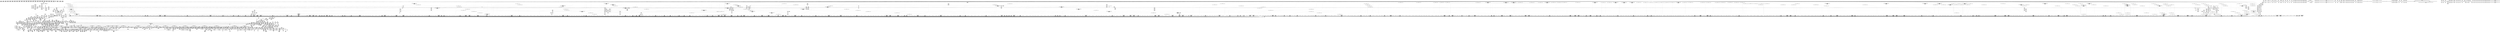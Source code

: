 digraph {
	CE0x4223a80 [shape=record,shape=Mrecord,label="{CE0x4223a80|i32_22|*Constant*}"]
	CE0x41ef610 [shape=record,shape=Mrecord,label="{CE0x41ef610|16:_%struct.vfsmount*,_24:_%struct.dentry*,_32:_%struct.inode*,_408:_%struct.cred*,_456:_i8*,_:_CRE_182,183_}"]
	CE0x422d840 [shape=record,shape=Mrecord,label="{CE0x422d840|common_file_perm:tmp10|security/apparmor/lsm.c,432|*SummSource*}"]
	CE0x422cae0 [shape=record,shape=Mrecord,label="{CE0x422cae0|GLOBAL:__llvm_gcov_ctr87|Global_var:__llvm_gcov_ctr87|*SummSink*}"]
	CE0x4222da0 [shape=record,shape=Mrecord,label="{CE0x4222da0|i64_6|*Constant*|*SummSink*}"]
	CE0x43168d0 [shape=record,shape=Mrecord,label="{CE0x43168d0|i64_1|*Constant*}"]
	CE0x42861b0 [shape=record,shape=Mrecord,label="{CE0x42861b0|i32_100|*Constant*}"]
	CE0x3da00c0 [shape=record,shape=Mrecord,label="{CE0x3da00c0|i64_0|*Constant*|*SummSource*}"]
	CE0x4224ef0 [shape=record,shape=Mrecord,label="{CE0x4224ef0|aa_cred_profile:tmp29|security/apparmor/include/context.h,100|*SummSink*}"]
	CE0x41ec8c0 [shape=record,shape=Mrecord,label="{CE0x41ec8c0|common_file_perm:tmp13|security/apparmor/lsm.c,432}"]
	CE0x432e590 [shape=record,shape=Mrecord,label="{CE0x432e590|file_inode17:f_inode|include/linux/fs.h,1916|*SummSource*}"]
	CE0x4204f00 [shape=record,shape=Mrecord,label="{CE0x4204f00|mediated_filesystem:i_sb|security/apparmor/include/apparmor.h,117}"]
	CE0x42fa4e0 [shape=record,shape=Mrecord,label="{CE0x42fa4e0|__aa_current_profile:if.then|*SummSource*}"]
	CE0x432e9b0 [shape=record,shape=Mrecord,label="{CE0x432e9b0|i32_0|*Constant*}"]
	CE0x42b2cc0 [shape=record,shape=Mrecord,label="{CE0x42b2cc0|0:_i16,_4:_i32,_8:_i16,_40:_%struct.super_block*,_:_SCMRE_552,553_}"]
	CE0x42e3ca0 [shape=record,shape=Mrecord,label="{CE0x42e3ca0|80:_i64,_:_CRE_1349,1350_}"]
	CE0x42022d0 [shape=record,shape=Mrecord,label="{CE0x42022d0|common_file_perm:f_security|security/apparmor/lsm.c,428|*SummSink*}"]
	CE0x4334ad0 [shape=record,shape=Mrecord,label="{CE0x4334ad0|aa_path_perm:profile|Function::aa_path_perm&Arg::profile::}"]
	CE0x4255f70 [shape=record,shape=Mrecord,label="{CE0x4255f70|0:_i16,_4:_i32,_8:_i16,_40:_%struct.super_block*,_:_SCMRE_197,198_}"]
	CE0x42e0920 [shape=record,shape=Mrecord,label="{CE0x42e0920|80:_i64,_:_CRE_1296,1300_|*MultipleSource*|*LoadInst*|security/apparmor/include/apparmor.h,117|security/apparmor/include/apparmor.h,117}"]
	CE0x430ed70 [shape=record,shape=Mrecord,label="{CE0x430ed70|__aa_current_profile:tmp19|security/apparmor/include/context.h,138|*SummSource*}"]
	CE0x430ca30 [shape=record,shape=Mrecord,label="{CE0x430ca30|__aa_current_profile:tmp18|security/apparmor/include/context.h,138}"]
	CE0x41b4ea0 [shape=record,shape=Mrecord,label="{CE0x41b4ea0|apparmor_file_lock:tmp8|security/apparmor/lsm.c,466}"]
	CE0x41a7120 [shape=record,shape=Mrecord,label="{CE0x41a7120|apparmor_file_lock:tmp5|security/apparmor/lsm.c,463|*SummSource*}"]
	CE0x41f4120 [shape=record,shape=Mrecord,label="{CE0x41f4120|44:_i32,_48:_i16,_128:_i8*,_:_SCMRE_64,72_|*MultipleSource*|*LoadInst*|security/apparmor/lsm.c,429|Function::aa_cred_profile&Arg::cred::|security/apparmor/include/context.h,99}"]
	CE0x42f6ee0 [shape=record,shape=Mrecord,label="{CE0x42f6ee0|%struct.task_struct*_(%struct.task_struct**)*_asm_movq_%gs:$_1:P_,$0_,_r,im,_dirflag_,_fpsr_,_flags_|*SummSink*}"]
	CE0x41d86a0 [shape=record,shape=Mrecord,label="{CE0x41d86a0|16:_%struct.vfsmount*,_24:_%struct.dentry*,_32:_%struct.inode*,_408:_%struct.cred*,_456:_i8*,_:_CRE_6,7_}"]
	CE0x42cfc70 [shape=record,shape=Mrecord,label="{CE0x42cfc70|80:_i64,_:_CRE_576,577_}"]
	CE0x41cbdc0 [shape=record,shape=Mrecord,label="{CE0x41cbdc0|16:_%struct.vfsmount*,_24:_%struct.dentry*,_32:_%struct.inode*,_408:_%struct.cred*,_456:_i8*,_:_CRE_189,190_}"]
	CE0x4367080 [shape=record,shape=Mrecord,label="{CE0x4367080|%struct.aa_profile*_null|*Constant*}"]
	CE0x42f3690 [shape=record,shape=Mrecord,label="{CE0x42f3690|80:_i64,_:_CRE_2056,2112_|*MultipleSource*|*LoadInst*|security/apparmor/include/apparmor.h,117|security/apparmor/include/apparmor.h,117}"]
	CE0x42e5fb0 [shape=record,shape=Mrecord,label="{CE0x42e5fb0|80:_i64,_:_CRE_1568,1584_|*MultipleSource*|*LoadInst*|security/apparmor/include/apparmor.h,117|security/apparmor/include/apparmor.h,117}"]
	CE0x41c4b30 [shape=record,shape=Mrecord,label="{CE0x41c4b30|common_file_perm:tmp11|security/apparmor/lsm.c,432|*SummSource*}"]
	CE0x42f4ea0 [shape=record,shape=Mrecord,label="{CE0x42f4ea0|__aa_current_profile:tmp13|security/apparmor/include/context.h,138}"]
	CE0x432d070 [shape=record,shape=Mrecord,label="{CE0x432d070|i64*_getelementptr_inbounds_(_16_x_i64_,_16_x_i64_*___llvm_gcov_ctr46,_i64_0,_i64_1)|*Constant*}"]
	CE0x42cb200 [shape=record,shape=Mrecord,label="{CE0x42cb200|80:_i64,_:_CRE_430,431_}"]
	CE0x42b7310 [shape=record,shape=Mrecord,label="{CE0x42b7310|0:_i16,_4:_i32,_8:_i16,_40:_%struct.super_block*,_:_SCMRE_596,597_}"]
	CE0x42dee90 [shape=record,shape=Mrecord,label="{CE0x42dee90|80:_i64,_:_CRE_1257,1258_}"]
	CE0x42206f0 [shape=record,shape=Mrecord,label="{CE0x42206f0|aa_file_perm:tmp}"]
	CE0x42e8630 [shape=record,shape=Mrecord,label="{CE0x42e8630|80:_i64,_:_CRE_1640,1641_}"]
	CE0x43592b0 [shape=record,shape=Mrecord,label="{CE0x43592b0|aa_cred_profile:tmp28|security/apparmor/include/context.h,100}"]
	CE0x42053e0 [shape=record,shape=Mrecord,label="{CE0x42053e0|common_file_perm:tmp|*SummSink*}"]
	CE0x430fa30 [shape=record,shape=Mrecord,label="{CE0x430fa30|__aa_current_profile:call3|security/apparmor/include/context.h,138|*SummSink*}"]
	CE0x41c4750 [shape=record,shape=Mrecord,label="{CE0x41c4750|apparmor_file_lock:file|Function::apparmor_file_lock&Arg::file::|*SummSource*}"]
	CE0x423c4d0 [shape=record,shape=Mrecord,label="{CE0x423c4d0|i64*_getelementptr_inbounds_(_28_x_i64_,_28_x_i64_*___llvm_gcov_ctr87,_i64_0,_i64_25)|*Constant*}"]
	CE0x42c8c20 [shape=record,shape=Mrecord,label="{CE0x42c8c20|80:_i64,_:_CRE_394,395_}"]
	CE0x432a870 [shape=record,shape=Mrecord,label="{CE0x432a870|aa_cred_profile:expval|security/apparmor/include/context.h,100}"]
	CE0x41db2c0 [shape=record,shape=Mrecord,label="{CE0x41db2c0|16:_%struct.vfsmount*,_24:_%struct.dentry*,_32:_%struct.inode*,_408:_%struct.cred*,_456:_i8*,_:_CRE_109,110_}"]
	CE0x42df2d0 [shape=record,shape=Mrecord,label="{CE0x42df2d0|80:_i64,_:_CRE_1261,1262_}"]
	CE0x42e3530 [shape=record,shape=Mrecord,label="{CE0x42e3530|80:_i64,_:_CRE_1342,1343_}"]
	CE0x4238b60 [shape=record,shape=Mrecord,label="{CE0x4238b60|common_file_perm:tmp48|security/apparmor/lsm.c,448|*SummSource*}"]
	CE0x41e6950 [shape=record,shape=Mrecord,label="{CE0x41e6950|file_inode:tmp3}"]
	CE0x42e9840 [shape=record,shape=Mrecord,label="{CE0x42e9840|80:_i64,_:_CRE_1657,1658_}"]
	CE0x41bc900 [shape=record,shape=Mrecord,label="{CE0x41bc900|16:_%struct.vfsmount*,_24:_%struct.dentry*,_32:_%struct.inode*,_408:_%struct.cred*,_456:_i8*,_:_CRE_113,114_}"]
	CE0x4332060 [shape=record,shape=Mrecord,label="{CE0x4332060|aa_cred_profile:tmp15|security/apparmor/include/context.h,100}"]
	CE0x42602d0 [shape=record,shape=Mrecord,label="{CE0x42602d0|0:_i16,_4:_i32,_8:_i16,_40:_%struct.super_block*,_:_SCMRE_384,388_|*MultipleSource*|security/apparmor/lsm.c,435|Function::mediated_filesystem&Arg::inode::|security/apparmor/include/apparmor.h,117|*LoadInst*|include/linux/fs.h,1916}"]
	CE0x4222fa0 [shape=record,shape=Mrecord,label="{CE0x4222fa0|0:_i16,_4:_i32,_8:_i16,_40:_%struct.super_block*,_:_SCMRE_142,143_}"]
	CE0x4237ee0 [shape=record,shape=Mrecord,label="{CE0x4237ee0|common_file_perm:tmp46|security/apparmor/lsm.c,448|*SummSink*}"]
	CE0x42e4fc0 [shape=record,shape=Mrecord,label="{CE0x42e4fc0|80:_i64,_:_CRE_1367,1368_}"]
	CE0x42d2c40 [shape=record,shape=Mrecord,label="{CE0x42d2c40|80:_i64,_:_CRE_621,622_}"]
	CE0x43085e0 [shape=record,shape=Mrecord,label="{CE0x43085e0|aa_file_perm:tmp3|*SummSource*}"]
	CE0x421d5d0 [shape=record,shape=Mrecord,label="{CE0x421d5d0|aa_cred_profile:do.body|*SummSource*}"]
	CE0x42612a0 [shape=record,shape=Mrecord,label="{CE0x42612a0|0:_i16,_4:_i32,_8:_i16,_40:_%struct.super_block*,_:_SCMRE_432,440_|*MultipleSource*|security/apparmor/lsm.c,435|Function::mediated_filesystem&Arg::inode::|security/apparmor/include/apparmor.h,117|*LoadInst*|include/linux/fs.h,1916}"]
	CE0x42f76c0 [shape=record,shape=Mrecord,label="{CE0x42f76c0|aa_file_perm:uid|security/apparmor/file.c,451|*SummSink*}"]
	CE0x430bea0 [shape=record,shape=Mrecord,label="{CE0x430bea0|i32_138|*Constant*|*SummSink*}"]
	CE0x4305aa0 [shape=record,shape=Mrecord,label="{CE0x4305aa0|GLOBAL:__llvm_gcov_ctr58|Global_var:__llvm_gcov_ctr58}"]
	CE0x42be320 [shape=record,shape=Mrecord,label="{CE0x42be320|0:_i16,_4:_i32,_8:_i16,_40:_%struct.super_block*,_:_SCMRE_840,848_|*MultipleSource*|security/apparmor/lsm.c,435|Function::mediated_filesystem&Arg::inode::|security/apparmor/include/apparmor.h,117|*LoadInst*|include/linux/fs.h,1916}"]
	CE0x4281b80 [shape=record,shape=Mrecord,label="{CE0x4281b80|i64*_getelementptr_inbounds_(_11_x_i64_,_11_x_i64_*___llvm_gcov_ctr58,_i64_0,_i64_1)|*Constant*|*SummSink*}"]
	CE0x42e8c90 [shape=record,shape=Mrecord,label="{CE0x42e8c90|80:_i64,_:_CRE_1646,1647_}"]
	CE0x425e8a0 [shape=record,shape=Mrecord,label="{CE0x425e8a0|0:_i16,_4:_i32,_8:_i16,_40:_%struct.super_block*,_:_SCMRE_308,309_}"]
	CE0x41bd000 [shape=record,shape=Mrecord,label="{CE0x41bd000|16:_%struct.vfsmount*,_24:_%struct.dentry*,_32:_%struct.inode*,_408:_%struct.cred*,_456:_i8*,_:_CRE_117,118_}"]
	CE0x41d0000 [shape=record,shape=Mrecord,label="{CE0x41d0000|__aa_current_profile:tobool1|security/apparmor/include/context.h,138|*SummSource*}"]
	CE0x42cf010 [shape=record,shape=Mrecord,label="{CE0x42cf010|80:_i64,_:_CRE_564,565_}"]
	CE0x41dde30 [shape=record,shape=Mrecord,label="{CE0x41dde30|16:_%struct.vfsmount*,_24:_%struct.dentry*,_32:_%struct.inode*,_408:_%struct.cred*,_456:_i8*,_:_CRE_172,173_}"]
	CE0x41d8380 [shape=record,shape=Mrecord,label="{CE0x41d8380|aa_cred_profile:if.then|*SummSource*}"]
	CE0x423f070 [shape=record,shape=Mrecord,label="{CE0x423f070|common_file_perm:tmp26|security/apparmor/lsm.c,434|*SummSource*}"]
	CE0x42e50d0 [shape=record,shape=Mrecord,label="{CE0x42e50d0|80:_i64,_:_CRE_1368,1369_}"]
	CE0x42894f0 [shape=record,shape=Mrecord,label="{CE0x42894f0|aa_cred_profile:tmp23|security/apparmor/include/context.h,100|*SummSink*}"]
	CE0x42525d0 [shape=record,shape=Mrecord,label="{CE0x42525d0|i64_17|*Constant*}"]
	CE0x425abb0 [shape=record,shape=Mrecord,label="{CE0x425abb0|0:_i16,_4:_i32,_8:_i16,_40:_%struct.super_block*,_:_SCMRE_269,270_}"]
	CE0x42e7860 [shape=record,shape=Mrecord,label="{CE0x42e7860|80:_i64,_:_CRE_1627,1628_}"]
	CE0x41e60f0 [shape=record,shape=Mrecord,label="{CE0x41e60f0|44:_i32,_48:_i16,_128:_i8*,_:_SCMRE_144,152_|*MultipleSource*|*LoadInst*|security/apparmor/lsm.c,429|Function::aa_cred_profile&Arg::cred::|security/apparmor/include/context.h,99}"]
	CE0x4263280 [shape=record,shape=Mrecord,label="{CE0x4263280|0:_i16,_4:_i32,_8:_i16,_40:_%struct.super_block*,_:_SCMRE_483,484_}"]
	CE0x4281330 [shape=record,shape=Mrecord,label="{CE0x4281330|aa_cred_profile:if.then|*SummSink*}"]
	CE0x42533c0 [shape=record,shape=Mrecord,label="{CE0x42533c0|common_file_perm:tmp39|security/apparmor/lsm.c,447|*SummSource*}"]
	CE0x41b5370 [shape=record,shape=Mrecord,label="{CE0x41b5370|apparmor_file_lock:tmp9|security/apparmor/lsm.c,466}"]
	CE0x42e6b50 [shape=record,shape=Mrecord,label="{CE0x42e6b50|80:_i64,_:_CRE_1616,1617_}"]
	CE0x421d300 [shape=record,shape=Mrecord,label="{CE0x421d300|aa_cred_profile:lor.end|*SummSource*}"]
	CE0x42dfc60 [shape=record,shape=Mrecord,label="{CE0x42dfc60|80:_i64,_:_CRE_1270,1271_}"]
	CE0x42cc0e0 [shape=record,shape=Mrecord,label="{CE0x42cc0e0|80:_i64,_:_CRE_444,445_}"]
	CE0x4260ff0 [shape=record,shape=Mrecord,label="{CE0x4260ff0|0:_i16,_4:_i32,_8:_i16,_40:_%struct.super_block*,_:_SCMRE_424,432_|*MultipleSource*|security/apparmor/lsm.c,435|Function::mediated_filesystem&Arg::inode::|security/apparmor/include/apparmor.h,117|*LoadInst*|include/linux/fs.h,1916}"]
	CE0x42020e0 [shape=record,shape=Mrecord,label="{CE0x42020e0|common_file_perm:f_security|security/apparmor/lsm.c,428|*SummSource*}"]
	CE0x41fecb0 [shape=record,shape=Mrecord,label="{CE0x41fecb0|common_file_perm:tmp4|*LoadInst*|security/apparmor/lsm.c,428|*SummSource*}"]
	CE0x43063f0 [shape=record,shape=Mrecord,label="{CE0x43063f0|__aa_current_profile:tmp12|security/apparmor/include/context.h,138}"]
	CE0x42f2b40 [shape=record,shape=Mrecord,label="{CE0x42f2b40|80:_i64,_:_CRE_1879,1880_}"]
	CE0x42f6e00 [shape=record,shape=Mrecord,label="{CE0x42f6e00|%struct.task_struct*_(%struct.task_struct**)*_asm_movq_%gs:$_1:P_,$0_,_r,im,_dirflag_,_fpsr_,_flags_|*SummSource*}"]
	CE0x425da90 [shape=record,shape=Mrecord,label="{CE0x425da90|0:_i16,_4:_i32,_8:_i16,_40:_%struct.super_block*,_:_SCMRE_299,300_}"]
	CE0x42ccfc0 [shape=record,shape=Mrecord,label="{CE0x42ccfc0|80:_i64,_:_CRE_458,459_}"]
	CE0x43015c0 [shape=record,shape=Mrecord,label="{CE0x43015c0|i64*_getelementptr_inbounds_(_2_x_i64_,_2_x_i64_*___llvm_gcov_ctr12,_i64_0,_i64_1)|*Constant*|*SummSink*}"]
	CE0x41ae230 [shape=record,shape=Mrecord,label="{CE0x41ae230|apparmor_file_lock:bb|*SummSink*}"]
	CE0x41a7c60 [shape=record,shape=Mrecord,label="{CE0x41a7c60|apparmor_file_lock:if.end}"]
	CE0x4315dc0 [shape=record,shape=Mrecord,label="{CE0x4315dc0|aa_cred_profile:tmp14|security/apparmor/include/context.h,100}"]
	CE0x41f2370 [shape=record,shape=Mrecord,label="{CE0x41f2370|16:_%struct.vfsmount*,_24:_%struct.dentry*,_32:_%struct.inode*,_408:_%struct.cred*,_456:_i8*,_:_CRE_15,16_}"]
	CE0x42cf830 [shape=record,shape=Mrecord,label="{CE0x42cf830|80:_i64,_:_CRE_572,573_}"]
	CE0x4231790 [shape=record,shape=Mrecord,label="{CE0x4231790|common_file_perm:tmp5|security/apparmor/lsm.c,428|*SummSource*}"]
	CE0x4281de0 [shape=record,shape=Mrecord,label="{CE0x4281de0|80:_i64,_:_CRE_1675,1676_}"]
	CE0x4234970 [shape=record,shape=Mrecord,label="{CE0x4234970|common_file_perm:tmp41|security/apparmor/lsm.c,447|*SummSource*}"]
	CE0x42c2cd0 [shape=record,shape=Mrecord,label="{CE0x42c2cd0|0:_i16,_4:_i32,_8:_i16,_40:_%struct.super_block*,_:_SCMRE_905,906_}"]
	CE0x41e1bd0 [shape=record,shape=Mrecord,label="{CE0x41e1bd0|16:_%struct.vfsmount*,_24:_%struct.dentry*,_32:_%struct.inode*,_408:_%struct.cred*,_456:_i8*,_:_CRE_50,51_}"]
	CE0x42d4dd0 [shape=record,shape=Mrecord,label="{CE0x42d4dd0|80:_i64,_:_CRE_880,896_|*MultipleSource*|*LoadInst*|security/apparmor/include/apparmor.h,117|security/apparmor/include/apparmor.h,117}"]
	CE0x4226e50 [shape=record,shape=Mrecord,label="{CE0x4226e50|aa_cred_profile:bb}"]
	CE0x42b5ec0 [shape=record,shape=Mrecord,label="{CE0x42b5ec0|0:_i16,_4:_i32,_8:_i16,_40:_%struct.super_block*,_:_SCMRE_583,584_}"]
	CE0x4235520 [shape=record,shape=Mrecord,label="{CE0x4235520|i64_19|*Constant*|*SummSink*}"]
	CE0x4254670 [shape=record,shape=Mrecord,label="{CE0x4254670|0:_i16,_4:_i32,_8:_i16,_40:_%struct.super_block*,_:_SCMRE_181,182_}"]
	CE0x42f5f00 [shape=record,shape=Mrecord,label="{CE0x42f5f00|file_inode17:tmp|*SummSource*}"]
	CE0x42817b0 [shape=record,shape=Mrecord,label="{CE0x42817b0|0:_i16,_4:_i32,_8:_i16,_40:_%struct.super_block*,_:_SCMRE_2,4_|*MultipleSource*|security/apparmor/lsm.c,435|Function::mediated_filesystem&Arg::inode::|security/apparmor/include/apparmor.h,117|*LoadInst*|include/linux/fs.h,1916}"]
	CE0x4302ba0 [shape=record,shape=Mrecord,label="{CE0x4302ba0|_ret_i32_%call17,_!dbg_!15526|security/apparmor/file.c,307}"]
	CE0x42db940 [shape=record,shape=Mrecord,label="{CE0x42db940|mediated_filesystem:s_flags|security/apparmor/include/apparmor.h,117}"]
	CE0x42d22b0 [shape=record,shape=Mrecord,label="{CE0x42d22b0|80:_i64,_:_CRE_612,613_}"]
	CE0x4221d10 [shape=record,shape=Mrecord,label="{CE0x4221d10|mediated_filesystem:tmp4|*LoadInst*|security/apparmor/include/apparmor.h,117|*SummSink*}"]
	CE0x41e9620 [shape=record,shape=Mrecord,label="{CE0x41e9620|common_file_perm:if.then}"]
	CE0x41b8270 [shape=record,shape=Mrecord,label="{CE0x41b8270|_ret_i32_%retval.0,_!dbg_!15536|security/apparmor/lsm.c,452|*SummSource*}"]
	CE0x41eb510 [shape=record,shape=Mrecord,label="{CE0x41eb510|16:_%struct.vfsmount*,_24:_%struct.dentry*,_32:_%struct.inode*,_408:_%struct.cred*,_456:_i8*,_:_CRE_168,169_}"]
	CE0x42ca760 [shape=record,shape=Mrecord,label="{CE0x42ca760|80:_i64,_:_CRE_420,421_}"]
	CE0x42cd840 [shape=record,shape=Mrecord,label="{CE0x42cd840|80:_i64,_:_CRE_480,488_|*MultipleSource*|*LoadInst*|security/apparmor/include/apparmor.h,117|security/apparmor/include/apparmor.h,117}"]
	CE0x4281040 [shape=record,shape=Mrecord,label="{CE0x4281040|aa_cred_profile:lor.rhs}"]
	CE0x428d350 [shape=record,shape=Mrecord,label="{CE0x428d350|i64*_getelementptr_inbounds_(_16_x_i64_,_16_x_i64_*___llvm_gcov_ctr46,_i64_0,_i64_15)|*Constant*|*SummSink*}"]
	CE0x43170a0 [shape=record,shape=Mrecord,label="{CE0x43170a0|aa_file_perm:call1|security/apparmor/file.c,453}"]
	CE0x41cd170 [shape=record,shape=Mrecord,label="{CE0x41cd170|0:_i16,_4:_i32,_8:_i16,_40:_%struct.super_block*,_:_SCMRE_56,64_|*MultipleSource*|security/apparmor/lsm.c,435|Function::mediated_filesystem&Arg::inode::|security/apparmor/include/apparmor.h,117|*LoadInst*|include/linux/fs.h,1916}"]
	CE0x41f1480 [shape=record,shape=Mrecord,label="{CE0x41f1480|16:_%struct.vfsmount*,_24:_%struct.dentry*,_32:_%struct.inode*,_408:_%struct.cred*,_456:_i8*,_:_CRE_232,240_|*MultipleSource*|security/apparmor/lsm.c,428|Function::common_file_perm&Arg::file::|Function::apparmor_file_lock&Arg::file::}"]
	CE0x428df30 [shape=record,shape=Mrecord,label="{CE0x428df30|0:_i16,_4:_i32,_8:_i16,_40:_%struct.super_block*,_:_SCMRE_164,165_}"]
	CE0x41b4d80 [shape=record,shape=Mrecord,label="{CE0x41b4d80|_call_void_mcount()_#2|*SummSource*}"]
	CE0x42e2fe0 [shape=record,shape=Mrecord,label="{CE0x42e2fe0|80:_i64,_:_CRE_1337,1338_}"]
	CE0x42b4110 [shape=record,shape=Mrecord,label="{CE0x42b4110|0:_i16,_4:_i32,_8:_i16,_40:_%struct.super_block*,_:_SCMRE_564,565_}"]
	CE0x41f05d0 [shape=record,shape=Mrecord,label="{CE0x41f05d0|i64_2|*Constant*}"]
	CE0x42d0820 [shape=record,shape=Mrecord,label="{CE0x42d0820|80:_i64,_:_CRE_587,588_}"]
	CE0x41ca340 [shape=record,shape=Mrecord,label="{CE0x41ca340|common_file_perm:file|Function::common_file_perm&Arg::file::}"]
	CE0x4220620 [shape=record,shape=Mrecord,label="{CE0x4220620|i64*_getelementptr_inbounds_(_2_x_i64_,_2_x_i64_*___llvm_gcov_ctr12,_i64_0,_i64_0)|*Constant*|*SummSink*}"]
	CE0x428b0a0 [shape=record,shape=Mrecord,label="{CE0x428b0a0|i64*_getelementptr_inbounds_(_16_x_i64_,_16_x_i64_*___llvm_gcov_ctr46,_i64_0,_i64_12)|*Constant*|*SummSink*}"]
	CE0x41ded70 [shape=record,shape=Mrecord,label="{CE0x41ded70|16:_%struct.vfsmount*,_24:_%struct.dentry*,_32:_%struct.inode*,_408:_%struct.cred*,_456:_i8*,_:_CRE_104,105_}"]
	CE0x42e7200 [shape=record,shape=Mrecord,label="{CE0x42e7200|80:_i64,_:_CRE_1621,1622_}"]
	CE0x42339e0 [shape=record,shape=Mrecord,label="{CE0x42339e0|aa_cred_profile:entry|*SummSource*}"]
	CE0x4236080 [shape=record,shape=Mrecord,label="{CE0x4236080|common_file_perm:tmp43|security/apparmor/lsm.c,447}"]
	CE0x430f8d0 [shape=record,shape=Mrecord,label="{CE0x430f8d0|__aa_current_profile:call3|security/apparmor/include/context.h,138|*SummSource*}"]
	CE0x41fd130 [shape=record,shape=Mrecord,label="{CE0x41fd130|16:_%struct.vfsmount*,_24:_%struct.dentry*,_32:_%struct.inode*,_408:_%struct.cred*,_456:_i8*,_:_CRE_440,448_|*MultipleSource*|security/apparmor/lsm.c,428|Function::common_file_perm&Arg::file::|Function::apparmor_file_lock&Arg::file::}"]
	CE0x4367010 [shape=record,shape=Mrecord,label="{CE0x4367010|aa_cred_profile:tmp12|security/apparmor/include/context.h,100}"]
	CE0x428ebb0 [shape=record,shape=Mrecord,label="{CE0x428ebb0|0:_i16,_4:_i32,_8:_i16,_40:_%struct.super_block*,_:_SCMRE_172,173_}"]
	CE0x41b3d90 [shape=record,shape=Mrecord,label="{CE0x41b3d90|apparmor_file_lock:cmd|Function::apparmor_file_lock&Arg::cmd::|*SummSink*}"]
	CE0x4230ec0 [shape=record,shape=Mrecord,label="{CE0x4230ec0|i64_3|*Constant*|*SummSource*}"]
	CE0x42b74a0 [shape=record,shape=Mrecord,label="{CE0x42b74a0|0:_i16,_4:_i32,_8:_i16,_40:_%struct.super_block*,_:_SCMRE_597,598_}"]
	CE0x42de3f0 [shape=record,shape=Mrecord,label="{CE0x42de3f0|80:_i64,_:_CRE_1247,1248_}"]
	CE0x42530b0 [shape=record,shape=Mrecord,label="{CE0x42530b0|common_file_perm:tmp39|security/apparmor/lsm.c,447}"]
	CE0x42887c0 [shape=record,shape=Mrecord,label="{CE0x42887c0|aa_cred_profile:tmp30|security/apparmor/include/context.h,100}"]
	CE0x42ca540 [shape=record,shape=Mrecord,label="{CE0x42ca540|80:_i64,_:_CRE_418,419_}"]
	CE0x41b4370 [shape=record,shape=Mrecord,label="{CE0x41b4370|apparmor_file_lock:tmp2|security/apparmor/lsm.c,463|*SummSource*}"]
	CE0x422b310 [shape=record,shape=Mrecord,label="{CE0x422b310|common_file_perm:tmp56|security/apparmor/lsm.c,449|*SummSink*}"]
	CE0x4331bb0 [shape=record,shape=Mrecord,label="{CE0x4331bb0|aa_cred_profile:tmp10|security/apparmor/include/context.h,100}"]
	CE0x42d2b30 [shape=record,shape=Mrecord,label="{CE0x42d2b30|80:_i64,_:_CRE_620,621_}"]
	CE0x41e0690 [shape=record,shape=Mrecord,label="{CE0x41e0690|common_file_perm:do.body4|*SummSink*}"]
	CE0x41f2170 [shape=record,shape=Mrecord,label="{CE0x41f2170|16:_%struct.vfsmount*,_24:_%struct.dentry*,_32:_%struct.inode*,_408:_%struct.cred*,_456:_i8*,_:_CRE_14,15_}"]
	CE0x42e4740 [shape=record,shape=Mrecord,label="{CE0x42e4740|80:_i64,_:_CRE_1359,1360_}"]
	CE0x426ca00 [shape=record,shape=Mrecord,label="{CE0x426ca00|aa_file_perm:file|Function::aa_file_perm&Arg::file::|*SummSource*}"]
	CE0x41f9cf0 [shape=record,shape=Mrecord,label="{CE0x41f9cf0|16:_%struct.vfsmount*,_24:_%struct.dentry*,_32:_%struct.inode*,_408:_%struct.cred*,_456:_i8*,_:_CRE_320,324_|*MultipleSource*|security/apparmor/lsm.c,428|Function::common_file_perm&Arg::file::|Function::apparmor_file_lock&Arg::file::}"]
	CE0x42e4b80 [shape=record,shape=Mrecord,label="{CE0x42e4b80|80:_i64,_:_CRE_1363,1364_}"]
	CE0x4234ee0 [shape=record,shape=Mrecord,label="{CE0x4234ee0|common_file_perm:cmp18|security/apparmor/lsm.c,447|*SummSource*}"]
	CE0x42b4c00 [shape=record,shape=Mrecord,label="{CE0x42b4c00|0:_i16,_4:_i32,_8:_i16,_40:_%struct.super_block*,_:_SCMRE_571,572_}"]
	CE0x41c9980 [shape=record,shape=Mrecord,label="{CE0x41c9980|GLOBAL:common_file_perm|*Constant*|*SummSource*}"]
	CE0x42e3420 [shape=record,shape=Mrecord,label="{CE0x42e3420|80:_i64,_:_CRE_1341,1342_}"]
	CE0x42cbec0 [shape=record,shape=Mrecord,label="{CE0x42cbec0|80:_i64,_:_CRE_442,443_}"]
	CE0x4284950 [shape=record,shape=Mrecord,label="{CE0x4284950|80:_i64,_:_CRE_1824,1828_|*MultipleSource*|*LoadInst*|security/apparmor/include/apparmor.h,117|security/apparmor/include/apparmor.h,117}"]
	CE0x41ebc90 [shape=record,shape=Mrecord,label="{CE0x41ebc90|16:_%struct.vfsmount*,_24:_%struct.dentry*,_32:_%struct.inode*,_408:_%struct.cred*,_456:_i8*,_:_CRE_89,90_}"]
	CE0x4283400 [shape=record,shape=Mrecord,label="{CE0x4283400|80:_i64,_:_CRE_1728,1736_|*MultipleSource*|*LoadInst*|security/apparmor/include/apparmor.h,117|security/apparmor/include/apparmor.h,117}"]
	CE0x42e41f0 [shape=record,shape=Mrecord,label="{CE0x42e41f0|80:_i64,_:_CRE_1354,1355_}"]
	CE0x42e9fb0 [shape=record,shape=Mrecord,label="{CE0x42e9fb0|80:_i64,_:_CRE_1664,1665_}"]
	CE0x4284380 [shape=record,shape=Mrecord,label="{CE0x4284380|80:_i64,_:_CRE_1800,1804_|*MultipleSource*|*LoadInst*|security/apparmor/include/apparmor.h,117|security/apparmor/include/apparmor.h,117}"]
	CE0x4239920 [shape=record,shape=Mrecord,label="{CE0x4239920|0:_i16,_:_CRE_1,2_}"]
	CE0x41b4300 [shape=record,shape=Mrecord,label="{CE0x41b4300|i64_2|*Constant*|*SummSink*}"]
	CE0x42524c0 [shape=record,shape=Mrecord,label="{CE0x42524c0|common_file_perm:tmp37|security/apparmor/lsm.c,447|*SummSink*}"]
	CE0x41e27e0 [shape=record,shape=Mrecord,label="{CE0x41e27e0|file_inode:f_inode|include/linux/fs.h,1916|*SummSink*}"]
	CE0x42f7270 [shape=record,shape=Mrecord,label="{CE0x42f7270|__aa_current_profile:tmp4|security/apparmor/include/context.h,138}"]
	CE0x42260a0 [shape=record,shape=Mrecord,label="{CE0x42260a0|aa_cred_profile:lnot2|security/apparmor/include/context.h,100}"]
	CE0x43017a0 [shape=record,shape=Mrecord,label="{CE0x43017a0|aa_file_perm:tmp2|*SummSource*}"]
	CE0x42069e0 [shape=record,shape=Mrecord,label="{CE0x42069e0|16:_%struct.vfsmount*,_24:_%struct.dentry*,_32:_%struct.inode*,_408:_%struct.cred*,_456:_i8*,_:_CRE_288,292_|*MultipleSource*|security/apparmor/lsm.c,428|Function::common_file_perm&Arg::file::|Function::apparmor_file_lock&Arg::file::}"]
	CE0x42c3950 [shape=record,shape=Mrecord,label="{CE0x42c3950|0:_i16,_4:_i32,_8:_i16,_40:_%struct.super_block*,_:_SCMRE_913,914_}"]
	CE0x41fb630 [shape=record,shape=Mrecord,label="{CE0x41fb630|16:_%struct.vfsmount*,_24:_%struct.dentry*,_32:_%struct.inode*,_408:_%struct.cred*,_456:_i8*,_:_CRE_392,396_|*MultipleSource*|security/apparmor/lsm.c,428|Function::common_file_perm&Arg::file::|Function::apparmor_file_lock&Arg::file::}"]
	CE0x425e710 [shape=record,shape=Mrecord,label="{CE0x425e710|0:_i16,_4:_i32,_8:_i16,_40:_%struct.super_block*,_:_SCMRE_307,308_}"]
	CE0x42896b0 [shape=record,shape=Mrecord,label="{CE0x42896b0|i64*_getelementptr_inbounds_(_16_x_i64_,_16_x_i64_*___llvm_gcov_ctr46,_i64_0,_i64_10)|*Constant*}"]
	CE0x42c1d30 [shape=record,shape=Mrecord,label="{CE0x42c1d30|0:_i16,_4:_i32,_8:_i16,_40:_%struct.super_block*,_:_SCMRE_895,896_}"]
	CE0x4282110 [shape=record,shape=Mrecord,label="{CE0x4282110|80:_i64,_:_CRE_1678,1679_}"]
	CE0x422ce60 [shape=record,shape=Mrecord,label="{CE0x422ce60|common_file_perm:tmp9|security/apparmor/lsm.c,432}"]
	CE0x41dbec0 [shape=record,shape=Mrecord,label="{CE0x41dbec0|16:_%struct.vfsmount*,_24:_%struct.dentry*,_32:_%struct.inode*,_408:_%struct.cred*,_456:_i8*,_:_CRE_121,122_}"]
	CE0x41bbc20 [shape=record,shape=Mrecord,label="{CE0x41bbc20|common_file_perm:do.end}"]
	CE0x42dfa40 [shape=record,shape=Mrecord,label="{CE0x42dfa40|80:_i64,_:_CRE_1268,1269_}"]
	CE0x41d2520 [shape=record,shape=Mrecord,label="{CE0x41d2520|16:_%struct.vfsmount*,_24:_%struct.dentry*,_32:_%struct.inode*,_408:_%struct.cred*,_456:_i8*,_:_CRE_209,210_}"]
	CE0x42e70a0 [shape=record,shape=Mrecord,label="{CE0x42e70a0|80:_i64,_:_CRE_1619,1620_}"]
	CE0x4245df0 [shape=record,shape=Mrecord,label="{CE0x4245df0|aa_cred_profile:tmp18|security/apparmor/include/context.h,100}"]
	CE0x4287230 [shape=record,shape=Mrecord,label="{CE0x4287230|aa_path_perm:cond|Function::aa_path_perm&Arg::cond::|*SummSink*}"]
	CE0x42051a0 [shape=record,shape=Mrecord,label="{CE0x42051a0|common_file_perm:tmp}"]
	CE0x4249450 [shape=record,shape=Mrecord,label="{CE0x4249450|file_inode:f|Function::file_inode&Arg::f::|*SummSink*}"]
	CE0x41ef0d0 [shape=record,shape=Mrecord,label="{CE0x41ef0d0|16:_%struct.vfsmount*,_24:_%struct.dentry*,_32:_%struct.inode*,_408:_%struct.cred*,_456:_i8*,_:_CRE_179,180_}"]
	CE0x41f0f40 [shape=record,shape=Mrecord,label="{CE0x41f0f40|16:_%struct.vfsmount*,_24:_%struct.dentry*,_32:_%struct.inode*,_408:_%struct.cred*,_456:_i8*,_:_CRE_215,216_}"]
	CE0x432a210 [shape=record,shape=Mrecord,label="{CE0x432a210|i64*_getelementptr_inbounds_(_16_x_i64_,_16_x_i64_*___llvm_gcov_ctr46,_i64_0,_i64_9)|*Constant*}"]
	CE0x4254350 [shape=record,shape=Mrecord,label="{CE0x4254350|0:_i16,_4:_i32,_8:_i16,_40:_%struct.super_block*,_:_SCMRE_179,180_}"]
	CE0x42e90d0 [shape=record,shape=Mrecord,label="{CE0x42e90d0|80:_i64,_:_CRE_1650,1651_}"]
	CE0x41fe130 [shape=record,shape=Mrecord,label="{CE0x41fe130|16:_%struct.vfsmount*,_24:_%struct.dentry*,_32:_%struct.inode*,_408:_%struct.cred*,_456:_i8*,_:_CRE_488,496_|*MultipleSource*|security/apparmor/lsm.c,428|Function::common_file_perm&Arg::file::|Function::apparmor_file_lock&Arg::file::}"]
	CE0x42e8300 [shape=record,shape=Mrecord,label="{CE0x42e8300|80:_i64,_:_CRE_1637,1638_}"]
	CE0x423e790 [shape=record,shape=Mrecord,label="{CE0x423e790|%struct.vfsmount*_null|*Constant*}"]
	CE0x41f0540 [shape=record,shape=Mrecord,label="{CE0x41f0540|common_file_perm:if.end28}"]
	CE0x421d030 [shape=record,shape=Mrecord,label="{CE0x421d030|0:_i16,_4:_i32,_8:_i16,_40:_%struct.super_block*,_:_SCMRE_76,80_|*MultipleSource*|security/apparmor/lsm.c,435|Function::mediated_filesystem&Arg::inode::|security/apparmor/include/apparmor.h,117|*LoadInst*|include/linux/fs.h,1916}"]
	CE0x4232c50 [shape=record,shape=Mrecord,label="{CE0x4232c50|common_file_perm:lnot|security/apparmor/lsm.c,432|*SummSource*}"]
	CE0x425e0d0 [shape=record,shape=Mrecord,label="{CE0x425e0d0|0:_i16,_4:_i32,_8:_i16,_40:_%struct.super_block*,_:_SCMRE_303,304_}"]
	CE0x42cf940 [shape=record,shape=Mrecord,label="{CE0x42cf940|80:_i64,_:_CRE_573,574_}"]
	CE0x41f0bc0 [shape=record,shape=Mrecord,label="{CE0x41f0bc0|16:_%struct.vfsmount*,_24:_%struct.dentry*,_32:_%struct.inode*,_408:_%struct.cred*,_456:_i8*,_:_CRE_213,214_}"]
	CE0x42f72e0 [shape=record,shape=Mrecord,label="{CE0x42f72e0|__aa_current_profile:tmp4|security/apparmor/include/context.h,138|*SummSource*}"]
	CE0x4232140 [shape=record,shape=Mrecord,label="{CE0x4232140|common_file_perm:tobool|security/apparmor/lsm.c,432}"]
	CE0x42d1e70 [shape=record,shape=Mrecord,label="{CE0x42d1e70|80:_i64,_:_CRE_608,609_}"]
	CE0x42e4300 [shape=record,shape=Mrecord,label="{CE0x42e4300|80:_i64,_:_CRE_1355,1356_}"]
	CE0x430a760 [shape=record,shape=Mrecord,label="{CE0x430a760|__aa_current_profile:bb}"]
	CE0x428ea20 [shape=record,shape=Mrecord,label="{CE0x428ea20|0:_i16,_4:_i32,_8:_i16,_40:_%struct.super_block*,_:_SCMRE_171,172_}"]
	CE0x41ed4f0 [shape=record,shape=Mrecord,label="{CE0x41ed4f0|16:_%struct.vfsmount*,_24:_%struct.dentry*,_32:_%struct.inode*,_408:_%struct.cred*,_456:_i8*,_:_CRE_80,81_}"]
	CE0x42e3ec0 [shape=record,shape=Mrecord,label="{CE0x42e3ec0|80:_i64,_:_CRE_1351,1352_}"]
	CE0x41eb910 [shape=record,shape=Mrecord,label="{CE0x41eb910|file_inode:tmp1}"]
	CE0x42557a0 [shape=record,shape=Mrecord,label="{CE0x42557a0|0:_i16,_4:_i32,_8:_i16,_40:_%struct.super_block*,_:_SCMRE_192,193_}"]
	CE0x430f0f0 [shape=record,shape=Mrecord,label="{CE0x430f0f0|__aa_current_profile:tmp20|security/apparmor/include/context.h,138}"]
	CE0x422e8d0 [shape=record,shape=Mrecord,label="{CE0x422e8d0|common_file_perm:f_cred|security/apparmor/lsm.c,429|*SummSink*}"]
	CE0x425caf0 [shape=record,shape=Mrecord,label="{CE0x425caf0|0:_i16,_4:_i32,_8:_i16,_40:_%struct.super_block*,_:_SCMRE_289,290_}"]
	CE0x4310f40 [shape=record,shape=Mrecord,label="{CE0x4310f40|COLLAPSED:_GCRE_current_task_external_global_%struct.task_struct*:_elem_0::|security/apparmor/include/context.h,138}"]
	CE0x41bcc80 [shape=record,shape=Mrecord,label="{CE0x41bcc80|16:_%struct.vfsmount*,_24:_%struct.dentry*,_32:_%struct.inode*,_408:_%struct.cred*,_456:_i8*,_:_CRE_115,116_}"]
	CE0x41b88b0 [shape=record,shape=Mrecord,label="{CE0x41b88b0|common_file_perm:tmp21|security/apparmor/lsm.c,432|*SummSink*}"]
	CE0x427f790 [shape=record,shape=Mrecord,label="{CE0x427f790|0:_i16,_4:_i32,_8:_i16,_40:_%struct.super_block*,_:_SCMRE_155,156_}"]
	CE0x42573c0 [shape=record,shape=Mrecord,label="{CE0x42573c0|0:_i16,_4:_i32,_8:_i16,_40:_%struct.super_block*,_:_SCMRE_216,224_|*MultipleSource*|security/apparmor/lsm.c,435|Function::mediated_filesystem&Arg::inode::|security/apparmor/include/apparmor.h,117|*LoadInst*|include/linux/fs.h,1916}"]
	CE0x42f61f0 [shape=record,shape=Mrecord,label="{CE0x42f61f0|__aa_current_profile:tobool|security/apparmor/include/context.h,138|*SummSource*}"]
	CE0x41ecf00 [shape=record,shape=Mrecord,label="{CE0x41ecf00|common_file_perm:tmp14|security/apparmor/lsm.c,432|*SummSink*}"]
	CE0x428f510 [shape=record,shape=Mrecord,label="{CE0x428f510|0:_i16,_4:_i32,_8:_i16,_40:_%struct.super_block*,_:_SCMRE_178,179_}"]
	CE0x424cc10 [shape=record,shape=Mrecord,label="{CE0x424cc10|common_file_perm:tmp34|security/apparmor/lsm.c,436}"]
	CE0x4204110 [shape=record,shape=Mrecord,label="{CE0x4204110|common_file_perm:tmp3|*SummSink*}"]
	CE0x42d1920 [shape=record,shape=Mrecord,label="{CE0x42d1920|80:_i64,_:_CRE_603,604_}"]
	CE0x42f5280 [shape=record,shape=Mrecord,label="{CE0x42f5280|aa_file_perm:tmp4|security/apparmor/file.c,452}"]
	CE0x41cef00 [shape=record,shape=Mrecord,label="{CE0x41cef00|0:_i16,_4:_i32,_8:_i16,_40:_%struct.super_block*,_:_SCMRE_144,145_}"]
	CE0x41ef7d0 [shape=record,shape=Mrecord,label="{CE0x41ef7d0|16:_%struct.vfsmount*,_24:_%struct.dentry*,_32:_%struct.inode*,_408:_%struct.cred*,_456:_i8*,_:_CRE_183,184_}"]
	CE0x427b750 [shape=record,shape=Mrecord,label="{CE0x427b750|aa_file_perm:call1|security/apparmor/file.c,453|*SummSink*}"]
	CE0x41fb0b0 [shape=record,shape=Mrecord,label="{CE0x41fb0b0|16:_%struct.vfsmount*,_24:_%struct.dentry*,_32:_%struct.inode*,_408:_%struct.cred*,_456:_i8*,_:_CRE_376,384_|*MultipleSource*|security/apparmor/lsm.c,428|Function::common_file_perm&Arg::file::|Function::apparmor_file_lock&Arg::file::}"]
	CE0x4261d60 [shape=record,shape=Mrecord,label="{CE0x4261d60|0:_i16,_4:_i32,_8:_i16,_40:_%struct.super_block*,_:_SCMRE_464,472_|*MultipleSource*|security/apparmor/lsm.c,435|Function::mediated_filesystem&Arg::inode::|security/apparmor/include/apparmor.h,117|*LoadInst*|include/linux/fs.h,1916}"]
	CE0x4285ba0 [shape=record,shape=Mrecord,label="{CE0x4285ba0|80:_i64,_:_CRE_1877,1878_}"]
	CE0x42cf3f0 [shape=record,shape=Mrecord,label="{CE0x42cf3f0|80:_i64,_:_CRE_568,569_}"]
	CE0x41c3fe0 [shape=record,shape=Mrecord,label="{CE0x41c3fe0|16:_%struct.vfsmount*,_24:_%struct.dentry*,_32:_%struct.inode*,_408:_%struct.cred*,_456:_i8*,_:_CRE_97,98_}"]
	CE0x41e85a0 [shape=record,shape=Mrecord,label="{CE0x41e85a0|common_file_perm:lor.lhs.false}"]
	CE0x423e900 [shape=record,shape=Mrecord,label="{CE0x423e900|common_file_perm:tmp25|security/apparmor/lsm.c,434}"]
	CE0x4265210 [shape=record,shape=Mrecord,label="{CE0x4265210|common_file_perm:tmp54|security/apparmor/lsm.c,447|*SummSource*}"]
	CE0x4269e70 [shape=record,shape=Mrecord,label="{CE0x4269e70|get_current:bb|*SummSink*}"]
	CE0x427f920 [shape=record,shape=Mrecord,label="{CE0x427f920|0:_i16,_4:_i32,_8:_i16,_40:_%struct.super_block*,_:_SCMRE_156,157_}"]
	CE0x42bb010 [shape=record,shape=Mrecord,label="{CE0x42bb010|0:_i16,_4:_i32,_8:_i16,_40:_%struct.super_block*,_:_SCMRE_680,684_|*MultipleSource*|security/apparmor/lsm.c,435|Function::mediated_filesystem&Arg::inode::|security/apparmor/include/apparmor.h,117|*LoadInst*|include/linux/fs.h,1916}"]
	CE0x42e1ff0 [shape=record,shape=Mrecord,label="{CE0x42e1ff0|80:_i64,_:_CRE_1322,1323_}"]
	CE0x422fea0 [shape=record,shape=Mrecord,label="{CE0x422fea0|GLOBAL:llvm.expect.i64|*Constant*}"]
	CE0x422f260 [shape=record,shape=Mrecord,label="{CE0x422f260|common_file_perm:f_path|security/apparmor/lsm.c,434|*SummSink*}"]
	CE0x42e5d90 [shape=record,shape=Mrecord,label="{CE0x42e5d90|80:_i64,_:_CRE_1536,1568_|*MultipleSource*|*LoadInst*|security/apparmor/include/apparmor.h,117|security/apparmor/include/apparmor.h,117}"]
	CE0x42d6cf0 [shape=record,shape=Mrecord,label="{CE0x42d6cf0|80:_i64,_:_CRE_80,88_|*MultipleSource*|*LoadInst*|security/apparmor/include/apparmor.h,117|security/apparmor/include/apparmor.h,117}"]
	CE0x41fadf0 [shape=record,shape=Mrecord,label="{CE0x41fadf0|16:_%struct.vfsmount*,_24:_%struct.dentry*,_32:_%struct.inode*,_408:_%struct.cred*,_456:_i8*,_:_CRE_368,372_|*MultipleSource*|security/apparmor/lsm.c,428|Function::common_file_perm&Arg::file::|Function::apparmor_file_lock&Arg::file::}"]
	CE0x42ddd90 [shape=record,shape=Mrecord,label="{CE0x42ddd90|80:_i64,_:_CRE_1241,1242_}"]
	CE0x42638c0 [shape=record,shape=Mrecord,label="{CE0x42638c0|0:_i16,_4:_i32,_8:_i16,_40:_%struct.super_block*,_:_SCMRE_487,488_}"]
	CE0x430c7d0 [shape=record,shape=Mrecord,label="{CE0x430c7d0|__aa_current_profile:tmp17|security/apparmor/include/context.h,138|*SummSource*}"]
	CE0x42e7970 [shape=record,shape=Mrecord,label="{CE0x42e7970|80:_i64,_:_CRE_1628,1629_}"]
	CE0x42040a0 [shape=record,shape=Mrecord,label="{CE0x42040a0|common_file_perm:tmp3|*SummSource*}"]
	CE0x42df0b0 [shape=record,shape=Mrecord,label="{CE0x42df0b0|80:_i64,_:_CRE_1259,1260_}"]
	CE0x41a7860 [shape=record,shape=Mrecord,label="{CE0x41a7860|i32_2|*Constant*|*SummSource*}"]
	CE0x422b7c0 [shape=record,shape=Mrecord,label="{CE0x422b7c0|common_file_perm:call27|security/apparmor/lsm.c,449|*SummSink*}"]
	CE0x4290c30 [shape=record,shape=Mrecord,label="{CE0x4290c30|aa_cred_profile:tmp34|security/apparmor/include/context.h,101|*SummSink*}"]
	CE0x41b1a60 [shape=record,shape=Mrecord,label="{CE0x41b1a60|apparmor_file_lock:tmp1|*SummSource*}"]
	CE0x4254010 [shape=record,shape=Mrecord,label="{CE0x4254010|common_file_perm:mode17|security/apparmor/lsm.c,447|*SummSink*}"]
	CE0x42004b0 [shape=record,shape=Mrecord,label="{CE0x42004b0|aa_cred_profile:tmp6|security/apparmor/include/context.h,100|*SummSink*}"]
	CE0x42c48f0 [shape=record,shape=Mrecord,label="{CE0x42c48f0|0:_i16,_4:_i32,_8:_i16,_40:_%struct.super_block*,_:_SCMRE_923,924_}"]
	CE0x42bb310 [shape=record,shape=Mrecord,label="{CE0x42bb310|0:_i16,_4:_i32,_8:_i16,_40:_%struct.super_block*,_:_SCMRE_684,688_|*MultipleSource*|security/apparmor/lsm.c,435|Function::mediated_filesystem&Arg::inode::|security/apparmor/include/apparmor.h,117|*LoadInst*|include/linux/fs.h,1916}"]
	CE0x427cde0 [shape=record,shape=Mrecord,label="{CE0x427cde0|0:_i16,_4:_i32,_8:_i16,_40:_%struct.super_block*,_:_SCMRE_151,152_}"]
	CE0x42e3860 [shape=record,shape=Mrecord,label="{CE0x42e3860|80:_i64,_:_CRE_1345,1346_}"]
	CE0x42fb7a0 [shape=record,shape=Mrecord,label="{CE0x42fb7a0|aa_cred_profile:if.then}"]
	CE0x42c9110 [shape=record,shape=Mrecord,label="{CE0x42c9110|80:_i64,_:_CRE_399,400_}"]
	CE0x4240f20 [shape=record,shape=Mrecord,label="{CE0x4240f20|common_file_perm:tmp18|security/apparmor/lsm.c,432|*SummSource*}"]
	CE0x42dc300 [shape=record,shape=Mrecord,label="{CE0x42dc300|80:_i64,_:_CRE_1216,1217_}"]
	CE0x4309c70 [shape=record,shape=Mrecord,label="{CE0x4309c70|__aa_current_profile:tobool|security/apparmor/include/context.h,138}"]
	CE0x4334cb0 [shape=record,shape=Mrecord,label="{CE0x4334cb0|aa_path_perm:profile|Function::aa_path_perm&Arg::profile::|*SummSource*}"]
	CE0x42e4960 [shape=record,shape=Mrecord,label="{CE0x42e4960|80:_i64,_:_CRE_1361,1362_}"]
	CE0x4252690 [shape=record,shape=Mrecord,label="{CE0x4252690|i64_17|*Constant*|*SummSource*}"]
	CE0x42d4fc0 [shape=record,shape=Mrecord,label="{CE0x42d4fc0|80:_i64,_:_CRE_896,1208_|*MultipleSource*|*LoadInst*|security/apparmor/include/apparmor.h,117|security/apparmor/include/apparmor.h,117}"]
	"CONST[source:2(external),value:0(static)][purpose:{object}][SrcIdx:3]"
	CE0x4204b20 [shape=record,shape=Mrecord,label="{CE0x4204b20|16:_%struct.vfsmount*,_24:_%struct.dentry*,_32:_%struct.inode*,_408:_%struct.cred*,_456:_i8*,_:_CRE_58,59_}"]
	CE0x41b8ad0 [shape=record,shape=Mrecord,label="{CE0x41b8ad0|common_file_perm:tmp22|security/apparmor/lsm.c,432}"]
	CE0x42c0750 [shape=record,shape=Mrecord,label="{CE0x42c0750|0:_i16,_4:_i32,_8:_i16,_40:_%struct.super_block*,_:_SCMRE_881,882_}"]
	CE0x4201140 [shape=record,shape=Mrecord,label="{CE0x4201140|i32_0|*Constant*|*SummSink*}"]
	CE0x42b9a20 [shape=record,shape=Mrecord,label="{CE0x42b9a20|0:_i16,_4:_i32,_8:_i16,_40:_%struct.super_block*,_:_SCMRE_621,622_}"]
	CE0x42e52f0 [shape=record,shape=Mrecord,label="{CE0x42e52f0|80:_i64,_:_CRE_1370,1371_}"]
	CE0x41b0450 [shape=record,shape=Mrecord,label="{CE0x41b0450|i32_1|*Constant*|*SummSink*}"]
	CE0x4300930 [shape=record,shape=Mrecord,label="{CE0x4300930|GLOBAL:lockdep_rcu_suspicious|*Constant*}"]
	CE0x42d8070 [shape=record,shape=Mrecord,label="{CE0x42d8070|80:_i64,_:_CRE_152,160_|*MultipleSource*|*LoadInst*|security/apparmor/include/apparmor.h,117|security/apparmor/include/apparmor.h,117}"]
	CE0x41b4cb0 [shape=record,shape=Mrecord,label="{CE0x41b4cb0|i64*_getelementptr_inbounds_(_5_x_i64_,_5_x_i64_*___llvm_gcov_ctr98,_i64_0,_i64_4)|*Constant*}"]
	CE0x436a610 [shape=record,shape=Mrecord,label="{CE0x436a610|aa_cred_profile:do.body}"]
	CE0x425b060 [shape=record,shape=Mrecord,label="{CE0x425b060|0:_i16,_4:_i32,_8:_i16,_40:_%struct.super_block*,_:_SCMRE_272,273_}"]
	CE0x423f650 [shape=record,shape=Mrecord,label="{CE0x423f650|i64*_getelementptr_inbounds_(_28_x_i64_,_28_x_i64_*___llvm_gcov_ctr87,_i64_0,_i64_7)|*Constant*}"]
	CE0x424df40 [shape=record,shape=Mrecord,label="{CE0x424df40|mediated_filesystem:inode|Function::mediated_filesystem&Arg::inode::|*SummSink*}"]
	CE0x43166e0 [shape=record,shape=Mrecord,label="{CE0x43166e0|aa_cred_profile:tmp5|security/apparmor/include/context.h,99}"]
	CE0x42b5a10 [shape=record,shape=Mrecord,label="{CE0x42b5a10|0:_i16,_4:_i32,_8:_i16,_40:_%struct.super_block*,_:_SCMRE_580,581_}"]
	CE0x4260580 [shape=record,shape=Mrecord,label="{CE0x4260580|0:_i16,_4:_i32,_8:_i16,_40:_%struct.super_block*,_:_SCMRE_392,400_|*MultipleSource*|security/apparmor/lsm.c,435|Function::mediated_filesystem&Arg::inode::|security/apparmor/include/apparmor.h,117|*LoadInst*|include/linux/fs.h,1916}"]
	CE0x423d380 [shape=record,shape=Mrecord,label="{CE0x423d380|i64*_getelementptr_inbounds_(_28_x_i64_,_28_x_i64_*___llvm_gcov_ctr87,_i64_0,_i64_6)|*Constant*|*SummSource*}"]
	CE0x41d21a0 [shape=record,shape=Mrecord,label="{CE0x41d21a0|16:_%struct.vfsmount*,_24:_%struct.dentry*,_32:_%struct.inode*,_408:_%struct.cred*,_456:_i8*,_:_CRE_207,208_}"]
	CE0x42e8410 [shape=record,shape=Mrecord,label="{CE0x42e8410|80:_i64,_:_CRE_1638,1639_}"]
	CE0x42e1660 [shape=record,shape=Mrecord,label="{CE0x42e1660|80:_i64,_:_CRE_1313,1314_}"]
	CE0x4312bd0 [shape=record,shape=Mrecord,label="{CE0x4312bd0|aa_file_perm:bb|*SummSource*}"]
	CE0x430fbf0 [shape=record,shape=Mrecord,label="{CE0x430fbf0|GLOBAL:get_current|*Constant*}"]
	CE0x42cb970 [shape=record,shape=Mrecord,label="{CE0x42cb970|80:_i64,_:_CRE_437,438_}"]
	CE0x4241c40 [shape=record,shape=Mrecord,label="{CE0x4241c40|common_file_perm:tmp19|security/apparmor/lsm.c,432}"]
	CE0x422a5c0 [shape=record,shape=Mrecord,label="{CE0x422a5c0|i8*_getelementptr_inbounds_(_36_x_i8_,_36_x_i8_*_.str12,_i32_0,_i32_0)|*Constant*}"]
	CE0x42b8120 [shape=record,shape=Mrecord,label="{CE0x42b8120|0:_i16,_4:_i32,_8:_i16,_40:_%struct.super_block*,_:_SCMRE_605,606_}"]
	CE0x42b6ff0 [shape=record,shape=Mrecord,label="{CE0x42b6ff0|0:_i16,_4:_i32,_8:_i16,_40:_%struct.super_block*,_:_SCMRE_594,595_}"]
	CE0x423b5b0 [shape=record,shape=Mrecord,label="{CE0x423b5b0|common_file_perm:and|security/apparmor/lsm.c,448|*SummSink*}"]
	CE0x41ce330 [shape=record,shape=Mrecord,label="{CE0x41ce330|aa_cred_profile:tmp9|security/apparmor/include/context.h,100|*SummSink*}"]
	CE0x42f3e50 [shape=record,shape=Mrecord,label="{CE0x42f3e50|80:_i64,_:_CRE_2256,2264_|*MultipleSource*|*LoadInst*|security/apparmor/include/apparmor.h,117|security/apparmor/include/apparmor.h,117}"]
	CE0x42d6b10 [shape=record,shape=Mrecord,label="{CE0x42d6b10|80:_i64,_:_CRE_72,80_|*MultipleSource*|*LoadInst*|security/apparmor/include/apparmor.h,117|security/apparmor/include/apparmor.h,117}"]
	CE0x42f5600 [shape=record,shape=Mrecord,label="{CE0x42f5600|aa_file_perm:mode|security/apparmor/file.c,451|*SummSink*}"]
	CE0x41e8de0 [shape=record,shape=Mrecord,label="{CE0x41e8de0|16:_%struct.vfsmount*,_24:_%struct.dentry*,_32:_%struct.inode*,_408:_%struct.cred*,_456:_i8*,_:_CRE_5,6_}"]
	CE0x41d6c10 [shape=record,shape=Mrecord,label="{CE0x41d6c10|16:_%struct.vfsmount*,_24:_%struct.dentry*,_32:_%struct.inode*,_408:_%struct.cred*,_456:_i8*,_:_CRE_152,153_}"]
	CE0x4317960 [shape=record,shape=Mrecord,label="{CE0x4317960|file_inode17:entry|*SummSource*}"]
	CE0x41e9060 [shape=record,shape=Mrecord,label="{CE0x41e9060|44:_i32,_48:_i16,_128:_i8*,_:_SCMRE_48,52_|*MultipleSource*|*LoadInst*|security/apparmor/lsm.c,429|Function::aa_cred_profile&Arg::cred::|security/apparmor/include/context.h,99}"]
	CE0x41bffb0 [shape=record,shape=Mrecord,label="{CE0x41bffb0|i64*_getelementptr_inbounds_(_5_x_i64_,_5_x_i64_*___llvm_gcov_ctr98,_i64_0,_i64_3)|*Constant*|*SummSink*}"]
	CE0x42e8da0 [shape=record,shape=Mrecord,label="{CE0x42e8da0|80:_i64,_:_CRE_1647,1648_}"]
	CE0x42b3ad0 [shape=record,shape=Mrecord,label="{CE0x42b3ad0|0:_i16,_4:_i32,_8:_i16,_40:_%struct.super_block*,_:_SCMRE_560,561_}"]
	CE0x42b8a80 [shape=record,shape=Mrecord,label="{CE0x42b8a80|0:_i16,_4:_i32,_8:_i16,_40:_%struct.super_block*,_:_SCMRE_611,612_}"]
	CE0x42cfb60 [shape=record,shape=Mrecord,label="{CE0x42cfb60|80:_i64,_:_CRE_575,576_}"]
	CE0x4225bc0 [shape=record,shape=Mrecord,label="{CE0x4225bc0|aa_cred_profile:do.body}"]
	CE0x4231f00 [shape=record,shape=Mrecord,label="{CE0x4231f00|%struct.aa_profile*_null|*Constant*|*SummSource*}"]
	CE0x42b50b0 [shape=record,shape=Mrecord,label="{CE0x42b50b0|0:_i16,_4:_i32,_8:_i16,_40:_%struct.super_block*,_:_SCMRE_574,575_}"]
	CE0x423d020 [shape=record,shape=Mrecord,label="{CE0x423d020|i64_12|*Constant*|*SummSource*}"]
	CE0x42229a0 [shape=record,shape=Mrecord,label="{CE0x42229a0|i64_5|*Constant*|*SummSink*}"]
	CE0x4221f10 [shape=record,shape=Mrecord,label="{CE0x4221f10|0:_i16,_4:_i32,_8:_i16,_40:_%struct.super_block*,_:_SCMRE_24,32_|*MultipleSource*|security/apparmor/lsm.c,435|Function::mediated_filesystem&Arg::inode::|security/apparmor/include/apparmor.h,117|*LoadInst*|include/linux/fs.h,1916}"]
	CE0x41d26e0 [shape=record,shape=Mrecord,label="{CE0x41d26e0|16:_%struct.vfsmount*,_24:_%struct.dentry*,_32:_%struct.inode*,_408:_%struct.cred*,_456:_i8*,_:_CRE_210,211_}"]
	CE0x42386e0 [shape=record,shape=Mrecord,label="{CE0x42386e0|common_file_perm:tmp47|security/apparmor/lsm.c,448|*SummSink*}"]
	CE0x41e7160 [shape=record,shape=Mrecord,label="{CE0x41e7160|44:_i32,_48:_i16,_128:_i8*,_:_SCMRE_88,89_|*MultipleSource*|*LoadInst*|security/apparmor/lsm.c,429|Function::aa_cred_profile&Arg::cred::|security/apparmor/include/context.h,99}"]
	CE0x41e8490 [shape=record,shape=Mrecord,label="{CE0x41e8490|common_file_perm:do.end9|*SummSink*}"]
	CE0x427f220 [shape=record,shape=Mrecord,label="{CE0x427f220|aa_cred_profile:lnot3|security/apparmor/include/context.h,100|*SummSink*}"]
	CE0x42fb490 [shape=record,shape=Mrecord,label="{CE0x42fb490|__aa_current_profile:land.lhs.true}"]
	CE0x4260ae0 [shape=record,shape=Mrecord,label="{CE0x4260ae0|0:_i16,_4:_i32,_8:_i16,_40:_%struct.super_block*,_:_SCMRE_408,416_|*MultipleSource*|security/apparmor/lsm.c,435|Function::mediated_filesystem&Arg::inode::|security/apparmor/include/apparmor.h,117|*LoadInst*|include/linux/fs.h,1916}"]
	CE0x41abb50 [shape=record,shape=Mrecord,label="{CE0x41abb50|COLLAPSED:_GCMRE___llvm_gcov_ctr98_internal_global_5_x_i64_zeroinitializer:_elem_0:default:}"]
	CE0x41d7e60 [shape=record,shape=Mrecord,label="{CE0x41d7e60|_call_void_asm_sideeffect_1:_09ud2_0A.pushsection___bug_table,_22a_22_0A2:_09.long_1b_-_2b,_$_0:c_-_2b_0A_09.word_$_1:c_,_0_0A_09.org_2b+$_2:c_0A.popsection_,_i,i,i,_dirflag_,_fpsr_,_flags_(i8*_getelementptr_inbounds_(_24_x_i8_,_24_x_i8_*_.str8,_i32_0,_i32_0),_i32_432,_i64_12)_#2,_!dbg_!15488,_!srcloc_!15491|security/apparmor/lsm.c,432}"]
	CE0x42598f0 [shape=record,shape=Mrecord,label="{CE0x42598f0|0:_i16,_4:_i32,_8:_i16,_40:_%struct.super_block*,_:_SCMRE_257,258_}"]
	CE0x42b3f80 [shape=record,shape=Mrecord,label="{CE0x42b3f80|0:_i16,_4:_i32,_8:_i16,_40:_%struct.super_block*,_:_SCMRE_563,564_}"]
	CE0x42b48e0 [shape=record,shape=Mrecord,label="{CE0x42b48e0|0:_i16,_4:_i32,_8:_i16,_40:_%struct.super_block*,_:_SCMRE_569,570_}"]
	CE0x42f4a80 [shape=record,shape=Mrecord,label="{CE0x42f4a80|i64*_getelementptr_inbounds_(_11_x_i64_,_11_x_i64_*___llvm_gcov_ctr58,_i64_0,_i64_6)|*Constant*|*SummSink*}"]
	CE0x4238c90 [shape=record,shape=Mrecord,label="{CE0x4238c90|common_file_perm:tmp48|security/apparmor/lsm.c,448|*SummSink*}"]
	CE0x42bff80 [shape=record,shape=Mrecord,label="{CE0x42bff80|0:_i16,_4:_i32,_8:_i16,_40:_%struct.super_block*,_:_SCMRE_876,877_}"]
	CE0x4290390 [shape=record,shape=Mrecord,label="{CE0x4290390|aa_cred_profile:profile11|security/apparmor/include/context.h,101}"]
	CE0x41e1600 [shape=record,shape=Mrecord,label="{CE0x41e1600|file_inode:f_inode|include/linux/fs.h,1916|*SummSource*}"]
	CE0x4251d20 [shape=record,shape=Mrecord,label="{CE0x4251d20|i64_18|*Constant*}"]
	CE0x436a290 [shape=record,shape=Mrecord,label="{CE0x436a290|aa_cred_profile:tmp4|*LoadInst*|security/apparmor/include/context.h,99}"]
	CE0x41ccff0 [shape=record,shape=Mrecord,label="{CE0x41ccff0|aa_cred_profile:tmp10|security/apparmor/include/context.h,100|*SummSource*}"]
	CE0x41cbc00 [shape=record,shape=Mrecord,label="{CE0x41cbc00|16:_%struct.vfsmount*,_24:_%struct.dentry*,_32:_%struct.inode*,_408:_%struct.cred*,_456:_i8*,_:_CRE_188,189_}"]
	CE0x4252a40 [shape=record,shape=Mrecord,label="{CE0x4252a40|common_file_perm:tmp37|security/apparmor/lsm.c,447|*SummSource*}"]
	CE0x41e6f60 [shape=record,shape=Mrecord,label="{CE0x41e6f60|44:_i32,_48:_i16,_128:_i8*,_:_SCMRE_80,88_|*MultipleSource*|*LoadInst*|security/apparmor/lsm.c,429|Function::aa_cred_profile&Arg::cred::|security/apparmor/include/context.h,99}"]
	CE0x42d8ff0 [shape=record,shape=Mrecord,label="{CE0x42d8ff0|80:_i64,_:_CRE_224,240_|*MultipleSource*|*LoadInst*|security/apparmor/include/apparmor.h,117|security/apparmor/include/apparmor.h,117}"]
	CE0x426a440 [shape=record,shape=Mrecord,label="{CE0x426a440|i64*_getelementptr_inbounds_(_2_x_i64_,_2_x_i64_*___llvm_gcov_ctr112,_i64_0,_i64_0)|*Constant*}"]
	CE0x4237860 [shape=record,shape=Mrecord,label="{CE0x4237860|i64_21|*Constant*|*SummSink*}"]
	CE0x41d62a0 [shape=record,shape=Mrecord,label="{CE0x41d62a0|i32_14|*Constant*}"]
	CE0x42e5b70 [shape=record,shape=Mrecord,label="{CE0x42e5b70|80:_i64,_:_CRE_1392,1536_|*MultipleSource*|*LoadInst*|security/apparmor/include/apparmor.h,117|security/apparmor/include/apparmor.h,117}"]
	CE0x42f7070 [shape=record,shape=Mrecord,label="{CE0x42f7070|aa_cred_profile:do.body6}"]
	CE0x43055a0 [shape=record,shape=Mrecord,label="{CE0x43055a0|__aa_current_profile:do.end|*SummSink*}"]
	CE0x4280a00 [shape=record,shape=Mrecord,label="{CE0x4280a00|aa_cred_profile:if.end|*SummSource*}"]
	CE0x42bc8e0 [shape=record,shape=Mrecord,label="{CE0x42bc8e0|0:_i16,_4:_i32,_8:_i16,_40:_%struct.super_block*,_:_SCMRE_752,756_|*MultipleSource*|security/apparmor/lsm.c,435|Function::mediated_filesystem&Arg::inode::|security/apparmor/include/apparmor.h,117|*LoadInst*|include/linux/fs.h,1916}"]
	CE0x42055b0 [shape=record,shape=Mrecord,label="{CE0x42055b0|aa_cred_profile:tmp4|*LoadInst*|security/apparmor/include/context.h,99}"]
	CE0x41e50f0 [shape=record,shape=Mrecord,label="{CE0x41e50f0|44:_i32,_48:_i16,_128:_i8*,_:_SCMRE_36,40_|*MultipleSource*|*LoadInst*|security/apparmor/lsm.c,429|Function::aa_cred_profile&Arg::cred::|security/apparmor/include/context.h,99}"]
	CE0x41e0d70 [shape=record,shape=Mrecord,label="{CE0x41e0d70|16:_%struct.vfsmount*,_24:_%struct.dentry*,_32:_%struct.inode*,_408:_%struct.cred*,_456:_i8*,_:_CRE_57,58_}"]
	CE0x43343c0 [shape=record,shape=Mrecord,label="{CE0x43343c0|GLOBAL:aa_path_perm|*Constant*|*SummSink*}"]
	CE0x4289090 [shape=record,shape=Mrecord,label="{CE0x4289090|aa_cred_profile:tmp22|security/apparmor/include/context.h,100|*SummSink*}"]
	CE0x42dab10 [shape=record,shape=Mrecord,label="{CE0x42dab10|80:_i64,_:_CRE_336,344_|*MultipleSource*|*LoadInst*|security/apparmor/include/apparmor.h,117|security/apparmor/include/apparmor.h,117}"]
	CE0x423b120 [shape=record,shape=Mrecord,label="{CE0x423b120|common_file_perm:neg|security/apparmor/lsm.c,448|*SummSink*}"]
	CE0x41f3b90 [shape=record,shape=Mrecord,label="{CE0x41f3b90|16:_%struct.vfsmount*,_24:_%struct.dentry*,_32:_%struct.inode*,_408:_%struct.cred*,_456:_i8*,_:_CRE_24,32_|*MultipleSource*|security/apparmor/lsm.c,428|Function::common_file_perm&Arg::file::|Function::apparmor_file_lock&Arg::file::}"]
	CE0x4256290 [shape=record,shape=Mrecord,label="{CE0x4256290|0:_i16,_4:_i32,_8:_i16,_40:_%struct.super_block*,_:_SCMRE_199,200_}"]
	CE0x42c9bb0 [shape=record,shape=Mrecord,label="{CE0x42c9bb0|80:_i64,_:_CRE_409,410_}"]
	CE0x4335e80 [shape=record,shape=Mrecord,label="{CE0x4335e80|file_inode17:tmp2|*SummSink*}"]
	CE0x4203b60 [shape=record,shape=Mrecord,label="{CE0x4203b60|common_file_perm:f_security|security/apparmor/lsm.c,428}"]
	CE0x42dd620 [shape=record,shape=Mrecord,label="{CE0x42dd620|80:_i64,_:_CRE_1234,1235_}"]
	CE0x41f7240 [shape=record,shape=Mrecord,label="{CE0x41f7240|i8*_getelementptr_inbounds_(_36_x_i8_,_36_x_i8_*_.str12,_i32_0,_i32_0)|*Constant*}"]
	CE0x41afa40 [shape=record,shape=Mrecord,label="{CE0x41afa40|apparmor_file_lock:tmp6|security/apparmor/lsm.c,464|*SummSink*}"]
	CE0x4262f60 [shape=record,shape=Mrecord,label="{CE0x4262f60|0:_i16,_4:_i32,_8:_i16,_40:_%struct.super_block*,_:_SCMRE_481,482_}"]
	CE0x42e3fd0 [shape=record,shape=Mrecord,label="{CE0x42e3fd0|80:_i64,_:_CRE_1352,1353_}"]
	CE0x4235d40 [shape=record,shape=Mrecord,label="{CE0x4235d40|common_file_perm:tmp42|security/apparmor/lsm.c,447|*SummSource*}"]
	CE0x427bc40 [shape=record,shape=Mrecord,label="{CE0x427bc40|aa_file_perm:i_mode|security/apparmor/file.c,453|*SummSink*}"]
	CE0x430c3a0 [shape=record,shape=Mrecord,label="{CE0x430c3a0|i8*_getelementptr_inbounds_(_45_x_i8_,_45_x_i8_*_.str14,_i32_0,_i32_0)|*Constant*|*SummSource*}"]
	CE0x4253b40 [shape=record,shape=Mrecord,label="{CE0x4253b40|common_file_perm:mode17|security/apparmor/lsm.c,447}"]
	CE0x41b9d30 [shape=record,shape=Mrecord,label="{CE0x41b9d30|common_file_perm:tmp24|security/apparmor/lsm.c,432}"]
	CE0x42cbca0 [shape=record,shape=Mrecord,label="{CE0x42cbca0|80:_i64,_:_CRE_440,441_}"]
	CE0x42e1dd0 [shape=record,shape=Mrecord,label="{CE0x42e1dd0|80:_i64,_:_CRE_1320,1321_}"]
	CE0x4241050 [shape=record,shape=Mrecord,label="{CE0x4241050|common_file_perm:tmp18|security/apparmor/lsm.c,432|*SummSink*}"]
	CE0x42cd400 [shape=record,shape=Mrecord,label="{CE0x42cd400|80:_i64,_:_CRE_462,463_}"]
	CE0x41da130 [shape=record,shape=Mrecord,label="{CE0x41da130|16:_%struct.vfsmount*,_24:_%struct.dentry*,_32:_%struct.inode*,_408:_%struct.cred*,_456:_i8*,_:_CRE_66,67_}"]
	CE0x42d2090 [shape=record,shape=Mrecord,label="{CE0x42d2090|80:_i64,_:_CRE_610,611_}"]
	CE0x41faab0 [shape=record,shape=Mrecord,label="{CE0x41faab0|16:_%struct.vfsmount*,_24:_%struct.dentry*,_32:_%struct.inode*,_408:_%struct.cred*,_456:_i8*,_:_CRE_360,368_|*MultipleSource*|security/apparmor/lsm.c,428|Function::common_file_perm&Arg::file::|Function::apparmor_file_lock&Arg::file::}"]
	CE0x42e2980 [shape=record,shape=Mrecord,label="{CE0x42e2980|80:_i64,_:_CRE_1331,1332_}"]
	CE0x42499c0 [shape=record,shape=Mrecord,label="{CE0x42499c0|common_file_perm:tmp25|security/apparmor/lsm.c,434|*SummSource*}"]
	CE0x41ca590 [shape=record,shape=Mrecord,label="{CE0x41ca590|16:_%struct.vfsmount*,_24:_%struct.dentry*,_32:_%struct.inode*,_408:_%struct.cred*,_456:_i8*,_:_CRE_125,126_}"]
	CE0x4308680 [shape=record,shape=Mrecord,label="{CE0x4308680|aa_file_perm:tmp3|*SummSink*}"]
	CE0x41d6f90 [shape=record,shape=Mrecord,label="{CE0x41d6f90|16:_%struct.vfsmount*,_24:_%struct.dentry*,_32:_%struct.inode*,_408:_%struct.cred*,_456:_i8*,_:_CRE_154,155_}"]
	CE0x423f3d0 [shape=record,shape=Mrecord,label="{CE0x423f3d0|common_file_perm:tmp27|security/apparmor/lsm.c,434|*SummSource*}"]
	CE0x4222450 [shape=record,shape=Mrecord,label="{CE0x4222450|aa_cred_profile:tobool4|security/apparmor/include/context.h,100|*SummSink*}"]
	CE0x41e1fa0 [shape=record,shape=Mrecord,label="{CE0x41e1fa0|44:_i32,_48:_i16,_128:_i8*,_:_SCMRE_24,28_|*MultipleSource*|*LoadInst*|security/apparmor/lsm.c,429|Function::aa_cred_profile&Arg::cred::|security/apparmor/include/context.h,99}"]
	CE0x42c9000 [shape=record,shape=Mrecord,label="{CE0x42c9000|80:_i64,_:_CRE_398,399_}"]
	CE0x4371b50 [shape=record,shape=Mrecord,label="{CE0x4371b50|aa_cred_profile:tmp33|security/apparmor/include/context.h,101}"]
	CE0x42ffee0 [shape=record,shape=Mrecord,label="{CE0x42ffee0|i8_1|*Constant*|*SummSink*}"]
	CE0x41eed50 [shape=record,shape=Mrecord,label="{CE0x41eed50|16:_%struct.vfsmount*,_24:_%struct.dentry*,_32:_%struct.inode*,_408:_%struct.cred*,_456:_i8*,_:_CRE_177,178_}"]
	CE0x41b9790 [shape=record,shape=Mrecord,label="{CE0x41b9790|common_file_perm:tmp23|security/apparmor/lsm.c,432}"]
	CE0x4236990 [shape=record,shape=Mrecord,label="{CE0x4236990|common_file_perm:tmp45|security/apparmor/lsm.c,447}"]
	CE0x41c4fb0 [shape=record,shape=Mrecord,label="{CE0x41c4fb0|aa_file_perm:entry}"]
	CE0x42e4520 [shape=record,shape=Mrecord,label="{CE0x42e4520|80:_i64,_:_CRE_1357,1358_}"]
	CE0x42e1bb0 [shape=record,shape=Mrecord,label="{CE0x42e1bb0|80:_i64,_:_CRE_1318,1319_}"]
	CE0x4242210 [shape=record,shape=Mrecord,label="{CE0x4242210|common_file_perm:tmp20|security/apparmor/lsm.c,432}"]
	CE0x42d0930 [shape=record,shape=Mrecord,label="{CE0x42d0930|80:_i64,_:_CRE_588,589_}"]
	CE0x42c7820 [shape=record,shape=Mrecord,label="{CE0x42c7820|0:_i16,_4:_i32,_8:_i16,_40:_%struct.super_block*,_:_SCMRE_988,992_|*MultipleSource*|security/apparmor/lsm.c,435|Function::mediated_filesystem&Arg::inode::|security/apparmor/include/apparmor.h,117|*LoadInst*|include/linux/fs.h,1916}"]
	CE0x42f3c60 [shape=record,shape=Mrecord,label="{CE0x42f3c60|80:_i64,_:_CRE_2248,2256_|*MultipleSource*|*LoadInst*|security/apparmor/include/apparmor.h,117|security/apparmor/include/apparmor.h,117}"]
	CE0x427c5e0 [shape=record,shape=Mrecord,label="{CE0x427c5e0|aa_cred_profile:expval|security/apparmor/include/context.h,100|*SummSink*}"]
	CE0x428c4e0 [shape=record,shape=Mrecord,label="{CE0x428c4e0|i64*_getelementptr_inbounds_(_16_x_i64_,_16_x_i64_*___llvm_gcov_ctr46,_i64_0,_i64_13)|*Constant*|*SummSink*}"]
	CE0x42dc1f0 [shape=record,shape=Mrecord,label="{CE0x42dc1f0|80:_i64,_:_CRE_1215,1216_}"]
	CE0x432ddd0 [shape=record,shape=Mrecord,label="{CE0x432ddd0|file_inode17:f_inode|include/linux/fs.h,1916}"]
	CE0x41d1400 [shape=record,shape=Mrecord,label="{CE0x41d1400|i32_22|*Constant*|*SummSink*}"]
	CE0x41f46f0 [shape=record,shape=Mrecord,label="{CE0x41f46f0|COLLAPSED:_GCMRE___llvm_gcov_ctr88_internal_global_2_x_i64_zeroinitializer:_elem_0:default:}"]
	CE0x42f52f0 [shape=record,shape=Mrecord,label="{CE0x42f52f0|aa_file_perm:tmp4|security/apparmor/file.c,452|*SummSource*}"]
	CE0x41e66b0 [shape=record,shape=Mrecord,label="{CE0x41e66b0|common_file_perm:bb|*SummSink*}"]
	CE0x4263410 [shape=record,shape=Mrecord,label="{CE0x4263410|0:_i16,_4:_i32,_8:_i16,_40:_%struct.super_block*,_:_SCMRE_484,485_}"]
	CE0x4200920 [shape=record,shape=Mrecord,label="{CE0x4200920|common_file_perm:tmp2|*SummSource*}"]
	CE0x430ac70 [shape=record,shape=Mrecord,label="{CE0x430ac70|aa_file_perm:i_uid|security/apparmor/file.c,452|*SummSink*}"]
	CE0x4334530 [shape=record,shape=Mrecord,label="{CE0x4334530|aa_path_perm:entry}"]
	CE0x41b80b0 [shape=record,shape=Mrecord,label="{CE0x41b80b0|_ret_i32_%retval.0,_!dbg_!15536|security/apparmor/lsm.c,452}"]
	CE0x41e2e60 [shape=record,shape=Mrecord,label="{CE0x41e2e60|44:_i32,_48:_i16,_128:_i8*,_:_SCMRE_152,160_|*MultipleSource*|*LoadInst*|security/apparmor/lsm.c,429|Function::aa_cred_profile&Arg::cred::|security/apparmor/include/context.h,99}"]
	CE0x4251ba0 [shape=record,shape=Mrecord,label="{CE0x4251ba0|common_file_perm:cmp|security/apparmor/lsm.c,447|*SummSink*}"]
	CE0x425cfa0 [shape=record,shape=Mrecord,label="{CE0x425cfa0|0:_i16,_4:_i32,_8:_i16,_40:_%struct.super_block*,_:_SCMRE_292,293_}"]
	CE0x41ff900 [shape=record,shape=Mrecord,label="{CE0x41ff900|i64*_getelementptr_inbounds_(_2_x_i64_,_2_x_i64_*___llvm_gcov_ctr55,_i64_0,_i64_1)|*Constant*|*SummSink*}"]
	CE0x4227dd0 [shape=record,shape=Mrecord,label="{CE0x4227dd0|common_file_perm:lnot2|security/apparmor/lsm.c,432|*SummSink*}"]
	CE0x4252810 [shape=record,shape=Mrecord,label="{CE0x4252810|i64_19|*Constant*}"]
	CE0x41efdd0 [shape=record,shape=Mrecord,label="{CE0x41efdd0|_call_void_mcount()_#2|*SummSource*}"]
	CE0x42fc8c0 [shape=record,shape=Mrecord,label="{CE0x42fc8c0|i64*_getelementptr_inbounds_(_2_x_i64_,_2_x_i64_*___llvm_gcov_ctr2919,_i64_0,_i64_1)|*Constant*}"]
	CE0x42c1560 [shape=record,shape=Mrecord,label="{CE0x42c1560|0:_i16,_4:_i32,_8:_i16,_40:_%struct.super_block*,_:_SCMRE_890,891_}"]
	CE0x423d970 [shape=record,shape=Mrecord,label="{CE0x423d970|aa_cred_profile:tmp14|security/apparmor/include/context.h,100|*SummSink*}"]
	CE0x41ff570 [shape=record,shape=Mrecord,label="{CE0x41ff570|16:_%struct.vfsmount*,_24:_%struct.dentry*,_32:_%struct.inode*,_408:_%struct.cred*,_456:_i8*,_:_CRE_49,50_}"]
	CE0x42e8b80 [shape=record,shape=Mrecord,label="{CE0x42e8b80|80:_i64,_:_CRE_1645,1646_}"]
	CE0x42fbec0 [shape=record,shape=Mrecord,label="{CE0x42fbec0|aa_cred_profile:tmp29|security/apparmor/include/context.h,100}"]
	CE0x4256100 [shape=record,shape=Mrecord,label="{CE0x4256100|0:_i16,_4:_i32,_8:_i16,_40:_%struct.super_block*,_:_SCMRE_198,199_}"]
	CE0x42e7640 [shape=record,shape=Mrecord,label="{CE0x42e7640|80:_i64,_:_CRE_1625,1626_}"]
	CE0x432dee0 [shape=record,shape=Mrecord,label="{CE0x432dee0|file_inode17:tmp4|*LoadInst*|include/linux/fs.h,1916}"]
	CE0x4282220 [shape=record,shape=Mrecord,label="{CE0x4282220|80:_i64,_:_CRE_1679,1680_}"]
	CE0x41bb0f0 [shape=record,shape=Mrecord,label="{CE0x41bb0f0|apparmor_file_lock:call|security/apparmor/lsm.c,466|*SummSource*}"]
	CE0x41d5c70 [shape=record,shape=Mrecord,label="{CE0x41d5c70|44:_i32,_48:_i16,_128:_i8*,_:_SCMRE_72,80_|*MultipleSource*|*LoadInst*|security/apparmor/lsm.c,429|Function::aa_cred_profile&Arg::cred::|security/apparmor/include/context.h,99}"]
	CE0x42d7470 [shape=record,shape=Mrecord,label="{CE0x42d7470|80:_i64,_:_CRE_112,120_|*MultipleSource*|*LoadInst*|security/apparmor/include/apparmor.h,117|security/apparmor/include/apparmor.h,117}"]
	CE0x4246300 [shape=record,shape=Mrecord,label="{CE0x4246300|aa_cred_profile:tmp19|security/apparmor/include/context.h,100|*SummSource*}"]
	CE0x42b3420 [shape=record,shape=Mrecord,label="{CE0x42b3420|0:_i16,_4:_i32,_8:_i16,_40:_%struct.super_block*,_:_SCMRE_555,556_}"]
	CE0x41d5460 [shape=record,shape=Mrecord,label="{CE0x41d5460|16:_%struct.vfsmount*,_24:_%struct.dentry*,_32:_%struct.inode*,_408:_%struct.cred*,_456:_i8*,_:_CRE_199,200_}"]
	CE0x41fd970 [shape=record,shape=Mrecord,label="{CE0x41fd970|16:_%struct.vfsmount*,_24:_%struct.dentry*,_32:_%struct.inode*,_408:_%struct.cred*,_456:_i8*,_:_CRE_464,472_|*MultipleSource*|security/apparmor/lsm.c,428|Function::common_file_perm&Arg::file::|Function::apparmor_file_lock&Arg::file::}"]
	CE0x42b53d0 [shape=record,shape=Mrecord,label="{CE0x42b53d0|0:_i16,_4:_i32,_8:_i16,_40:_%struct.super_block*,_:_SCMRE_576,577_}"]
	CE0x41d9e30 [shape=record,shape=Mrecord,label="{CE0x41d9e30|common_file_perm:do.body5|*SummSink*}"]
	CE0x43294a0 [shape=record,shape=Mrecord,label="{CE0x43294a0|aa_cred_profile:lnot|security/apparmor/include/context.h,100}"]
	CE0x42f7e40 [shape=record,shape=Mrecord,label="{CE0x42f7e40|__aa_current_profile:tmp9|security/apparmor/include/context.h,138|*SummSource*}"]
	CE0x4304e40 [shape=record,shape=Mrecord,label="{CE0x4304e40|mediated_filesystem:lnot|security/apparmor/include/apparmor.h,117|*SummSink*}"]
	CE0x428e3e0 [shape=record,shape=Mrecord,label="{CE0x428e3e0|0:_i16,_4:_i32,_8:_i16,_40:_%struct.super_block*,_:_SCMRE_167,168_}"]
	CE0x425d450 [shape=record,shape=Mrecord,label="{CE0x425d450|0:_i16,_4:_i32,_8:_i16,_40:_%struct.super_block*,_:_SCMRE_295,296_}"]
	CE0x42363e0 [shape=record,shape=Mrecord,label="{CE0x42363e0|common_file_perm:tmp44|security/apparmor/lsm.c,447}"]
	CE0x42dc630 [shape=record,shape=Mrecord,label="{CE0x42dc630|80:_i64,_:_CRE_1219,1220_}"]
	CE0x42ca870 [shape=record,shape=Mrecord,label="{CE0x42ca870|80:_i64,_:_CRE_421,422_}"]
	CE0x41f17f0 [shape=record,shape=Mrecord,label="{CE0x41f17f0|16:_%struct.vfsmount*,_24:_%struct.dentry*,_32:_%struct.inode*,_408:_%struct.cred*,_456:_i8*,_:_CRE_240,248_|*MultipleSource*|security/apparmor/lsm.c,428|Function::common_file_perm&Arg::file::|Function::apparmor_file_lock&Arg::file::}"]
	CE0x42f65a0 [shape=record,shape=Mrecord,label="{CE0x42f65a0|aa_file_perm:tmp2|*SummSink*}"]
	CE0x42deb60 [shape=record,shape=Mrecord,label="{CE0x42deb60|80:_i64,_:_CRE_1254,1255_}"]
	CE0x41c9c20 [shape=record,shape=Mrecord,label="{CE0x41c9c20|common_file_perm:entry|*SummSource*}"]
	CE0x41b7f00 [shape=record,shape=Mrecord,label="{CE0x41b7f00|common_file_perm:mask|Function::common_file_perm&Arg::mask::|*SummSink*}"]
	CE0x41eafd0 [shape=record,shape=Mrecord,label="{CE0x41eafd0|16:_%struct.vfsmount*,_24:_%struct.dentry*,_32:_%struct.inode*,_408:_%struct.cred*,_456:_i8*,_:_CRE_165,166_}"]
	CE0x42c05c0 [shape=record,shape=Mrecord,label="{CE0x42c05c0|0:_i16,_4:_i32,_8:_i16,_40:_%struct.super_block*,_:_SCMRE_880,881_}"]
	CE0x4225ab0 [shape=record,shape=Mrecord,label="{CE0x4225ab0|aa_cred_profile:lor.rhs|*SummSink*}"]
	CE0x42cd730 [shape=record,shape=Mrecord,label="{CE0x42cd730|80:_i64,_:_CRE_472,480_|*MultipleSource*|*LoadInst*|security/apparmor/include/apparmor.h,117|security/apparmor/include/apparmor.h,117}"]
	CE0x4228a70 [shape=record,shape=Mrecord,label="{CE0x4228a70|i64*_getelementptr_inbounds_(_16_x_i64_,_16_x_i64_*___llvm_gcov_ctr46,_i64_0,_i64_8)|*Constant*|*SummSink*}"]
	CE0x42d4230 [shape=record,shape=Mrecord,label="{CE0x42d4230|80:_i64,_:_CRE_680,696_|*MultipleSource*|*LoadInst*|security/apparmor/include/apparmor.h,117|security/apparmor/include/apparmor.h,117}"]
	CE0x41d6dd0 [shape=record,shape=Mrecord,label="{CE0x41d6dd0|16:_%struct.vfsmount*,_24:_%struct.dentry*,_32:_%struct.inode*,_408:_%struct.cred*,_456:_i8*,_:_CRE_153,154_}"]
	CE0x4205ab0 [shape=record,shape=Mrecord,label="{CE0x4205ab0|16:_%struct.vfsmount*,_24:_%struct.dentry*,_32:_%struct.inode*,_408:_%struct.cred*,_456:_i8*,_:_CRE_52,53_}"]
	CE0x41dd100 [shape=record,shape=Mrecord,label="{CE0x41dd100|16:_%struct.vfsmount*,_24:_%struct.dentry*,_32:_%struct.inode*,_408:_%struct.cred*,_456:_i8*,_:_CRE_147,148_}"]
	CE0x42f5ba0 [shape=record,shape=Mrecord,label="{CE0x42f5ba0|__aa_current_profile:tmp1}"]
	CE0x41cfc70 [shape=record,shape=Mrecord,label="{CE0x41cfc70|aa_cred_profile:tmp7|security/apparmor/include/context.h,100}"]
	CE0x41c5c10 [shape=record,shape=Mrecord,label="{CE0x41c5c10|aa_file_perm:profile|Function::aa_file_perm&Arg::profile::|*SummSink*}"]
	CE0x42635a0 [shape=record,shape=Mrecord,label="{CE0x42635a0|0:_i16,_4:_i32,_8:_i16,_40:_%struct.super_block*,_:_SCMRE_485,486_}"]
	CE0x4248c60 [shape=record,shape=Mrecord,label="{CE0x4248c60|file_inode:entry}"]
	CE0x42b37b0 [shape=record,shape=Mrecord,label="{CE0x42b37b0|0:_i16,_4:_i32,_8:_i16,_40:_%struct.super_block*,_:_SCMRE_558,559_}"]
	CE0x41a7b50 [shape=record,shape=Mrecord,label="{CE0x41a7b50|apparmor_file_lock:cmp|security/apparmor/lsm.c,463}"]
	CE0x42201a0 [shape=record,shape=Mrecord,label="{CE0x42201a0|get_current:tmp4|./arch/x86/include/asm/current.h,14|*SummSink*}"]
	CE0x41b5630 [shape=record,shape=Mrecord,label="{CE0x41b5630|16:_%struct.vfsmount*,_24:_%struct.dentry*,_32:_%struct.inode*,_408:_%struct.cred*,_456:_i8*,_:_CRE_61,62_}"]
	CE0x4224500 [shape=record,shape=Mrecord,label="{CE0x4224500|aa_cred_profile:tmp8|security/apparmor/include/context.h,100|*SummSource*}"]
	CE0x41ebe50 [shape=record,shape=Mrecord,label="{CE0x41ebe50|16:_%struct.vfsmount*,_24:_%struct.dentry*,_32:_%struct.inode*,_408:_%struct.cred*,_456:_i8*,_:_CRE_90,91_}"]
	CE0x4331310 [shape=record,shape=Mrecord,label="{CE0x4331310|i64_0|*Constant*}"]
	CE0x42d15f0 [shape=record,shape=Mrecord,label="{CE0x42d15f0|80:_i64,_:_CRE_600,601_}"]
	CE0x423d8a0 [shape=record,shape=Mrecord,label="{CE0x423d8a0|aa_cred_profile:tmp14|security/apparmor/include/context.h,100|*SummSource*}"]
	CE0x4282330 [shape=record,shape=Mrecord,label="{CE0x4282330|80:_i64,_:_CRE_1680,1681_}"]
	CE0x42bb5c0 [shape=record,shape=Mrecord,label="{CE0x42bb5c0|0:_i16,_4:_i32,_8:_i16,_40:_%struct.super_block*,_:_SCMRE_688,692_|*MultipleSource*|security/apparmor/lsm.c,435|Function::mediated_filesystem&Arg::inode::|security/apparmor/include/apparmor.h,117|*LoadInst*|include/linux/fs.h,1916}"]
	CE0x42d02d0 [shape=record,shape=Mrecord,label="{CE0x42d02d0|80:_i64,_:_CRE_582,583_}"]
	CE0x435c180 [shape=record,shape=Mrecord,label="{CE0x435c180|aa_cred_profile:do.body5}"]
	CE0x41e5770 [shape=record,shape=Mrecord,label="{CE0x41e5770|file_inode:tmp3|*SummSink*}"]
	CE0x41bc740 [shape=record,shape=Mrecord,label="{CE0x41bc740|16:_%struct.vfsmount*,_24:_%struct.dentry*,_32:_%struct.inode*,_408:_%struct.cred*,_456:_i8*,_:_CRE_112,113_}"]
	CE0x42ba800 [shape=record,shape=Mrecord,label="{CE0x42ba800|0:_i16,_4:_i32,_8:_i16,_40:_%struct.super_block*,_:_SCMRE_656,664_|*MultipleSource*|security/apparmor/lsm.c,435|Function::mediated_filesystem&Arg::inode::|security/apparmor/include/apparmor.h,117|*LoadInst*|include/linux/fs.h,1916}"]
	CE0x4303fc0 [shape=record,shape=Mrecord,label="{CE0x4303fc0|i32_1|*Constant*}"]
	CE0x422fb50 [shape=record,shape=Mrecord,label="{CE0x422fb50|common_file_perm:tmp29|security/apparmor/lsm.c,434|*SummSink*}"]
	CE0x41d0b60 [shape=record,shape=Mrecord,label="{CE0x41d0b60|aa_cred_profile:tmp8|security/apparmor/include/context.h,100|*SummSink*}"]
	CE0x41cc140 [shape=record,shape=Mrecord,label="{CE0x41cc140|16:_%struct.vfsmount*,_24:_%struct.dentry*,_32:_%struct.inode*,_408:_%struct.cred*,_456:_i8*,_:_CRE_191,192_}"]
	CE0x42ccb80 [shape=record,shape=Mrecord,label="{CE0x42ccb80|80:_i64,_:_CRE_454,455_}"]
	CE0x42c9ff0 [shape=record,shape=Mrecord,label="{CE0x42c9ff0|80:_i64,_:_CRE_413,414_}"]
	CE0x4305da0 [shape=record,shape=Mrecord,label="{CE0x4305da0|%struct.task_struct*_(%struct.task_struct**)*_asm_movq_%gs:$_1:P_,$0_,_r,im,_dirflag_,_fpsr_,_flags_}"]
	CE0x42e2210 [shape=record,shape=Mrecord,label="{CE0x42e2210|80:_i64,_:_CRE_1324,1325_}"]
	CE0x42dc740 [shape=record,shape=Mrecord,label="{CE0x42dc740|80:_i64,_:_CRE_1220,1221_}"]
	CE0x41b26f0 [shape=record,shape=Mrecord,label="{CE0x41b26f0|16:_%struct.vfsmount*,_24:_%struct.dentry*,_32:_%struct.inode*,_408:_%struct.cred*,_456:_i8*,_:_CRE_72,73_}"]
	CE0x4282880 [shape=record,shape=Mrecord,label="{CE0x4282880|80:_i64,_:_CRE_1685,1686_}"]
	CE0x4221250 [shape=record,shape=Mrecord,label="{CE0x4221250|aa_cred_profile:profile|security/apparmor/include/context.h,100|*SummSource*}"]
	CE0x42e81f0 [shape=record,shape=Mrecord,label="{CE0x42e81f0|80:_i64,_:_CRE_1636,1637_}"]
	CE0x42d0c60 [shape=record,shape=Mrecord,label="{CE0x42d0c60|80:_i64,_:_CRE_591,592_}"]
	CE0x42dd400 [shape=record,shape=Mrecord,label="{CE0x42dd400|80:_i64,_:_CRE_1232,1233_}"]
	CE0x42d26f0 [shape=record,shape=Mrecord,label="{CE0x42d26f0|80:_i64,_:_CRE_616,617_}"]
	CE0x42b6690 [shape=record,shape=Mrecord,label="{CE0x42b6690|0:_i16,_4:_i32,_8:_i16,_40:_%struct.super_block*,_:_SCMRE_588,589_}"]
	CE0x41fa3f0 [shape=record,shape=Mrecord,label="{CE0x41fa3f0|16:_%struct.vfsmount*,_24:_%struct.dentry*,_32:_%struct.inode*,_408:_%struct.cred*,_456:_i8*,_:_CRE_328,336_|*MultipleSource*|security/apparmor/lsm.c,428|Function::common_file_perm&Arg::file::|Function::apparmor_file_lock&Arg::file::}"]
	CE0x41dc080 [shape=record,shape=Mrecord,label="{CE0x41dc080|16:_%struct.vfsmount*,_24:_%struct.dentry*,_32:_%struct.inode*,_408:_%struct.cred*,_456:_i8*,_:_CRE_122,123_}"]
	CE0x426cb50 [shape=record,shape=Mrecord,label="{CE0x426cb50|aa_file_perm:file|Function::aa_file_perm&Arg::file::|*SummSink*}"]
	CE0x4238850 [shape=record,shape=Mrecord,label="{CE0x4238850|common_file_perm:tmp48|security/apparmor/lsm.c,448}"]
	CE0x4286a30 [shape=record,shape=Mrecord,label="{CE0x4286a30|i64_12|*Constant*}"]
	CE0x42286e0 [shape=record,shape=Mrecord,label="{CE0x42286e0|common_file_perm:conv|security/apparmor/lsm.c,432|*SummSink*}"]
	CE0x425ce10 [shape=record,shape=Mrecord,label="{CE0x425ce10|0:_i16,_4:_i32,_8:_i16,_40:_%struct.super_block*,_:_SCMRE_291,292_}"]
	CE0x432ed50 [shape=record,shape=Mrecord,label="{CE0x432ed50|i32_0|*Constant*}"]
	CE0x430a810 [shape=record,shape=Mrecord,label="{CE0x430a810|_ret_%struct.inode*_%tmp4,_!dbg_!15470|include/linux/fs.h,1916}"]
	CE0x41fe9f0 [shape=record,shape=Mrecord,label="{CE0x41fe9f0|common_file_perm:tmp4|*LoadInst*|security/apparmor/lsm.c,428}"]
	CE0x41f5740 [shape=record,shape=Mrecord,label="{CE0x41f5740|i64*_getelementptr_inbounds_(_2_x_i64_,_2_x_i64_*___llvm_gcov_ctr88,_i64_0,_i64_0)|*Constant*|*SummSource*}"]
	CE0x423ee40 [shape=record,shape=Mrecord,label="{CE0x423ee40|GLOBAL:file_inode|*Constant*}"]
	CE0x42d6ed0 [shape=record,shape=Mrecord,label="{CE0x42d6ed0|80:_i64,_:_CRE_88,96_|*MultipleSource*|*LoadInst*|security/apparmor/include/apparmor.h,117|security/apparmor/include/apparmor.h,117}"]
	CE0x4231230 [shape=record,shape=Mrecord,label="{CE0x4231230|common_file_perm:tmp8|security/apparmor/lsm.c,432}"]
	CE0x41cd060 [shape=record,shape=Mrecord,label="{CE0x41cd060|aa_cred_profile:tmp10|security/apparmor/include/context.h,100|*SummSink*}"]
	CE0x4228eb0 [shape=record,shape=Mrecord,label="{CE0x4228eb0|aa_cred_profile:tmp20|security/apparmor/include/context.h,100|*SummSource*}"]
	CE0x41b5e00 [shape=record,shape=Mrecord,label="{CE0x41b5e00|apparmor_file_lock:if.then|*SummSink*}"]
	CE0x41cf090 [shape=record,shape=Mrecord,label="{CE0x41cf090|0:_i16,_4:_i32,_8:_i16,_40:_%struct.super_block*,_:_SCMRE_145,146_}"]
	CE0x428e250 [shape=record,shape=Mrecord,label="{CE0x428e250|0:_i16,_4:_i32,_8:_i16,_40:_%struct.super_block*,_:_SCMRE_166,167_}"]
	CE0x426d320 [shape=record,shape=Mrecord,label="{CE0x426d320|_ret_i32_%call2,_!dbg_!15480|security/apparmor/file.c,456|*SummSource*}"]
	CE0x41f1100 [shape=record,shape=Mrecord,label="{CE0x41f1100|16:_%struct.vfsmount*,_24:_%struct.dentry*,_32:_%struct.inode*,_408:_%struct.cred*,_456:_i8*,_:_CRE_216,224_|*MultipleSource*|security/apparmor/lsm.c,428|Function::common_file_perm&Arg::file::|Function::apparmor_file_lock&Arg::file::}"]
	CE0x4250380 [shape=record,shape=Mrecord,label="{CE0x4250380|mediated_filesystem:entry}"]
	CE0x42d0600 [shape=record,shape=Mrecord,label="{CE0x42d0600|80:_i64,_:_CRE_585,586_}"]
	CE0x42dcb80 [shape=record,shape=Mrecord,label="{CE0x42dcb80|80:_i64,_:_CRE_1224,1225_}"]
	CE0x430e800 [shape=record,shape=Mrecord,label="{CE0x430e800|i64*_getelementptr_inbounds_(_11_x_i64_,_11_x_i64_*___llvm_gcov_ctr58,_i64_0,_i64_9)|*Constant*}"]
	CE0x4258630 [shape=record,shape=Mrecord,label="{CE0x4258630|0:_i16,_4:_i32,_8:_i16,_40:_%struct.super_block*,_:_SCMRE_245,246_}"]
	CE0x4220a60 [shape=record,shape=Mrecord,label="{CE0x4220a60|i64*_getelementptr_inbounds_(_16_x_i64_,_16_x_i64_*___llvm_gcov_ctr46,_i64_0,_i64_1)|*Constant*|*SummSink*}"]
	CE0x4200d40 [shape=record,shape=Mrecord,label="{CE0x4200d40|mediated_filesystem:tmp2}"]
	CE0x42defa0 [shape=record,shape=Mrecord,label="{CE0x42defa0|80:_i64,_:_CRE_1258,1259_}"]
	CE0x42df1c0 [shape=record,shape=Mrecord,label="{CE0x42df1c0|80:_i64,_:_CRE_1260,1261_}"]
	CE0x42c1a10 [shape=record,shape=Mrecord,label="{CE0x42c1a10|0:_i16,_4:_i32,_8:_i16,_40:_%struct.super_block*,_:_SCMRE_893,894_}"]
	CE0x4203dc0 [shape=record,shape=Mrecord,label="{CE0x4203dc0|_call_void_mcount()_#2}"]
	CE0x428f730 [shape=record,shape=Mrecord,label="{CE0x428f730|aa_cred_profile:tmp32|security/apparmor/include/context.h,101}"]
	CE0x42293d0 [shape=record,shape=Mrecord,label="{CE0x42293d0|aa_cred_profile:tmp21|security/apparmor/include/context.h,100|*SummSource*}"]
	CE0x42570a0 [shape=record,shape=Mrecord,label="{CE0x42570a0|0:_i16,_4:_i32,_8:_i16,_40:_%struct.super_block*,_:_SCMRE_208,210_|*MultipleSource*|security/apparmor/lsm.c,435|Function::mediated_filesystem&Arg::inode::|security/apparmor/include/apparmor.h,117|*LoadInst*|include/linux/fs.h,1916}"]
	CE0x428e570 [shape=record,shape=Mrecord,label="{CE0x428e570|0:_i16,_4:_i32,_8:_i16,_40:_%struct.super_block*,_:_SCMRE_168,169_}"]
	CE0x42e4630 [shape=record,shape=Mrecord,label="{CE0x42e4630|80:_i64,_:_CRE_1358,1359_}"]
	CE0x42b3520 [shape=record,shape=Mrecord,label="{CE0x42b3520|0:_i16,_4:_i32,_8:_i16,_40:_%struct.super_block*,_:_SCMRE_556,557_}"]
	CE0x42d21a0 [shape=record,shape=Mrecord,label="{CE0x42d21a0|80:_i64,_:_CRE_611,612_}"]
	CE0x41bd680 [shape=record,shape=Mrecord,label="{CE0x41bd680|i64*_getelementptr_inbounds_(_11_x_i64_,_11_x_i64_*___llvm_gcov_ctr58,_i64_0,_i64_10)|*Constant*|*SummSink*}"]
	CE0x436b860 [shape=record,shape=Mrecord,label="{CE0x436b860|aa_cred_profile:tobool1|security/apparmor/include/context.h,100}"]
	CE0x42e61a0 [shape=record,shape=Mrecord,label="{CE0x42e61a0|80:_i64,_:_CRE_1584,1592_|*MultipleSource*|*LoadInst*|security/apparmor/include/apparmor.h,117|security/apparmor/include/apparmor.h,117}"]
	CE0x41bab30 [shape=record,shape=Mrecord,label="{CE0x41bab30|i64*_getelementptr_inbounds_(_28_x_i64_,_28_x_i64_*___llvm_gcov_ctr87,_i64_0,_i64_1)|*Constant*|*SummSink*}"]
	CE0x42307a0 [shape=record,shape=Mrecord,label="{CE0x42307a0|common_file_perm:expval|security/apparmor/lsm.c,432|*SummSink*}"]
	CE0x41d6a50 [shape=record,shape=Mrecord,label="{CE0x41d6a50|16:_%struct.vfsmount*,_24:_%struct.dentry*,_32:_%struct.inode*,_408:_%struct.cred*,_456:_i8*,_:_CRE_151,152_}"]
	CE0x42e4eb0 [shape=record,shape=Mrecord,label="{CE0x42e4eb0|80:_i64,_:_CRE_1366,1367_}"]
	CE0x42ffd80 [shape=record,shape=Mrecord,label="{CE0x42ffd80|i8_1|*Constant*|*SummSource*}"]
	CE0x4201fe0 [shape=record,shape=Mrecord,label="{CE0x4201fe0|16:_%struct.vfsmount*,_24:_%struct.dentry*,_32:_%struct.inode*,_408:_%struct.cred*,_456:_i8*,_:_CRE_0,1_}"]
	CE0x432f050 [shape=record,shape=Mrecord,label="{CE0x432f050|i64*_getelementptr_inbounds_(_16_x_i64_,_16_x_i64_*___llvm_gcov_ctr46,_i64_0,_i64_15)|*Constant*}"]
	CE0x4334920 [shape=record,shape=Mrecord,label="{CE0x4334920|aa_path_perm:op|Function::aa_path_perm&Arg::op::|*SummSource*}"]
	CE0x427ea20 [shape=record,shape=Mrecord,label="{CE0x427ea20|i64*_getelementptr_inbounds_(_16_x_i64_,_16_x_i64_*___llvm_gcov_ctr46,_i64_0,_i64_7)|*Constant*}"]
	CE0x42360f0 [shape=record,shape=Mrecord,label="{CE0x42360f0|common_file_perm:tmp43|security/apparmor/lsm.c,447|*SummSource*}"]
	CE0x41f93f0 [shape=record,shape=Mrecord,label="{CE0x41f93f0|void_(i8*,_i32,_i64)*_asm_sideeffect_1:_09ud2_0A.pushsection___bug_table,_22a_22_0A2:_09.long_1b_-_2b,_$_0:c_-_2b_0A_09.word_$_1:c_,_0_0A_09.org_2b+$_2:c_0A.popsection_,_i,i,i,_dirflag_,_fpsr_,_flags_|*SummSink*}"]
	CE0x4333420 [shape=record,shape=Mrecord,label="{CE0x4333420|get_current:tmp3|*SummSource*}"]
	CE0x41cf3b0 [shape=record,shape=Mrecord,label="{CE0x41cf3b0|0:_i16,_4:_i32,_8:_i16,_40:_%struct.super_block*,_:_SCMRE_147,148_}"]
	CE0x42bed90 [shape=record,shape=Mrecord,label="{CE0x42bed90|0:_i16,_4:_i32,_8:_i16,_40:_%struct.super_block*,_:_SCMRE_865,866_}"]
	CE0x42f32b0 [shape=record,shape=Mrecord,label="{CE0x42f32b0|80:_i64,_:_CRE_1920,1928_|*MultipleSource*|*LoadInst*|security/apparmor/include/apparmor.h,117|security/apparmor/include/apparmor.h,117}"]
	CE0x41ed6b0 [shape=record,shape=Mrecord,label="{CE0x41ed6b0|16:_%struct.vfsmount*,_24:_%struct.dentry*,_32:_%struct.inode*,_408:_%struct.cred*,_456:_i8*,_:_CRE_81,82_}"]
	CE0x41ecd60 [shape=record,shape=Mrecord,label="{CE0x41ecd60|common_file_perm:tmp14|security/apparmor/lsm.c,432}"]
	CE0x42d2e60 [shape=record,shape=Mrecord,label="{CE0x42d2e60|80:_i64,_:_CRE_623,624_}"]
	CE0x422bee0 [shape=record,shape=Mrecord,label="{CE0x422bee0|i64*_getelementptr_inbounds_(_28_x_i64_,_28_x_i64_*___llvm_gcov_ctr87,_i64_0,_i64_5)|*Constant*|*SummSource*}"]
	CE0x42cbb90 [shape=record,shape=Mrecord,label="{CE0x42cbb90|80:_i64,_:_CRE_439,440_}"]
	CE0x42384f0 [shape=record,shape=Mrecord,label="{CE0x42384f0|common_file_perm:tmp47|security/apparmor/lsm.c,448}"]
	CE0x41f0370 [shape=record,shape=Mrecord,label="{CE0x41f0370|common_file_perm:do.body|*SummSource*}"]
	CE0x42cda60 [shape=record,shape=Mrecord,label="{CE0x42cda60|80:_i64,_:_CRE_488,496_|*MultipleSource*|*LoadInst*|security/apparmor/include/apparmor.h,117|security/apparmor/include/apparmor.h,117}"]
	CE0x423a0b0 [shape=record,shape=Mrecord,label="{CE0x423a0b0|common_file_perm:tmp50|security/apparmor/lsm.c,448}"]
	CE0x42dd730 [shape=record,shape=Mrecord,label="{CE0x42dd730|80:_i64,_:_CRE_1235,1236_}"]
	CE0x41e2740 [shape=record,shape=Mrecord,label="{CE0x41e2740|file_inode:f_inode|include/linux/fs.h,1916}"]
	CE0x425c4b0 [shape=record,shape=Mrecord,label="{CE0x425c4b0|0:_i16,_4:_i32,_8:_i16,_40:_%struct.super_block*,_:_SCMRE_285,286_}"]
	CE0x41db980 [shape=record,shape=Mrecord,label="{CE0x41db980|16:_%struct.vfsmount*,_24:_%struct.dentry*,_32:_%struct.inode*,_408:_%struct.cred*,_456:_i8*,_:_CRE_118,119_}"]
	CE0x42f3a70 [shape=record,shape=Mrecord,label="{CE0x42f3a70|80:_i64,_:_CRE_2120,2248_|*MultipleSource*|*LoadInst*|security/apparmor/include/apparmor.h,117|security/apparmor/include/apparmor.h,117}"]
	CE0x41f0220 [shape=record,shape=Mrecord,label="{CE0x41f0220|common_file_perm:do.body}"]
	CE0x41ff330 [shape=record,shape=Mrecord,label="{CE0x41ff330|16:_%struct.vfsmount*,_24:_%struct.dentry*,_32:_%struct.inode*,_408:_%struct.cred*,_456:_i8*,_:_CRE_48,49_}"]
	CE0x427ba30 [shape=record,shape=Mrecord,label="{CE0x427ba30|aa_file_perm:i_mode|security/apparmor/file.c,453}"]
	CE0x41b9360 [shape=record,shape=Mrecord,label="{CE0x41b9360|i32_1|*Constant*}"]
	CE0x43181f0 [shape=record,shape=Mrecord,label="{CE0x43181f0|GLOBAL:file_inode17|*Constant*|*SummSink*}"]
	CE0x41ffed0 [shape=record,shape=Mrecord,label="{CE0x41ffed0|16:_%struct.vfsmount*,_24:_%struct.dentry*,_32:_%struct.inode*,_408:_%struct.cred*,_456:_i8*,_:_CRE_100,101_}"]
	CE0x4256740 [shape=record,shape=Mrecord,label="{CE0x4256740|0:_i16,_4:_i32,_8:_i16,_40:_%struct.super_block*,_:_SCMRE_202,203_}"]
	CE0x42d4420 [shape=record,shape=Mrecord,label="{CE0x42d4420|80:_i64,_:_CRE_696,704_|*MultipleSource*|*LoadInst*|security/apparmor/include/apparmor.h,117|security/apparmor/include/apparmor.h,117}"]
	CE0x42bd600 [shape=record,shape=Mrecord,label="{CE0x42bd600|0:_i16,_4:_i32,_8:_i16,_40:_%struct.super_block*,_:_SCMRE_800,804_|*MultipleSource*|security/apparmor/lsm.c,435|Function::mediated_filesystem&Arg::inode::|security/apparmor/include/apparmor.h,117|*LoadInst*|include/linux/fs.h,1916}"]
	CE0x41bb8e0 [shape=record,shape=Mrecord,label="{CE0x41bb8e0|apparmor_file_lock:tmp5|security/apparmor/lsm.c,463}"]
	CE0x4301380 [shape=record,shape=Mrecord,label="{CE0x4301380|__aa_current_profile:tmp15|security/apparmor/include/context.h,138}"]
	CE0x4233aa0 [shape=record,shape=Mrecord,label="{CE0x4233aa0|aa_cred_profile:entry|*SummSink*}"]
	CE0x42fb270 [shape=record,shape=Mrecord,label="{CE0x42fb270|__aa_current_profile:if.end}"]
	CE0x41d50e0 [shape=record,shape=Mrecord,label="{CE0x41d50e0|16:_%struct.vfsmount*,_24:_%struct.dentry*,_32:_%struct.inode*,_408:_%struct.cred*,_456:_i8*,_:_CRE_197,198_}"]
	CE0x422b930 [shape=record,shape=Mrecord,label="{CE0x422b930|GLOBAL:aa_file_perm|*Constant*|*SummSource*}"]
	CE0x41cb2a0 [shape=record,shape=Mrecord,label="{CE0x41cb2a0|aa_cred_profile:tmp5|security/apparmor/include/context.h,99|*SummSink*}"]
	CE0x42be580 [shape=record,shape=Mrecord,label="{CE0x42be580|0:_i16,_4:_i32,_8:_i16,_40:_%struct.super_block*,_:_SCMRE_848,856_|*MultipleSource*|security/apparmor/lsm.c,435|Function::mediated_filesystem&Arg::inode::|security/apparmor/include/apparmor.h,117|*LoadInst*|include/linux/fs.h,1916}"]
	CE0x41e1480 [shape=record,shape=Mrecord,label="{CE0x41e1480|i64*_getelementptr_inbounds_(_28_x_i64_,_28_x_i64_*___llvm_gcov_ctr87,_i64_0,_i64_0)|*Constant*|*SummSource*}"]
	CE0x4249000 [shape=record,shape=Mrecord,label="{CE0x4249000|file_inode:entry|*SummSink*}"]
	CE0x42b2410 [shape=record,shape=Mrecord,label="{CE0x42b2410|0:_i16,_4:_i32,_8:_i16,_40:_%struct.super_block*,_:_SCMRE_536,540_|*MultipleSource*|security/apparmor/lsm.c,435|Function::mediated_filesystem&Arg::inode::|security/apparmor/include/apparmor.h,117|*LoadInst*|include/linux/fs.h,1916}"]
	CE0x41ecdd0 [shape=record,shape=Mrecord,label="{CE0x41ecdd0|common_file_perm:tmp14|security/apparmor/lsm.c,432|*SummSource*}"]
	CE0x42213d0 [shape=record,shape=Mrecord,label="{CE0x42213d0|aa_cred_profile:profile|security/apparmor/include/context.h,100|*SummSink*}"]
	CE0x4248e30 [shape=record,shape=Mrecord,label="{CE0x4248e30|file_inode:entry|*SummSource*}"]
	CE0x42240d0 [shape=record,shape=Mrecord,label="{CE0x42240d0|__aa_current_profile:tmp6|security/apparmor/include/context.h,138|*SummSource*}"]
	CE0x41e4960 [shape=record,shape=Mrecord,label="{CE0x41e4960|i32_0|*Constant*}"]
	CE0x42e1440 [shape=record,shape=Mrecord,label="{CE0x42e1440|80:_i64,_:_CRE_1311,1312_}"]
	CE0x41b6b50 [shape=record,shape=Mrecord,label="{CE0x41b6b50|i64*_getelementptr_inbounds_(_5_x_i64_,_5_x_i64_*___llvm_gcov_ctr98,_i64_0,_i64_0)|*Constant*}"]
	CE0x42c9770 [shape=record,shape=Mrecord,label="{CE0x42c9770|80:_i64,_:_CRE_405,406_}"]
	CE0x427f0a0 [shape=record,shape=Mrecord,label="{CE0x427f0a0|aa_cred_profile:lnot3|security/apparmor/include/context.h,100|*SummSource*}"]
	CE0x42e3310 [shape=record,shape=Mrecord,label="{CE0x42e3310|80:_i64,_:_CRE_1340,1341_}"]
	CE0x41ca750 [shape=record,shape=Mrecord,label="{CE0x41ca750|16:_%struct.vfsmount*,_24:_%struct.dentry*,_32:_%struct.inode*,_408:_%struct.cred*,_456:_i8*,_:_CRE_126,127_}"]
	CE0x4280e90 [shape=record,shape=Mrecord,label="{CE0x4280e90|aa_cred_profile:bb|*SummSource*}"]
	CE0x4220130 [shape=record,shape=Mrecord,label="{CE0x4220130|get_current:tmp4|./arch/x86/include/asm/current.h,14}"]
	CE0x42d24d0 [shape=record,shape=Mrecord,label="{CE0x42d24d0|80:_i64,_:_CRE_614,615_}"]
	CE0x42c0d90 [shape=record,shape=Mrecord,label="{CE0x42c0d90|0:_i16,_4:_i32,_8:_i16,_40:_%struct.super_block*,_:_SCMRE_885,886_}"]
	CE0x4264e60 [shape=record,shape=Mrecord,label="{CE0x4264e60|common_file_perm:tmp53|security/apparmor/lsm.c,447|*SummSink*}"]
	CE0x41db480 [shape=record,shape=Mrecord,label="{CE0x41db480|16:_%struct.vfsmount*,_24:_%struct.dentry*,_32:_%struct.inode*,_408:_%struct.cred*,_456:_i8*,_:_CRE_110,111_}"]
	CE0x42e0700 [shape=record,shape=Mrecord,label="{CE0x42e0700|80:_i64,_:_CRE_1280,1288_|*MultipleSource*|*LoadInst*|security/apparmor/include/apparmor.h,117|security/apparmor/include/apparmor.h,117}"]
	CE0x4200440 [shape=record,shape=Mrecord,label="{CE0x4200440|i64_0|*Constant*}"]
	CE0x42dff90 [shape=record,shape=Mrecord,label="{CE0x42dff90|80:_i64,_:_CRE_1273,1274_}"]
	CE0x425ebc0 [shape=record,shape=Mrecord,label="{CE0x425ebc0|0:_i16,_4:_i32,_8:_i16,_40:_%struct.super_block*,_:_SCMRE_310,311_}"]
	CE0x41f7b40 [shape=record,shape=Mrecord,label="{CE0x41f7b40|file_inode17:bb}"]
	CE0x42b7630 [shape=record,shape=Mrecord,label="{CE0x42b7630|0:_i16,_4:_i32,_8:_i16,_40:_%struct.super_block*,_:_SCMRE_598,599_}"]
	CE0x4227f40 [shape=record,shape=Mrecord,label="{CE0x4227f40|common_file_perm:lnot.ext|security/apparmor/lsm.c,432}"]
	CE0x4316e60 [shape=record,shape=Mrecord,label="{CE0x4316e60|aa_file_perm:mode|security/apparmor/file.c,451}"]
	CE0x4301870 [shape=record,shape=Mrecord,label="{CE0x4301870|i64*_getelementptr_inbounds_(_11_x_i64_,_11_x_i64_*___llvm_gcov_ctr58,_i64_0,_i64_0)|*Constant*|*SummSink*}"]
	CE0x42495d0 [shape=record,shape=Mrecord,label="{CE0x42495d0|common_file_perm:tobool10|security/apparmor/lsm.c,434|*SummSource*}"]
	CE0x41edbf0 [shape=record,shape=Mrecord,label="{CE0x41edbf0|16:_%struct.vfsmount*,_24:_%struct.dentry*,_32:_%struct.inode*,_408:_%struct.cred*,_456:_i8*,_:_CRE_84,85_}"]
	CE0x42411c0 [shape=record,shape=Mrecord,label="{CE0x42411c0|i64*_getelementptr_inbounds_(_28_x_i64_,_28_x_i64_*___llvm_gcov_ctr87,_i64_0,_i64_9)|*Constant*|*SummSource*}"]
	CE0x42f7d70 [shape=record,shape=Mrecord,label="{CE0x42f7d70|__aa_current_profile:tmp9|security/apparmor/include/context.h,138}"]
	CE0x42c4f30 [shape=record,shape=Mrecord,label="{CE0x42c4f30|0:_i16,_4:_i32,_8:_i16,_40:_%struct.super_block*,_:_SCMRE_927,928_}"]
	CE0x41bd3a0 [shape=record,shape=Mrecord,label="{CE0x41bd3a0|i64*_getelementptr_inbounds_(_11_x_i64_,_11_x_i64_*___llvm_gcov_ctr58,_i64_0,_i64_10)|*Constant*|*SummSource*}"]
	CE0x42be830 [shape=record,shape=Mrecord,label="{CE0x42be830|0:_i16,_4:_i32,_8:_i16,_40:_%struct.super_block*,_:_SCMRE_856,864_|*MultipleSource*|security/apparmor/lsm.c,435|Function::mediated_filesystem&Arg::inode::|security/apparmor/include/apparmor.h,117|*LoadInst*|include/linux/fs.h,1916}"]
	CE0x42cf610 [shape=record,shape=Mrecord,label="{CE0x42cf610|80:_i64,_:_CRE_570,571_}"]
	CE0x42d8a20 [shape=record,shape=Mrecord,label="{CE0x42d8a20|80:_i64,_:_CRE_200,204_|*MultipleSource*|*LoadInst*|security/apparmor/include/apparmor.h,117|security/apparmor/include/apparmor.h,117}"]
	CE0x4200370 [shape=record,shape=Mrecord,label="{CE0x4200370|aa_cred_profile:tmp6|security/apparmor/include/context.h,100|*SummSource*}"]
	CE0x42e8740 [shape=record,shape=Mrecord,label="{CE0x42e8740|80:_i64,_:_CRE_1641,1642_}"]
	CE0x423f730 [shape=record,shape=Mrecord,label="{CE0x423f730|common_file_perm:tmp15|security/apparmor/lsm.c,432|*SummSource*}"]
	CE0x4231120 [shape=record,shape=Mrecord,label="{CE0x4231120|i64_3|*Constant*|*SummSink*}"]
	CE0x42e04e0 [shape=record,shape=Mrecord,label="{CE0x42e04e0|80:_i64,_:_CRE_1278,1279_}"]
	CE0x422de90 [shape=record,shape=Mrecord,label="{CE0x422de90|i64*_getelementptr_inbounds_(_28_x_i64_,_28_x_i64_*___llvm_gcov_ctr87,_i64_0,_i64_4)|*Constant*|*SummSink*}"]
	CE0x42cef60 [shape=record,shape=Mrecord,label="{CE0x42cef60|80:_i64,_:_CRE_563,564_}"]
	CE0x41d05d0 [shape=record,shape=Mrecord,label="{CE0x41d05d0|aa_cred_profile:tmp12|security/apparmor/include/context.h,100|*SummSink*}"]
	CE0x430baa0 [shape=record,shape=Mrecord,label="{CE0x430baa0|i64_-2147483648|*Constant*|*SummSink*}"]
	CE0x42648b0 [shape=record,shape=Mrecord,label="{CE0x42648b0|common_file_perm:tmp52|security/apparmor/lsm.c,447|*SummSink*}"]
	CE0x428a1a0 [shape=record,shape=Mrecord,label="{CE0x428a1a0|aa_cred_profile:tmp24|security/apparmor/include/context.h,100|*SummSource*}"]
	CE0x41bb390 [shape=record,shape=Mrecord,label="{CE0x41bb390|GLOBAL:common_file_perm|*Constant*|*SummSink*}"]
	CE0x42b9ed0 [shape=record,shape=Mrecord,label="{CE0x42b9ed0|0:_i16,_4:_i32,_8:_i16,_40:_%struct.super_block*,_:_SCMRE_624,628_|*MultipleSource*|security/apparmor/lsm.c,435|Function::mediated_filesystem&Arg::inode::|security/apparmor/include/apparmor.h,117|*LoadInst*|include/linux/fs.h,1916}"]
	CE0x430a210 [shape=record,shape=Mrecord,label="{CE0x430a210|__aa_current_profile:tmp10|security/apparmor/include/context.h,138|*SummSource*}"]
	CE0x42e5400 [shape=record,shape=Mrecord,label="{CE0x42e5400|80:_i64,_:_CRE_1371,1372_}"]
	CE0x42e05f0 [shape=record,shape=Mrecord,label="{CE0x42e05f0|80:_i64,_:_CRE_1279,1280_}"]
	CE0x41d52a0 [shape=record,shape=Mrecord,label="{CE0x41d52a0|16:_%struct.vfsmount*,_24:_%struct.dentry*,_32:_%struct.inode*,_408:_%struct.cred*,_456:_i8*,_:_CRE_198,199_}"]
	"CONST[source:0(mediator),value:2(dynamic)][purpose:{object}]"
	CE0x41eb880 [shape=record,shape=Mrecord,label="{CE0x41eb880|file_inode:tmp|*SummSink*}"]
	CE0x4264290 [shape=record,shape=Mrecord,label="{CE0x4264290|common_file_perm:tmp51|security/apparmor/lsm.c,447}"]
	CE0x424e410 [shape=record,shape=Mrecord,label="{CE0x424e410|common_file_perm:tmp30|security/apparmor/lsm.c,434|*SummSink*}"]
	CE0x4205980 [shape=record,shape=Mrecord,label="{CE0x4205980|16:_%struct.vfsmount*,_24:_%struct.dentry*,_32:_%struct.inode*,_408:_%struct.cred*,_456:_i8*,_:_CRE_51,52_}"]
	CE0x42516f0 [shape=record,shape=Mrecord,label="{CE0x42516f0|common_file_perm:tmp36|security/apparmor/lsm.c,447}"]
	CE0x42320d0 [shape=record,shape=Mrecord,label="{CE0x42320d0|i1_true|*Constant*}"]
	CE0x43273c0 [shape=record,shape=Mrecord,label="{CE0x43273c0|GLOBAL:llvm.expect.i64|*Constant*}"]
	CE0x41f8180 [shape=record,shape=Mrecord,label="{CE0x41f8180|common_file_perm:tmp55|security/apparmor/lsm.c,449}"]
	CE0x41f6620 [shape=record,shape=Mrecord,label="{CE0x41f6620|file_inode17:tmp3|*SummSink*}"]
	CE0x41bba80 [shape=record,shape=Mrecord,label="{CE0x41bba80|apparmor_file_lock:cmp|security/apparmor/lsm.c,463|*SummSink*}"]
	CE0x426ee80 [shape=record,shape=Mrecord,label="{CE0x426ee80|common_file_perm:retval.0|*SummSink*}"]
	CE0x41dc550 [shape=record,shape=Mrecord,label="{CE0x41dc550|aa_cred_profile:do.end}"]
	CE0x41e4fb0 [shape=record,shape=Mrecord,label="{CE0x41e4fb0|44:_i32,_48:_i16,_128:_i8*,_:_SCMRE_32,36_|*MultipleSource*|*LoadInst*|security/apparmor/lsm.c,429|Function::aa_cred_profile&Arg::cred::|security/apparmor/include/context.h,99}"]
	CE0x41d18e0 [shape=record,shape=Mrecord,label="{CE0x41d18e0|common_file_perm:do.body4|*SummSource*}"]
	CE0x41e0170 [shape=record,shape=Mrecord,label="{CE0x41e0170|16:_%struct.vfsmount*,_24:_%struct.dentry*,_32:_%struct.inode*,_408:_%struct.cred*,_456:_i8*,_:_CRE_70,71_}"]
	CE0x4288da0 [shape=record,shape=Mrecord,label="{CE0x4288da0|aa_cred_profile:tmp31|security/apparmor/include/context.h,100|*SummSource*}"]
	CE0x42cafe0 [shape=record,shape=Mrecord,label="{CE0x42cafe0|80:_i64,_:_CRE_428,429_}"]
	CE0x42d33b0 [shape=record,shape=Mrecord,label="{CE0x42d33b0|80:_i64,_:_CRE_628,629_}"]
	CE0x42be0c0 [shape=record,shape=Mrecord,label="{CE0x42be0c0|0:_i16,_4:_i32,_8:_i16,_40:_%struct.super_block*,_:_SCMRE_832,840_|*MultipleSource*|security/apparmor/lsm.c,435|Function::mediated_filesystem&Arg::inode::|security/apparmor/include/apparmor.h,117|*LoadInst*|include/linux/fs.h,1916}"]
	CE0x42bde10 [shape=record,shape=Mrecord,label="{CE0x42bde10|0:_i16,_4:_i32,_8:_i16,_40:_%struct.super_block*,_:_SCMRE_824,832_|*MultipleSource*|security/apparmor/lsm.c,435|Function::mediated_filesystem&Arg::inode::|security/apparmor/include/apparmor.h,117|*LoadInst*|include/linux/fs.h,1916}"]
	CE0x422c3a0 [shape=record,shape=Mrecord,label="{CE0x422c3a0|common_file_perm:tmp7|security/apparmor/lsm.c,432|*SummSource*}"]
	CE0x432e8d0 [shape=record,shape=Mrecord,label="{CE0x432e8d0|_call_void_mcount()_#2}"]
	CE0x41e5840 [shape=record,shape=Mrecord,label="{CE0x41e5840|_call_void_mcount()_#2}"]
	CE0x42d65b0 [shape=record,shape=Mrecord,label="{CE0x42d65b0|80:_i64,_:_CRE_48,56_|*MultipleSource*|*LoadInst*|security/apparmor/include/apparmor.h,117|security/apparmor/include/apparmor.h,117}"]
	CE0x41cea80 [shape=record,shape=Mrecord,label="{CE0x41cea80|aa_cred_profile:tmp2|*SummSource*}"]
	CE0x4272350 [shape=record,shape=Mrecord,label="{CE0x4272350|aa_cred_profile:do.body5|*SummSource*}"]
	CE0x42d1a30 [shape=record,shape=Mrecord,label="{CE0x42d1a30|80:_i64,_:_CRE_604,605_}"]
	CE0x42d7690 [shape=record,shape=Mrecord,label="{CE0x42d7690|80:_i64,_:_CRE_120,128_|*MultipleSource*|*LoadInst*|security/apparmor/include/apparmor.h,117|security/apparmor/include/apparmor.h,117}"]
	CE0x43284d0 [shape=record,shape=Mrecord,label="{CE0x43284d0|aa_cred_profile:lnot3|security/apparmor/include/context.h,100}"]
	CE0x4282cc0 [shape=record,shape=Mrecord,label="{CE0x4282cc0|80:_i64,_:_CRE_1696,1704_|*MultipleSource*|*LoadInst*|security/apparmor/include/apparmor.h,117|security/apparmor/include/apparmor.h,117}"]
	CE0x41db640 [shape=record,shape=Mrecord,label="{CE0x41db640|16:_%struct.vfsmount*,_24:_%struct.dentry*,_32:_%struct.inode*,_408:_%struct.cred*,_456:_i8*,_:_CRE_111,112_}"]
	CE0x42cd620 [shape=record,shape=Mrecord,label="{CE0x42cd620|80:_i64,_:_CRE_464,472_|*MultipleSource*|*LoadInst*|security/apparmor/include/apparmor.h,117|security/apparmor/include/apparmor.h,117}"]
	CE0x41e49d0 [shape=record,shape=Mrecord,label="{CE0x41e49d0|aa_cred_profile:security|security/apparmor/include/context.h,99}"]
	CE0x42bd0f0 [shape=record,shape=Mrecord,label="{CE0x42bd0f0|0:_i16,_4:_i32,_8:_i16,_40:_%struct.super_block*,_:_SCMRE_776,792_|*MultipleSource*|security/apparmor/lsm.c,435|Function::mediated_filesystem&Arg::inode::|security/apparmor/include/apparmor.h,117|*LoadInst*|include/linux/fs.h,1916}"]
	CE0x422b000 [shape=record,shape=Mrecord,label="{CE0x422b000|GLOBAL:aa_file_perm|*Constant*}"]
	CE0x42cde70 [shape=record,shape=Mrecord,label="{CE0x42cde70|80:_i64,_:_CRE_504,512_|*MultipleSource*|*LoadInst*|security/apparmor/include/apparmor.h,117|security/apparmor/include/apparmor.h,117}"]
	CE0x4250960 [shape=record,shape=Mrecord,label="{CE0x4250960|%struct.vfsmount*_null|*Constant*|*SummSource*}"]
	CE0x4282bb0 [shape=record,shape=Mrecord,label="{CE0x4282bb0|80:_i64,_:_CRE_1688,1696_|*MultipleSource*|*LoadInst*|security/apparmor/include/apparmor.h,117|security/apparmor/include/apparmor.h,117}"]
	CE0x42879e0 [shape=record,shape=Mrecord,label="{CE0x42879e0|_call_void_mcount()_#2|*SummSource*}"]
	CE0x42515c0 [shape=record,shape=Mrecord,label="{CE0x42515c0|common_file_perm:cmp|security/apparmor/lsm.c,447}"]
	CE0x42454a0 [shape=record,shape=Mrecord,label="{CE0x42454a0|i64*_getelementptr_inbounds_(_16_x_i64_,_16_x_i64_*___llvm_gcov_ctr46,_i64_0,_i64_7)|*Constant*|*SummSource*}"]
	CE0x428dda0 [shape=record,shape=Mrecord,label="{CE0x428dda0|0:_i16,_4:_i32,_8:_i16,_40:_%struct.super_block*,_:_SCMRE_163,164_}"]
	CE0x42c1240 [shape=record,shape=Mrecord,label="{CE0x42c1240|0:_i16,_4:_i32,_8:_i16,_40:_%struct.super_block*,_:_SCMRE_888,889_}"]
	CE0x42f4f80 [shape=record,shape=Mrecord,label="{CE0x42f4f80|__aa_current_profile:tmp13|security/apparmor/include/context.h,138|*SummSink*}"]
	CE0x42f81e0 [shape=record,shape=Mrecord,label="{CE0x42f81e0|aa_file_perm:i_uid|security/apparmor/file.c,452|*SummSource*}"]
	CE0x42cffa0 [shape=record,shape=Mrecord,label="{CE0x42cffa0|80:_i64,_:_CRE_579,580_}"]
	CE0x41b4950 [shape=record,shape=Mrecord,label="{CE0x41b4950|apparmor_file_lock:mask.0}"]
	CE0x41d4f20 [shape=record,shape=Mrecord,label="{CE0x41d4f20|16:_%struct.vfsmount*,_24:_%struct.dentry*,_32:_%struct.inode*,_408:_%struct.cred*,_456:_i8*,_:_CRE_196,197_}"]
	CE0x42e6770 [shape=record,shape=Mrecord,label="{CE0x42e6770|80:_i64,_:_CRE_1600,1604_|*MultipleSource*|*LoadInst*|security/apparmor/include/apparmor.h,117|security/apparmor/include/apparmor.h,117}"]
	CE0x42d4be0 [shape=record,shape=Mrecord,label="{CE0x42d4be0|80:_i64,_:_CRE_736,880_|*MultipleSource*|*LoadInst*|security/apparmor/include/apparmor.h,117|security/apparmor/include/apparmor.h,117}"]
	CE0x4205210 [shape=record,shape=Mrecord,label="{CE0x4205210|COLLAPSED:_GCMRE___llvm_gcov_ctr87_internal_global_28_x_i64_zeroinitializer:_elem_0:default:}"]
	CE0x42e2430 [shape=record,shape=Mrecord,label="{CE0x42e2430|80:_i64,_:_CRE_1326,1327_}"]
	CE0x42c9cc0 [shape=record,shape=Mrecord,label="{CE0x42c9cc0|80:_i64,_:_CRE_410,411_}"]
	CE0x42e7db0 [shape=record,shape=Mrecord,label="{CE0x42e7db0|80:_i64,_:_CRE_1632,1633_}"]
	CE0x428b540 [shape=record,shape=Mrecord,label="{CE0x428b540|aa_cred_profile:tmp26|security/apparmor/include/context.h,100}"]
	CE0x41daf40 [shape=record,shape=Mrecord,label="{CE0x41daf40|16:_%struct.vfsmount*,_24:_%struct.dentry*,_32:_%struct.inode*,_408:_%struct.cred*,_456:_i8*,_:_CRE_107,108_}"]
	CE0x4289200 [shape=record,shape=Mrecord,label="{CE0x4289200|aa_cred_profile:tmp23|security/apparmor/include/context.h,100}"]
	CE0x4200db0 [shape=record,shape=Mrecord,label="{CE0x4200db0|mediated_filesystem:tmp2|*SummSource*}"]
	CE0x4270740 [shape=record,shape=Mrecord,label="{CE0x4270740|mediated_filesystem:tmp1}"]
	CE0x428a710 [shape=record,shape=Mrecord,label="{CE0x428a710|aa_cred_profile:tmp25|security/apparmor/include/context.h,100|*SummSource*}"]
	CE0x41dc380 [shape=record,shape=Mrecord,label="{CE0x41dc380|16:_%struct.vfsmount*,_24:_%struct.dentry*,_32:_%struct.inode*,_408:_%struct.cred*,_456:_i8*,_:_CRE_124,125_}"]
	CE0x42d70b0 [shape=record,shape=Mrecord,label="{CE0x42d70b0|80:_i64,_:_CRE_96,104_|*MultipleSource*|*LoadInst*|security/apparmor/include/apparmor.h,117|security/apparmor/include/apparmor.h,117}"]
	CE0x41b6670 [shape=record,shape=Mrecord,label="{CE0x41b6670|apparmor_file_lock:entry}"]
	CE0x42e1ee0 [shape=record,shape=Mrecord,label="{CE0x42e1ee0|80:_i64,_:_CRE_1321,1322_}"]
	CE0x42de610 [shape=record,shape=Mrecord,label="{CE0x42de610|80:_i64,_:_CRE_1249,1250_}"]
	CE0x41ffd10 [shape=record,shape=Mrecord,label="{CE0x41ffd10|16:_%struct.vfsmount*,_24:_%struct.dentry*,_32:_%struct.inode*,_408:_%struct.cred*,_456:_i8*,_:_CRE_99,100_}"]
	CE0x41f9380 [shape=record,shape=Mrecord,label="{CE0x41f9380|void_(i8*,_i32,_i64)*_asm_sideeffect_1:_09ud2_0A.pushsection___bug_table,_22a_22_0A2:_09.long_1b_-_2b,_$_0:c_-_2b_0A_09.word_$_1:c_,_0_0A_09.org_2b+$_2:c_0A.popsection_,_i,i,i,_dirflag_,_fpsr_,_flags_|*SummSource*}"]
	CE0x41b9ed0 [shape=record,shape=Mrecord,label="{CE0x41b9ed0|common_file_perm:tmp24|security/apparmor/lsm.c,432|*SummSink*}"]
	CE0x422d9b0 [shape=record,shape=Mrecord,label="{CE0x422d9b0|common_file_perm:tmp10|security/apparmor/lsm.c,432|*SummSink*}"]
	CE0x42ccc90 [shape=record,shape=Mrecord,label="{CE0x42ccc90|80:_i64,_:_CRE_455,456_}"]
	CE0x42296b0 [shape=record,shape=Mrecord,label="{CE0x42296b0|_call_void_asm_sideeffect_1:_09ud2_0A.pushsection___bug_table,_22a_22_0A2:_09.long_1b_-_2b,_$_0:c_-_2b_0A_09.word_$_1:c_,_0_0A_09.org_2b+$_2:c_0A.popsection_,_i,i,i,_dirflag_,_fpsr_,_flags_(i8*_getelementptr_inbounds_(_36_x_i8_,_36_x_i8_*_.str12,_i32_0,_i32_0),_i32_100,_i64_12)_#2,_!dbg_!15490,_!srcloc_!15493|security/apparmor/include/context.h,100}"]
	CE0x4290400 [shape=record,shape=Mrecord,label="{CE0x4290400|aa_cred_profile:profile11|security/apparmor/include/context.h,101|*SummSource*}"]
	CE0x42cc630 [shape=record,shape=Mrecord,label="{CE0x42cc630|80:_i64,_:_CRE_449,450_}"]
	CE0x4222cc0 [shape=record,shape=Mrecord,label="{CE0x4222cc0|i64_6|*Constant*}"]
	CE0x42f5e20 [shape=record,shape=Mrecord,label="{CE0x42f5e20|file_inode17:tmp}"]
	CE0x425fa70 [shape=record,shape=Mrecord,label="{CE0x425fa70|0:_i16,_4:_i32,_8:_i16,_40:_%struct.super_block*,_:_SCMRE_352,360_|*MultipleSource*|security/apparmor/lsm.c,435|Function::mediated_filesystem&Arg::inode::|security/apparmor/include/apparmor.h,117|*LoadInst*|include/linux/fs.h,1916}"]
	CE0x4259a80 [shape=record,shape=Mrecord,label="{CE0x4259a80|0:_i16,_4:_i32,_8:_i16,_40:_%struct.super_block*,_:_SCMRE_258,259_}"]
	CE0x424e820 [shape=record,shape=Mrecord,label="{CE0x424e820|i64_14|*Constant*|*SummSource*}"]
	CE0x41c5a70 [shape=record,shape=Mrecord,label="{CE0x41c5a70|aa_file_perm:profile|Function::aa_file_perm&Arg::profile::|*SummSource*}"]
	CE0x41e9db0 [shape=record,shape=Mrecord,label="{CE0x41e9db0|common_file_perm:if.end28|*SummSink*}"]
	CE0x42e2a90 [shape=record,shape=Mrecord,label="{CE0x42e2a90|80:_i64,_:_CRE_1332,1333_}"]
	CE0x42e3750 [shape=record,shape=Mrecord,label="{CE0x42e3750|80:_i64,_:_CRE_1344,1345_}"]
	CE0x42e3a80 [shape=record,shape=Mrecord,label="{CE0x42e3a80|80:_i64,_:_CRE_1347,1348_}"]
	CE0x4272110 [shape=record,shape=Mrecord,label="{CE0x4272110|common_file_perm:tmp59|security/apparmor/lsm.c,452|*SummSink*}"]
	CE0x4238560 [shape=record,shape=Mrecord,label="{CE0x4238560|common_file_perm:tmp47|security/apparmor/lsm.c,448|*SummSource*}"]
	CE0x43180c0 [shape=record,shape=Mrecord,label="{CE0x43180c0|GLOBAL:file_inode17|*Constant*|*SummSource*}"]
	CE0x42d03e0 [shape=record,shape=Mrecord,label="{CE0x42d03e0|80:_i64,_:_CRE_583,584_}"]
	CE0x4308ee0 [shape=record,shape=Mrecord,label="{CE0x4308ee0|i64_1|*Constant*}"]
	CE0x42592b0 [shape=record,shape=Mrecord,label="{CE0x42592b0|0:_i16,_4:_i32,_8:_i16,_40:_%struct.super_block*,_:_SCMRE_253,254_}"]
	CE0x427cfe0 [shape=record,shape=Mrecord,label="{CE0x427cfe0|0:_i16,_4:_i32,_8:_i16,_40:_%struct.super_block*,_:_SCMRE_153,154_}"]
	CE0x41cfce0 [shape=record,shape=Mrecord,label="{CE0x41cfce0|aa_cred_profile:tmp7|security/apparmor/include/context.h,100|*SummSource*}"]
	CE0x4311700 [shape=record,shape=Mrecord,label="{CE0x4311700|__aa_current_profile:tmp21|security/apparmor/include/context.h,138|*SummSource*}"]
	CE0x422e9b0 [shape=record,shape=Mrecord,label="{CE0x422e9b0|common_file_perm:tmp6|*LoadInst*|security/apparmor/lsm.c,429|*SummSink*}"]
	CE0x4312da0 [shape=record,shape=Mrecord,label="{CE0x4312da0|i64*_getelementptr_inbounds_(_2_x_i64_,_2_x_i64_*___llvm_gcov_ctr12,_i64_0,_i64_0)|*Constant*|*SummSource*}"]
	CE0x41d7150 [shape=record,shape=Mrecord,label="{CE0x41d7150|16:_%struct.vfsmount*,_24:_%struct.dentry*,_32:_%struct.inode*,_408:_%struct.cred*,_456:_i8*,_:_CRE_155,156_}"]
	CE0x4255de0 [shape=record,shape=Mrecord,label="{CE0x4255de0|0:_i16,_4:_i32,_8:_i16,_40:_%struct.super_block*,_:_SCMRE_196,197_}"]
	CE0x42f90f0 [shape=record,shape=Mrecord,label="{CE0x42f90f0|__aa_current_profile:land.lhs.true2}"]
	CE0x4220260 [shape=record,shape=Mrecord,label="{CE0x4220260|GLOBAL:current_task|Global_var:current_task}"]
	CE0x42dad00 [shape=record,shape=Mrecord,label="{CE0x42dad00|80:_i64,_:_CRE_344,352_|*MultipleSource*|*LoadInst*|security/apparmor/include/apparmor.h,117|security/apparmor/include/apparmor.h,117}"]
	CE0x4273a70 [shape=record,shape=Mrecord,label="{CE0x4273a70|0:_i16,_4:_i32,_8:_i16,_40:_%struct.super_block*,_:_SCMRE_16,24_|*MultipleSource*|security/apparmor/lsm.c,435|Function::mediated_filesystem&Arg::inode::|security/apparmor/include/apparmor.h,117|*LoadInst*|include/linux/fs.h,1916}"]
	CE0x42565b0 [shape=record,shape=Mrecord,label="{CE0x42565b0|0:_i16,_4:_i32,_8:_i16,_40:_%struct.super_block*,_:_SCMRE_201,202_}"]
	CE0x42b9700 [shape=record,shape=Mrecord,label="{CE0x42b9700|0:_i16,_4:_i32,_8:_i16,_40:_%struct.super_block*,_:_SCMRE_619,620_}"]
	CE0x41de7f0 [shape=record,shape=Mrecord,label="{CE0x41de7f0|44:_i32,_48:_i16,_128:_i8*,_:_SCMRE_16,20_|*MultipleSource*|*LoadInst*|security/apparmor/lsm.c,429|Function::aa_cred_profile&Arg::cred::|security/apparmor/include/context.h,99}"]
	CE0x3ca69b0 [shape=record,shape=Mrecord,label="{CE0x3ca69b0|apparmor_file_lock:tmp7|security/apparmor/lsm.c,464|*SummSink*}"]
	CE0x41e2450 [shape=record,shape=Mrecord,label="{CE0x41e2450|common_file_perm:if.then13}"]
	CE0x4301f70 [shape=record,shape=Mrecord,label="{CE0x4301f70|aa_cred_profile:tmp19|security/apparmor/include/context.h,100}"]
	CE0x3ca6840 [shape=record,shape=Mrecord,label="{CE0x3ca6840|apparmor_file_lock:tmp7|security/apparmor/lsm.c,464|*SummSource*}"]
	CE0x4316f30 [shape=record,shape=Mrecord,label="{CE0x4316f30|aa_file_perm:mode|security/apparmor/file.c,451|*SummSource*}"]
	CE0x42dfd70 [shape=record,shape=Mrecord,label="{CE0x42dfd70|80:_i64,_:_CRE_1271,1272_}"]
	CE0x4272a50 [shape=record,shape=Mrecord,label="{CE0x4272a50|0:_i16,_4:_i32,_8:_i16,_40:_%struct.super_block*,_:_SCMRE_8,12_|*MultipleSource*|security/apparmor/lsm.c,435|Function::mediated_filesystem&Arg::inode::|security/apparmor/include/apparmor.h,117|*LoadInst*|include/linux/fs.h,1916}"]
	CE0x41b9800 [shape=record,shape=Mrecord,label="{CE0x41b9800|common_file_perm:tmp23|security/apparmor/lsm.c,432|*SummSource*}"]
	CE0x42c3f90 [shape=record,shape=Mrecord,label="{CE0x42c3f90|0:_i16,_4:_i32,_8:_i16,_40:_%struct.super_block*,_:_SCMRE_917,918_}"]
	CE0x41eda30 [shape=record,shape=Mrecord,label="{CE0x41eda30|16:_%struct.vfsmount*,_24:_%struct.dentry*,_32:_%struct.inode*,_408:_%struct.cred*,_456:_i8*,_:_CRE_83,84_}"]
	CE0x42c5d40 [shape=record,shape=Mrecord,label="{CE0x42c5d40|0:_i16,_4:_i32,_8:_i16,_40:_%struct.super_block*,_:_SCMRE_936,944_|*MultipleSource*|security/apparmor/lsm.c,435|Function::mediated_filesystem&Arg::inode::|security/apparmor/include/apparmor.h,117|*LoadInst*|include/linux/fs.h,1916}"]
	CE0x3dcd9e0 [shape=record,shape=Mrecord,label="{CE0x3dcd9e0|apparmor_file_lock:bb|*SummSource*}"]
	CE0x422f2d0 [shape=record,shape=Mrecord,label="{CE0x422f2d0|common_file_perm:mnt|security/apparmor/lsm.c,434|*SummSource*}"]
	CE0x42c2500 [shape=record,shape=Mrecord,label="{CE0x42c2500|0:_i16,_4:_i32,_8:_i16,_40:_%struct.super_block*,_:_SCMRE_900,901_}"]
	CE0x42c3310 [shape=record,shape=Mrecord,label="{CE0x42c3310|0:_i16,_4:_i32,_8:_i16,_40:_%struct.super_block*,_:_SCMRE_909,910_}"]
	CE0x42e3640 [shape=record,shape=Mrecord,label="{CE0x42e3640|80:_i64,_:_CRE_1343,1344_}"]
	CE0x432be60 [shape=record,shape=Mrecord,label="{CE0x432be60|i32_100|*Constant*}"]
	CE0x4317d60 [shape=record,shape=Mrecord,label="{CE0x4317d60|file_inode17:f|Function::file_inode17&Arg::f::|*SummSink*}"]
	CE0x424f370 [shape=record,shape=Mrecord,label="{CE0x424f370|common_file_perm:tmp31|security/apparmor/lsm.c,434|*SummSource*}"]
	CE0x427bd40 [shape=record,shape=Mrecord,label="{CE0x427bd40|aa_cred_profile:conv|security/apparmor/include/context.h,100|*SummSource*}"]
	CE0x430ea60 [shape=record,shape=Mrecord,label="{CE0x430ea60|i64*_getelementptr_inbounds_(_11_x_i64_,_11_x_i64_*___llvm_gcov_ctr58,_i64_0,_i64_9)|*Constant*|*SummSink*}"]
	CE0x41b19f0 [shape=record,shape=Mrecord,label="{CE0x41b19f0|apparmor_file_lock:tmp1}"]
	CE0x428fe30 [shape=record,shape=Mrecord,label="{CE0x428fe30|aa_cred_profile:tmp33|security/apparmor/include/context.h,101|*SummSource*}"]
	CE0x422e670 [shape=record,shape=Mrecord,label="{CE0x422e670|common_file_perm:f_cred|security/apparmor/lsm.c,429}"]
	CE0x4246da0 [shape=record,shape=Mrecord,label="{CE0x4246da0|common_file_perm:tmp27|security/apparmor/lsm.c,434|*SummSink*}"]
	CE0x41f6580 [shape=record,shape=Mrecord,label="{CE0x41f6580|file_inode17:tmp3|*SummSource*}"]
	CE0x41d8d30 [shape=record,shape=Mrecord,label="{CE0x41d8d30|16:_%struct.vfsmount*,_24:_%struct.dentry*,_32:_%struct.inode*,_408:_%struct.cred*,_456:_i8*,_:_CRE_158,159_}"]
	CE0x4358190 [shape=record,shape=Mrecord,label="{CE0x4358190|i1_true|*Constant*}"]
	CE0x4280af0 [shape=record,shape=Mrecord,label="{CE0x4280af0|aa_cred_profile:do.end10}"]
	CE0x4256a60 [shape=record,shape=Mrecord,label="{CE0x4256a60|0:_i16,_4:_i32,_8:_i16,_40:_%struct.super_block*,_:_SCMRE_204,205_}"]
	CE0x42b8760 [shape=record,shape=Mrecord,label="{CE0x42b8760|0:_i16,_4:_i32,_8:_i16,_40:_%struct.super_block*,_:_SCMRE_609,610_}"]
	CE0x42c71e0 [shape=record,shape=Mrecord,label="{CE0x42c71e0|0:_i16,_4:_i32,_8:_i16,_40:_%struct.super_block*,_:_SCMRE_981,982_}"]
	CE0x4304cb0 [shape=record,shape=Mrecord,label="{CE0x4304cb0|mediated_filesystem:lnot|security/apparmor/include/apparmor.h,117|*SummSource*}"]
	CE0x41ec4d0 [shape=record,shape=Mrecord,label="{CE0x41ec4d0|aa_cred_profile:lor.end}"]
	CE0x42fcfd0 [shape=record,shape=Mrecord,label="{CE0x42fcfd0|get_current:tmp4|./arch/x86/include/asm/current.h,14|*SummSource*}"]
	CE0x42700e0 [shape=record,shape=Mrecord,label="{CE0x42700e0|aa_cred_profile:do.body5|*SummSink*}"]
	CE0x41b8530 [shape=record,shape=Mrecord,label="{CE0x41b8530|common_file_perm:tmp21|security/apparmor/lsm.c,432}"]
	CE0x42f75e0 [shape=record,shape=Mrecord,label="{CE0x42f75e0|aa_file_perm:uid|security/apparmor/file.c,451|*SummSource*}"]
	CE0x41b0d00 [shape=record,shape=Mrecord,label="{CE0x41b0d00|i32_1024|*Constant*|*SummSink*}"]
	CE0x4282440 [shape=record,shape=Mrecord,label="{CE0x4282440|80:_i64,_:_CRE_1681,1682_}"]
	CE0x42465e0 [shape=record,shape=Mrecord,label="{CE0x42465e0|i64*_getelementptr_inbounds_(_16_x_i64_,_16_x_i64_*___llvm_gcov_ctr46,_i64_0,_i64_8)|*Constant*}"]
	CE0x422d710 [shape=record,shape=Mrecord,label="{CE0x422d710|common_file_perm:tmp10|security/apparmor/lsm.c,432}"]
	CE0x42df4f0 [shape=record,shape=Mrecord,label="{CE0x42df4f0|80:_i64,_:_CRE_1263,1264_}"]
	CE0x42c9ee0 [shape=record,shape=Mrecord,label="{CE0x42c9ee0|80:_i64,_:_CRE_412,413_}"]
	CE0x421e820 [shape=record,shape=Mrecord,label="{CE0x421e820|aa_cred_profile:tmp11|security/apparmor/include/context.h,100|*SummSource*}"]
	CE0x42d91e0 [shape=record,shape=Mrecord,label="{CE0x42d91e0|80:_i64,_:_CRE_240,248_|*MultipleSource*|*LoadInst*|security/apparmor/include/apparmor.h,117|security/apparmor/include/apparmor.h,117}"]
	CE0x42ea500 [shape=record,shape=Mrecord,label="{CE0x42ea500|80:_i64,_:_CRE_1669,1670_}"]
	CE0x41d89b0 [shape=record,shape=Mrecord,label="{CE0x41d89b0|16:_%struct.vfsmount*,_24:_%struct.dentry*,_32:_%struct.inode*,_408:_%struct.cred*,_456:_i8*,_:_CRE_156,157_}"]
	CE0x41d4d60 [shape=record,shape=Mrecord,label="{CE0x41d4d60|16:_%struct.vfsmount*,_24:_%struct.dentry*,_32:_%struct.inode*,_408:_%struct.cred*,_456:_i8*,_:_CRE_195,196_}"]
	CE0x42e7ca0 [shape=record,shape=Mrecord,label="{CE0x42e7ca0|80:_i64,_:_CRE_1631,1632_}"]
	CE0x4231b90 [shape=record,shape=Mrecord,label="{CE0x4231b90|i32_11|*Constant*|*SummSink*}"]
	CE0x430b630 [shape=record,shape=Mrecord,label="{CE0x430b630|aa_file_perm:tmp|*SummSink*}"]
	CE0x423cd00 [shape=record,shape=Mrecord,label="{CE0x423cd00|i64*_getelementptr_inbounds_(_28_x_i64_,_28_x_i64_*___llvm_gcov_ctr87,_i64_0,_i64_6)|*Constant*|*SummSink*}"]
	CE0x41f6b30 [shape=record,shape=Mrecord,label="{CE0x41f6b30|i64_6|*Constant*}"]
	CE0x42b7950 [shape=record,shape=Mrecord,label="{CE0x42b7950|0:_i16,_4:_i32,_8:_i16,_40:_%struct.super_block*,_:_SCMRE_600,601_}"]
	CE0x42c7690 [shape=record,shape=Mrecord,label="{CE0x42c7690|0:_i16,_4:_i32,_8:_i16,_40:_%struct.super_block*,_:_SCMRE_984,988_|*MultipleSource*|security/apparmor/lsm.c,435|Function::mediated_filesystem&Arg::inode::|security/apparmor/include/apparmor.h,117|*LoadInst*|include/linux/fs.h,1916}"]
	CE0x42d8c10 [shape=record,shape=Mrecord,label="{CE0x42d8c10|80:_i64,_:_CRE_208,216_|*MultipleSource*|*LoadInst*|security/apparmor/include/apparmor.h,117|security/apparmor/include/apparmor.h,117}"]
	CE0x41dbd00 [shape=record,shape=Mrecord,label="{CE0x41dbd00|16:_%struct.vfsmount*,_24:_%struct.dentry*,_32:_%struct.inode*,_408:_%struct.cred*,_456:_i8*,_:_CRE_120,121_}"]
	CE0x421f280 [shape=record,shape=Mrecord,label="{CE0x421f280|aa_cred_profile:conv|security/apparmor/include/context.h,100}"]
	CE0x42e0810 [shape=record,shape=Mrecord,label="{CE0x42e0810|80:_i64,_:_CRE_1288,1296_|*MultipleSource*|*LoadInst*|security/apparmor/include/apparmor.h,117|security/apparmor/include/apparmor.h,117}"]
	CE0x422fa20 [shape=record,shape=Mrecord,label="{CE0x422fa20|common_file_perm:tmp29|security/apparmor/lsm.c,434|*SummSource*}"]
	CE0x421d9f0 [shape=record,shape=Mrecord,label="{CE0x421d9f0|aa_cred_profile:tmp1|*SummSource*}"]
	CE0x42cfa50 [shape=record,shape=Mrecord,label="{CE0x42cfa50|80:_i64,_:_CRE_574,575_}"]
	CE0x424d830 [shape=record,shape=Mrecord,label="{CE0x424d830|_ret_%struct.inode*_%tmp4,_!dbg_!15470|include/linux/fs.h,1916|*SummSource*}"]
	CE0x422a280 [shape=record,shape=Mrecord,label="{CE0x422a280|void_(i8*,_i32,_i64)*_asm_sideeffect_1:_09ud2_0A.pushsection___bug_table,_22a_22_0A2:_09.long_1b_-_2b,_$_0:c_-_2b_0A_09.word_$_1:c_,_0_0A_09.org_2b+$_2:c_0A.popsection_,_i,i,i,_dirflag_,_fpsr_,_flags_}"]
	CE0x432d800 [shape=record,shape=Mrecord,label="{CE0x432d800|aa_cred_profile:bb}"]
	CE0x43048c0 [shape=record,shape=Mrecord,label="{CE0x43048c0|mediated_filesystem:tobool|security/apparmor/include/apparmor.h,117|*SummSink*}"]
	CE0x42cceb0 [shape=record,shape=Mrecord,label="{CE0x42cceb0|80:_i64,_:_CRE_457,458_}"]
	CE0x432ec40 [shape=record,shape=Mrecord,label="{CE0x432ec40|_call_void_mcount()_#2|*SummSink*}"]
	CE0x430bda0 [shape=record,shape=Mrecord,label="{CE0x430bda0|i32_138|*Constant*|*SummSource*}"]
	CE0x42b5ba0 [shape=record,shape=Mrecord,label="{CE0x42b5ba0|0:_i16,_4:_i32,_8:_i16,_40:_%struct.super_block*,_:_SCMRE_581,582_}"]
	CE0x422e600 [shape=record,shape=Mrecord,label="{CE0x422e600|common_file_perm:tmp6|*LoadInst*|security/apparmor/lsm.c,429}"]
	CE0x41c56a0 [shape=record,shape=Mrecord,label="{CE0x41c56a0|aa_file_perm:op|Function::aa_file_perm&Arg::op::|*SummSource*}"]
	CE0x421e890 [shape=record,shape=Mrecord,label="{CE0x421e890|aa_cred_profile:tmp11|security/apparmor/include/context.h,100|*SummSink*}"]
	CE0x42ded80 [shape=record,shape=Mrecord,label="{CE0x42ded80|80:_i64,_:_CRE_1256,1257_}"]
	CE0x4239040 [shape=record,shape=Mrecord,label="{CE0x4239040|common_file_perm:tmp49|security/apparmor/lsm.c,448|*SummSource*}"]
	CE0x42e5510 [shape=record,shape=Mrecord,label="{CE0x42e5510|80:_i64,_:_CRE_1372,1373_}"]
	CE0x41edd50 [shape=record,shape=Mrecord,label="{CE0x41edd50|COLLAPSED:_GCMRE___llvm_gcov_ctr12_internal_global_2_x_i64_zeroinitializer:_elem_0:default:}"]
	CE0x41f7a60 [shape=record,shape=Mrecord,label="{CE0x41f7a60|aa_cred_profile:profile11|security/apparmor/include/context.h,101}"]
	CE0x42d1b40 [shape=record,shape=Mrecord,label="{CE0x42d1b40|80:_i64,_:_CRE_605,606_}"]
	CE0x42066a0 [shape=record,shape=Mrecord,label="{CE0x42066a0|16:_%struct.vfsmount*,_24:_%struct.dentry*,_32:_%struct.inode*,_408:_%struct.cred*,_456:_i8*,_:_CRE_280,288_|*MultipleSource*|security/apparmor/lsm.c,428|Function::common_file_perm&Arg::file::|Function::apparmor_file_lock&Arg::file::}"]
	CE0x42392e0 [shape=record,shape=Mrecord,label="{CE0x42392e0|common_file_perm:allow|security/apparmor/lsm.c,448}"]
	CE0x4302ce0 [shape=record,shape=Mrecord,label="{CE0x4302ce0|_ret_i32_%call17,_!dbg_!15526|security/apparmor/file.c,307|*SummSource*}"]
	CE0x41ffb50 [shape=record,shape=Mrecord,label="{CE0x41ffb50|16:_%struct.vfsmount*,_24:_%struct.dentry*,_32:_%struct.inode*,_408:_%struct.cred*,_456:_i8*,_:_CRE_98,99_}"]
	CE0x41d17d0 [shape=record,shape=Mrecord,label="{CE0x41d17d0|common_file_perm:do.end|*SummSink*}"]
	CE0x42dbb40 [shape=record,shape=Mrecord,label="{CE0x42dbb40|80:_i64,_:_CRE_1209,1210_}"]
	CE0x42d34c0 [shape=record,shape=Mrecord,label="{CE0x42d34c0|80:_i64,_:_CRE_629,630_}"]
	CE0x430c410 [shape=record,shape=Mrecord,label="{CE0x430c410|i8*_getelementptr_inbounds_(_45_x_i8_,_45_x_i8_*_.str14,_i32_0,_i32_0)|*Constant*|*SummSink*}"]
	CE0x4242aa0 [shape=record,shape=Mrecord,label="{CE0x4242aa0|i64*_getelementptr_inbounds_(_28_x_i64_,_28_x_i64_*___llvm_gcov_ctr87,_i64_0,_i64_11)|*Constant*}"]
	CE0x424f300 [shape=record,shape=Mrecord,label="{CE0x424f300|common_file_perm:tmp31|security/apparmor/lsm.c,434}"]
	CE0x4286aa0 [shape=record,shape=Mrecord,label="{CE0x4286aa0|i64*_getelementptr_inbounds_(_16_x_i64_,_16_x_i64_*___llvm_gcov_ctr46,_i64_0,_i64_9)|*Constant*}"]
	CE0x41f5150 [shape=record,shape=Mrecord,label="{CE0x41f5150|aa_cred_profile:tobool|security/apparmor/include/context.h,100|*SummSink*}"]
	CE0x43331e0 [shape=record,shape=Mrecord,label="{CE0x43331e0|get_current:tmp2|*SummSource*}"]
	CE0x42ce820 [shape=record,shape=Mrecord,label="{CE0x42ce820|80:_i64,_:_CRE_552,556_|*MultipleSource*|*LoadInst*|security/apparmor/include/apparmor.h,117|security/apparmor/include/apparmor.h,117}"]
	CE0x42cf500 [shape=record,shape=Mrecord,label="{CE0x42cf500|80:_i64,_:_CRE_569,570_}"]
	CE0x41da780 [shape=record,shape=Mrecord,label="{CE0x41da780|16:_%struct.vfsmount*,_24:_%struct.dentry*,_32:_%struct.inode*,_408:_%struct.cred*,_456:_i8*,_:_CRE_85,86_}"]
	CE0x42ca210 [shape=record,shape=Mrecord,label="{CE0x42ca210|80:_i64,_:_CRE_415,416_}"]
	CE0x4335910 [shape=record,shape=Mrecord,label="{CE0x4335910|aa_path_perm:flags|Function::aa_path_perm&Arg::flags::}"]
	CE0x4264040 [shape=record,shape=Mrecord,label="{CE0x4264040|0:_i16,_4:_i32,_8:_i16,_40:_%struct.super_block*,_:_SCMRE_504,508_|*MultipleSource*|security/apparmor/lsm.c,435|Function::mediated_filesystem&Arg::inode::|security/apparmor/include/apparmor.h,117|*LoadInst*|include/linux/fs.h,1916}"]
	CE0x41d28a0 [shape=record,shape=Mrecord,label="{CE0x41d28a0|16:_%struct.vfsmount*,_24:_%struct.dentry*,_32:_%struct.inode*,_408:_%struct.cred*,_456:_i8*,_:_CRE_211,212_}"]
	CE0x42ba060 [shape=record,shape=Mrecord,label="{CE0x42ba060|0:_i16,_4:_i32,_8:_i16,_40:_%struct.super_block*,_:_SCMRE_632,640_|*MultipleSource*|security/apparmor/lsm.c,435|Function::mediated_filesystem&Arg::inode::|security/apparmor/include/apparmor.h,117|*LoadInst*|include/linux/fs.h,1916}"]
	CE0x42c9660 [shape=record,shape=Mrecord,label="{CE0x42c9660|80:_i64,_:_CRE_404,405_}"]
	CE0x4203120 [shape=record,shape=Mrecord,label="{CE0x4203120|common_file_perm:tmp1|*SummSource*}"]
	CE0x4239e10 [shape=record,shape=Mrecord,label="{CE0x4239e10|i32_-1|*Constant*}"]
	CE0x4306d90 [shape=record,shape=Mrecord,label="{CE0x4306d90|__aa_current_profile:tmp3}"]
	CE0x42c5bb0 [shape=record,shape=Mrecord,label="{CE0x42c5bb0|0:_i16,_4:_i32,_8:_i16,_40:_%struct.super_block*,_:_SCMRE_935,936_}"]
	CE0x41fa630 [shape=record,shape=Mrecord,label="{CE0x41fa630|16:_%struct.vfsmount*,_24:_%struct.dentry*,_32:_%struct.inode*,_408:_%struct.cred*,_456:_i8*,_:_CRE_336,344_|*MultipleSource*|security/apparmor/lsm.c,428|Function::common_file_perm&Arg::file::|Function::apparmor_file_lock&Arg::file::}"]
	CE0x42b1c50 [shape=record,shape=Mrecord,label="{CE0x42b1c50|0:_i16,_4:_i32,_8:_i16,_40:_%struct.super_block*,_:_SCMRE_512,520_|*MultipleSource*|security/apparmor/lsm.c,435|Function::mediated_filesystem&Arg::inode::|security/apparmor/include/apparmor.h,117|*LoadInst*|include/linux/fs.h,1916}"]
	CE0x424afe0 [shape=record,shape=Mrecord,label="{CE0x424afe0|common_file_perm:call15|security/apparmor/lsm.c,438}"]
	CE0x41cb230 [shape=record,shape=Mrecord,label="{CE0x41cb230|aa_cred_profile:tmp5|security/apparmor/include/context.h,99|*SummSource*}"]
	CE0x41dca80 [shape=record,shape=Mrecord,label="{CE0x41dca80|16:_%struct.vfsmount*,_24:_%struct.dentry*,_32:_%struct.inode*,_408:_%struct.cred*,_456:_i8*,_:_CRE_145,146_}"]
	CE0x42d0710 [shape=record,shape=Mrecord,label="{CE0x42d0710|80:_i64,_:_CRE_586,587_}"]
	CE0x41b85a0 [shape=record,shape=Mrecord,label="{CE0x41b85a0|common_file_perm:tmp21|security/apparmor/lsm.c,432|*SummSource*}"]
	CE0x423a770 [shape=record,shape=Mrecord,label="{CE0x423a770|common_file_perm:conv24|security/apparmor/lsm.c,448|*SummSource*}"]
	CE0x4281cd0 [shape=record,shape=Mrecord,label="{CE0x4281cd0|80:_i64,_:_CRE_1674,1675_}"]
	CE0x42e7310 [shape=record,shape=Mrecord,label="{CE0x42e7310|80:_i64,_:_CRE_1622,1623_}"]
	CE0x4311e20 [shape=record,shape=Mrecord,label="{CE0x4311e20|__aa_current_profile:call4|security/apparmor/include/context.h,138|*SummSink*}"]
	CE0x42e8850 [shape=record,shape=Mrecord,label="{CE0x42e8850|80:_i64,_:_CRE_1642,1643_}"]
	CE0x423aa10 [shape=record,shape=Mrecord,label="{CE0x423aa10|i32_-1|*Constant*|*SummSource*}"]
	CE0x4310530 [shape=record,shape=Mrecord,label="{CE0x4310530|get_current:entry|*SummSink*}"]
	CE0x42daef0 [shape=record,shape=Mrecord,label="{CE0x42daef0|80:_i64,_:_CRE_352,360_|*MultipleSource*|*LoadInst*|security/apparmor/include/apparmor.h,117|security/apparmor/include/apparmor.h,117}"]
	CE0x425d5e0 [shape=record,shape=Mrecord,label="{CE0x425d5e0|0:_i16,_4:_i32,_8:_i16,_40:_%struct.super_block*,_:_SCMRE_296,297_}"]
	CE0x4366fa0 [shape=record,shape=Mrecord,label="{CE0x4366fa0|aa_cred_profile:profile|security/apparmor/include/context.h,100}"]
	CE0x42e92f0 [shape=record,shape=Mrecord,label="{CE0x42e92f0|80:_i64,_:_CRE_1652,1653_}"]
	CE0x426ccc0 [shape=record,shape=Mrecord,label="{CE0x426ccc0|aa_file_perm:request|Function::aa_file_perm&Arg::request::}"]
	CE0x41b5970 [shape=record,shape=Mrecord,label="{CE0x41b5970|16:_%struct.vfsmount*,_24:_%struct.dentry*,_32:_%struct.inode*,_408:_%struct.cred*,_456:_i8*,_:_CRE_63,64_}"]
	CE0x41ec010 [shape=record,shape=Mrecord,label="{CE0x41ec010|16:_%struct.vfsmount*,_24:_%struct.dentry*,_32:_%struct.inode*,_408:_%struct.cred*,_456:_i8*,_:_CRE_91,92_}"]
	CE0x41cebd0 [shape=record,shape=Mrecord,label="{CE0x41cebd0|aa_cred_profile:tmp3}"]
	CE0x4204c20 [shape=record,shape=Mrecord,label="{CE0x4204c20|16:_%struct.vfsmount*,_24:_%struct.dentry*,_32:_%struct.inode*,_408:_%struct.cred*,_456:_i8*,_:_CRE_59,60_}"]
	CE0x42622c0 [shape=record,shape=Mrecord,label="{CE0x42622c0|0:_i16,_4:_i32,_8:_i16,_40:_%struct.super_block*,_:_SCMRE_473,474_}"]
	CE0x41cac90 [shape=record,shape=Mrecord,label="{CE0x41cac90|16:_%struct.vfsmount*,_24:_%struct.dentry*,_32:_%struct.inode*,_408:_%struct.cred*,_456:_i8*,_:_CRE_132,136_|*MultipleSource*|security/apparmor/lsm.c,428|Function::common_file_perm&Arg::file::|Function::apparmor_file_lock&Arg::file::}"]
	CE0x4227220 [shape=record,shape=Mrecord,label="{CE0x4227220|aa_cred_profile:do.end10|*SummSink*}"]
	CE0x424e1e0 [shape=record,shape=Mrecord,label="{CE0x424e1e0|_ret_i1_%lnot,_!dbg_!15473|security/apparmor/include/apparmor.h,117|*SummSource*}"]
	CE0x430cf80 [shape=record,shape=Mrecord,label="{CE0x430cf80|i64*_getelementptr_inbounds_(_11_x_i64_,_11_x_i64_*___llvm_gcov_ctr58,_i64_0,_i64_10)|*Constant*}"]
	CE0x42b6b40 [shape=record,shape=Mrecord,label="{CE0x42b6b40|0:_i16,_4:_i32,_8:_i16,_40:_%struct.super_block*,_:_SCMRE_591,592_}"]
	CE0x42b4f20 [shape=record,shape=Mrecord,label="{CE0x42b4f20|0:_i16,_4:_i32,_8:_i16,_40:_%struct.super_block*,_:_SCMRE_573,574_}"]
	CE0x41b7b60 [shape=record,shape=Mrecord,label="{CE0x41b7b60|common_file_perm:mask|Function::common_file_perm&Arg::mask::|*SummSource*}"]
	CE0x41d8ef0 [shape=record,shape=Mrecord,label="{CE0x41d8ef0|16:_%struct.vfsmount*,_24:_%struct.dentry*,_32:_%struct.inode*,_408:_%struct.cred*,_456:_i8*,_:_CRE_159,160_}"]
	CE0x42b8c10 [shape=record,shape=Mrecord,label="{CE0x42b8c10|0:_i16,_4:_i32,_8:_i16,_40:_%struct.super_block*,_:_SCMRE_612,613_}"]
	CE0x4222d30 [shape=record,shape=Mrecord,label="{CE0x4222d30|i64_6|*Constant*|*SummSource*}"]
	CE0x421e290 [shape=record,shape=Mrecord,label="{CE0x421e290|aa_cred_profile:lnot|security/apparmor/include/context.h,100}"]
	CE0x42e4c90 [shape=record,shape=Mrecord,label="{CE0x42e4c90|80:_i64,_:_CRE_1364,1365_}"]
	CE0x4288bb0 [shape=record,shape=Mrecord,label="{CE0x4288bb0|aa_cred_profile:tmp31|security/apparmor/include/context.h,100}"]
	CE0x423a8a0 [shape=record,shape=Mrecord,label="{CE0x423a8a0|common_file_perm:conv24|security/apparmor/lsm.c,448|*SummSink*}"]
	CE0x41a7200 [shape=record,shape=Mrecord,label="{CE0x41a7200|apparmor_file_lock:tmp5|security/apparmor/lsm.c,463|*SummSink*}"]
	CE0x426d9b0 [shape=record,shape=Mrecord,label="{CE0x426d9b0|common_file_perm:error.0|*SummSink*}"]
	CE0x42cb420 [shape=record,shape=Mrecord,label="{CE0x42cb420|80:_i64,_:_CRE_432,433_}"]
	CE0x423c960 [shape=record,shape=Mrecord,label="{CE0x423c960|i32_432|*Constant*|*SummSource*}"]
	CE0x423e000 [shape=record,shape=Mrecord,label="{CE0x423e000|aa_cred_profile:tmp16|security/apparmor/include/context.h,100}"]
	CE0x427d890 [shape=record,shape=Mrecord,label="{CE0x427d890|0:_i16,_4:_i32,_8:_i16,_40:_%struct.super_block*,_:_SCMRE_128,136_|*MultipleSource*|security/apparmor/lsm.c,435|Function::mediated_filesystem&Arg::inode::|security/apparmor/include/apparmor.h,117|*LoadInst*|include/linux/fs.h,1916}"]
	CE0x42326b0 [shape=record,shape=Mrecord,label="{CE0x42326b0|i1_true|*Constant*|*SummSink*}"]
	CE0x42c5250 [shape=record,shape=Mrecord,label="{CE0x42c5250|0:_i16,_4:_i32,_8:_i16,_40:_%struct.super_block*,_:_SCMRE_929,930_}"]
	CE0x4273120 [shape=record,shape=Mrecord,label="{CE0x4273120|__aa_current_profile:tmp7|security/apparmor/include/context.h,138}"]
	CE0x4281ef0 [shape=record,shape=Mrecord,label="{CE0x4281ef0|80:_i64,_:_CRE_1676,1677_}"]
	CE0x423be60 [shape=record,shape=Mrecord,label="{CE0x423be60|i64_23|*Constant*|*SummSink*}"]
	CE0x41ceaf0 [shape=record,shape=Mrecord,label="{CE0x41ceaf0|aa_cred_profile:tmp2|*SummSink*}"]
	CE0x41ec390 [shape=record,shape=Mrecord,label="{CE0x41ec390|16:_%struct.vfsmount*,_24:_%struct.dentry*,_32:_%struct.inode*,_408:_%struct.cred*,_456:_i8*,_:_CRE_93,94_}"]
	CE0x4228330 [shape=record,shape=Mrecord,label="{CE0x4228330|common_file_perm:lnot.ext|security/apparmor/lsm.c,432|*SummSink*}"]
	CE0x4285300 [shape=record,shape=Mrecord,label="{CE0x4285300|80:_i64,_:_CRE_1864,1872_|*MultipleSource*|*LoadInst*|security/apparmor/include/apparmor.h,117|security/apparmor/include/apparmor.h,117}"]
	CE0x42ea830 [shape=record,shape=Mrecord,label="{CE0x42ea830|80:_i64,_:_CRE_1672,1673_}"]
	CE0x4262c40 [shape=record,shape=Mrecord,label="{CE0x4262c40|0:_i16,_4:_i32,_8:_i16,_40:_%struct.super_block*,_:_SCMRE_479,480_}"]
	CE0x4307de0 [shape=record,shape=Mrecord,label="{CE0x4307de0|i64*_getelementptr_inbounds_(_2_x_i64_,_2_x_i64_*___llvm_gcov_ctr2919,_i64_0,_i64_0)|*Constant*|*SummSource*}"]
	CE0x4204c90 [shape=record,shape=Mrecord,label="{CE0x4204c90|i32_8|*Constant*|*SummSink*}"]
	CE0x4258c70 [shape=record,shape=Mrecord,label="{CE0x4258c70|0:_i16,_4:_i32,_8:_i16,_40:_%struct.super_block*,_:_SCMRE_249,250_}"]
	CE0x427c700 [shape=record,shape=Mrecord,label="{CE0x427c700|aa_cred_profile:tobool4|security/apparmor/include/context.h,100}"]
	CE0x428d5c0 [shape=record,shape=Mrecord,label="{CE0x428d5c0|0:_i16,_4:_i32,_8:_i16,_40:_%struct.super_block*,_:_SCMRE_158,159_}"]
	CE0x42b7ae0 [shape=record,shape=Mrecord,label="{CE0x42b7ae0|0:_i16,_4:_i32,_8:_i16,_40:_%struct.super_block*,_:_SCMRE_601,602_}"]
	CE0x432e450 [shape=record,shape=Mrecord,label="{CE0x432e450|aa_cred_profile:tmp20|security/apparmor/include/context.h,100}"]
	CE0x42b3c60 [shape=record,shape=Mrecord,label="{CE0x42b3c60|0:_i16,_4:_i32,_8:_i16,_40:_%struct.super_block*,_:_SCMRE_561,562_}"]
	CE0x41f7ad0 [shape=record,shape=Mrecord,label="{CE0x41f7ad0|aa_cred_profile:tmp34|security/apparmor/include/context.h,101}"]
	CE0x42cc960 [shape=record,shape=Mrecord,label="{CE0x42cc960|80:_i64,_:_CRE_452,453_}"]
	CE0x422eb30 [shape=record,shape=Mrecord,label="{CE0x422eb30|common_file_perm:call|security/apparmor/lsm.c,429}"]
	CE0x4286410 [shape=record,shape=Mrecord,label="{CE0x4286410|i64*_getelementptr_inbounds_(_16_x_i64_,_16_x_i64_*___llvm_gcov_ctr46,_i64_0,_i64_9)|*Constant*|*SummSink*}"]
	CE0x42c8840 [shape=record,shape=Mrecord,label="{CE0x42c8840|80:_i64,_:_CRE_392,393_}"]
	CE0x42dbd00 [shape=record,shape=Mrecord,label="{CE0x42dbd00|80:_i64,_:_CRE_1210,1211_}"]
	CE0x41e10a0 [shape=record,shape=Mrecord,label="{CE0x41e10a0|aa_cred_profile:tmp5|security/apparmor/include/context.h,99}"]
	CE0x42c4da0 [shape=record,shape=Mrecord,label="{CE0x42c4da0|0:_i16,_4:_i32,_8:_i16,_40:_%struct.super_block*,_:_SCMRE_926,927_}"]
	CE0x42d01c0 [shape=record,shape=Mrecord,label="{CE0x42d01c0|80:_i64,_:_CRE_581,582_}"]
	CE0x41b4770 [shape=record,shape=Mrecord,label="{CE0x41b4770|16:_%struct.vfsmount*,_24:_%struct.dentry*,_32:_%struct.inode*,_408:_%struct.cred*,_456:_i8*,_:_CRE_65,66_}"]
	CE0x4332470 [shape=record,shape=Mrecord,label="{CE0x4332470|file_inode17:tmp4|*LoadInst*|include/linux/fs.h,1916|*SummSink*}"]
	CE0x42cc520 [shape=record,shape=Mrecord,label="{CE0x42cc520|80:_i64,_:_CRE_448,449_}"]
	CE0x42b7180 [shape=record,shape=Mrecord,label="{CE0x42b7180|0:_i16,_4:_i32,_8:_i16,_40:_%struct.super_block*,_:_SCMRE_595,596_}"]
	CE0x42cb750 [shape=record,shape=Mrecord,label="{CE0x42cb750|80:_i64,_:_CRE_435,436_}"]
	CE0x41ccf80 [shape=record,shape=Mrecord,label="{CE0x41ccf80|aa_cred_profile:tmp10|security/apparmor/include/context.h,100}"]
	CE0x42250b0 [shape=record,shape=Mrecord,label="{CE0x42250b0|i64*_getelementptr_inbounds_(_16_x_i64_,_16_x_i64_*___llvm_gcov_ctr46,_i64_0,_i64_14)|*Constant*}"]
	CE0x426d880 [shape=record,shape=Mrecord,label="{CE0x426d880|common_file_perm:error.0|*SummSource*}"]
	"CONST[source:2(external),value:0(static)][purpose:{operation}][SrcIdx:1]"
	CE0x430f370 [shape=record,shape=Mrecord,label="{CE0x430f370|__aa_current_profile:tmp20|security/apparmor/include/context.h,138|*SummSink*}"]
	CE0x41b1f50 [shape=record,shape=Mrecord,label="{CE0x41b1f50|apparmor_file_lock:tmp4|security/apparmor/lsm.c,463|*SummSource*}"]
	CE0x41e3790 [shape=record,shape=Mrecord,label="{CE0x41e3790|i32_2|*Constant*}"]
	CE0x42e9400 [shape=record,shape=Mrecord,label="{CE0x42e9400|80:_i64,_:_CRE_1653,1654_}"]
	CE0x42fe500 [shape=record,shape=Mrecord,label="{CE0x42fe500|__aa_current_profile:tmp14|security/apparmor/include/context.h,138|*SummSource*}"]
	CE0x43179d0 [shape=record,shape=Mrecord,label="{CE0x43179d0|file_inode17:entry|*SummSink*}"]
	CE0x41e1980 [shape=record,shape=Mrecord,label="{CE0x41e1980|file_inode:tmp4|*LoadInst*|include/linux/fs.h,1916|*SummSource*}"]
	CE0x42e0f50 [shape=record,shape=Mrecord,label="{CE0x42e0f50|80:_i64,_:_CRE_1306,1307_}"]
	CE0x42b56f0 [shape=record,shape=Mrecord,label="{CE0x42b56f0|0:_i16,_4:_i32,_8:_i16,_40:_%struct.super_block*,_:_SCMRE_578,579_}"]
	CE0x42341b0 [shape=record,shape=Mrecord,label="{CE0x42341b0|_ret_%struct.aa_profile*_%tmp34,_!dbg_!15510|security/apparmor/include/context.h,101}"]
	CE0x4230630 [shape=record,shape=Mrecord,label="{CE0x4230630|common_file_perm:expval|security/apparmor/lsm.c,432}"]
	CE0x42706d0 [shape=record,shape=Mrecord,label="{CE0x42706d0|mediated_filesystem:tmp|*SummSink*}"]
	CE0x422bd70 [shape=record,shape=Mrecord,label="{CE0x422bd70|common_file_perm:tmp12|security/apparmor/lsm.c,432|*SummSink*}"]
	CE0x4290db0 [shape=record,shape=Mrecord,label="{CE0x4290db0|file_inode:bb}"]
	CE0x4235b10 [shape=record,shape=Mrecord,label="{CE0x4235b10|i64_21|*Constant*}"]
	CE0x42f9f60 [shape=record,shape=Mrecord,label="{CE0x42f9f60|aa_file_perm:cond|security/apparmor/file.c, 451|*SummSink*}"]
	CE0x41c4350 [shape=record,shape=Mrecord,label="{CE0x41c4350|common_file_perm:op|Function::common_file_perm&Arg::op::|*SummSink*}"]
	CE0x42c6060 [shape=record,shape=Mrecord,label="{CE0x42c6060|0:_i16,_4:_i32,_8:_i16,_40:_%struct.super_block*,_:_SCMRE_952,960_|*MultipleSource*|security/apparmor/lsm.c,435|Function::mediated_filesystem&Arg::inode::|security/apparmor/include/apparmor.h,117|*LoadInst*|include/linux/fs.h,1916}"]
	CE0x42cf1d0 [shape=record,shape=Mrecord,label="{CE0x42cf1d0|80:_i64,_:_CRE_566,567_}"]
	CE0x41f8b70 [shape=record,shape=Mrecord,label="{CE0x41f8b70|i8*_getelementptr_inbounds_(_24_x_i8_,_24_x_i8_*_.str8,_i32_0,_i32_0)|*Constant*|*SummSource*}"]
	CE0x4317ab0 [shape=record,shape=Mrecord,label="{CE0x4317ab0|file_inode17:f|Function::file_inode17&Arg::f::}"]
	CE0x4306f10 [shape=record,shape=Mrecord,label="{CE0x4306f10|__aa_current_profile:tmp3|*SummSource*}"]
	CE0x42da160 [shape=record,shape=Mrecord,label="{CE0x42da160|80:_i64,_:_CRE_296,304_|*MultipleSource*|*LoadInst*|security/apparmor/include/apparmor.h,117|security/apparmor/include/apparmor.h,117}"]
	CE0x423bad0 [shape=record,shape=Mrecord,label="{CE0x423bad0|common_file_perm:tobool25|security/apparmor/lsm.c,448|*SummSource*}"]
	CE0x42e4850 [shape=record,shape=Mrecord,label="{CE0x42e4850|80:_i64,_:_CRE_1360,1361_}"]
	CE0x41e36f0 [shape=record,shape=Mrecord,label="{CE0x41e36f0|_call_void_mcount()_#2|*SummSink*}"]
	CE0x42c02a0 [shape=record,shape=Mrecord,label="{CE0x42c02a0|0:_i16,_4:_i32,_8:_i16,_40:_%struct.super_block*,_:_SCMRE_878,879_}"]
	CE0x41e4c70 [shape=record,shape=Mrecord,label="{CE0x41e4c70|common_file_perm:if.then26|*SummSource*}"]
	CE0x4252dc0 [shape=record,shape=Mrecord,label="{CE0x4252dc0|common_file_perm:tmp38|security/apparmor/lsm.c,447|*SummSource*}"]
	CE0x42f2a30 [shape=record,shape=Mrecord,label="{CE0x42f2a30|80:_i64,_:_CRE_1878,1879_}"]
	CE0x4226900 [shape=record,shape=Mrecord,label="{CE0x4226900|i64*_getelementptr_inbounds_(_16_x_i64_,_16_x_i64_*___llvm_gcov_ctr46,_i64_0,_i64_0)|*Constant*|*SummSink*}"]
	"CONST[source:1(input),value:2(dynamic)][purpose:{object}][SrcIdx:4]"
	CE0x42b3940 [shape=record,shape=Mrecord,label="{CE0x42b3940|0:_i16,_4:_i32,_8:_i16,_40:_%struct.super_block*,_:_SCMRE_559,560_}"]
	CE0x4264fd0 [shape=record,shape=Mrecord,label="{CE0x4264fd0|common_file_perm:tmp54|security/apparmor/lsm.c,447}"]
	CE0x4335da0 [shape=record,shape=Mrecord,label="{CE0x4335da0|file_inode17:tmp2}"]
	CE0x42f8f40 [shape=record,shape=Mrecord,label="{CE0x42f8f40|__aa_current_profile:do.body}"]
	CE0x42dd510 [shape=record,shape=Mrecord,label="{CE0x42dd510|80:_i64,_:_CRE_1233,1234_}"]
	CE0x4223990 [shape=record,shape=Mrecord,label="{CE0x4223990|_call_void_mcount()_#2|*SummSink*}"]
	CE0x42883f0 [shape=record,shape=Mrecord,label="{CE0x42883f0|i64*_getelementptr_inbounds_(_16_x_i64_,_16_x_i64_*___llvm_gcov_ctr46,_i64_0,_i64_14)|*Constant*|*SummSink*}"]
	CE0x4259440 [shape=record,shape=Mrecord,label="{CE0x4259440|0:_i16,_4:_i32,_8:_i16,_40:_%struct.super_block*,_:_SCMRE_254,255_}"]
	CE0x42893d0 [shape=record,shape=Mrecord,label="{CE0x42893d0|aa_cred_profile:tmp23|security/apparmor/include/context.h,100|*SummSource*}"]
	CE0x4308410 [shape=record,shape=Mrecord,label="{CE0x4308410|__aa_current_profile:tmp2|*SummSink*}"]
	CE0x41cb6c0 [shape=record,shape=Mrecord,label="{CE0x41cb6c0|16:_%struct.vfsmount*,_24:_%struct.dentry*,_32:_%struct.inode*,_408:_%struct.cred*,_456:_i8*,_:_CRE_185,186_}"]
	CE0x41b71f0 [shape=record,shape=Mrecord,label="{CE0x41b71f0|apparmor_file_lock:if.end|*SummSink*}"]
	CE0x4245ed0 [shape=record,shape=Mrecord,label="{CE0x4245ed0|aa_cred_profile:tmp18|security/apparmor/include/context.h,100|*SummSink*}"]
	CE0x4282ff0 [shape=record,shape=Mrecord,label="{CE0x4282ff0|80:_i64,_:_CRE_1712,1720_|*MultipleSource*|*LoadInst*|security/apparmor/include/apparmor.h,117|security/apparmor/include/apparmor.h,117}"]
	CE0x4309e80 [shape=record,shape=Mrecord,label="{CE0x4309e80|__aa_current_profile:tmp9|security/apparmor/include/context.h,138|*SummSink*}"]
	CE0x41c3aa0 [shape=record,shape=Mrecord,label="{CE0x41c3aa0|16:_%struct.vfsmount*,_24:_%struct.dentry*,_32:_%struct.inode*,_408:_%struct.cred*,_456:_i8*,_:_CRE_94,95_}"]
	CE0x4289020 [shape=record,shape=Mrecord,label="{CE0x4289020|aa_cred_profile:tmp22|security/apparmor/include/context.h,100|*SummSource*}"]
	CE0x4301730 [shape=record,shape=Mrecord,label="{CE0x4301730|aa_file_perm:tmp2}"]
	CE0x41f5fb0 [shape=record,shape=Mrecord,label="{CE0x41f5fb0|get_current:tmp|*SummSource*}"]
	CE0x41e6450 [shape=record,shape=Mrecord,label="{CE0x41e6450|common_file_perm:bb}"]
	CE0x4200e20 [shape=record,shape=Mrecord,label="{CE0x4200e20|mediated_filesystem:tmp2|*SummSink*}"]
	CE0x41ef450 [shape=record,shape=Mrecord,label="{CE0x41ef450|16:_%struct.vfsmount*,_24:_%struct.dentry*,_32:_%struct.inode*,_408:_%struct.cred*,_456:_i8*,_:_CRE_181,182_}"]
	CE0x4250730 [shape=record,shape=Mrecord,label="{CE0x4250730|mediated_filesystem:entry|*SummSink*}"]
	CE0x41e5700 [shape=record,shape=Mrecord,label="{CE0x41e5700|file_inode:tmp3|*SummSource*}"]
	CE0x42c2b40 [shape=record,shape=Mrecord,label="{CE0x42c2b40|0:_i16,_4:_i32,_8:_i16,_40:_%struct.super_block*,_:_SCMRE_904,905_}"]
	CE0x41f4f20 [shape=record,shape=Mrecord,label="{CE0x41f4f20|i64_3|*Constant*}"]
	CE0x4302340 [shape=record,shape=Mrecord,label="{CE0x4302340|i64*_getelementptr_inbounds_(_11_x_i64_,_11_x_i64_*___llvm_gcov_ctr58,_i64_0,_i64_6)|*Constant*}"]
	CE0x42fb020 [shape=record,shape=Mrecord,label="{CE0x42fb020|aa_file_perm:cond|security/apparmor/file.c, 451|*SummSource*}"]
	CE0x42d1c50 [shape=record,shape=Mrecord,label="{CE0x42d1c50|80:_i64,_:_CRE_606,607_}"]
	CE0x425a0c0 [shape=record,shape=Mrecord,label="{CE0x425a0c0|0:_i16,_4:_i32,_8:_i16,_40:_%struct.super_block*,_:_SCMRE_262,263_}"]
	CE0x41e4730 [shape=record,shape=Mrecord,label="{CE0x41e4730|aa_cred_profile:security|security/apparmor/include/context.h,99|*SummSource*}"]
	CE0x41e7960 [shape=record,shape=Mrecord,label="{CE0x41e7960|file_inode:tmp2}"]
	CE0x41b03e0 [shape=record,shape=Mrecord,label="{CE0x41b03e0|i32_1|*Constant*|*SummSource*}"]
	CE0x41fbd70 [shape=record,shape=Mrecord,label="{CE0x41fbd70|16:_%struct.vfsmount*,_24:_%struct.dentry*,_32:_%struct.inode*,_408:_%struct.cred*,_456:_i8*,_:_CRE_404,408_|*MultipleSource*|security/apparmor/lsm.c,428|Function::common_file_perm&Arg::file::|Function::apparmor_file_lock&Arg::file::}"]
	CE0x4333760 [shape=record,shape=Mrecord,label="{CE0x4333760|aa_file_perm:f_path|security/apparmor/file.c,456|*SummSource*}"]
	CE0x41e7610 [shape=record,shape=Mrecord,label="{CE0x41e7610|common_file_perm:lor.lhs.false23|*SummSink*}"]
	CE0x42d5610 [shape=record,shape=Mrecord,label="{CE0x42d5610|mediated_filesystem:s_flags|security/apparmor/include/apparmor.h,117|*SummSink*}"]
	CE0x43126f0 [shape=record,shape=Mrecord,label="{CE0x43126f0|_ret_%struct.aa_profile*_%tmp34,_!dbg_!15510|security/apparmor/include/context.h,101}"]
	CE0x4301920 [shape=record,shape=Mrecord,label="{CE0x4301920|__aa_current_profile:tmp}"]
	CE0x42b4a70 [shape=record,shape=Mrecord,label="{CE0x42b4a70|0:_i16,_4:_i32,_8:_i16,_40:_%struct.super_block*,_:_SCMRE_570,571_}"]
	CE0x42cc410 [shape=record,shape=Mrecord,label="{CE0x42cc410|80:_i64,_:_CRE_447,448_}"]
	CE0x42f6a20 [shape=record,shape=Mrecord,label="{CE0x42f6a20|__aa_current_profile:tmp1|*SummSink*}"]
	CE0x422fcc0 [shape=record,shape=Mrecord,label="{CE0x422fcc0|common_file_perm:call11|security/apparmor/lsm.c,435}"]
	CE0x4252350 [shape=record,shape=Mrecord,label="{CE0x4252350|i64_18|*Constant*|*SummSink*}"]
	CE0x42c4c10 [shape=record,shape=Mrecord,label="{CE0x42c4c10|0:_i16,_4:_i32,_8:_i16,_40:_%struct.super_block*,_:_SCMRE_925,926_}"]
	CE0x41dbb40 [shape=record,shape=Mrecord,label="{CE0x41dbb40|16:_%struct.vfsmount*,_24:_%struct.dentry*,_32:_%struct.inode*,_408:_%struct.cred*,_456:_i8*,_:_CRE_119,120_}"]
	CE0x4312e10 [shape=record,shape=Mrecord,label="{CE0x4312e10|aa_file_perm:bb|*SummSink*}"]
	CE0x41da940 [shape=record,shape=Mrecord,label="{CE0x41da940|16:_%struct.vfsmount*,_24:_%struct.dentry*,_32:_%struct.inode*,_408:_%struct.cred*,_456:_i8*,_:_CRE_86,87_}"]
	CE0x42cc1f0 [shape=record,shape=Mrecord,label="{CE0x42cc1f0|80:_i64,_:_CRE_445,446_}"]
	CE0x42bf290 [shape=record,shape=Mrecord,label="{CE0x42bf290|0:_i16,_4:_i32,_8:_i16,_40:_%struct.super_block*,_:_SCMRE_867,868_}"]
	CE0x4259760 [shape=record,shape=Mrecord,label="{CE0x4259760|0:_i16,_4:_i32,_8:_i16,_40:_%struct.super_block*,_:_SCMRE_256,257_}"]
	CE0x42cec00 [shape=record,shape=Mrecord,label="{CE0x42cec00|80:_i64,_:_CRE_561,562_}"]
	CE0x42e7530 [shape=record,shape=Mrecord,label="{CE0x42e7530|80:_i64,_:_CRE_1624,1625_}"]
	CE0x41e30a0 [shape=record,shape=Mrecord,label="{CE0x41e30a0|44:_i32,_48:_i16,_128:_i8*,_:_SCMRE_160,168_|*MultipleSource*|*LoadInst*|security/apparmor/lsm.c,429|Function::aa_cred_profile&Arg::cred::|security/apparmor/include/context.h,99}"]
	CE0x4262dd0 [shape=record,shape=Mrecord,label="{CE0x4262dd0|0:_i16,_4:_i32,_8:_i16,_40:_%struct.super_block*,_:_SCMRE_480,481_}"]
	CE0x41de1b0 [shape=record,shape=Mrecord,label="{CE0x41de1b0|16:_%struct.vfsmount*,_24:_%struct.dentry*,_32:_%struct.inode*,_408:_%struct.cred*,_456:_i8*,_:_CRE_174,175_}"]
	CE0x42ca320 [shape=record,shape=Mrecord,label="{CE0x42ca320|80:_i64,_:_CRE_416,417_}"]
	CE0x42c37c0 [shape=record,shape=Mrecord,label="{CE0x42c37c0|0:_i16,_4:_i32,_8:_i16,_40:_%struct.super_block*,_:_SCMRE_912,913_}"]
	CE0x42db840 [shape=record,shape=Mrecord,label="{CE0x42db840|i32_10|*Constant*|*SummSink*}"]
	CE0x4241fc0 [shape=record,shape=Mrecord,label="{CE0x4241fc0|common_file_perm:tmp19|security/apparmor/lsm.c,432|*SummSink*}"]
	CE0x42915e0 [shape=record,shape=Mrecord,label="{CE0x42915e0|i64*_getelementptr_inbounds_(_2_x_i64_,_2_x_i64_*___llvm_gcov_ctr88,_i64_0,_i64_0)|*Constant*}"]
	CE0x42835f0 [shape=record,shape=Mrecord,label="{CE0x42835f0|80:_i64,_:_CRE_1736,1752_|*MultipleSource*|*LoadInst*|security/apparmor/include/apparmor.h,117|security/apparmor/include/apparmor.h,117}"]
	CE0x41d9c70 [shape=record,shape=Mrecord,label="{CE0x41d9c70|mediated_filesystem:tmp}"]
	CE0x427d110 [shape=record,shape=Mrecord,label="{CE0x427d110|i64*_getelementptr_inbounds_(_16_x_i64_,_16_x_i64_*___llvm_gcov_ctr46,_i64_0,_i64_1)|*Constant*}"]
	CE0x42e4410 [shape=record,shape=Mrecord,label="{CE0x42e4410|80:_i64,_:_CRE_1356,1357_}"]
	CE0x41d7cf0 [shape=record,shape=Mrecord,label="{CE0x41d7cf0|i64*_getelementptr_inbounds_(_28_x_i64_,_28_x_i64_*___llvm_gcov_ctr87,_i64_0,_i64_5)|*Constant*|*SummSink*}"]
	CE0x41b5300 [shape=record,shape=Mrecord,label="{CE0x41b5300|GLOBAL:common_file_perm|*Constant*}"]
	CE0x41ed070 [shape=record,shape=Mrecord,label="{CE0x41ed070|_call_void_asm_sideeffect_1:_09ud2_0A.pushsection___bug_table,_22a_22_0A2:_09.long_1b_-_2b,_$_0:c_-_2b_0A_09.word_$_1:c_,_0_0A_09.org_2b+$_2:c_0A.popsection_,_i,i,i,_dirflag_,_fpsr_,_flags_(i8*_getelementptr_inbounds_(_24_x_i8_,_24_x_i8_*_.str8,_i32_0,_i32_0),_i32_432,_i64_12)_#2,_!dbg_!15488,_!srcloc_!15491|security/apparmor/lsm.c,432|*SummSource*}"]
	CE0x43053e0 [shape=record,shape=Mrecord,label="{CE0x43053e0|__aa_current_profile:do.end|*SummSource*}"]
	CE0x41ce510 [shape=record,shape=Mrecord,label="{CE0x41ce510|i64*_getelementptr_inbounds_(_16_x_i64_,_16_x_i64_*___llvm_gcov_ctr46,_i64_0,_i64_4)|*Constant*}"]
	CE0x4223130 [shape=record,shape=Mrecord,label="{CE0x4223130|0:_i16,_4:_i32,_8:_i16,_40:_%struct.super_block*,_:_SCMRE_143,144_}"]
	CE0x42d7e80 [shape=record,shape=Mrecord,label="{CE0x42d7e80|80:_i64,_:_CRE_144,152_|*MultipleSource*|*LoadInst*|security/apparmor/include/apparmor.h,117|security/apparmor/include/apparmor.h,117}"]
	CE0x41fce70 [shape=record,shape=Mrecord,label="{CE0x41fce70|16:_%struct.vfsmount*,_24:_%struct.dentry*,_32:_%struct.inode*,_408:_%struct.cred*,_456:_i8*,_:_CRE_436,440_|*MultipleSource*|security/apparmor/lsm.c,428|Function::common_file_perm&Arg::file::|Function::apparmor_file_lock&Arg::file::}"]
	CE0x428b620 [shape=record,shape=Mrecord,label="{CE0x428b620|aa_cred_profile:tmp26|security/apparmor/include/context.h,100|*SummSink*}"]
	CE0x43598a0 [shape=record,shape=Mrecord,label="{CE0x43598a0|aa_cred_profile:tmp8|security/apparmor/include/context.h,100}"]
	CE0x42262c0 [shape=record,shape=Mrecord,label="{CE0x42262c0|aa_cred_profile:lnot2|security/apparmor/include/context.h,100|*SummSource*}"]
	CE0x41e25d0 [shape=record,shape=Mrecord,label="{CE0x41e25d0|common_file_perm:if.then13|*SummSource*}"]
	CE0x42e5730 [shape=record,shape=Mrecord,label="{CE0x42e5730|80:_i64,_:_CRE_1374,1375_}"]
	CE0x42ce630 [shape=record,shape=Mrecord,label="{CE0x42ce630|80:_i64,_:_CRE_544,552_|*MultipleSource*|*LoadInst*|security/apparmor/include/apparmor.h,117|security/apparmor/include/apparmor.h,117}"]
	CE0x41b5aa0 [shape=record,shape=Mrecord,label="{CE0x41b5aa0|apparmor_file_lock:tmp4|security/apparmor/lsm.c,463}"]
	CE0x41f9510 [shape=record,shape=Mrecord,label="{CE0x41f9510|i32_432|*Constant*|*SummSink*}"]
	CE0x428a130 [shape=record,shape=Mrecord,label="{CE0x428a130|aa_cred_profile:tmp24|security/apparmor/include/context.h,100}"]
	CE0x42bce40 [shape=record,shape=Mrecord,label="{CE0x42bce40|0:_i16,_4:_i32,_8:_i16,_40:_%struct.super_block*,_:_SCMRE_768,776_|*MultipleSource*|security/apparmor/lsm.c,435|Function::mediated_filesystem&Arg::inode::|security/apparmor/include/apparmor.h,117|*LoadInst*|include/linux/fs.h,1916}"]
	CE0x42ea1d0 [shape=record,shape=Mrecord,label="{CE0x42ea1d0|80:_i64,_:_CRE_1666,1667_}"]
	CE0x41fa870 [shape=record,shape=Mrecord,label="{CE0x41fa870|16:_%struct.vfsmount*,_24:_%struct.dentry*,_32:_%struct.inode*,_408:_%struct.cred*,_456:_i8*,_:_CRE_344,360_|*MultipleSource*|security/apparmor/lsm.c,428|Function::common_file_perm&Arg::file::|Function::apparmor_file_lock&Arg::file::}"]
	CE0x4257c30 [shape=record,shape=Mrecord,label="{CE0x4257c30|0:_i16,_4:_i32,_8:_i16,_40:_%struct.super_block*,_:_SCMRE_240,241_}"]
	CE0x41d30a0 [shape=record,shape=Mrecord,label="{CE0x41d30a0|i8*_getelementptr_inbounds_(_24_x_i8_,_24_x_i8_*_.str8,_i32_0,_i32_0)|*Constant*}"]
	CE0x42c2370 [shape=record,shape=Mrecord,label="{CE0x42c2370|0:_i16,_4:_i32,_8:_i16,_40:_%struct.super_block*,_:_SCMRE_899,900_}"]
	CE0x4236270 [shape=record,shape=Mrecord,label="{CE0x4236270|common_file_perm:tmp43|security/apparmor/lsm.c,447|*SummSink*}"]
	CE0x4256420 [shape=record,shape=Mrecord,label="{CE0x4256420|0:_i16,_4:_i32,_8:_i16,_40:_%struct.super_block*,_:_SCMRE_200,201_}"]
	CE0x4221a80 [shape=record,shape=Mrecord,label="{CE0x4221a80|__aa_current_profile:bb|*SummSink*}"]
	CE0x42db0e0 [shape=record,shape=Mrecord,label="{CE0x42db0e0|80:_i64,_:_CRE_360,368_|*MultipleSource*|*LoadInst*|security/apparmor/include/apparmor.h,117|security/apparmor/include/apparmor.h,117}"]
	CE0x4245e60 [shape=record,shape=Mrecord,label="{CE0x4245e60|aa_cred_profile:tmp18|security/apparmor/include/context.h,100|*SummSource*}"]
	CE0x41ff740 [shape=record,shape=Mrecord,label="{CE0x41ff740|i64*_getelementptr_inbounds_(_2_x_i64_,_2_x_i64_*___llvm_gcov_ctr55,_i64_0,_i64_1)|*Constant*|*SummSource*}"]
	CE0x42e0d60 [shape=record,shape=Mrecord,label="{CE0x42e0d60|80:_i64,_:_CRE_1305,1306_}"]
	CE0x41b4b40 [shape=record,shape=Mrecord,label="{CE0x41b4b40|apparmor_file_lock:mask.0|*SummSink*}"]
	CE0x41d5620 [shape=record,shape=Mrecord,label="{CE0x41d5620|16:_%struct.vfsmount*,_24:_%struct.dentry*,_32:_%struct.inode*,_408:_%struct.cred*,_456:_i8*,_:_CRE_200,201_}"]
	CE0x42e80e0 [shape=record,shape=Mrecord,label="{CE0x42e80e0|80:_i64,_:_CRE_1635,1636_}"]
	CE0x41f63d0 [shape=record,shape=Mrecord,label="{CE0x41f63d0|file_inode17:tmp3}"]
	CE0x4331ea0 [shape=record,shape=Mrecord,label="{CE0x4331ea0|aa_cred_profile:tmp17|security/apparmor/include/context.h,100}"]
	CE0x42c50c0 [shape=record,shape=Mrecord,label="{CE0x42c50c0|0:_i16,_4:_i32,_8:_i16,_40:_%struct.super_block*,_:_SCMRE_928,929_}"]
	CE0x42d5aa0 [shape=record,shape=Mrecord,label="{CE0x42d5aa0|80:_i64,_:_CRE_16,20_|*MultipleSource*|*LoadInst*|security/apparmor/include/apparmor.h,117|security/apparmor/include/apparmor.h,117}"]
	CE0x41d7500 [shape=record,shape=Mrecord,label="{CE0x41d7500|16:_%struct.vfsmount*,_24:_%struct.dentry*,_32:_%struct.inode*,_408:_%struct.cred*,_456:_i8*,_:_CRE_73,74_}"]
	CE0x41dce40 [shape=record,shape=Mrecord,label="{CE0x41dce40|16:_%struct.vfsmount*,_24:_%struct.dentry*,_32:_%struct.inode*,_408:_%struct.cred*,_456:_i8*,_:_CRE_146,147_}"]
	CE0x4262570 [shape=record,shape=Mrecord,label="{CE0x4262570|0:_i16,_4:_i32,_8:_i16,_40:_%struct.super_block*,_:_SCMRE_474,475_}"]
	CE0x42d8450 [shape=record,shape=Mrecord,label="{CE0x42d8450|80:_i64,_:_CRE_176,184_|*MultipleSource*|*LoadInst*|security/apparmor/include/apparmor.h,117|security/apparmor/include/apparmor.h,117}"]
	CE0x424eeb0 [shape=record,shape=Mrecord,label="{CE0x424eeb0|common_file_perm:tmp30|security/apparmor/lsm.c,434}"]
	CE0x42e4da0 [shape=record,shape=Mrecord,label="{CE0x42e4da0|80:_i64,_:_CRE_1365,1366_}"]
	CE0x43070f0 [shape=record,shape=Mrecord,label="{CE0x43070f0|aa_cred_profile:tmp27|security/apparmor/include/context.h,100}"]
	CE0x41e7de0 [shape=record,shape=Mrecord,label="{CE0x41e7de0|16:_%struct.vfsmount*,_24:_%struct.dentry*,_32:_%struct.inode*,_408:_%struct.cred*,_456:_i8*,_:_CRE_4,5_}"]
	CE0x42b90c0 [shape=record,shape=Mrecord,label="{CE0x42b90c0|0:_i16,_4:_i32,_8:_i16,_40:_%struct.super_block*,_:_SCMRE_615,616_}"]
	CE0x42e9730 [shape=record,shape=Mrecord,label="{CE0x42e9730|80:_i64,_:_CRE_1656,1657_}"]
	CE0x4289a20 [shape=record,shape=Mrecord,label="{CE0x4289a20|i64*_getelementptr_inbounds_(_16_x_i64_,_16_x_i64_*___llvm_gcov_ctr46,_i64_0,_i64_10)|*Constant*|*SummSource*}"]
	CE0x42e6960 [shape=record,shape=Mrecord,label="{CE0x42e6960|80:_i64,_:_CRE_1608,1612_|*MultipleSource*|*LoadInst*|security/apparmor/include/apparmor.h,117|security/apparmor/include/apparmor.h,117}"]
	CE0x430a370 [shape=record,shape=Mrecord,label="{CE0x430a370|__aa_current_profile:tmp10|security/apparmor/include/context.h,138|*SummSink*}"]
	CE0x4251b30 [shape=record,shape=Mrecord,label="{CE0x4251b30|common_file_perm:cmp|security/apparmor/lsm.c,447|*SummSource*}"]
	CE0x428b5b0 [shape=record,shape=Mrecord,label="{CE0x428b5b0|aa_cred_profile:tmp26|security/apparmor/include/context.h,100|*SummSource*}"]
	CE0x4306670 [shape=record,shape=Mrecord,label="{CE0x4306670|__aa_current_profile:tmp12|security/apparmor/include/context.h,138|*SummSource*}"]
	CE0x4229230 [shape=record,shape=Mrecord,label="{CE0x4229230|aa_cred_profile:tmp21|security/apparmor/include/context.h,100}"]
	CE0x428fd10 [shape=record,shape=Mrecord,label="{CE0x428fd10|aa_cred_profile:tmp33|security/apparmor/include/context.h,101}"]
	CE0x42ddea0 [shape=record,shape=Mrecord,label="{CE0x42ddea0|80:_i64,_:_CRE_1242,1243_}"]
	CE0x41cdc30 [shape=record,shape=Mrecord,label="{CE0x41cdc30|i64*_getelementptr_inbounds_(_16_x_i64_,_16_x_i64_*___llvm_gcov_ctr46,_i64_0,_i64_4)|*Constant*|*SummSource*}"]
	CE0x432d2b0 [shape=record,shape=Mrecord,label="{CE0x432d2b0|aa_path_perm:request|Function::aa_path_perm&Arg::request::|*SummSink*}"]
	CE0x4228200 [shape=record,shape=Mrecord,label="{CE0x4228200|common_file_perm:lnot.ext|security/apparmor/lsm.c,432|*SummSource*}"]
	CE0x4311880 [shape=record,shape=Mrecord,label="{CE0x4311880|__aa_current_profile:call4|security/apparmor/include/context.h,138}"]
	CE0x42cea10 [shape=record,shape=Mrecord,label="{CE0x42cea10|80:_i64,_:_CRE_560,561_}"]
	CE0x43574e0 [shape=record,shape=Mrecord,label="{CE0x43574e0|GLOBAL:__llvm_gcov_ctr46|Global_var:__llvm_gcov_ctr46}"]
	CE0x42d93d0 [shape=record,shape=Mrecord,label="{CE0x42d93d0|80:_i64,_:_CRE_248,252_|*MultipleSource*|*LoadInst*|security/apparmor/include/apparmor.h,117|security/apparmor/include/apparmor.h,117}"]
	CE0x4262720 [shape=record,shape=Mrecord,label="{CE0x4262720|0:_i16,_4:_i32,_8:_i16,_40:_%struct.super_block*,_:_SCMRE_475,476_}"]
	CE0x4270ef0 [shape=record,shape=Mrecord,label="{CE0x4270ef0|COLLAPSED:_GCMRE___llvm_gcov_ctr55_internal_global_2_x_i64_zeroinitializer:_elem_0:default:}"]
	CE0x4226d40 [shape=record,shape=Mrecord,label="{CE0x4226d40|aa_cred_profile:do.end8|*SummSink*}"]
	CE0x4308aa0 [shape=record,shape=Mrecord,label="{CE0x4308aa0|__aa_current_profile:tobool1|security/apparmor/include/context.h,138}"]
	CE0x4265340 [shape=record,shape=Mrecord,label="{CE0x4265340|common_file_perm:tmp54|security/apparmor/lsm.c,447|*SummSink*}"]
	CE0x42f3880 [shape=record,shape=Mrecord,label="{CE0x42f3880|80:_i64,_:_CRE_2112,2120_|*MultipleSource*|*LoadInst*|security/apparmor/include/apparmor.h,117|security/apparmor/include/apparmor.h,117}"]
	CE0x41c4220 [shape=record,shape=Mrecord,label="{CE0x41c4220|common_file_perm:op|Function::common_file_perm&Arg::op::}"]
	CE0x41ecb40 [shape=record,shape=Mrecord,label="{CE0x41ecb40|common_file_perm:tmp13|security/apparmor/lsm.c,432|*SummSink*}"]
	CE0x41c9e70 [shape=record,shape=Mrecord,label="{CE0x41c9e70|i32_17|*Constant*}"]
	CE0x4228f20 [shape=record,shape=Mrecord,label="{CE0x4228f20|aa_cred_profile:tmp20|security/apparmor/include/context.h,100|*SummSink*}"]
	CE0x4255ac0 [shape=record,shape=Mrecord,label="{CE0x4255ac0|0:_i16,_4:_i32,_8:_i16,_40:_%struct.super_block*,_:_SCMRE_194,195_}"]
	CE0x41af4c0 [shape=record,shape=Mrecord,label="{CE0x41af4c0|apparmor_file_lock:if.then|*SummSource*}"]
	CE0x425b1f0 [shape=record,shape=Mrecord,label="{CE0x425b1f0|0:_i16,_4:_i32,_8:_i16,_40:_%struct.super_block*,_:_SCMRE_273,274_}"]
	CE0x41ddff0 [shape=record,shape=Mrecord,label="{CE0x41ddff0|16:_%struct.vfsmount*,_24:_%struct.dentry*,_32:_%struct.inode*,_408:_%struct.cred*,_456:_i8*,_:_CRE_173,174_}"]
	CE0x42c2050 [shape=record,shape=Mrecord,label="{CE0x42c2050|0:_i16,_4:_i32,_8:_i16,_40:_%struct.super_block*,_:_SCMRE_897,898_}"]
	CE0x4311fd0 [shape=record,shape=Mrecord,label="{CE0x4311fd0|GLOBAL:aa_cred_profile|*Constant*}"]
	CE0x42fac90 [shape=record,shape=Mrecord,label="{CE0x42fac90|GLOBAL:__aa_current_profile.__warned|Global_var:__aa_current_profile.__warned}"]
	CE0x41f9580 [shape=record,shape=Mrecord,label="{CE0x41f9580|i32_432|*Constant*}"]
	CE0x4202a80 [shape=record,shape=Mrecord,label="{CE0x4202a80|common_file_perm:land.lhs.true20|*SummSource*}"]
	CE0x424cc80 [shape=record,shape=Mrecord,label="{CE0x424cc80|common_file_perm:tmp34|security/apparmor/lsm.c,436|*SummSource*}"]
	CE0x42504f0 [shape=record,shape=Mrecord,label="{CE0x42504f0|mediated_filesystem:entry|*SummSource*}"]
	CE0x41eef10 [shape=record,shape=Mrecord,label="{CE0x41eef10|16:_%struct.vfsmount*,_24:_%struct.dentry*,_32:_%struct.inode*,_408:_%struct.cred*,_456:_i8*,_:_CRE_178,179_}"]
	CE0x424d1b0 [shape=record,shape=Mrecord,label="{CE0x424d1b0|GLOBAL:__aa_current_profile|*Constant*}"]
	CE0x422b620 [shape=record,shape=Mrecord,label="{CE0x422b620|common_file_perm:call27|security/apparmor/lsm.c,449}"]
	CE0x42dcda0 [shape=record,shape=Mrecord,label="{CE0x42dcda0|80:_i64,_:_CRE_1226,1227_}"]
	CE0x42269e0 [shape=record,shape=Mrecord,label="{CE0x42269e0|COLLAPSED:_GCMRE___llvm_gcov_ctr46_internal_global_16_x_i64_zeroinitializer:_elem_0:default:}"]
	CE0x41d66c0 [shape=record,shape=Mrecord,label="{CE0x41d66c0|16:_%struct.vfsmount*,_24:_%struct.dentry*,_32:_%struct.inode*,_408:_%struct.cred*,_456:_i8*,_:_CRE_148,149_}"]
	CE0x42d11b0 [shape=record,shape=Mrecord,label="{CE0x42d11b0|80:_i64,_:_CRE_596,597_}"]
	CE0x42e1170 [shape=record,shape=Mrecord,label="{CE0x42e1170|80:_i64,_:_CRE_1308,1309_}"]
	CE0x42e6580 [shape=record,shape=Mrecord,label="{CE0x42e6580|80:_i64,_:_CRE_1596,1600_|*MultipleSource*|*LoadInst*|security/apparmor/include/apparmor.h,117|security/apparmor/include/apparmor.h,117}"]
	CE0x4310470 [shape=record,shape=Mrecord,label="{CE0x4310470|get_current:entry|*SummSource*}"]
	CE0x42d36e0 [shape=record,shape=Mrecord,label="{CE0x42d36e0|80:_i64,_:_CRE_631,632_}"]
	CE0x41b7980 [shape=record,shape=Mrecord,label="{CE0x41b7980|common_file_perm:mask|Function::common_file_perm&Arg::mask::}"]
	CE0x41fcbb0 [shape=record,shape=Mrecord,label="{CE0x41fcbb0|16:_%struct.vfsmount*,_24:_%struct.dentry*,_32:_%struct.inode*,_408:_%struct.cred*,_456:_i8*,_:_CRE_432,436_|*MultipleSource*|security/apparmor/lsm.c,428|Function::common_file_perm&Arg::file::|Function::apparmor_file_lock&Arg::file::}"]
	CE0x42fb950 [shape=record,shape=Mrecord,label="{CE0x42fb950|aa_cred_profile:do.end}"]
	CE0x41f3020 [shape=record,shape=Mrecord,label="{CE0x41f3020|44:_i32,_48:_i16,_128:_i8*,_:_SCMRE_104,112_|*MultipleSource*|*LoadInst*|security/apparmor/lsm.c,429|Function::aa_cred_profile&Arg::cred::|security/apparmor/include/context.h,99}"]
	CE0x42e7150 [shape=record,shape=Mrecord,label="{CE0x42e7150|80:_i64,_:_CRE_1620,1621_}"]
	CE0x4245130 [shape=record,shape=Mrecord,label="{CE0x4245130|i64*_getelementptr_inbounds_(_16_x_i64_,_16_x_i64_*___llvm_gcov_ctr46,_i64_0,_i64_7)|*Constant*}"]
	CE0x41d0070 [shape=record,shape=Mrecord,label="{CE0x41d0070|i64_4|*Constant*}"]
	CE0x41a79d0 [shape=record,shape=Mrecord,label="{CE0x41a79d0|apparmor_file_lock:tmp1|*SummSink*}"]
	CE0x4270280 [shape=record,shape=Mrecord,label="{CE0x4270280|aa_cred_profile:do.cond|*SummSource*}"]
	CE0x41b4290 [shape=record,shape=Mrecord,label="{CE0x41b4290|i64_2|*Constant*|*SummSource*}"]
	CE0x42d7290 [shape=record,shape=Mrecord,label="{CE0x42d7290|80:_i64,_:_CRE_104,112_|*MultipleSource*|*LoadInst*|security/apparmor/include/apparmor.h,117|security/apparmor/include/apparmor.h,117}"]
	CE0x425d130 [shape=record,shape=Mrecord,label="{CE0x425d130|0:_i16,_4:_i32,_8:_i16,_40:_%struct.super_block*,_:_SCMRE_293,294_}"]
	CE0x42f4420 [shape=record,shape=Mrecord,label="{CE0x42f4420|mediated_filesystem:tmp5|security/apparmor/include/apparmor.h,117}"]
	CE0x41e0700 [shape=record,shape=Mrecord,label="{CE0x41e0700|common_file_perm:do.cond}"]
	CE0x4225560 [shape=record,shape=Mrecord,label="{CE0x4225560|0:_i16,_4:_i32,_8:_i16,_40:_%struct.super_block*,_:_SCMRE_48,56_|*MultipleSource*|security/apparmor/lsm.c,435|Function::mediated_filesystem&Arg::inode::|security/apparmor/include/apparmor.h,117|*LoadInst*|include/linux/fs.h,1916}"]
	CE0x41e2230 [shape=record,shape=Mrecord,label="{CE0x41e2230|common_file_perm:land.lhs.true|*SummSource*}"]
	CE0x42da540 [shape=record,shape=Mrecord,label="{CE0x42da540|80:_i64,_:_CRE_312,320_|*MultipleSource*|*LoadInst*|security/apparmor/include/apparmor.h,117|security/apparmor/include/apparmor.h,117}"]
	CE0x41d57e0 [shape=record,shape=Mrecord,label="{CE0x41d57e0|16:_%struct.vfsmount*,_24:_%struct.dentry*,_32:_%struct.inode*,_408:_%struct.cred*,_456:_i8*,_:_CRE_201,202_}"]
	CE0x424cf90 [shape=record,shape=Mrecord,label="{CE0x424cf90|common_file_perm:tmp34|security/apparmor/lsm.c,436|*SummSink*}"]
	CE0x4272ba0 [shape=record,shape=Mrecord,label="{CE0x4272ba0|0:_i16,_4:_i32,_8:_i16,_40:_%struct.super_block*,_:_SCMRE_12,16_|*MultipleSource*|security/apparmor/lsm.c,435|Function::mediated_filesystem&Arg::inode::|security/apparmor/include/apparmor.h,117|*LoadInst*|include/linux/fs.h,1916}"]
	CE0x41cb390 [shape=record,shape=Mrecord,label="{CE0x41cb390|%struct.aa_task_cxt*_null|*Constant*}"]
	CE0x424a0b0 [shape=record,shape=Mrecord,label="{CE0x424a0b0|common_file_perm:tmp33|security/apparmor/lsm.c,434|*SummSink*}"]
	CE0x423f920 [shape=record,shape=Mrecord,label="{CE0x423f920|common_file_perm:tmp15|security/apparmor/lsm.c,432|*SummSink*}"]
	CE0x43322f0 [shape=record,shape=Mrecord,label="{CE0x43322f0|file_inode17:tmp4|*LoadInst*|include/linux/fs.h,1916|*SummSource*}"]
	CE0x4244df0 [shape=record,shape=Mrecord,label="{CE0x4244df0|aa_cred_profile:tmp17|security/apparmor/include/context.h,100|*SummSource*}"]
	CE0x42b45c0 [shape=record,shape=Mrecord,label="{CE0x42b45c0|0:_i16,_4:_i32,_8:_i16,_40:_%struct.super_block*,_:_SCMRE_567,568_}"]
	CE0x43122b0 [shape=record,shape=Mrecord,label="{CE0x43122b0|aa_cred_profile:entry}"]
	CE0x42fa5d0 [shape=record,shape=Mrecord,label="{CE0x42fa5d0|__aa_current_profile:if.then|*SummSink*}"]
	CE0x4261550 [shape=record,shape=Mrecord,label="{CE0x4261550|0:_i16,_4:_i32,_8:_i16,_40:_%struct.super_block*,_:_SCMRE_440,448_|*MultipleSource*|security/apparmor/lsm.c,435|Function::mediated_filesystem&Arg::inode::|security/apparmor/include/apparmor.h,117|*LoadInst*|include/linux/fs.h,1916}"]
	CE0x4230390 [shape=record,shape=Mrecord,label="{CE0x4230390|GLOBAL:llvm.expect.i64|*Constant*|*SummSink*}"]
	CE0x423d7a0 [shape=record,shape=Mrecord,label="{CE0x423d7a0|aa_cred_profile:tmp14|security/apparmor/include/context.h,100}"]
	CE0x422cd50 [shape=record,shape=Mrecord,label="{CE0x422cd50|common_file_perm:tmp8|security/apparmor/lsm.c,432|*SummSink*}"]
	CE0x42c5570 [shape=record,shape=Mrecord,label="{CE0x42c5570|0:_i16,_4:_i32,_8:_i16,_40:_%struct.super_block*,_:_SCMRE_931,932_}"]
	CE0x42d6930 [shape=record,shape=Mrecord,label="{CE0x42d6930|80:_i64,_:_CRE_64,72_|*MultipleSource*|*LoadInst*|security/apparmor/include/apparmor.h,117|security/apparmor/include/apparmor.h,117}"]
	CE0x42d0f90 [shape=record,shape=Mrecord,label="{CE0x42d0f90|80:_i64,_:_CRE_594,595_}"]
	CE0x42d78b0 [shape=record,shape=Mrecord,label="{CE0x42d78b0|80:_i64,_:_CRE_128,132_|*MultipleSource*|*LoadInst*|security/apparmor/include/apparmor.h,117|security/apparmor/include/apparmor.h,117}"]
	CE0x424e5c0 [shape=record,shape=Mrecord,label="{CE0x424e5c0|i64_14|*Constant*}"]
	CE0x41ed1a0 [shape=record,shape=Mrecord,label="{CE0x41ed1a0|_call_void_mcount()_#2}"]
	CE0x4226710 [shape=record,shape=Mrecord,label="{CE0x4226710|0:_i16,_4:_i32,_8:_i16,_40:_%struct.super_block*,_:_SCMRE_72,76_|*MultipleSource*|security/apparmor/lsm.c,435|Function::mediated_filesystem&Arg::inode::|security/apparmor/include/apparmor.h,117|*LoadInst*|include/linux/fs.h,1916}"]
	CE0x41df0f0 [shape=record,shape=Mrecord,label="{CE0x41df0f0|16:_%struct.vfsmount*,_24:_%struct.dentry*,_32:_%struct.inode*,_408:_%struct.cred*,_456:_i8*,_:_CRE_106,107_}"]
	CE0x427f600 [shape=record,shape=Mrecord,label="{CE0x427f600|0:_i16,_4:_i32,_8:_i16,_40:_%struct.super_block*,_:_SCMRE_154,155_}"]
	CE0x41fc870 [shape=record,shape=Mrecord,label="{CE0x41fc870|16:_%struct.vfsmount*,_24:_%struct.dentry*,_32:_%struct.inode*,_408:_%struct.cred*,_456:_i8*,_:_CRE_428,432_|*MultipleSource*|security/apparmor/lsm.c,428|Function::common_file_perm&Arg::file::|Function::apparmor_file_lock&Arg::file::}"]
	CE0x42c29b0 [shape=record,shape=Mrecord,label="{CE0x42c29b0|0:_i16,_4:_i32,_8:_i16,_40:_%struct.super_block*,_:_SCMRE_903,904_}"]
	CE0x41ee3a0 [shape=record,shape=Mrecord,label="{CE0x41ee3a0|16:_%struct.vfsmount*,_24:_%struct.dentry*,_32:_%struct.inode*,_408:_%struct.cred*,_456:_i8*,_:_CRE_77,78_}"]
	CE0x41dfb30 [shape=record,shape=Mrecord,label="{CE0x41dfb30|common_file_perm:do.end7}"]
	CE0x42f34a0 [shape=record,shape=Mrecord,label="{CE0x42f34a0|80:_i64,_:_CRE_1928,2056_|*MultipleSource*|*LoadInst*|security/apparmor/include/apparmor.h,117|security/apparmor/include/apparmor.h,117}"]
	CE0x42e2870 [shape=record,shape=Mrecord,label="{CE0x42e2870|80:_i64,_:_CRE_1330,1331_}"]
	CE0x4202d10 [shape=record,shape=Mrecord,label="{CE0x4202d10|_call_void_mcount()_#2|*SummSink*}"]
	CE0x424dd20 [shape=record,shape=Mrecord,label="{CE0x424dd20|mediated_filesystem:inode|Function::mediated_filesystem&Arg::inode::}"]
	CE0x428fff0 [shape=record,shape=Mrecord,label="{CE0x428fff0|aa_cred_profile:tmp33|security/apparmor/include/context.h,101|*SummSink*}"]
	CE0x424b050 [shape=record,shape=Mrecord,label="{CE0x424b050|common_file_perm:call15|security/apparmor/lsm.c,438|*SummSource*}"]
	CE0x42322e0 [shape=record,shape=Mrecord,label="{CE0x42322e0|common_file_perm:tobool|security/apparmor/lsm.c,432|*SummSource*}"]
	CE0x42c53e0 [shape=record,shape=Mrecord,label="{CE0x42c53e0|0:_i16,_4:_i32,_8:_i16,_40:_%struct.super_block*,_:_SCMRE_930,931_}"]
	CE0x4234c10 [shape=record,shape=Mrecord,label="{CE0x4234c10|common_file_perm:cmp18|security/apparmor/lsm.c,447}"]
	CE0x4236d00 [shape=record,shape=Mrecord,label="{CE0x4236d00|common_file_perm:tmp45|security/apparmor/lsm.c,447|*SummSink*}"]
	CE0x41eaa80 [shape=record,shape=Mrecord,label="{CE0x41eaa80|0:_i16,_4:_i32,_8:_i16,_40:_%struct.super_block*,_:_SCMRE_112,120_|*MultipleSource*|security/apparmor/lsm.c,435|Function::mediated_filesystem&Arg::inode::|security/apparmor/include/apparmor.h,117|*LoadInst*|include/linux/fs.h,1916}"]
	CE0x42cfd80 [shape=record,shape=Mrecord,label="{CE0x42cfd80|80:_i64,_:_CRE_577,578_}"]
	CE0x41ef290 [shape=record,shape=Mrecord,label="{CE0x41ef290|16:_%struct.vfsmount*,_24:_%struct.dentry*,_32:_%struct.inode*,_408:_%struct.cred*,_456:_i8*,_:_CRE_180,181_}"]
	CE0x4335e10 [shape=record,shape=Mrecord,label="{CE0x4335e10|file_inode17:tmp2|*SummSource*}"]
	CE0x42fcd60 [shape=record,shape=Mrecord,label="{CE0x42fcd60|i64_4|*Constant*|*SummSource*}"]
	"CONST[source:0(mediator),value:2(dynamic)][purpose:{subject}]"
	CE0x41b8c70 [shape=record,shape=Mrecord,label="{CE0x41b8c70|common_file_perm:tmp22|security/apparmor/lsm.c,432|*SummSink*}"]
	CE0x42e7fd0 [shape=record,shape=Mrecord,label="{CE0x42e7fd0|80:_i64,_:_CRE_1634,1635_}"]
	CE0x42b26c0 [shape=record,shape=Mrecord,label="{CE0x42b26c0|0:_i16,_4:_i32,_8:_i16,_40:_%struct.super_block*,_:_SCMRE_540,544_|*MultipleSource*|security/apparmor/lsm.c,435|Function::mediated_filesystem&Arg::inode::|security/apparmor/include/apparmor.h,117|*LoadInst*|include/linux/fs.h,1916}"]
	CE0x422c840 [shape=record,shape=Mrecord,label="{CE0x422c840|GLOBAL:__llvm_gcov_ctr87|Global_var:__llvm_gcov_ctr87}"]
	CE0x42beae0 [shape=record,shape=Mrecord,label="{CE0x42beae0|0:_i16,_4:_i32,_8:_i16,_40:_%struct.super_block*,_:_SCMRE_864,865_}"]
	CE0x4256f10 [shape=record,shape=Mrecord,label="{CE0x4256f10|0:_i16,_4:_i32,_8:_i16,_40:_%struct.super_block*,_:_SCMRE_207,208_}"]
	CE0x42f2d60 [shape=record,shape=Mrecord,label="{CE0x42f2d60|80:_i64,_:_CRE_1888,1896_|*MultipleSource*|*LoadInst*|security/apparmor/include/apparmor.h,117|security/apparmor/include/apparmor.h,117}"]
	CE0x41f5ef0 [shape=record,shape=Mrecord,label="{CE0x41f5ef0|i64*_getelementptr_inbounds_(_2_x_i64_,_2_x_i64_*___llvm_gcov_ctr112,_i64_0,_i64_0)|*Constant*|*SummSource*}"]
	CE0x421ef80 [shape=record,shape=Mrecord,label="{CE0x421ef80|aa_cred_profile:lnot.ext|security/apparmor/include/context.h,100|*SummSource*}"]
	CE0x43128d0 [shape=record,shape=Mrecord,label="{CE0x43128d0|aa_file_perm:bb}"]
	CE0x41f0750 [shape=record,shape=Mrecord,label="{CE0x41f0750|aa_cred_profile:tmp6|security/apparmor/include/context.h,100}"]
	CE0x41eb6d0 [shape=record,shape=Mrecord,label="{CE0x41eb6d0|16:_%struct.vfsmount*,_24:_%struct.dentry*,_32:_%struct.inode*,_408:_%struct.cred*,_456:_i8*,_:_CRE_169,170_}"]
	CE0x42e51e0 [shape=record,shape=Mrecord,label="{CE0x42e51e0|80:_i64,_:_CRE_1369,1370_}"]
	CE0x41f5c60 [shape=record,shape=Mrecord,label="{CE0x41f5c60|i64*_getelementptr_inbounds_(_28_x_i64_,_28_x_i64_*___llvm_gcov_ctr87,_i64_0,_i64_25)|*Constant*|*SummSink*}"]
	CE0x41ea160 [shape=record,shape=Mrecord,label="{CE0x41ea160|44:_i32,_48:_i16,_128:_i8*,_:_SCMRE_112,120_|*MultipleSource*|*LoadInst*|security/apparmor/lsm.c,429|Function::aa_cred_profile&Arg::cred::|security/apparmor/include/context.h,99}"]
	CE0x4315650 [shape=record,shape=Mrecord,label="{CE0x4315650|aa_cred_profile:tmp24|security/apparmor/include/context.h,100}"]
	CE0x41cae50 [shape=record,shape=Mrecord,label="{CE0x41cae50|16:_%struct.vfsmount*,_24:_%struct.dentry*,_32:_%struct.inode*,_408:_%struct.cred*,_456:_i8*,_:_CRE_136,140_|*MultipleSource*|security/apparmor/lsm.c,428|Function::common_file_perm&Arg::file::|Function::apparmor_file_lock&Arg::file::}"]
	CE0x4280230 [shape=record,shape=Mrecord,label="{CE0x4280230|0:_i16,_4:_i32,_8:_i16,_40:_%struct.super_block*,_:_SCMRE_88,96_|*MultipleSource*|security/apparmor/lsm.c,435|Function::mediated_filesystem&Arg::inode::|security/apparmor/include/apparmor.h,117|*LoadInst*|include/linux/fs.h,1916}"]
	CE0x4223360 [shape=record,shape=Mrecord,label="{CE0x4223360|i64*_getelementptr_inbounds_(_16_x_i64_,_16_x_i64_*___llvm_gcov_ctr46,_i64_0,_i64_0)|*Constant*|*SummSource*}"]
	CE0x4317830 [shape=record,shape=Mrecord,label="{CE0x4317830|aa_file_perm:tmp5|security/apparmor/file.c,452|*SummSink*}"]
	CE0x41b8b40 [shape=record,shape=Mrecord,label="{CE0x41b8b40|common_file_perm:tmp22|security/apparmor/lsm.c,432|*SummSource*}"]
	CE0x4253660 [shape=record,shape=Mrecord,label="{CE0x4253660|common_file_perm:tmp40|security/apparmor/lsm.c,447}"]
	CE0x41f2ad0 [shape=record,shape=Mrecord,label="{CE0x41f2ad0|common_file_perm:return}"]
	CE0x41f39d0 [shape=record,shape=Mrecord,label="{CE0x41f39d0|16:_%struct.vfsmount*,_24:_%struct.dentry*,_32:_%struct.inode*,_408:_%struct.cred*,_456:_i8*,_:_CRE_16,24_|*MultipleSource*|security/apparmor/lsm.c,428|Function::common_file_perm&Arg::file::|Function::apparmor_file_lock&Arg::file::}"]
	CE0x426cfa0 [shape=record,shape=Mrecord,label="{CE0x426cfa0|aa_file_perm:request|Function::aa_file_perm&Arg::request::|*SummSink*}"]
	CE0x42d4800 [shape=record,shape=Mrecord,label="{CE0x42d4800|80:_i64,_:_CRE_712,720_|*MultipleSource*|*LoadInst*|security/apparmor/include/apparmor.h,117|security/apparmor/include/apparmor.h,117}"]
	CE0x41da330 [shape=record,shape=Mrecord,label="{CE0x41da330|16:_%struct.vfsmount*,_24:_%struct.dentry*,_32:_%struct.inode*,_408:_%struct.cred*,_456:_i8*,_:_CRE_67,68_}"]
	CE0x422d4d0 [shape=record,shape=Mrecord,label="{CE0x422d4d0|i64*_getelementptr_inbounds_(_28_x_i64_,_28_x_i64_*___llvm_gcov_ctr87,_i64_0,_i64_4)|*Constant*}"]
	CE0x4317520 [shape=record,shape=Mrecord,label="{CE0x4317520|aa_path_perm:request|Function::aa_path_perm&Arg::request::}"]
	CE0x41eff40 [shape=record,shape=Mrecord,label="{CE0x41eff40|_call_void_mcount()_#2|*SummSink*}"]
	CE0x4333e90 [shape=record,shape=Mrecord,label="{CE0x4333e90|aa_file_perm:call2|security/apparmor/file.c,456|*SummSource*}"]
	CE0x41d2e00 [shape=record,shape=Mrecord,label="{CE0x41d2e00|_call_void_asm_sideeffect_1:_09ud2_0A.pushsection___bug_table,_22a_22_0A2:_09.long_1b_-_2b,_$_0:c_-_2b_0A_09.word_$_1:c_,_0_0A_09.org_2b+$_2:c_0A.popsection_,_i,i,i,_dirflag_,_fpsr_,_flags_(i8*_getelementptr_inbounds_(_24_x_i8_,_24_x_i8_*_.str8,_i32_0,_i32_0),_i32_432,_i64_12)_#2,_!dbg_!15488,_!srcloc_!15491|security/apparmor/lsm.c,432|*SummSink*}"]
	CE0x4201eb0 [shape=record,shape=Mrecord,label="{CE0x4201eb0|mediated_filesystem:tmp3|*SummSource*}"]
	CE0x41b0f10 [shape=record,shape=Mrecord,label="{CE0x41b0f10|apparmor_file_lock:or|security/apparmor/lsm.c,464}"]
	CE0x430bc20 [shape=record,shape=Mrecord,label="{CE0x430bc20|mediated_filesystem:tobool|security/apparmor/include/apparmor.h,117}"]
	CE0x4270820 [shape=record,shape=Mrecord,label="{CE0x4270820|mediated_filesystem:tmp1|*SummSink*}"]
	CE0x42e1990 [shape=record,shape=Mrecord,label="{CE0x42e1990|80:_i64,_:_CRE_1316,1317_}"]
	CE0x42dcc90 [shape=record,shape=Mrecord,label="{CE0x42dcc90|80:_i64,_:_CRE_1225,1226_}"]
	CE0x42b4430 [shape=record,shape=Mrecord,label="{CE0x42b4430|0:_i16,_4:_i32,_8:_i16,_40:_%struct.super_block*,_:_SCMRE_566,567_}"]
	CE0x42404e0 [shape=record,shape=Mrecord,label="{CE0x42404e0|i64*_getelementptr_inbounds_(_28_x_i64_,_28_x_i64_*___llvm_gcov_ctr87,_i64_0,_i64_9)|*Constant*}"]
	CE0x42fe7c0 [shape=record,shape=Mrecord,label="{CE0x42fe7c0|i64*_getelementptr_inbounds_(_11_x_i64_,_11_x_i64_*___llvm_gcov_ctr58,_i64_0,_i64_8)|*Constant*}"]
	CE0x4286220 [shape=record,shape=Mrecord,label="{CE0x4286220|i32_100|*Constant*|*SummSource*}"]
	CE0x42f5b10 [shape=record,shape=Mrecord,label="{CE0x42f5b10|__aa_current_profile:tmp|*SummSink*}"]
	CE0x41f2d10 [shape=record,shape=Mrecord,label="{CE0x41f2d10|common_file_perm:return|*SummSink*}"]
	CE0x41b7830 [shape=record,shape=Mrecord,label="{CE0x41b7830|common_file_perm:file|Function::common_file_perm&Arg::file::|*SummSink*}"]
	CE0x42c79b0 [shape=record,shape=Mrecord,label="{CE0x42c79b0|0:_i16,_4:_i32,_8:_i16,_40:_%struct.super_block*,_:_SCMRE_992,1000_|*MultipleSource*|security/apparmor/lsm.c,435|Function::mediated_filesystem&Arg::inode::|security/apparmor/include/apparmor.h,117|*LoadInst*|include/linux/fs.h,1916}"]
	CE0x42366f0 [shape=record,shape=Mrecord,label="{CE0x42366f0|common_file_perm:tmp44|security/apparmor/lsm.c,447|*SummSource*}"]
	CE0x42c3ae0 [shape=record,shape=Mrecord,label="{CE0x42c3ae0|0:_i16,_4:_i32,_8:_i16,_40:_%struct.super_block*,_:_SCMRE_914,915_}"]
	CE0x4280490 [shape=record,shape=Mrecord,label="{CE0x4280490|aa_cred_profile:do.end|*SummSink*}"]
	CE0x41e41c0 [shape=record,shape=Mrecord,label="{CE0x41e41c0|16:_%struct.vfsmount*,_24:_%struct.dentry*,_32:_%struct.inode*,_408:_%struct.cred*,_456:_i8*,_:_CRE_2,3_}"]
	CE0x4283db0 [shape=record,shape=Mrecord,label="{CE0x4283db0|80:_i64,_:_CRE_1776,1784_|*MultipleSource*|*LoadInst*|security/apparmor/include/apparmor.h,117|security/apparmor/include/apparmor.h,117}"]
	CE0x42726b0 [shape=record,shape=Mrecord,label="{CE0x42726b0|common_file_perm:tmp60|security/apparmor/lsm.c,452|*SummSink*}"]
	CE0x4259120 [shape=record,shape=Mrecord,label="{CE0x4259120|0:_i16,_4:_i32,_8:_i16,_40:_%struct.super_block*,_:_SCMRE_252,253_}"]
	CE0x42e2760 [shape=record,shape=Mrecord,label="{CE0x42e2760|80:_i64,_:_CRE_1329,1330_}"]
	CE0x43013f0 [shape=record,shape=Mrecord,label="{CE0x43013f0|__aa_current_profile:tmp15|security/apparmor/include/context.h,138|*SummSource*}"]
	CE0x43165d0 [shape=record,shape=Mrecord,label="{CE0x43165d0|%struct.aa_task_cxt*_null|*Constant*}"]
	CE0x42538a0 [shape=record,shape=Mrecord,label="{CE0x42538a0|common_file_perm:tmp40|security/apparmor/lsm.c,447|*SummSource*}"]
	CE0x43068a0 [shape=record,shape=Mrecord,label="{CE0x43068a0|_call_void_mcount()_#2|*SummSink*}"]
	CE0x4204260 [shape=record,shape=Mrecord,label="{CE0x4204260|_call_void_mcount()_#2}"]
	CE0x42c3c70 [shape=record,shape=Mrecord,label="{CE0x42c3c70|0:_i16,_4:_i32,_8:_i16,_40:_%struct.super_block*,_:_SCMRE_915,916_}"]
	CE0x41b54f0 [shape=record,shape=Mrecord,label="{CE0x41b54f0|apparmor_file_lock:tmp9|security/apparmor/lsm.c,466|*SummSource*}"]
	CE0x423bc40 [shape=record,shape=Mrecord,label="{CE0x423bc40|common_file_perm:tobool25|security/apparmor/lsm.c,448|*SummSink*}"]
	CE0x427dd60 [shape=record,shape=Mrecord,label="{CE0x427dd60|aa_cred_profile:tobool1|security/apparmor/include/context.h,100}"]
	CE0x4300c70 [shape=record,shape=Mrecord,label="{CE0x4300c70|GLOBAL:lockdep_rcu_suspicious|*Constant*|*SummSource*}"]
	CE0x4249560 [shape=record,shape=Mrecord,label="{CE0x4249560|i64_13|*Constant*|*SummSource*}"]
	CE0x41e4e50 [shape=record,shape=Mrecord,label="{CE0x41e4e50|common_file_perm:if.end14}"]
	CE0x41f12c0 [shape=record,shape=Mrecord,label="{CE0x41f12c0|16:_%struct.vfsmount*,_24:_%struct.dentry*,_32:_%struct.inode*,_408:_%struct.cred*,_456:_i8*,_:_CRE_224,232_|*MultipleSource*|security/apparmor/lsm.c,428|Function::common_file_perm&Arg::file::|Function::apparmor_file_lock&Arg::file::}"]
	CE0x4220850 [shape=record,shape=Mrecord,label="{CE0x4220850|i64*_getelementptr_inbounds_(_2_x_i64_,_2_x_i64_*___llvm_gcov_ctr12,_i64_0,_i64_0)|*Constant*}"]
	"CONST[source:2(external),value:2(dynamic)][purpose:{subject}][SrcIdx:8]"
	CE0x425c320 [shape=record,shape=Mrecord,label="{CE0x425c320|0:_i16,_4:_i32,_8:_i16,_40:_%struct.super_block*,_:_SCMRE_284,285_}"]
	CE0x41f0050 [shape=record,shape=Mrecord,label="{CE0x41f0050|__aa_current_profile:call|security/apparmor/include/context.h,138}"]
	CE0x42f50e0 [shape=record,shape=Mrecord,label="{CE0x42f50e0|__aa_current_profile:tmp14|security/apparmor/include/context.h,138}"]
	CE0x4284570 [shape=record,shape=Mrecord,label="{CE0x4284570|80:_i64,_:_CRE_1808,1816_|*MultipleSource*|*LoadInst*|security/apparmor/include/apparmor.h,117|security/apparmor/include/apparmor.h,117}"]
	CE0x4256d80 [shape=record,shape=Mrecord,label="{CE0x4256d80|0:_i16,_4:_i32,_8:_i16,_40:_%struct.super_block*,_:_SCMRE_206,207_}"]
	CE0x425aed0 [shape=record,shape=Mrecord,label="{CE0x425aed0|0:_i16,_4:_i32,_8:_i16,_40:_%struct.super_block*,_:_SCMRE_271,272_}"]
	CE0x42bf7b0 [shape=record,shape=Mrecord,label="{CE0x42bf7b0|0:_i16,_4:_i32,_8:_i16,_40:_%struct.super_block*,_:_SCMRE_871,872_}"]
	CE0x42b1f00 [shape=record,shape=Mrecord,label="{CE0x42b1f00|0:_i16,_4:_i32,_8:_i16,_40:_%struct.super_block*,_:_SCMRE_520,528_|*MultipleSource*|security/apparmor/lsm.c,435|Function::mediated_filesystem&Arg::inode::|security/apparmor/include/apparmor.h,117|*LoadInst*|include/linux/fs.h,1916}"]
	CE0x435a130 [shape=record,shape=Mrecord,label="{CE0x435a130|aa_cred_profile:tmp26|security/apparmor/include/context.h,100}"]
	CE0x4249b30 [shape=record,shape=Mrecord,label="{CE0x4249b30|common_file_perm:tmp25|security/apparmor/lsm.c,434|*SummSink*}"]
	CE0x42df930 [shape=record,shape=Mrecord,label="{CE0x42df930|80:_i64,_:_CRE_1267,1268_}"]
	CE0x41fb370 [shape=record,shape=Mrecord,label="{CE0x41fb370|16:_%struct.vfsmount*,_24:_%struct.dentry*,_32:_%struct.inode*,_408:_%struct.cred*,_456:_i8*,_:_CRE_384,392_|*MultipleSource*|security/apparmor/lsm.c,428|Function::common_file_perm&Arg::file::|Function::apparmor_file_lock&Arg::file::}"]
	CE0x430e870 [shape=record,shape=Mrecord,label="{CE0x430e870|i64*_getelementptr_inbounds_(_11_x_i64_,_11_x_i64_*___llvm_gcov_ctr58,_i64_0,_i64_9)|*Constant*|*SummSource*}"]
	CE0x41f29c0 [shape=record,shape=Mrecord,label="{CE0x41f29c0|common_file_perm:if.then|*SummSink*}"]
	CE0x4254fd0 [shape=record,shape=Mrecord,label="{CE0x4254fd0|0:_i16,_4:_i32,_8:_i16,_40:_%struct.super_block*,_:_SCMRE_187,188_}"]
	CE0x41ba340 [shape=record,shape=Mrecord,label="{CE0x41ba340|apparmor_file_lock:or|security/apparmor/lsm.c,464|*SummSink*}"]
	CE0x42c1880 [shape=record,shape=Mrecord,label="{CE0x42c1880|0:_i16,_4:_i32,_8:_i16,_40:_%struct.super_block*,_:_SCMRE_892,893_}"]
	CE0x43026e0 [shape=record,shape=Mrecord,label="{CE0x43026e0|i64*_getelementptr_inbounds_(_11_x_i64_,_11_x_i64_*___llvm_gcov_ctr58,_i64_0,_i64_6)|*Constant*|*SummSource*}"]
	CE0x4261ab0 [shape=record,shape=Mrecord,label="{CE0x4261ab0|0:_i16,_4:_i32,_8:_i16,_40:_%struct.super_block*,_:_SCMRE_456,464_|*MultipleSource*|security/apparmor/lsm.c,435|Function::mediated_filesystem&Arg::inode::|security/apparmor/include/apparmor.h,117|*LoadInst*|include/linux/fs.h,1916}"]
	CE0x424db80 [shape=record,shape=Mrecord,label="{CE0x424db80|_ret_i1_%lnot,_!dbg_!15473|security/apparmor/include/apparmor.h,117}"]
	CE0x4256bf0 [shape=record,shape=Mrecord,label="{CE0x4256bf0|0:_i16,_4:_i32,_8:_i16,_40:_%struct.super_block*,_:_SCMRE_205,206_}"]
	CE0x4227130 [shape=record,shape=Mrecord,label="{CE0x4227130|aa_cred_profile:do.end10|*SummSource*}"]
	CE0x4285a40 [shape=record,shape=Mrecord,label="{CE0x4285a40|80:_i64,_:_CRE_1875,1876_}"]
	CE0x4230510 [shape=record,shape=Mrecord,label="{CE0x4230510|GLOBAL:llvm.expect.i64|*Constant*|*SummSource*}"]
	CE0x4201890 [shape=record,shape=Mrecord,label="{CE0x4201890|i64*_getelementptr_inbounds_(_28_x_i64_,_28_x_i64_*___llvm_gcov_ctr87,_i64_0,_i64_1)|*Constant*}"]
	CE0x423bdf0 [shape=record,shape=Mrecord,label="{CE0x423bdf0|i64_23|*Constant*|*SummSource*}"]
	CE0x4310d00 [shape=record,shape=Mrecord,label="{CE0x4310d00|i32_78|*Constant*|*SummSink*}"]
	CE0x4282aa0 [shape=record,shape=Mrecord,label="{CE0x4282aa0|80:_i64,_:_CRE_1687,1688_}"]
	CE0x4269c20 [shape=record,shape=Mrecord,label="{CE0x4269c20|i64_4|*Constant*}"]
	CE0x424a6f0 [shape=record,shape=Mrecord,label="{CE0x424a6f0|i64*_getelementptr_inbounds_(_28_x_i64_,_28_x_i64_*___llvm_gcov_ctr87,_i64_0,_i64_16)|*Constant*|*SummSink*}"]
	CE0x42c4120 [shape=record,shape=Mrecord,label="{CE0x42c4120|0:_i16,_4:_i32,_8:_i16,_40:_%struct.super_block*,_:_SCMRE_918,919_}"]
	CE0x42b5d30 [shape=record,shape=Mrecord,label="{CE0x42b5d30|0:_i16,_4:_i32,_8:_i16,_40:_%struct.super_block*,_:_SCMRE_582,583_}"]
	CE0x4224dd0 [shape=record,shape=Mrecord,label="{CE0x4224dd0|aa_cred_profile:tmp29|security/apparmor/include/context.h,100|*SummSource*}"]
	CE0x4301a00 [shape=record,shape=Mrecord,label="{CE0x4301a00|__aa_current_profile:tmp|*SummSource*}"]
	CE0x423f6c0 [shape=record,shape=Mrecord,label="{CE0x423f6c0|common_file_perm:tmp15|security/apparmor/lsm.c,432}"]
	CE0x432afe0 [shape=record,shape=Mrecord,label="{CE0x432afe0|aa_cred_profile:lor.rhs}"]
	CE0x42723c0 [shape=record,shape=Mrecord,label="{CE0x42723c0|common_file_perm:tmp60|security/apparmor/lsm.c,452}"]
	CE0x41e11f0 [shape=record,shape=Mrecord,label="{CE0x41e11f0|common_file_perm:land.lhs.true20|*SummSink*}"]
	CE0x42faf80 [shape=record,shape=Mrecord,label="{CE0x42faf80|aa_file_perm:cond|security/apparmor/file.c, 451}"]
	CE0x423f000 [shape=record,shape=Mrecord,label="{CE0x423f000|common_file_perm:tmp26|security/apparmor/lsm.c,434}"]
	CE0x42f2c50 [shape=record,shape=Mrecord,label="{CE0x42f2c50|80:_i64,_:_CRE_1880,1884_|*MultipleSource*|*LoadInst*|security/apparmor/include/apparmor.h,117|security/apparmor/include/apparmor.h,117}"]
	CE0x42e1aa0 [shape=record,shape=Mrecord,label="{CE0x42e1aa0|80:_i64,_:_CRE_1317,1318_}"]
	CE0x428f7a0 [shape=record,shape=Mrecord,label="{CE0x428f7a0|aa_cred_profile:tmp32|security/apparmor/include/context.h,101|*SummSource*}"]
	CE0x42552f0 [shape=record,shape=Mrecord,label="{CE0x42552f0|0:_i16,_4:_i32,_8:_i16,_40:_%struct.super_block*,_:_SCMRE_189,190_}"]
	CE0x41f0a00 [shape=record,shape=Mrecord,label="{CE0x41f0a00|16:_%struct.vfsmount*,_24:_%struct.dentry*,_32:_%struct.inode*,_408:_%struct.cred*,_456:_i8*,_:_CRE_212,213_}"]
	CE0x428cb40 [shape=record,shape=Mrecord,label="{CE0x428cb40|aa_cred_profile:tmp31|security/apparmor/include/context.h,100|*SummSink*}"]
	CE0x435c230 [shape=record,shape=Mrecord,label="{CE0x435c230|aa_cred_profile:tmp2}"]
	CE0x4310d70 [shape=record,shape=Mrecord,label="{CE0x4310d70|i32_78|*Constant*|*SummSource*}"]
	CE0x426d140 [shape=record,shape=Mrecord,label="{CE0x426d140|_ret_i32_%call2,_!dbg_!15480|security/apparmor/file.c,456}"]
	CE0x41e7a40 [shape=record,shape=Mrecord,label="{CE0x41e7a40|file_inode:tmp2|*SummSink*}"]
	CE0x42c3180 [shape=record,shape=Mrecord,label="{CE0x42c3180|0:_i16,_4:_i32,_8:_i16,_40:_%struct.super_block*,_:_SCMRE_908,909_}"]
	CE0x41dfc10 [shape=record,shape=Mrecord,label="{CE0x41dfc10|common_file_perm:do.end7|*SummSource*}"]
	CE0x41f9250 [shape=record,shape=Mrecord,label="{CE0x41f9250|void_(i8*,_i32,_i64)*_asm_sideeffect_1:_09ud2_0A.pushsection___bug_table,_22a_22_0A2:_09.long_1b_-_2b,_$_0:c_-_2b_0A_09.word_$_1:c_,_0_0A_09.org_2b+$_2:c_0A.popsection_,_i,i,i,_dirflag_,_fpsr_,_flags_}"]
	CE0x4225890 [shape=record,shape=Mrecord,label="{CE0x4225890|aa_cred_profile:do.body6}"]
	CE0x423dcc0 [shape=record,shape=Mrecord,label="{CE0x423dcc0|aa_cred_profile:tmp15|security/apparmor/include/context.h,100|*SummSource*}"]
	CE0x41ca230 [shape=record,shape=Mrecord,label="{CE0x41ca230|i32_17|*Constant*|*SummSink*}"]
	CE0x41dffb0 [shape=record,shape=Mrecord,label="{CE0x41dffb0|16:_%struct.vfsmount*,_24:_%struct.dentry*,_32:_%struct.inode*,_408:_%struct.cred*,_456:_i8*,_:_CRE_69,70_}"]
	CE0x42912e0 [shape=record,shape=Mrecord,label="{CE0x42912e0|file_inode:bb|*SummSource*}"]
	CE0x4223830 [shape=record,shape=Mrecord,label="{CE0x4223830|0:_i16,_4:_i32,_8:_i16,_40:_%struct.super_block*,_:_SCMRE_140,141_}"]
	CE0x42e9a60 [shape=record,shape=Mrecord,label="{CE0x42e9a60|80:_i64,_:_CRE_1659,1660_}"]
	CE0x42b9250 [shape=record,shape=Mrecord,label="{CE0x42b9250|0:_i16,_4:_i32,_8:_i16,_40:_%struct.super_block*,_:_SCMRE_616,617_}"]
	CE0x41cfaf0 [shape=record,shape=Mrecord,label="{CE0x41cfaf0|GLOBAL:__llvm_gcov_ctr46|Global_var:__llvm_gcov_ctr46|*SummSink*}"]
	CE0x42e7ec0 [shape=record,shape=Mrecord,label="{CE0x42e7ec0|80:_i64,_:_CRE_1633,1634_}"]
	CE0x4222e10 [shape=record,shape=Mrecord,label="{CE0x4222e10|0:_i16,_4:_i32,_8:_i16,_40:_%struct.super_block*,_:_SCMRE_141,142_}"]
	CE0x4223f60 [shape=record,shape=Mrecord,label="{CE0x4223f60|__aa_current_profile:tmp6|security/apparmor/include/context.h,138}"]
	CE0x4310850 [shape=record,shape=Mrecord,label="{CE0x4310850|_ret_%struct.task_struct*_%tmp4,_!dbg_!15471|./arch/x86/include/asm/current.h,14}"]
	CE0x422a9c0 [shape=record,shape=Mrecord,label="{CE0x422a9c0|i8*_getelementptr_inbounds_(_36_x_i8_,_36_x_i8_*_.str12,_i32_0,_i32_0)|*Constant*|*SummSource*}"]
	CE0x42f9050 [shape=record,shape=Mrecord,label="{CE0x42f9050|__aa_current_profile:do.body|*SummSink*}"]
	CE0x4252740 [shape=record,shape=Mrecord,label="{CE0x4252740|i64_17|*Constant*|*SummSink*}"]
	CE0x41ac130 [shape=record,shape=Mrecord,label="{CE0x41ac130|apparmor_file_lock:if.end|*SummSource*}"]
	CE0x41b6e60 [shape=record,shape=Mrecord,label="{CE0x41b6e60|i64_1|*Constant*|*SummSource*}"]
	CE0x42feb60 [shape=record,shape=Mrecord,label="{CE0x42feb60|i64*_getelementptr_inbounds_(_11_x_i64_,_11_x_i64_*___llvm_gcov_ctr58,_i64_0,_i64_8)|*Constant*|*SummSource*}"]
	CE0x42c7fc0 [shape=record,shape=Mrecord,label="{CE0x42c7fc0|i32_10|*Constant*}"]
	CE0x4302970 [shape=record,shape=Mrecord,label="{CE0x4302970|aa_path_perm:cond|Function::aa_path_perm&Arg::cond::}"]
	CE0x42c42b0 [shape=record,shape=Mrecord,label="{CE0x42c42b0|0:_i16,_4:_i32,_8:_i16,_40:_%struct.super_block*,_:_SCMRE_919,920_}"]
	CE0x4305b30 [shape=record,shape=Mrecord,label="{CE0x4305b30|GLOBAL:current_task|Global_var:current_task|*SummSource*}"]
	CE0x42dda60 [shape=record,shape=Mrecord,label="{CE0x42dda60|80:_i64,_:_CRE_1238,1239_}"]
	CE0x4330ea0 [shape=record,shape=Mrecord,label="{CE0x4330ea0|i64*_getelementptr_inbounds_(_2_x_i64_,_2_x_i64_*___llvm_gcov_ctr112,_i64_0,_i64_1)|*Constant*}"]
	CE0x41ea6b0 [shape=record,shape=Mrecord,label="{CE0x41ea6b0|16:_%struct.vfsmount*,_24:_%struct.dentry*,_32:_%struct.inode*,_408:_%struct.cred*,_456:_i8*,_:_CRE_13,14_}"]
	CE0x42baab0 [shape=record,shape=Mrecord,label="{CE0x42baab0|0:_i16,_4:_i32,_8:_i16,_40:_%struct.super_block*,_:_SCMRE_664,672_|*MultipleSource*|security/apparmor/lsm.c,435|Function::mediated_filesystem&Arg::inode::|security/apparmor/include/apparmor.h,117|*LoadInst*|include/linux/fs.h,1916}"]
	CE0x41fbb30 [shape=record,shape=Mrecord,label="{CE0x41fbb30|16:_%struct.vfsmount*,_24:_%struct.dentry*,_32:_%struct.inode*,_408:_%struct.cred*,_456:_i8*,_:_CRE_400,404_|*MultipleSource*|security/apparmor/lsm.c,428|Function::common_file_perm&Arg::file::|Function::apparmor_file_lock&Arg::file::}"]
	CE0x42bc080 [shape=record,shape=Mrecord,label="{CE0x42bc080|0:_i16,_4:_i32,_8:_i16,_40:_%struct.super_block*,_:_SCMRE_728,736_|*MultipleSource*|security/apparmor/lsm.c,435|Function::mediated_filesystem&Arg::inode::|security/apparmor/include/apparmor.h,117|*LoadInst*|include/linux/fs.h,1916}"]
	CE0x42dceb0 [shape=record,shape=Mrecord,label="{CE0x42dceb0|80:_i64,_:_CRE_1227,1228_}"]
	CE0x4282660 [shape=record,shape=Mrecord,label="{CE0x4282660|80:_i64,_:_CRE_1683,1684_}"]
	CE0x426d470 [shape=record,shape=Mrecord,label="{CE0x426d470|_ret_i32_%call2,_!dbg_!15480|security/apparmor/file.c,456|*SummSink*}"]
	CE0x4316d60 [shape=record,shape=Mrecord,label="{CE0x4316d60|get_current:tmp1}"]
	CE0x4308910 [shape=record,shape=Mrecord,label="{CE0x4308910|0:_i8,_:_GCMR___aa_current_profile.__warned_internal_global_i8_0,_section_.data.unlikely_,_align_1:_elem_0:default:}"]
	CE0x42e9620 [shape=record,shape=Mrecord,label="{CE0x42e9620|80:_i64,_:_CRE_1655,1656_}"]
	CE0x41df5a0 [shape=record,shape=Mrecord,label="{CE0x41df5a0|__aa_current_profile:call|security/apparmor/include/context.h,138|*SummSource*}"]
	CE0x42ba4c0 [shape=record,shape=Mrecord,label="{CE0x42ba4c0|0:_i16,_4:_i32,_8:_i16,_40:_%struct.super_block*,_:_SCMRE_648,656_|*MultipleSource*|security/apparmor/lsm.c,435|Function::mediated_filesystem&Arg::inode::|security/apparmor/include/apparmor.h,117|*LoadInst*|include/linux/fs.h,1916}"]
	CE0x4237340 [shape=record,shape=Mrecord,label="{CE0x4237340|common_file_perm:cmp21|security/apparmor/lsm.c,448|*SummSink*}"]
	CE0x423a230 [shape=record,shape=Mrecord,label="{CE0x423a230|common_file_perm:tmp50|security/apparmor/lsm.c,448|*SummSource*}"]
	CE0x424f4f0 [shape=record,shape=Mrecord,label="{CE0x424f4f0|common_file_perm:tmp31|security/apparmor/lsm.c,434|*SummSink*}"]
	CE0x41cbf80 [shape=record,shape=Mrecord,label="{CE0x41cbf80|16:_%struct.vfsmount*,_24:_%struct.dentry*,_32:_%struct.inode*,_408:_%struct.cred*,_456:_i8*,_:_CRE_190,191_}"]
	CE0x41c48c0 [shape=record,shape=Mrecord,label="{CE0x41c48c0|apparmor_file_lock:file|Function::apparmor_file_lock&Arg::file::|*SummSink*}"]
	CE0x427e6d0 [shape=record,shape=Mrecord,label="{CE0x427e6d0|%struct.aa_profile*_null|*Constant*}"]
	CE0x4262ab0 [shape=record,shape=Mrecord,label="{CE0x4262ab0|0:_i16,_4:_i32,_8:_i16,_40:_%struct.super_block*,_:_SCMRE_478,479_}"]
	CE0x423d090 [shape=record,shape=Mrecord,label="{CE0x423d090|i64_12|*Constant*|*SummSink*}"]
	CE0x42d60d0 [shape=record,shape=Mrecord,label="{CE0x42d60d0|80:_i64,_:_CRE_24,32_|*MultipleSource*|*LoadInst*|security/apparmor/include/apparmor.h,117|security/apparmor/include/apparmor.h,117}"]
	CE0x42e5a60 [shape=record,shape=Mrecord,label="{CE0x42e5a60|80:_i64,_:_CRE_1384,1392_|*MultipleSource*|*LoadInst*|security/apparmor/include/apparmor.h,117|security/apparmor/include/apparmor.h,117}"]
	CE0x42c70e0 [shape=record,shape=Mrecord,label="{CE0x42c70e0|0:_i16,_4:_i32,_8:_i16,_40:_%struct.super_block*,_:_SCMRE_980,981_}"]
	CE0x42ea3f0 [shape=record,shape=Mrecord,label="{CE0x42ea3f0|80:_i64,_:_CRE_1668,1669_}"]
	CE0x41ec6e0 [shape=record,shape=Mrecord,label="{CE0x41ec6e0|aa_cred_profile:do.body6|*SummSink*}"]
	CE0x423b0b0 [shape=record,shape=Mrecord,label="{CE0x423b0b0|common_file_perm:neg|security/apparmor/lsm.c,448|*SummSource*}"]
	CE0x4223580 [shape=record,shape=Mrecord,label="{CE0x4223580|0:_i16,_4:_i32,_8:_i16,_40:_%struct.super_block*,_:_SCMRE_138,139_}"]
	CE0x42fb120 [shape=record,shape=Mrecord,label="{CE0x42fb120|i64*_getelementptr_inbounds_(_2_x_i64_,_2_x_i64_*___llvm_gcov_ctr12,_i64_0,_i64_1)|*Constant*}"]
	CE0x428c8b0 [shape=record,shape=Mrecord,label="{CE0x428c8b0|aa_cred_profile:tmp28|security/apparmor/include/context.h,100}"]
	CE0x42c6670 [shape=record,shape=Mrecord,label="{CE0x42c6670|0:_i16,_4:_i32,_8:_i16,_40:_%struct.super_block*,_:_SCMRE_968,976_|*MultipleSource*|security/apparmor/lsm.c,435|Function::mediated_filesystem&Arg::inode::|security/apparmor/include/apparmor.h,117|*LoadInst*|include/linux/fs.h,1916}"]
	CE0x4242520 [shape=record,shape=Mrecord,label="{CE0x4242520|i64*_getelementptr_inbounds_(_28_x_i64_,_28_x_i64_*___llvm_gcov_ctr87,_i64_0,_i64_10)|*Constant*|*SummSource*}"]
	CE0x42dfe80 [shape=record,shape=Mrecord,label="{CE0x42dfe80|80:_i64,_:_CRE_1272,1273_}"]
	CE0x41c5d50 [shape=record,shape=Mrecord,label="{CE0x41c5d50|common_file_perm:tmp11|security/apparmor/lsm.c,432|*SummSink*}"]
	CE0x43641f0 [shape=record,shape=Mrecord,label="{CE0x43641f0|file_inode17:bb|*SummSource*}"]
	CE0x4282000 [shape=record,shape=Mrecord,label="{CE0x4282000|80:_i64,_:_CRE_1677,1678_}"]
	CE0x42c9220 [shape=record,shape=Mrecord,label="{CE0x42c9220|80:_i64,_:_CRE_400,401_}"]
	CE0x42888a0 [shape=record,shape=Mrecord,label="{CE0x42888a0|aa_cred_profile:tmp30|security/apparmor/include/context.h,100|*SummSink*}"]
	CE0x42511e0 [shape=record,shape=Mrecord,label="{CE0x42511e0|COLLAPSED:_CRE:_elem_0::|security/apparmor/lsm.c,447}"]
	CE0x42da730 [shape=record,shape=Mrecord,label="{CE0x42da730|80:_i64,_:_CRE_320,328_|*MultipleSource*|*LoadInst*|security/apparmor/include/apparmor.h,117|security/apparmor/include/apparmor.h,117}"]
	CE0x422f7e0 [shape=record,shape=Mrecord,label="{CE0x422f7e0|common_file_perm:tmp29|security/apparmor/lsm.c,434}"]
	CE0x41d4a60 [shape=record,shape=Mrecord,label="{CE0x41d4a60|common_file_perm:tmp5|security/apparmor/lsm.c,428}"]
	CE0x42e2ba0 [shape=record,shape=Mrecord,label="{CE0x42e2ba0|80:_i64,_:_CRE_1333,1334_}"]
	CE0x4241740 [shape=record,shape=Mrecord,label="{CE0x4241740|i64*_getelementptr_inbounds_(_28_x_i64_,_28_x_i64_*___llvm_gcov_ctr87,_i64_0,_i64_10)|*Constant*}"]
	CE0x4305c90 [shape=record,shape=Mrecord,label="{CE0x4305c90|GLOBAL:current_task|Global_var:current_task|*SummSink*}"]
	CE0x428a9f0 [shape=record,shape=Mrecord,label="{CE0x428a9f0|i64*_getelementptr_inbounds_(_16_x_i64_,_16_x_i64_*___llvm_gcov_ctr46,_i64_0,_i64_12)|*Constant*}"]
	CE0x42c5a20 [shape=record,shape=Mrecord,label="{CE0x42c5a20|0:_i16,_4:_i32,_8:_i16,_40:_%struct.super_block*,_:_SCMRE_934,935_}"]
	CE0x42595d0 [shape=record,shape=Mrecord,label="{CE0x42595d0|0:_i16,_4:_i32,_8:_i16,_40:_%struct.super_block*,_:_SCMRE_255,256_}"]
	CE0x42fe600 [shape=record,shape=Mrecord,label="{CE0x42fe600|__aa_current_profile:tmp14|security/apparmor/include/context.h,138|*SummSink*}"]
	CE0x4280f80 [shape=record,shape=Mrecord,label="{CE0x4280f80|aa_cred_profile:bb|*SummSink*}"]
	CE0x4259f30 [shape=record,shape=Mrecord,label="{CE0x4259f30|0:_i16,_4:_i32,_8:_i16,_40:_%struct.super_block*,_:_SCMRE_261,262_}"]
	CE0x41df870 [shape=record,shape=Mrecord,label="{CE0x41df870|GLOBAL:__llvm_gcov_ctr46|Global_var:__llvm_gcov_ctr46}"]
	CE0x42cba80 [shape=record,shape=Mrecord,label="{CE0x42cba80|80:_i64,_:_CRE_438,439_}"]
	CE0x4263a50 [shape=record,shape=Mrecord,label="{CE0x4263a50|0:_i16,_4:_i32,_8:_i16,_40:_%struct.super_block*,_:_SCMRE_488,496_|*MultipleSource*|security/apparmor/lsm.c,435|Function::mediated_filesystem&Arg::inode::|security/apparmor/include/apparmor.h,117|*LoadInst*|include/linux/fs.h,1916}"]
	CE0x42c08e0 [shape=record,shape=Mrecord,label="{CE0x42c08e0|0:_i16,_4:_i32,_8:_i16,_40:_%struct.super_block*,_:_SCMRE_882,883_}"]
	CE0x4317c90 [shape=record,shape=Mrecord,label="{CE0x4317c90|file_inode17:f|Function::file_inode17&Arg::f::|*SummSource*}"]
	CE0x4326530 [shape=record,shape=Mrecord,label="{CE0x4326530|aa_file_perm:tmp6|security/apparmor/file.c,453}"]
	CE0x41c5120 [shape=record,shape=Mrecord,label="{CE0x41c5120|aa_file_perm:entry|*SummSource*}"]
	CE0x4307a90 [shape=record,shape=Mrecord,label="{CE0x4307a90|_call_void_mcount()_#2}"]
	CE0x41e9ec0 [shape=record,shape=Mrecord,label="{CE0x41e9ec0|common_file_perm:do.end9}"]
	CE0x4239170 [shape=record,shape=Mrecord,label="{CE0x4239170|common_file_perm:tmp49|security/apparmor/lsm.c,448|*SummSink*}"]
	CE0x42b8440 [shape=record,shape=Mrecord,label="{CE0x42b8440|0:_i16,_4:_i32,_8:_i16,_40:_%struct.super_block*,_:_SCMRE_607,608_}"]
	CE0x428a520 [shape=record,shape=Mrecord,label="{CE0x428a520|aa_cred_profile:tmp25|security/apparmor/include/context.h,100}"]
	CE0x42335f0 [shape=record,shape=Mrecord,label="{CE0x42335f0|aa_cred_profile:entry}"]
	CE0x427db40 [shape=record,shape=Mrecord,label="{CE0x427db40|0:_i16,_4:_i32,_8:_i16,_40:_%struct.super_block*,_:_SCMRE_136,137_}"]
	CE0x42d1d60 [shape=record,shape=Mrecord,label="{CE0x42d1d60|80:_i64,_:_CRE_607,608_}"]
	CE0x42e2dc0 [shape=record,shape=Mrecord,label="{CE0x42e2dc0|80:_i64,_:_CRE_1335,1336_}"]
	CE0x424e250 [shape=record,shape=Mrecord,label="{CE0x424e250|_ret_i1_%lnot,_!dbg_!15473|security/apparmor/include/apparmor.h,117|*SummSink*}"]
	CE0x41b5fa0 [shape=record,shape=Mrecord,label="{CE0x41b5fa0|i64*_getelementptr_inbounds_(_5_x_i64_,_5_x_i64_*___llvm_gcov_ctr98,_i64_0,_i64_3)|*Constant*|*SummSource*}"]
	CE0x41f71d0 [shape=record,shape=Mrecord,label="{CE0x41f71d0|void_(i8*,_i32,_i64)*_asm_sideeffect_1:_09ud2_0A.pushsection___bug_table,_22a_22_0A2:_09.long_1b_-_2b,_$_0:c_-_2b_0A_09.word_$_1:c_,_0_0A_09.org_2b+$_2:c_0A.popsection_,_i,i,i,_dirflag_,_fpsr_,_flags_}"]
	CE0x42b4750 [shape=record,shape=Mrecord,label="{CE0x42b4750|0:_i16,_4:_i32,_8:_i16,_40:_%struct.super_block*,_:_SCMRE_568,569_}"]
	CE0x4251860 [shape=record,shape=Mrecord,label="{CE0x4251860|common_file_perm:tmp36|security/apparmor/lsm.c,447|*SummSink*}"]
	CE0x42d3e50 [shape=record,shape=Mrecord,label="{CE0x42d3e50|80:_i64,_:_CRE_664,672_|*MultipleSource*|*LoadInst*|security/apparmor/include/apparmor.h,117|security/apparmor/include/apparmor.h,117}"]
	CE0x42738f0 [shape=record,shape=Mrecord,label="{CE0x42738f0|0:_i16,_4:_i32,_8:_i16,_40:_%struct.super_block*,_:_SCMRE_4,8_|*MultipleSource*|security/apparmor/lsm.c,435|Function::mediated_filesystem&Arg::inode::|security/apparmor/include/apparmor.h,117|*LoadInst*|include/linux/fs.h,1916}"]
	CE0x42496b0 [shape=record,shape=Mrecord,label="{CE0x42496b0|common_file_perm:tobool10|security/apparmor/lsm.c,434|*SummSink*}"]
	CE0x430a9e0 [shape=record,shape=Mrecord,label="{CE0x430a9e0|_ret_%struct.inode*_%tmp4,_!dbg_!15470|include/linux/fs.h,1916|*SummSource*}"]
	CE0x42ca100 [shape=record,shape=Mrecord,label="{CE0x42ca100|80:_i64,_:_CRE_414,415_}"]
	CE0x4367de0 [shape=record,shape=Mrecord,label="{CE0x4367de0|aa_cred_profile:tmp}"]
	CE0x432c3b0 [shape=record,shape=Mrecord,label="{CE0x432c3b0|aa_cred_profile:tmp31|security/apparmor/include/context.h,100}"]
	CE0x4307980 [shape=record,shape=Mrecord,label="{CE0x4307980|__aa_current_profile:tmp3|*SummSink*}"]
	CE0x42c8a30 [shape=record,shape=Mrecord,label="{CE0x42c8a30|80:_i64,_:_CRE_393,394_}"]
	CE0x4234390 [shape=record,shape=Mrecord,label="{CE0x4234390|_ret_%struct.aa_profile*_%tmp34,_!dbg_!15510|security/apparmor/include/context.h,101|*SummSink*}"]
	CE0x4200a80 [shape=record,shape=Mrecord,label="{CE0x4200a80|common_file_perm:tmp3}"]
	CE0x4333890 [shape=record,shape=Mrecord,label="{CE0x4333890|aa_file_perm:f_path|security/apparmor/file.c,456|*SummSink*}"]
	CE0x41d9a90 [shape=record,shape=Mrecord,label="{CE0x41d9a90|file_inode:tmp4|*LoadInst*|include/linux/fs.h,1916|*SummSink*}"]
	CE0x42e6390 [shape=record,shape=Mrecord,label="{CE0x42e6390|80:_i64,_:_CRE_1592,1596_|*MultipleSource*|*LoadInst*|security/apparmor/include/apparmor.h,117|security/apparmor/include/apparmor.h,117}"]
	CE0x424ab60 [shape=record,shape=Mrecord,label="{CE0x424ab60|common_file_perm:tmp35|security/apparmor/lsm.c,436|*SummSource*}"]
	CE0x42c5700 [shape=record,shape=Mrecord,label="{CE0x42c5700|0:_i16,_4:_i32,_8:_i16,_40:_%struct.super_block*,_:_SCMRE_932,933_}"]
	CE0x42fa0f0 [shape=record,shape=Mrecord,label="{CE0x42fa0f0|i64*_getelementptr_inbounds_(_2_x_i64_,_2_x_i64_*___llvm_gcov_ctr12,_i64_0,_i64_1)|*Constant*|*SummSource*}"]
	CE0x428da80 [shape=record,shape=Mrecord,label="{CE0x428da80|0:_i16,_4:_i32,_8:_i16,_40:_%struct.super_block*,_:_SCMRE_161,162_}"]
	CE0x425c7d0 [shape=record,shape=Mrecord,label="{CE0x425c7d0|0:_i16,_4:_i32,_8:_i16,_40:_%struct.super_block*,_:_SCMRE_287,288_}"]
	CE0x4252930 [shape=record,shape=Mrecord,label="{CE0x4252930|common_file_perm:tmp37|security/apparmor/lsm.c,447}"]
	CE0x4240eb0 [shape=record,shape=Mrecord,label="{CE0x4240eb0|common_file_perm:tmp18|security/apparmor/lsm.c,432}"]
	CE0x424bf00 [shape=record,shape=Mrecord,label="{CE0x424bf00|_ret_%struct.aa_profile*_%call4,_!dbg_!15494|security/apparmor/include/context.h,138}"]
	CE0x426dc80 [shape=record,shape=Mrecord,label="{CE0x426dc80|i64*_getelementptr_inbounds_(_28_x_i64_,_28_x_i64_*___llvm_gcov_ctr87,_i64_0,_i64_26)|*Constant*|*SummSource*}"]
	CE0x42630f0 [shape=record,shape=Mrecord,label="{CE0x42630f0|0:_i16,_4:_i32,_8:_i16,_40:_%struct.super_block*,_:_SCMRE_482,483_}"]
	CE0x426e1e0 [shape=record,shape=Mrecord,label="{CE0x426e1e0|common_file_perm:tmp57|security/apparmor/lsm.c,451}"]
	CE0x4222820 [shape=record,shape=Mrecord,label="{CE0x4222820|i64_5|*Constant*|*SummSource*}"]
	CE0x42b42a0 [shape=record,shape=Mrecord,label="{CE0x42b42a0|0:_i16,_4:_i32,_8:_i16,_40:_%struct.super_block*,_:_SCMRE_565,566_}"]
	CE0x41f5020 [shape=record,shape=Mrecord,label="{CE0x41f5020|aa_cred_profile:tobool|security/apparmor/include/context.h,100}"]
	CE0x4335770 [shape=record,shape=Mrecord,label="{CE0x4335770|i32_32768|*Constant*|*SummSink*}"]
	CE0x4357410 [shape=record,shape=Mrecord,label="{CE0x4357410|aa_cred_profile:tmp7|security/apparmor/include/context.h,100}"]
	CE0x42e5620 [shape=record,shape=Mrecord,label="{CE0x42e5620|80:_i64,_:_CRE_1373,1374_}"]
	CE0x4330510 [shape=record,shape=Mrecord,label="{CE0x4330510|get_current:tmp3|*SummSink*}"]
	CE0x423cfb0 [shape=record,shape=Mrecord,label="{CE0x423cfb0|i64_12|*Constant*}"]
	CE0x423e460 [shape=record,shape=Mrecord,label="{CE0x423e460|aa_cred_profile:tmp16|security/apparmor/include/context.h,100|*SummSink*}"]
	CE0x42279d0 [shape=record,shape=Mrecord,label="{CE0x42279d0|common_file_perm:lnot1|security/apparmor/lsm.c,432|*SummSink*}"]
	CE0x421e410 [shape=record,shape=Mrecord,label="{CE0x421e410|aa_cred_profile:lnot|security/apparmor/include/context.h,100|*SummSource*}"]
	CE0x432dd30 [shape=record,shape=Mrecord,label="{CE0x432dd30|i32_2|*Constant*}"]
	CE0x41d60e0 [shape=record,shape=Mrecord,label="{CE0x41d60e0|_call_void_mcount()_#2|*SummSource*}"]
	CE0x42d95c0 [shape=record,shape=Mrecord,label="{CE0x42d95c0|80:_i64,_:_CRE_256,264_|*MultipleSource*|*LoadInst*|security/apparmor/include/apparmor.h,117|security/apparmor/include/apparmor.h,117}"]
	CE0x4359a00 [shape=record,shape=Mrecord,label="{CE0x4359a00|aa_cred_profile:tmp9|security/apparmor/include/context.h,100}"]
	CE0x4290580 [shape=record,shape=Mrecord,label="{CE0x4290580|aa_cred_profile:profile11|security/apparmor/include/context.h,101|*SummSink*}"]
	CE0x4233330 [shape=record,shape=Mrecord,label="{CE0x4233330|GLOBAL:aa_cred_profile|*Constant*}"]
	CE0x42c2690 [shape=record,shape=Mrecord,label="{CE0x42c2690|0:_i16,_4:_i32,_8:_i16,_40:_%struct.super_block*,_:_SCMRE_901,902_}"]
	CE0x42d51b0 [shape=record,shape=Mrecord,label="{CE0x42d51b0|80:_i64,_:_CRE_1208,1209_}"]
	CE0x424efc0 [shape=record,shape=Mrecord,label="{CE0x424efc0|common_file_perm:tmp30|security/apparmor/lsm.c,434|*SummSource*}"]
	CE0x42cacb0 [shape=record,shape=Mrecord,label="{CE0x42cacb0|80:_i64,_:_CRE_425,426_}"]
	CE0x4308980 [shape=record,shape=Mrecord,label="{CE0x4308980|__aa_current_profile:tmp8|security/apparmor/include/context.h,138|*SummSource*}"]
	CE0x42fee80 [shape=record,shape=Mrecord,label="{CE0x42fee80|i64*_getelementptr_inbounds_(_11_x_i64_,_11_x_i64_*___llvm_gcov_ctr58,_i64_0,_i64_8)|*Constant*|*SummSink*}"]
	CE0x42733a0 [shape=record,shape=Mrecord,label="{CE0x42733a0|__aa_current_profile:tmp7|security/apparmor/include/context.h,138|*SummSource*}"]
	CE0x4336180 [shape=record,shape=Mrecord,label="{CE0x4336180|get_current:tmp1|*SummSink*}"]
	CE0x42cca70 [shape=record,shape=Mrecord,label="{CE0x42cca70|80:_i64,_:_CRE_453,454_}"]
	CE0x41e3440 [shape=record,shape=Mrecord,label="{CE0x41e3440|common_file_perm:if.end14|*SummSink*}"]
	CE0x41d76c0 [shape=record,shape=Mrecord,label="{CE0x41d76c0|16:_%struct.vfsmount*,_24:_%struct.dentry*,_32:_%struct.inode*,_408:_%struct.cred*,_456:_i8*,_:_CRE_74,75_}"]
	"CONST[source:1(input),value:2(dynamic)][purpose:{operation}][SrcIdx:5]"
	CE0x430b9d0 [shape=record,shape=Mrecord,label="{CE0x430b9d0|i64_-2147483648|*Constant*|*SummSource*}"]
	CE0x428c1a0 [shape=record,shape=Mrecord,label="{CE0x428c1a0|i64*_getelementptr_inbounds_(_16_x_i64_,_16_x_i64_*___llvm_gcov_ctr46,_i64_0,_i64_13)|*Constant*|*SummSource*}"]
	CE0x422b1a0 [shape=record,shape=Mrecord,label="{CE0x422b1a0|common_file_perm:tmp56|security/apparmor/lsm.c,449|*SummSource*}"]
	CE0x42caed0 [shape=record,shape=Mrecord,label="{CE0x42caed0|80:_i64,_:_CRE_427,428_}"]
	CE0x423b430 [shape=record,shape=Mrecord,label="{CE0x423b430|common_file_perm:and|security/apparmor/lsm.c,448|*SummSource*}"]
	CE0x4289d60 [shape=record,shape=Mrecord,label="{CE0x4289d60|i64*_getelementptr_inbounds_(_16_x_i64_,_16_x_i64_*___llvm_gcov_ctr46,_i64_0,_i64_10)|*Constant*|*SummSink*}"]
	CE0x42c6fe0 [shape=record,shape=Mrecord,label="{CE0x42c6fe0|0:_i16,_4:_i32,_8:_i16,_40:_%struct.super_block*,_:_SCMRE_979,980_}"]
	CE0x422b070 [shape=record,shape=Mrecord,label="{CE0x422b070|common_file_perm:tmp56|security/apparmor/lsm.c,449}"]
	CE0x42f5670 [shape=record,shape=Mrecord,label="{CE0x42f5670|aa_file_perm:tmp5|security/apparmor/file.c,452}"]
	CE0x41e9aa0 [shape=record,shape=Mrecord,label="{CE0x41e9aa0|i64*_getelementptr_inbounds_(_2_x_i64_,_2_x_i64_*___llvm_gcov_ctr88,_i64_0,_i64_1)|*Constant*}"]
	CE0x41d4ba0 [shape=record,shape=Mrecord,label="{CE0x41d4ba0|16:_%struct.vfsmount*,_24:_%struct.dentry*,_32:_%struct.inode*,_408:_%struct.cred*,_456:_i8*,_:_CRE_194,195_}"]
	CE0x4201040 [shape=record,shape=Mrecord,label="{CE0x4201040|i32_14|*Constant*|*SummSink*}"]
	CE0x42707b0 [shape=record,shape=Mrecord,label="{CE0x42707b0|mediated_filesystem:tmp1|*SummSource*}"]
	CE0x4257640 [shape=record,shape=Mrecord,label="{CE0x4257640|0:_i16,_4:_i32,_8:_i16,_40:_%struct.super_block*,_:_SCMRE_224,232_|*MultipleSource*|security/apparmor/lsm.c,435|Function::mediated_filesystem&Arg::inode::|security/apparmor/include/apparmor.h,117|*LoadInst*|include/linux/fs.h,1916}"]
	CE0x42ce060 [shape=record,shape=Mrecord,label="{CE0x42ce060|80:_i64,_:_CRE_512,528_|*MultipleSource*|*LoadInst*|security/apparmor/include/apparmor.h,117|security/apparmor/include/apparmor.h,117}"]
	CE0x42db4c0 [shape=record,shape=Mrecord,label="{CE0x42db4c0|80:_i64,_:_CRE_376,380_|*MultipleSource*|*LoadInst*|security/apparmor/include/apparmor.h,117|security/apparmor/include/apparmor.h,117}"]
	CE0x42f4610 [shape=record,shape=Mrecord,label="{CE0x42f4610|mediated_filesystem:tmp5|security/apparmor/include/apparmor.h,117|*SummSource*}"]
	CE0x42f4230 [shape=record,shape=Mrecord,label="{CE0x42f4230|80:_i64,_:_CRE_2268,2304_|*MultipleSource*|*LoadInst*|security/apparmor/include/apparmor.h,117|security/apparmor/include/apparmor.h,117}"]
	CE0x427c280 [shape=record,shape=Mrecord,label="{CE0x427c280|aa_cred_profile:expval|security/apparmor/include/context.h,100}"]
	CE0x43097c0 [shape=record,shape=Mrecord,label="{CE0x43097c0|aa_file_perm:uid|security/apparmor/file.c,451}"]
	CE0x41bb610 [shape=record,shape=Mrecord,label="{CE0x41bb610|apparmor_file_lock:tmp6|security/apparmor/lsm.c,464|*SummSource*}"]
	CE0x4283bc0 [shape=record,shape=Mrecord,label="{CE0x4283bc0|80:_i64,_:_CRE_1768,1776_|*MultipleSource*|*LoadInst*|security/apparmor/include/apparmor.h,117|security/apparmor/include/apparmor.h,117}"]
	CE0x43347a0 [shape=record,shape=Mrecord,label="{CE0x43347a0|aa_path_perm:op|Function::aa_path_perm&Arg::op::}"]
	CE0x424acd0 [shape=record,shape=Mrecord,label="{CE0x424acd0|common_file_perm:tmp35|security/apparmor/lsm.c,436|*SummSink*}"]
	CE0x42bc380 [shape=record,shape=Mrecord,label="{CE0x42bc380|0:_i16,_4:_i32,_8:_i16,_40:_%struct.super_block*,_:_SCMRE_736,740_|*MultipleSource*|security/apparmor/lsm.c,435|Function::mediated_filesystem&Arg::inode::|security/apparmor/include/apparmor.h,117|*LoadInst*|include/linux/fs.h,1916}"]
	CE0x424b9a0 [shape=record,shape=Mrecord,label="{CE0x424b9a0|__aa_current_profile:entry|*SummSource*}"]
	CE0x41d3fb0 [shape=record,shape=Mrecord,label="{CE0x41d3fb0|_ret_i32_%call,_!dbg_!15478|security/apparmor/lsm.c,466}"]
	CE0x432fe50 [shape=record,shape=Mrecord,label="{CE0x432fe50|aa_cred_profile:conv|security/apparmor/include/context.h,100}"]
	CE0x4254cb0 [shape=record,shape=Mrecord,label="{CE0x4254cb0|0:_i16,_4:_i32,_8:_i16,_40:_%struct.super_block*,_:_SCMRE_185,186_}"]
	CE0x41bb220 [shape=record,shape=Mrecord,label="{CE0x41bb220|apparmor_file_lock:call|security/apparmor/lsm.c,466|*SummSink*}"]
	CE0x4304370 [shape=record,shape=Mrecord,label="{CE0x4304370|mediated_filesystem:and|security/apparmor/include/apparmor.h,117}"]
	CE0x42d99a0 [shape=record,shape=Mrecord,label="{CE0x42d99a0|80:_i64,_:_CRE_268,272_|*MultipleSource*|*LoadInst*|security/apparmor/include/apparmor.h,117|security/apparmor/include/apparmor.h,117}"]
	CE0x4249da0 [shape=record,shape=Mrecord,label="{CE0x4249da0|common_file_perm:tmp33|security/apparmor/lsm.c,434}"]
	CE0x41b2260 [shape=record,shape=Mrecord,label="{CE0x41b2260|GLOBAL:__llvm_gcov_ctr98|Global_var:__llvm_gcov_ctr98|*SummSink*}"]
	CE0x42222d0 [shape=record,shape=Mrecord,label="{CE0x42222d0|aa_cred_profile:tobool4|security/apparmor/include/context.h,100|*SummSource*}"]
	CE0x4262010 [shape=record,shape=Mrecord,label="{CE0x4262010|0:_i16,_4:_i32,_8:_i16,_40:_%struct.super_block*,_:_SCMRE_472,473_}"]
	CE0x41c4ac0 [shape=record,shape=Mrecord,label="{CE0x41c4ac0|common_file_perm:tmp11|security/apparmor/lsm.c,432}"]
	CE0x4286b10 [shape=record,shape=Mrecord,label="{CE0x4286b10|i64*_getelementptr_inbounds_(_16_x_i64_,_16_x_i64_*___llvm_gcov_ctr46,_i64_0,_i64_9)|*Constant*|*SummSource*}"]
	CE0x42f8030 [shape=record,shape=Mrecord,label="{CE0x42f8030|aa_file_perm:i_uid|security/apparmor/file.c,452}"]
	CE0x41fc630 [shape=record,shape=Mrecord,label="{CE0x41fc630|16:_%struct.vfsmount*,_24:_%struct.dentry*,_32:_%struct.inode*,_408:_%struct.cred*,_456:_i8*,_:_CRE_424,428_|*MultipleSource*|security/apparmor/lsm.c,428|Function::common_file_perm&Arg::file::|Function::apparmor_file_lock&Arg::file::}"]
	"CONST[source:2(external),value:0(static)][purpose:{operation}][SrcIdx:0]"
	CE0x425be70 [shape=record,shape=Mrecord,label="{CE0x425be70|0:_i16,_4:_i32,_8:_i16,_40:_%struct.super_block*,_:_SCMRE_281,282_}"]
	CE0x42b2f70 [shape=record,shape=Mrecord,label="{CE0x42b2f70|0:_i16,_4:_i32,_8:_i16,_40:_%struct.super_block*,_:_SCMRE_553,554_}"]
	CE0x42ea940 [shape=record,shape=Mrecord,label="{CE0x42ea940|80:_i64,_:_CRE_1673,1674_}"]
	CE0x428f810 [shape=record,shape=Mrecord,label="{CE0x428f810|aa_cred_profile:tmp32|security/apparmor/include/context.h,101|*SummSink*}"]
	CE0x43335e0 [shape=record,shape=Mrecord,label="{CE0x43335e0|aa_file_perm:f_path|security/apparmor/file.c,456}"]
	CE0x4200090 [shape=record,shape=Mrecord,label="{CE0x4200090|16:_%struct.vfsmount*,_24:_%struct.dentry*,_32:_%struct.inode*,_408:_%struct.cred*,_456:_i8*,_:_CRE_101,102_}"]
	CE0x423f360 [shape=record,shape=Mrecord,label="{CE0x423f360|common_file_perm:tmp27|security/apparmor/lsm.c,434}"]
	CE0x41bb9c0 [shape=record,shape=Mrecord,label="{CE0x41bb9c0|apparmor_file_lock:cmp|security/apparmor/lsm.c,463|*SummSource*}"]
	CE0x42dc410 [shape=record,shape=Mrecord,label="{CE0x42dc410|80:_i64,_:_CRE_1217,1218_}"]
	CE0x426d780 [shape=record,shape=Mrecord,label="{CE0x426d780|common_file_perm:error.0}"]
	CE0x42f8c80 [shape=record,shape=Mrecord,label="{CE0x42f8c80|i64*_getelementptr_inbounds_(_2_x_i64_,_2_x_i64_*___llvm_gcov_ctr2919,_i64_0,_i64_1)|*Constant*|*SummSource*}"]
	CE0x4248510 [shape=record,shape=Mrecord,label="{CE0x4248510|common_file_perm:call11|security/apparmor/lsm.c,435|*SummSource*}"]
	CE0x4230d50 [shape=record,shape=Mrecord,label="{CE0x4230d50|common_file_perm:tobool3|security/apparmor/lsm.c,432|*SummSink*}"]
	CE0x41e9800 [shape=record,shape=Mrecord,label="{CE0x41e9800|file_inode:tmp1|*SummSource*}"]
	CE0x4282990 [shape=record,shape=Mrecord,label="{CE0x4282990|80:_i64,_:_CRE_1686,1687_}"]
	CE0x428eed0 [shape=record,shape=Mrecord,label="{CE0x428eed0|0:_i16,_4:_i32,_8:_i16,_40:_%struct.super_block*,_:_SCMRE_174,175_}"]
	CE0x41f58d0 [shape=record,shape=Mrecord,label="{CE0x41f58d0|i64*_getelementptr_inbounds_(_2_x_i64_,_2_x_i64_*___llvm_gcov_ctr88,_i64_0,_i64_0)|*Constant*|*SummSink*}"]
	CE0x41e4b60 [shape=record,shape=Mrecord,label="{CE0x41e4b60|common_file_perm:if.then26}"]
	CE0x4368820 [shape=record,shape=Mrecord,label="{CE0x4368820|file_inode17:bb|*SummSink*}"]
	CE0x435a0c0 [shape=record,shape=Mrecord,label="{CE0x435a0c0|i64*_getelementptr_inbounds_(_16_x_i64_,_16_x_i64_*___llvm_gcov_ctr46,_i64_0,_i64_12)|*Constant*}"]
	CE0x42c0110 [shape=record,shape=Mrecord,label="{CE0x42c0110|0:_i16,_4:_i32,_8:_i16,_40:_%struct.super_block*,_:_SCMRE_877,878_}"]
	CE0x426e560 [shape=record,shape=Mrecord,label="{CE0x426e560|common_file_perm:tmp57|security/apparmor/lsm.c,451|*SummSink*}"]
	CE0x435aa80 [shape=record,shape=Mrecord,label="{CE0x435aa80|i64*_getelementptr_inbounds_(_2_x_i64_,_2_x_i64_*___llvm_gcov_ctr2919,_i64_0,_i64_0)|*Constant*}"]
	CE0x43083a0 [shape=record,shape=Mrecord,label="{CE0x43083a0|__aa_current_profile:tmp2|*SummSource*}"]
	CE0x425bce0 [shape=record,shape=Mrecord,label="{CE0x425bce0|0:_i16,_4:_i32,_8:_i16,_40:_%struct.super_block*,_:_SCMRE_280,281_}"]
	CE0x41f2c10 [shape=record,shape=Mrecord,label="{CE0x41f2c10|common_file_perm:return|*SummSource*}"]
	CE0x41b0550 [shape=record,shape=Mrecord,label="{CE0x41b0550|apparmor_file_lock:entry|*SummSource*}"]
	CE0x422eca0 [shape=record,shape=Mrecord,label="{CE0x422eca0|common_file_perm:f_path|security/apparmor/lsm.c,434}"]
	CE0x41c5850 [shape=record,shape=Mrecord,label="{CE0x41c5850|aa_file_perm:profile|Function::aa_file_perm&Arg::profile::}"]
	CE0x426d5e0 [shape=record,shape=Mrecord,label="{CE0x426d5e0|i64*_getelementptr_inbounds_(_28_x_i64_,_28_x_i64_*___llvm_gcov_ctr87,_i64_0,_i64_26)|*Constant*}"]
	CE0x424f660 [shape=record,shape=Mrecord,label="{CE0x424f660|common_file_perm:tmp32|security/apparmor/lsm.c,434}"]
	CE0x42ff820 [shape=record,shape=Mrecord,label="{CE0x42ff820|__aa_current_profile:tmp16|security/apparmor/include/context.h,138|*SummSink*}"]
	CE0x4333fc0 [shape=record,shape=Mrecord,label="{CE0x4333fc0|aa_file_perm:call2|security/apparmor/file.c,456|*SummSink*}"]
	CE0x42b93e0 [shape=record,shape=Mrecord,label="{CE0x42b93e0|0:_i16,_4:_i32,_8:_i16,_40:_%struct.super_block*,_:_SCMRE_617,618_}"]
	CE0x42e2cb0 [shape=record,shape=Mrecord,label="{CE0x42e2cb0|80:_i64,_:_CRE_1334,1335_}"]
	CE0x41c9ab0 [shape=record,shape=Mrecord,label="{CE0x41c9ab0|common_file_perm:entry}"]
	CE0x3ca6710 [shape=record,shape=Mrecord,label="{CE0x3ca6710|i32_1024|*Constant*}"]
	CE0x41e86d0 [shape=record,shape=Mrecord,label="{CE0x41e86d0|common_file_perm:lor.lhs.false|*SummSource*}"]
	CE0x42e1330 [shape=record,shape=Mrecord,label="{CE0x42e1330|80:_i64,_:_CRE_1310,1311_}"]
	CE0x42e8520 [shape=record,shape=Mrecord,label="{CE0x42e8520|80:_i64,_:_CRE_1639,1640_}"]
	CE0x41e45d0 [shape=record,shape=Mrecord,label="{CE0x41e45d0|GLOBAL:file_inode17|*Constant*}"]
	CE0x41d6150 [shape=record,shape=Mrecord,label="{CE0x41d6150|_call_void_mcount()_#2|*SummSink*}"]
	CE0x4300ef0 [shape=record,shape=Mrecord,label="{CE0x4300ef0|GLOBAL:lockdep_rcu_suspicious|*Constant*|*SummSink*}"]
	CE0x4241cb0 [shape=record,shape=Mrecord,label="{CE0x4241cb0|common_file_perm:tmp19|security/apparmor/lsm.c,432|*SummSource*}"]
	CE0x4229a20 [shape=record,shape=Mrecord,label="{CE0x4229a20|_call_void_asm_sideeffect_1:_09ud2_0A.pushsection___bug_table,_22a_22_0A2:_09.long_1b_-_2b,_$_0:c_-_2b_0A_09.word_$_1:c_,_0_0A_09.org_2b+$_2:c_0A.popsection_,_i,i,i,_dirflag_,_fpsr_,_flags_(i8*_getelementptr_inbounds_(_36_x_i8_,_36_x_i8_*_.str12,_i32_0,_i32_0),_i32_100,_i64_12)_#2,_!dbg_!15490,_!srcloc_!15493|security/apparmor/include/context.h,100|*SummSource*}"]
	CE0x42f2e70 [shape=record,shape=Mrecord,label="{CE0x42f2e70|80:_i64,_:_CRE_1896,1904_|*MultipleSource*|*LoadInst*|security/apparmor/include/apparmor.h,117|security/apparmor/include/apparmor.h,117}"]
	CE0x42cdc80 [shape=record,shape=Mrecord,label="{CE0x42cdc80|80:_i64,_:_CRE_496,504_|*MultipleSource*|*LoadInst*|security/apparmor/include/apparmor.h,117|security/apparmor/include/apparmor.h,117}"]
	CE0x4226330 [shape=record,shape=Mrecord,label="{CE0x4226330|aa_cred_profile:lnot2|security/apparmor/include/context.h,100|*SummSink*}"]
	CE0x423fc70 [shape=record,shape=Mrecord,label="{CE0x423fc70|common_file_perm:tmp16|security/apparmor/lsm.c,432|*SummSource*}"]
	CE0x4305250 [shape=record,shape=Mrecord,label="{CE0x4305250|__aa_current_profile:do.end}"]
	CE0x43354a0 [shape=record,shape=Mrecord,label="{CE0x43354a0|i32_32768|*Constant*}"]
	CE0x4282dd0 [shape=record,shape=Mrecord,label="{CE0x4282dd0|80:_i64,_:_CRE_1704,1712_|*MultipleSource*|*LoadInst*|security/apparmor/include/apparmor.h,117|security/apparmor/include/apparmor.h,117}"]
	CE0x42c9330 [shape=record,shape=Mrecord,label="{CE0x42c9330|80:_i64,_:_CRE_401,402_}"]
	CE0x423d500 [shape=record,shape=Mrecord,label="{CE0x423d500|common_file_perm:mnt|security/apparmor/lsm.c,434}"]
	CE0x423fc00 [shape=record,shape=Mrecord,label="{CE0x423fc00|common_file_perm:tmp16|security/apparmor/lsm.c,432}"]
	CE0x42ea2e0 [shape=record,shape=Mrecord,label="{CE0x42ea2e0|80:_i64,_:_CRE_1667,1668_}"]
	CE0x4207220 [shape=record,shape=Mrecord,label="{CE0x4207220|16:_%struct.vfsmount*,_24:_%struct.dentry*,_32:_%struct.inode*,_408:_%struct.cred*,_456:_i8*,_:_CRE_312,316_|*MultipleSource*|security/apparmor/lsm.c,428|Function::common_file_perm&Arg::file::|Function::apparmor_file_lock&Arg::file::}"]
	CE0x4284190 [shape=record,shape=Mrecord,label="{CE0x4284190|80:_i64,_:_CRE_1792,1800_|*MultipleSource*|*LoadInst*|security/apparmor/include/apparmor.h,117|security/apparmor/include/apparmor.h,117}"]
	CE0x42db760 [shape=record,shape=Mrecord,label="{CE0x42db760|i32_10|*Constant*|*SummSource*}"]
	CE0x41e83b0 [shape=record,shape=Mrecord,label="{CE0x41e83b0|common_file_perm:do.end9|*SummSource*}"]
	CE0x424bcd0 [shape=record,shape=Mrecord,label="{CE0x424bcd0|_ret_%struct.aa_profile*_%call4,_!dbg_!15494|security/apparmor/include/context.h,138|*SummSource*}"]
	CE0x4223730 [shape=record,shape=Mrecord,label="{CE0x4223730|0:_i16,_4:_i32,_8:_i16,_40:_%struct.super_block*,_:_SCMRE_139,140_}"]
	CE0x427dfd0 [shape=record,shape=Mrecord,label="{CE0x427dfd0|i1_true|*Constant*}"]
	CE0x42de720 [shape=record,shape=Mrecord,label="{CE0x42de720|80:_i64,_:_CRE_1250,1251_}"]
	CE0x4233bf0 [shape=record,shape=Mrecord,label="{CE0x4233bf0|aa_cred_profile:cred|Function::aa_cred_profile&Arg::cred::|*SummSource*}"]
	CE0x4334e50 [shape=record,shape=Mrecord,label="{CE0x4334e50|aa_path_perm:profile|Function::aa_path_perm&Arg::profile::|*SummSink*}"]
	CE0x42cf0c0 [shape=record,shape=Mrecord,label="{CE0x42cf0c0|80:_i64,_:_CRE_565,566_}"]
	CE0x4252f40 [shape=record,shape=Mrecord,label="{CE0x4252f40|common_file_perm:tmp38|security/apparmor/lsm.c,447|*SummSink*}"]
	CE0x428f060 [shape=record,shape=Mrecord,label="{CE0x428f060|0:_i16,_4:_i32,_8:_i16,_40:_%struct.super_block*,_:_SCMRE_175,176_}"]
	CE0x428e700 [shape=record,shape=Mrecord,label="{CE0x428e700|0:_i16,_4:_i32,_8:_i16,_40:_%struct.super_block*,_:_SCMRE_169,170_}"]
	CE0x42493b0 [shape=record,shape=Mrecord,label="{CE0x42493b0|file_inode:f|Function::file_inode&Arg::f::|*SummSource*}"]
	CE0x4226a50 [shape=record,shape=Mrecord,label="{CE0x4226a50|aa_cred_profile:tmp|*SummSource*}"]
	CE0x41ff270 [shape=record,shape=Mrecord,label="{CE0x41ff270|44:_i32,_48:_i16,_128:_i8*,_:_SCMRE_20,24_|*MultipleSource*|*LoadInst*|security/apparmor/lsm.c,429|Function::aa_cred_profile&Arg::cred::|security/apparmor/include/context.h,99}"]
	CE0x432e940 [shape=record,shape=Mrecord,label="{CE0x432e940|i32_22|*Constant*}"]
	CE0x42df820 [shape=record,shape=Mrecord,label="{CE0x42df820|80:_i64,_:_CRE_1266,1267_}"]
	CE0x4262920 [shape=record,shape=Mrecord,label="{CE0x4262920|0:_i16,_4:_i32,_8:_i16,_40:_%struct.super_block*,_:_SCMRE_477,478_}"]
	CE0x424ffd0 [shape=record,shape=Mrecord,label="{CE0x424ffd0|common_file_perm:call12|security/apparmor/lsm.c,435|*SummSource*}"]
	CE0x430ccc0 [shape=record,shape=Mrecord,label="{CE0x430ccc0|__aa_current_profile:tmp18|security/apparmor/include/context.h,138|*SummSource*}"]
	CE0x424c020 [shape=record,shape=Mrecord,label="{CE0x424c020|_ret_%struct.aa_profile*_%call4,_!dbg_!15494|security/apparmor/include/context.h,138|*SummSink*}"]
	CE0x42357c0 [shape=record,shape=Mrecord,label="{CE0x42357c0|i64_20|*Constant*}"]
	CE0x42f5e90 [shape=record,shape=Mrecord,label="{CE0x42f5e90|COLLAPSED:_GCMRE___llvm_gcov_ctr2919_internal_global_2_x_i64_zeroinitializer:_elem_0:default:}"]
	CE0x4205f30 [shape=record,shape=Mrecord,label="{CE0x4205f30|i32_8|*Constant*|*SummSource*}"]
	CE0x42bd8b0 [shape=record,shape=Mrecord,label="{CE0x42bd8b0|0:_i16,_4:_i32,_8:_i16,_40:_%struct.super_block*,_:_SCMRE_808,816_|*MultipleSource*|security/apparmor/lsm.c,435|Function::mediated_filesystem&Arg::inode::|security/apparmor/include/apparmor.h,117|*LoadInst*|include/linux/fs.h,1916}"]
	CE0x42b9570 [shape=record,shape=Mrecord,label="{CE0x42b9570|0:_i16,_4:_i32,_8:_i16,_40:_%struct.super_block*,_:_SCMRE_618,619_}"]
	CE0x4365550 [shape=record,shape=Mrecord,label="{CE0x4365550|i64_3|*Constant*}"]
	CE0x432d910 [shape=record,shape=Mrecord,label="{CE0x432d910|i64*_getelementptr_inbounds_(_2_x_i64_,_2_x_i64_*___llvm_gcov_ctr112,_i64_0,_i64_1)|*Constant*|*SummSink*}"]
	CE0x41d9ce0 [shape=record,shape=Mrecord,label="{CE0x41d9ce0|mediated_filesystem:tmp|*SummSource*}"]
	CE0x4254800 [shape=record,shape=Mrecord,label="{CE0x4254800|0:_i16,_4:_i32,_8:_i16,_40:_%struct.super_block*,_:_SCMRE_182,183_}"]
	CE0x41bb080 [shape=record,shape=Mrecord,label="{CE0x41bb080|apparmor_file_lock:call|security/apparmor/lsm.c,466}"]
	CE0x41d0d40 [shape=record,shape=Mrecord,label="{CE0x41d0d40|aa_cred_profile:tmp9|security/apparmor/include/context.h,100}"]
	CE0x4224140 [shape=record,shape=Mrecord,label="{CE0x4224140|__aa_current_profile:tmp6|security/apparmor/include/context.h,138|*SummSink*}"]
	CE0x41cf5f0 [shape=record,shape=Mrecord,label="{CE0x41cf5f0|i64*_getelementptr_inbounds_(_2_x_i64_,_2_x_i64_*___llvm_gcov_ctr55,_i64_0,_i64_0)|*Constant*}"]
	CE0x41ee720 [shape=record,shape=Mrecord,label="{CE0x41ee720|16:_%struct.vfsmount*,_24:_%struct.dentry*,_32:_%struct.inode*,_408:_%struct.cred*,_456:_i8*,_:_CRE_79,80_}"]
	CE0x425a700 [shape=record,shape=Mrecord,label="{CE0x425a700|0:_i16,_4:_i32,_8:_i16,_40:_%struct.super_block*,_:_SCMRE_266,267_}"]
	CE0x424a220 [shape=record,shape=Mrecord,label="{CE0x424a220|i64*_getelementptr_inbounds_(_28_x_i64_,_28_x_i64_*___llvm_gcov_ctr87,_i64_0,_i64_16)|*Constant*|*SummSource*}"]
	CE0x4242930 [shape=record,shape=Mrecord,label="{CE0x4242930|i64*_getelementptr_inbounds_(_28_x_i64_,_28_x_i64_*___llvm_gcov_ctr87,_i64_0,_i64_10)|*Constant*|*SummSink*}"]
	CE0x4224be0 [shape=record,shape=Mrecord,label="{CE0x4224be0|aa_cred_profile:tmp29|security/apparmor/include/context.h,100}"]
	CE0x4232350 [shape=record,shape=Mrecord,label="{CE0x4232350|common_file_perm:tobool|security/apparmor/lsm.c,432|*SummSink*}"]
	CE0x43110c0 [shape=record,shape=Mrecord,label="{CE0x43110c0|__aa_current_profile:cred|security/apparmor/include/context.h,138|*SummSource*}"]
	CE0x422bbd0 [shape=record,shape=Mrecord,label="{CE0x422bbd0|common_file_perm:tmp12|security/apparmor/lsm.c,432}"]
	CE0x42cc740 [shape=record,shape=Mrecord,label="{CE0x42cc740|80:_i64,_:_CRE_450,451_}"]
	CE0x430ede0 [shape=record,shape=Mrecord,label="{CE0x430ede0|__aa_current_profile:tmp19|security/apparmor/include/context.h,138|*SummSink*}"]
	CE0x42029a0 [shape=record,shape=Mrecord,label="{CE0x42029a0|common_file_perm:land.lhs.true20}"]
	CE0x425a250 [shape=record,shape=Mrecord,label="{CE0x425a250|0:_i16,_4:_i32,_8:_i16,_40:_%struct.super_block*,_:_SCMRE_263,264_}"]
	CE0x42e2540 [shape=record,shape=Mrecord,label="{CE0x42e2540|80:_i64,_:_CRE_1327,1328_}"]
	CE0x4303d00 [shape=record,shape=Mrecord,label="{CE0x4303d00|aa_file_perm:tmp1|*SummSource*}"]
	CE0x4257ee0 [shape=record,shape=Mrecord,label="{CE0x4257ee0|0:_i16,_4:_i32,_8:_i16,_40:_%struct.super_block*,_:_SCMRE_241,242_}"]
	CE0x4237990 [shape=record,shape=Mrecord,label="{CE0x4237990|i64_22|*Constant*|*SummSink*}"]
	CE0x49c3f90 [shape=record,shape=Mrecord,label="{CE0x49c3f90|apparmor_file_lock:tmp2|security/apparmor/lsm.c,463}"]
	CE0x41cf460 [shape=record,shape=Mrecord,label="{CE0x41cf460|mediated_filesystem:bb|*SummSource*}"]
	CE0x4281950 [shape=record,shape=Mrecord,label="{CE0x4281950|i64*_getelementptr_inbounds_(_11_x_i64_,_11_x_i64_*___llvm_gcov_ctr58,_i64_0,_i64_1)|*Constant*|*SummSource*}"]
	CE0x41dd700 [shape=record,shape=Mrecord,label="{CE0x41dd700|44:_i32,_48:_i16,_128:_i8*,_:_SCMRE_0,4_|*MultipleSource*|*LoadInst*|security/apparmor/lsm.c,429|Function::aa_cred_profile&Arg::cred::|security/apparmor/include/context.h,99}"]
	CE0x428dc10 [shape=record,shape=Mrecord,label="{CE0x428dc10|0:_i16,_4:_i32,_8:_i16,_40:_%struct.super_block*,_:_SCMRE_162,163_}"]
	CE0x421cdb0 [shape=record,shape=Mrecord,label="{CE0x421cdb0|aa_cred_profile:do.end8|*SummSource*}"]
	CE0x42460e0 [shape=record,shape=Mrecord,label="{CE0x42460e0|aa_cred_profile:tmp19|security/apparmor/include/context.h,100}"]
	CE0x4335010 [shape=record,shape=Mrecord,label="{CE0x4335010|aa_path_perm:path|Function::aa_path_perm&Arg::path::}"]
	CE0x41b21a0 [shape=record,shape=Mrecord,label="{CE0x41b21a0|16:_%struct.vfsmount*,_24:_%struct.dentry*,_32:_%struct.inode*,_408:_%struct.cred*,_456:_i8*,_:_CRE_9,10_}"]
	CE0x42374b0 [shape=record,shape=Mrecord,label="{CE0x42374b0|i64_21|*Constant*|*SummSource*}"]
	CE0x42501e0 [shape=record,shape=Mrecord,label="{CE0x42501e0|GLOBAL:mediated_filesystem|*Constant*|*SummSource*}"]
	CE0x4284760 [shape=record,shape=Mrecord,label="{CE0x4284760|80:_i64,_:_CRE_1816,1824_|*MultipleSource*|*LoadInst*|security/apparmor/include/apparmor.h,117|security/apparmor/include/apparmor.h,117}"]
	CE0x41cf4d0 [shape=record,shape=Mrecord,label="{CE0x41cf4d0|mediated_filesystem:bb|*SummSink*}"]
	CE0x42c8ef0 [shape=record,shape=Mrecord,label="{CE0x42c8ef0|80:_i64,_:_CRE_397,398_}"]
	CE0x4359990 [shape=record,shape=Mrecord,label="{CE0x4359990|i64*_getelementptr_inbounds_(_16_x_i64_,_16_x_i64_*___llvm_gcov_ctr46,_i64_0,_i64_4)|*Constant*}"]
	CE0x4237f50 [shape=record,shape=Mrecord,label="{CE0x4237f50|0:_i16,_:_CRE_0,1_}"]
	CE0x42c4760 [shape=record,shape=Mrecord,label="{CE0x42c4760|0:_i16,_4:_i32,_8:_i16,_40:_%struct.super_block*,_:_SCMRE_922,923_}"]
	CE0x4226c90 [shape=record,shape=Mrecord,label="{CE0x4226c90|aa_cred_profile:do.body5}"]
	CE0x41fc1c0 [shape=record,shape=Mrecord,label="{CE0x41fc1c0|16:_%struct.vfsmount*,_24:_%struct.dentry*,_32:_%struct.inode*,_408:_%struct.cred*,_456:_i8*,_:_CRE_408,416_|*MultipleSource*|security/apparmor/lsm.c,428|Function::common_file_perm&Arg::file::|Function::apparmor_file_lock&Arg::file::}"]
	CE0x41dfdb0 [shape=record,shape=Mrecord,label="{CE0x41dfdb0|common_file_perm:if.end}"]
	CE0x428d8f0 [shape=record,shape=Mrecord,label="{CE0x428d8f0|0:_i16,_4:_i32,_8:_i16,_40:_%struct.super_block*,_:_SCMRE_160,161_}"]
	CE0x4328310 [shape=record,shape=Mrecord,label="{CE0x4328310|aa_cred_profile:lnot.ext|security/apparmor/include/context.h,100}"]
	CE0x41cd4e0 [shape=record,shape=Mrecord,label="{CE0x41cd4e0|0:_i16,_4:_i32,_8:_i16,_40:_%struct.super_block*,_:_SCMRE_80,88_|*MultipleSource*|security/apparmor/lsm.c,435|Function::mediated_filesystem&Arg::inode::|security/apparmor/include/apparmor.h,117|*LoadInst*|include/linux/fs.h,1916}"]
	CE0x41cf910 [shape=record,shape=Mrecord,label="{CE0x41cf910|i64*_getelementptr_inbounds_(_2_x_i64_,_2_x_i64_*___llvm_gcov_ctr55,_i64_0,_i64_0)|*Constant*|*SummSink*}"]
	CE0x42030b0 [shape=record,shape=Mrecord,label="{CE0x42030b0|common_file_perm:tmp1}"]
	CE0x42c4a80 [shape=record,shape=Mrecord,label="{CE0x42c4a80|0:_i16,_4:_i32,_8:_i16,_40:_%struct.super_block*,_:_SCMRE_924,925_}"]
	CE0x4308740 [shape=record,shape=Mrecord,label="{CE0x4308740|_call_void_mcount()_#2}"]
	CE0x425eee0 [shape=record,shape=Mrecord,label="{CE0x425eee0|0:_i16,_4:_i32,_8:_i16,_40:_%struct.super_block*,_:_SCMRE_312,320_|*MultipleSource*|security/apparmor/lsm.c,435|Function::mediated_filesystem&Arg::inode::|security/apparmor/include/apparmor.h,117|*LoadInst*|include/linux/fs.h,1916}"]
	CE0x423af30 [shape=record,shape=Mrecord,label="{CE0x423af30|common_file_perm:neg|security/apparmor/lsm.c,448}"]
	CE0x4249160 [shape=record,shape=Mrecord,label="{CE0x4249160|file_inode:f|Function::file_inode&Arg::f::}"]
	CE0x42bb910 [shape=record,shape=Mrecord,label="{CE0x42bb910|0:_i16,_4:_i32,_8:_i16,_40:_%struct.super_block*,_:_SCMRE_696,704_|*MultipleSource*|security/apparmor/lsm.c,435|Function::mediated_filesystem&Arg::inode::|security/apparmor/include/apparmor.h,117|*LoadInst*|include/linux/fs.h,1916}"]
	CE0x42e8960 [shape=record,shape=Mrecord,label="{CE0x42e8960|80:_i64,_:_CRE_1643,1644_}"]
	CE0x41b2970 [shape=record,shape=Mrecord,label="{CE0x41b2970|apparmor_file_lock:tmp3|security/apparmor/lsm.c,463|*SummSink*}"]
	CE0x4283fa0 [shape=record,shape=Mrecord,label="{CE0x4283fa0|80:_i64,_:_CRE_1784,1792_|*MultipleSource*|*LoadInst*|security/apparmor/include/apparmor.h,117|security/apparmor/include/apparmor.h,117}"]
	CE0x42dca70 [shape=record,shape=Mrecord,label="{CE0x42dca70|80:_i64,_:_CRE_1223,1224_}"]
	CE0x427d320 [shape=record,shape=Mrecord,label="{CE0x427d320|aa_cred_profile:tmp1|*SummSink*}"]
	CE0x42fc220 [shape=record,shape=Mrecord,label="{CE0x42fc220|i64*_getelementptr_inbounds_(_16_x_i64_,_16_x_i64_*___llvm_gcov_ctr46,_i64_0,_i64_14)|*Constant*}"]
	CE0x42b6050 [shape=record,shape=Mrecord,label="{CE0x42b6050|0:_i16,_4:_i32,_8:_i16,_40:_%struct.super_block*,_:_SCMRE_584,585_}"]
	CE0x42e9b70 [shape=record,shape=Mrecord,label="{CE0x42e9b70|80:_i64,_:_CRE_1660,1661_}"]
	CE0x41ba970 [shape=record,shape=Mrecord,label="{CE0x41ba970|i64*_getelementptr_inbounds_(_28_x_i64_,_28_x_i64_*___llvm_gcov_ctr87,_i64_0,_i64_1)|*Constant*|*SummSource*}"]
	CE0x4258430 [shape=record,shape=Mrecord,label="{CE0x4258430|0:_i16,_4:_i32,_8:_i16,_40:_%struct.super_block*,_:_SCMRE_243,244_}"]
	CE0x42c9dd0 [shape=record,shape=Mrecord,label="{CE0x42c9dd0|80:_i64,_:_CRE_411,412_}"]
	CE0x42c9aa0 [shape=record,shape=Mrecord,label="{CE0x42c9aa0|80:_i64,_:_CRE_408,409_}"]
	CE0x4235010 [shape=record,shape=Mrecord,label="{CE0x4235010|common_file_perm:cmp18|security/apparmor/lsm.c,447|*SummSink*}"]
	CE0x4269d20 [shape=record,shape=Mrecord,label="{CE0x4269d20|get_current:bb|*SummSource*}"]
	CE0x423c3d0 [shape=record,shape=Mrecord,label="{CE0x423c3d0|i64_24|*Constant*|*SummSink*}"]
	CE0x422cce0 [shape=record,shape=Mrecord,label="{CE0x422cce0|common_file_perm:tmp8|security/apparmor/lsm.c,432|*SummSource*}"]
	CE0x4301990 [shape=record,shape=Mrecord,label="{CE0x4301990|COLLAPSED:_GCMRE___llvm_gcov_ctr58_internal_global_11_x_i64_zeroinitializer:_elem_0:default:}"]
	CE0x42de830 [shape=record,shape=Mrecord,label="{CE0x42de830|80:_i64,_:_CRE_1251,1252_}"]
	CE0x42025b0 [shape=record,shape=Mrecord,label="{CE0x42025b0|i64*_getelementptr_inbounds_(_16_x_i64_,_16_x_i64_*___llvm_gcov_ctr46,_i64_0,_i64_4)|*Constant*|*SummSink*}"]
	CE0x42c7c80 [shape=record,shape=Mrecord,label="{CE0x42c7c80|0:_i16,_4:_i32,_8:_i16,_40:_%struct.super_block*,_:_SCMRE_1000,1008_|*MultipleSource*|security/apparmor/lsm.c,435|Function::mediated_filesystem&Arg::inode::|security/apparmor/include/apparmor.h,117|*LoadInst*|include/linux/fs.h,1916}"]
	CE0x41bb740 [shape=record,shape=Mrecord,label="{CE0x41bb740|apparmor_file_lock:tmp4|security/apparmor/lsm.c,463|*SummSink*}"]
	CE0x4220cd0 [shape=record,shape=Mrecord,label="{CE0x4220cd0|0:_i16,_4:_i32,_8:_i16,_40:_%struct.super_block*,_:_SCMRE_32,40_|*MultipleSource*|security/apparmor/lsm.c,435|Function::mediated_filesystem&Arg::inode::|security/apparmor/include/apparmor.h,117|*LoadInst*|include/linux/fs.h,1916}"]
	CE0x43115a0 [shape=record,shape=Mrecord,label="{CE0x43115a0|__aa_current_profile:tmp21|security/apparmor/include/context.h,138}"]
	CE0x42f63b0 [shape=record,shape=Mrecord,label="{CE0x42f63b0|__aa_current_profile:tobool|security/apparmor/include/context.h,138|*SummSink*}"]
	CE0x4326720 [shape=record,shape=Mrecord,label="{CE0x4326720|aa_file_perm:tmp6|security/apparmor/file.c,453|*SummSink*}"]
	CE0x4259c10 [shape=record,shape=Mrecord,label="{CE0x4259c10|0:_i16,_4:_i32,_8:_i16,_40:_%struct.super_block*,_:_SCMRE_259,260_}"]
	CE0x41b1140 [shape=record,shape=Mrecord,label="{CE0x41b1140|apparmor_file_lock:tmp|*SummSource*}"]
	CE0x428a830 [shape=record,shape=Mrecord,label="{CE0x428a830|aa_cred_profile:tmp25|security/apparmor/include/context.h,100|*SummSink*}"]
	CE0x4310100 [shape=record,shape=Mrecord,label="{CE0x4310100|GLOBAL:get_current|*Constant*|*SummSink*}"]
	CE0x41e5600 [shape=record,shape=Mrecord,label="{CE0x41e5600|16:_%struct.vfsmount*,_24:_%struct.dentry*,_32:_%struct.inode*,_408:_%struct.cred*,_456:_i8*,_:_CRE_11,12_}"]
	CE0x4271d90 [shape=record,shape=Mrecord,label="{CE0x4271d90|common_file_perm:tmp59|security/apparmor/lsm.c,452}"]
	CE0x42c7500 [shape=record,shape=Mrecord,label="{CE0x42c7500|0:_i16,_4:_i32,_8:_i16,_40:_%struct.super_block*,_:_SCMRE_983,984_}"]
	CE0x42b7c70 [shape=record,shape=Mrecord,label="{CE0x42b7c70|0:_i16,_4:_i32,_8:_i16,_40:_%struct.super_block*,_:_SCMRE_602,603_}"]
	CE0x42bc630 [shape=record,shape=Mrecord,label="{CE0x42bc630|0:_i16,_4:_i32,_8:_i16,_40:_%struct.super_block*,_:_SCMRE_744,752_|*MultipleSource*|security/apparmor/lsm.c,435|Function::mediated_filesystem&Arg::inode::|security/apparmor/include/apparmor.h,117|*LoadInst*|include/linux/fs.h,1916}"]
	CE0x4248640 [shape=record,shape=Mrecord,label="{CE0x4248640|common_file_perm:call11|security/apparmor/lsm.c,435|*SummSink*}"]
	CE0x41b4f10 [shape=record,shape=Mrecord,label="{CE0x41b4f10|apparmor_file_lock:tmp8|security/apparmor/lsm.c,466|*SummSource*}"]
	CE0x41fe470 [shape=record,shape=Mrecord,label="{CE0x41fe470|16:_%struct.vfsmount*,_24:_%struct.dentry*,_32:_%struct.inode*,_408:_%struct.cred*,_456:_i8*,_:_CRE_496,504_|*MultipleSource*|security/apparmor/lsm.c,428|Function::common_file_perm&Arg::file::|Function::apparmor_file_lock&Arg::file::}"]
	CE0x42c0c00 [shape=record,shape=Mrecord,label="{CE0x42c0c00|0:_i16,_4:_i32,_8:_i16,_40:_%struct.super_block*,_:_SCMRE_884,885_}"]
	CE0x427ed10 [shape=record,shape=Mrecord,label="{CE0x427ed10|aa_cred_profile:lnot3|security/apparmor/include/context.h,100}"]
	CE0x432e3e0 [shape=record,shape=Mrecord,label="{CE0x432e3e0|i64*_getelementptr_inbounds_(_16_x_i64_,_16_x_i64_*___llvm_gcov_ctr46,_i64_0,_i64_8)|*Constant*}"]
	CE0x41fa0b0 [shape=record,shape=Mrecord,label="{CE0x41fa0b0|16:_%struct.vfsmount*,_24:_%struct.dentry*,_32:_%struct.inode*,_408:_%struct.cred*,_456:_i8*,_:_CRE_324,328_|*MultipleSource*|security/apparmor/lsm.c,428|Function::common_file_perm&Arg::file::|Function::apparmor_file_lock&Arg::file::}"]
	CE0x42c6330 [shape=record,shape=Mrecord,label="{CE0x42c6330|0:_i16,_4:_i32,_8:_i16,_40:_%struct.super_block*,_:_SCMRE_960,968_|*MultipleSource*|security/apparmor/lsm.c,435|Function::mediated_filesystem&Arg::inode::|security/apparmor/include/apparmor.h,117|*LoadInst*|include/linux/fs.h,1916}"]
	CE0x42b9d40 [shape=record,shape=Mrecord,label="{CE0x42b9d40|0:_i16,_4:_i32,_8:_i16,_40:_%struct.super_block*,_:_SCMRE_623,624_}"]
	CE0x42bbb70 [shape=record,shape=Mrecord,label="{CE0x42bbb70|0:_i16,_4:_i32,_8:_i16,_40:_%struct.super_block*,_:_SCMRE_704,712_|*MultipleSource*|security/apparmor/lsm.c,435|Function::mediated_filesystem&Arg::inode::|security/apparmor/include/apparmor.h,117|*LoadInst*|include/linux/fs.h,1916}"]
	CE0x41debb0 [shape=record,shape=Mrecord,label="{CE0x41debb0|16:_%struct.vfsmount*,_24:_%struct.dentry*,_32:_%struct.inode*,_408:_%struct.cred*,_456:_i8*,_:_CRE_103,104_}"]
	CE0x4269af0 [shape=record,shape=Mrecord,label="{CE0x4269af0|i32_4|*Constant*|*SummSink*}"]
	CE0x41b57b0 [shape=record,shape=Mrecord,label="{CE0x41b57b0|16:_%struct.vfsmount*,_24:_%struct.dentry*,_32:_%struct.inode*,_408:_%struct.cred*,_456:_i8*,_:_CRE_62,63_}"]
	CE0x42f7a50 [shape=record,shape=Mrecord,label="{CE0x42f7a50|i64_4|*Constant*|*SummSink*}"]
	CE0x425a570 [shape=record,shape=Mrecord,label="{CE0x425a570|0:_i16,_4:_i32,_8:_i16,_40:_%struct.super_block*,_:_SCMRE_265,266_}"]
	CE0x4306800 [shape=record,shape=Mrecord,label="{CE0x4306800|_call_void_mcount()_#2|*SummSource*}"]
	CE0x42e9d90 [shape=record,shape=Mrecord,label="{CE0x42e9d90|80:_i64,_:_CRE_1662,1663_}"]
	CE0x421f100 [shape=record,shape=Mrecord,label="{CE0x421f100|aa_cred_profile:lnot.ext|security/apparmor/include/context.h,100|*SummSink*}"]
	CE0x422e000 [shape=record,shape=Mrecord,label="{CE0x422e000|i64*_getelementptr_inbounds_(_28_x_i64_,_28_x_i64_*___llvm_gcov_ctr87,_i64_0,_i64_5)|*Constant*}"]
	CE0x42c8e40 [shape=record,shape=Mrecord,label="{CE0x42c8e40|80:_i64,_:_CRE_396,397_}"]
	CE0x426e810 [shape=record,shape=Mrecord,label="{CE0x426e810|common_file_perm:tmp58|security/apparmor/lsm.c,451}"]
	CE0x41e0b40 [shape=record,shape=Mrecord,label="{CE0x41e0b40|16:_%struct.vfsmount*,_24:_%struct.dentry*,_32:_%struct.inode*,_408:_%struct.cred*,_456:_i8*,_:_CRE_55,56_}"]
	CE0x424f970 [shape=record,shape=Mrecord,label="{CE0x424f970|common_file_perm:tmp32|security/apparmor/lsm.c,434|*SummSource*}"]
	CE0x42c0f20 [shape=record,shape=Mrecord,label="{CE0x42c0f20|0:_i16,_4:_i32,_8:_i16,_40:_%struct.super_block*,_:_SCMRE_886,887_}"]
	CE0x41a86c0 [shape=record,shape=Mrecord,label="{CE0x41a86c0|i64*_getelementptr_inbounds_(_5_x_i64_,_5_x_i64_*___llvm_gcov_ctr98,_i64_0,_i64_0)|*Constant*|*SummSource*}"]
	CE0x41d3d10 [shape=record,shape=Mrecord,label="{CE0x41d3d10|_ret_i32_%retval.0,_!dbg_!15536|security/apparmor/lsm.c,452|*SummSink*}"]
	CE0x4251010 [shape=record,shape=Mrecord,label="{CE0x4251010|common_file_perm:mode|security/apparmor/lsm.c,447|*SummSource*}"]
	CE0x42d12c0 [shape=record,shape=Mrecord,label="{CE0x42d12c0|80:_i64,_:_CRE_597,598_}"]
	CE0x42050f0 [shape=record,shape=Mrecord,label="{CE0x42050f0|i64*_getelementptr_inbounds_(_28_x_i64_,_28_x_i64_*___llvm_gcov_ctr87,_i64_0,_i64_0)|*Constant*|*SummSink*}"]
	CE0x42da920 [shape=record,shape=Mrecord,label="{CE0x42da920|80:_i64,_:_CRE_328,336_|*MultipleSource*|*LoadInst*|security/apparmor/include/apparmor.h,117|security/apparmor/include/apparmor.h,117}"]
	CE0x41d0390 [shape=record,shape=Mrecord,label="{CE0x41d0390|aa_cred_profile:tmp12|security/apparmor/include/context.h,100|*SummSource*}"]
	CE0x42854f0 [shape=record,shape=Mrecord,label="{CE0x42854f0|80:_i64,_:_CRE_1872,1873_}"]
	CE0x425b9c0 [shape=record,shape=Mrecord,label="{CE0x425b9c0|0:_i16,_4:_i32,_8:_i16,_40:_%struct.super_block*,_:_SCMRE_278,279_}"]
	CE0x42dcfc0 [shape=record,shape=Mrecord,label="{CE0x42dcfc0|80:_i64,_:_CRE_1228,1229_}"]
	CE0x42b9bb0 [shape=record,shape=Mrecord,label="{CE0x42b9bb0|0:_i16,_4:_i32,_8:_i16,_40:_%struct.super_block*,_:_SCMRE_622,623_}"]
	CE0x42cadc0 [shape=record,shape=Mrecord,label="{CE0x42cadc0|80:_i64,_:_CRE_426,427_}"]
	CE0x42b29c0 [shape=record,shape=Mrecord,label="{CE0x42b29c0|0:_i16,_4:_i32,_8:_i16,_40:_%struct.super_block*,_:_SCMRE_544,552_|*MultipleSource*|security/apparmor/lsm.c,435|Function::mediated_filesystem&Arg::inode::|security/apparmor/include/apparmor.h,117|*LoadInst*|include/linux/fs.h,1916}"]
	CE0x42c1ba0 [shape=record,shape=Mrecord,label="{CE0x42c1ba0|0:_i16,_4:_i32,_8:_i16,_40:_%struct.super_block*,_:_SCMRE_894,895_}"]
	CE0x41dd770 [shape=record,shape=Mrecord,label="{CE0x41dd770|aa_cred_profile:security|security/apparmor/include/context.h,99|*SummSink*}"]
	CE0x428d760 [shape=record,shape=Mrecord,label="{CE0x428d760|0:_i16,_4:_i32,_8:_i16,_40:_%struct.super_block*,_:_SCMRE_159,160_}"]
	CE0x41e40b0 [shape=record,shape=Mrecord,label="{CE0x41e40b0|16:_%struct.vfsmount*,_24:_%struct.dentry*,_32:_%struct.inode*,_408:_%struct.cred*,_456:_i8*,_:_CRE_1,2_}"]
	CE0x42d3c30 [shape=record,shape=Mrecord,label="{CE0x42d3c30|80:_i64,_:_CRE_656,664_|*MultipleSource*|*LoadInst*|security/apparmor/include/apparmor.h,117|security/apparmor/include/apparmor.h,117}"]
	CE0x42336d0 [shape=record,shape=Mrecord,label="{CE0x42336d0|GLOBAL:aa_cred_profile|*Constant*|*SummSource*}"]
	CE0x41fb8f0 [shape=record,shape=Mrecord,label="{CE0x41fb8f0|16:_%struct.vfsmount*,_24:_%struct.dentry*,_32:_%struct.inode*,_408:_%struct.cred*,_456:_i8*,_:_CRE_396,400_|*MultipleSource*|security/apparmor/lsm.c,428|Function::common_file_perm&Arg::file::|Function::apparmor_file_lock&Arg::file::}"]
	CE0x41f3ee0 [shape=record,shape=Mrecord,label="{CE0x41f3ee0|44:_i32,_48:_i16,_128:_i8*,_:_SCMRE_56,64_|*MultipleSource*|*LoadInst*|security/apparmor/lsm.c,429|Function::aa_cred_profile&Arg::cred::|security/apparmor/include/context.h,99}"]
	CE0x41a8290 [shape=record,shape=Mrecord,label="{CE0x41a8290|i64*_getelementptr_inbounds_(_5_x_i64_,_5_x_i64_*___llvm_gcov_ctr98,_i64_0,_i64_0)|*Constant*|*SummSink*}"]
	CE0x42dd0d0 [shape=record,shape=Mrecord,label="{CE0x42dd0d0|80:_i64,_:_CRE_1229,1230_}"]
	CE0x4235a10 [shape=record,shape=Mrecord,label="{CE0x4235a10|i64_20|*Constant*|*SummSink*}"]
	CE0x42e7750 [shape=record,shape=Mrecord,label="{CE0x42e7750|80:_i64,_:_CRE_1626,1627_}"]
	CE0x42d0e80 [shape=record,shape=Mrecord,label="{CE0x42d0e80|80:_i64,_:_CRE_593,594_}"]
	CE0x42dd2f0 [shape=record,shape=Mrecord,label="{CE0x42dd2f0|80:_i64,_:_CRE_1231,1232_}"]
	CE0x427fc40 [shape=record,shape=Mrecord,label="{CE0x427fc40|0:_%struct.aa_profile*,_:_CMRE_0,8_|*MultipleSource*|security/apparmor/include/context.h,99|*LoadInst*|security/apparmor/include/context.h,99|security/apparmor/include/context.h,100}"]
	CE0x42d8e00 [shape=record,shape=Mrecord,label="{CE0x42d8e00|80:_i64,_:_CRE_216,224_|*MultipleSource*|*LoadInst*|security/apparmor/include/apparmor.h,117|security/apparmor/include/apparmor.h,117}"]
	CE0x4201d60 [shape=record,shape=Mrecord,label="{CE0x4201d60|mediated_filesystem:tmp3}"]
	CE0x42d6750 [shape=record,shape=Mrecord,label="{CE0x42d6750|80:_i64,_:_CRE_56,64_|*MultipleSource*|*LoadInst*|security/apparmor/include/apparmor.h,117|security/apparmor/include/apparmor.h,117}"]
	CE0x42ca980 [shape=record,shape=Mrecord,label="{CE0x42ca980|80:_i64,_:_CRE_422,423_}"]
	CE0x42508f0 [shape=record,shape=Mrecord,label="{CE0x42508f0|i64_13|*Constant*}"]
	CE0x422d360 [shape=record,shape=Mrecord,label="{CE0x422d360|common_file_perm:tmp9|security/apparmor/lsm.c,432|*SummSink*}"]
	CE0x42db8b0 [shape=record,shape=Mrecord,label="{CE0x42db8b0|80:_i64,_:_CRE_0,8_|*MultipleSource*|*LoadInst*|security/apparmor/include/apparmor.h,117|security/apparmor/include/apparmor.h,117}"]
	CE0x41e1300 [shape=record,shape=Mrecord,label="{CE0x41e1300|i64*_getelementptr_inbounds_(_28_x_i64_,_28_x_i64_*___llvm_gcov_ctr87,_i64_0,_i64_0)|*Constant*}"]
	CE0x41c42e0 [shape=record,shape=Mrecord,label="{CE0x41c42e0|common_file_perm:op|Function::common_file_perm&Arg::op::|*SummSource*}"]
	CE0x4254180 [shape=record,shape=Mrecord,label="{CE0x4254180|common_file_perm:tmp41|security/apparmor/lsm.c,447}"]
	CE0x425e580 [shape=record,shape=Mrecord,label="{CE0x425e580|0:_i16,_4:_i32,_8:_i16,_40:_%struct.super_block*,_:_SCMRE_306,307_}"]
	CE0x422cfd0 [shape=record,shape=Mrecord,label="{CE0x422cfd0|common_file_perm:tmp9|security/apparmor/lsm.c,432|*SummSource*}"]
	CE0x42bd350 [shape=record,shape=Mrecord,label="{CE0x42bd350|0:_i16,_4:_i32,_8:_i16,_40:_%struct.super_block*,_:_SCMRE_792,800_|*MultipleSource*|security/apparmor/lsm.c,435|Function::mediated_filesystem&Arg::inode::|security/apparmor/include/apparmor.h,117|*LoadInst*|include/linux/fs.h,1916}"]
	CE0x4271190 [shape=record,shape=Mrecord,label="{CE0x4271190|i64*_getelementptr_inbounds_(_2_x_i64_,_2_x_i64_*___llvm_gcov_ctr55,_i64_0,_i64_0)|*Constant*|*SummSource*}"]
	CE0x430cdc0 [shape=record,shape=Mrecord,label="{CE0x430cdc0|__aa_current_profile:tmp18|security/apparmor/include/context.h,138|*SummSink*}"]
	CE0x425fd20 [shape=record,shape=Mrecord,label="{CE0x425fd20|0:_i16,_4:_i32,_8:_i16,_40:_%struct.super_block*,_:_SCMRE_360,376_|*MultipleSource*|security/apparmor/lsm.c,435|Function::mediated_filesystem&Arg::inode::|security/apparmor/include/apparmor.h,117|*LoadInst*|include/linux/fs.h,1916}"]
	CE0x42e40e0 [shape=record,shape=Mrecord,label="{CE0x42e40e0|80:_i64,_:_CRE_1353,1354_}"]
	CE0x42e8fc0 [shape=record,shape=Mrecord,label="{CE0x42e8fc0|80:_i64,_:_CRE_1649,1650_}"]
	CE0x41c3c60 [shape=record,shape=Mrecord,label="{CE0x41c3c60|16:_%struct.vfsmount*,_24:_%struct.dentry*,_32:_%struct.inode*,_408:_%struct.cred*,_456:_i8*,_:_CRE_95,96_}"]
	CE0x4237db0 [shape=record,shape=Mrecord,label="{CE0x4237db0|i64_22|*Constant*|*SummSource*}"]
	CE0x4223220 [shape=record,shape=Mrecord,label="{CE0x4223220|i64*_getelementptr_inbounds_(_16_x_i64_,_16_x_i64_*___llvm_gcov_ctr46,_i64_0,_i64_0)|*Constant*}"]
	CE0x42587c0 [shape=record,shape=Mrecord,label="{CE0x42587c0|0:_i16,_4:_i32,_8:_i16,_40:_%struct.super_block*,_:_SCMRE_246,247_}"]
	CE0x41e9510 [shape=record,shape=Mrecord,label="{CE0x41e9510|common_file_perm:if.end|*SummSink*}"]
	CE0x427bed0 [shape=record,shape=Mrecord,label="{CE0x427bed0|aa_cred_profile:conv|security/apparmor/include/context.h,100|*SummSink*}"]
	CE0x42df600 [shape=record,shape=Mrecord,label="{CE0x42df600|80:_i64,_:_CRE_1264,1265_}"]
	CE0x41ca170 [shape=record,shape=Mrecord,label="{CE0x41ca170|i32_17|*Constant*|*SummSource*}"]
	CE0x4227860 [shape=record,shape=Mrecord,label="{CE0x4227860|common_file_perm:lnot1|security/apparmor/lsm.c,432|*SummSource*}"]
	CE0x4272540 [shape=record,shape=Mrecord,label="{CE0x4272540|common_file_perm:tmp60|security/apparmor/lsm.c,452|*SummSource*}"]
	CE0x42e0b40 [shape=record,shape=Mrecord,label="{CE0x42e0b40|80:_i64,_:_CRE_1304,1305_}"]
	CE0x42e30f0 [shape=record,shape=Mrecord,label="{CE0x42e30f0|80:_i64,_:_CRE_1338,1339_}"]
	CE0x4332130 [shape=record,shape=Mrecord,label="{CE0x4332130|aa_cred_profile:tmp16|security/apparmor/include/context.h,100}"]
	CE0x42f7bd0 [shape=record,shape=Mrecord,label="{CE0x42f7bd0|__aa_current_profile:tmp10|security/apparmor/include/context.h,138}"]
	CE0x42c7370 [shape=record,shape=Mrecord,label="{CE0x42c7370|0:_i16,_4:_i32,_8:_i16,_40:_%struct.super_block*,_:_SCMRE_982,983_}"]
	CE0x4308330 [shape=record,shape=Mrecord,label="{CE0x4308330|__aa_current_profile:tmp2}"]
	CE0x3dcd330 [shape=record,shape=Mrecord,label="{CE0x3dcd330|i64*_getelementptr_inbounds_(_5_x_i64_,_5_x_i64_*___llvm_gcov_ctr98,_i64_0,_i64_3)|*Constant*}"]
	CE0x42ca650 [shape=record,shape=Mrecord,label="{CE0x42ca650|80:_i64,_:_CRE_419,420_}"]
	CE0x42fce70 [shape=record,shape=Mrecord,label="{CE0x42fce70|_call_void_mcount()_#2|*SummSource*}"]
	CE0x4257980 [shape=record,shape=Mrecord,label="{CE0x4257980|0:_i16,_4:_i32,_8:_i16,_40:_%struct.super_block*,_:_SCMRE_232,236_|*MultipleSource*|security/apparmor/lsm.c,435|Function::mediated_filesystem&Arg::inode::|security/apparmor/include/apparmor.h,117|*LoadInst*|include/linux/fs.h,1916}"]
	CE0x42fc4e0 [shape=record,shape=Mrecord,label="{CE0x42fc4e0|__aa_current_profile:if.end|*SummSource*}"]
	CE0x41af8b0 [shape=record,shape=Mrecord,label="{CE0x41af8b0|apparmor_file_lock:tmp6|security/apparmor/lsm.c,464}"]
	CE0x42471f0 [shape=record,shape=Mrecord,label="{CE0x42471f0|common_file_perm:tmp28|security/apparmor/lsm.c,434|*SummSource*}"]
	CE0x436ad70 [shape=record,shape=Mrecord,label="{CE0x436ad70|aa_cred_profile:lor.end}"]
	CE0x4284b40 [shape=record,shape=Mrecord,label="{CE0x4284b40|80:_i64,_:_CRE_1832,1840_|*MultipleSource*|*LoadInst*|security/apparmor/include/apparmor.h,117|security/apparmor/include/apparmor.h,117}"]
	CE0x41d6920 [shape=record,shape=Mrecord,label="{CE0x41d6920|16:_%struct.vfsmount*,_24:_%struct.dentry*,_32:_%struct.inode*,_408:_%struct.cred*,_456:_i8*,_:_CRE_150,151_}"]
	CE0x425c000 [shape=record,shape=Mrecord,label="{CE0x425c000|0:_i16,_4:_i32,_8:_i16,_40:_%struct.super_block*,_:_SCMRE_282,283_}"]
	CE0x42f8fb0 [shape=record,shape=Mrecord,label="{CE0x42f8fb0|__aa_current_profile:do.body|*SummSource*}"]
	CE0x41a8560 [shape=record,shape=Mrecord,label="{CE0x41a8560|apparmor_file_lock:entry|*SummSink*}"]
	CE0x42c8d90 [shape=record,shape=Mrecord,label="{CE0x42c8d90|80:_i64,_:_CRE_395,396_}"]
	CE0x42e01b0 [shape=record,shape=Mrecord,label="{CE0x42e01b0|80:_i64,_:_CRE_1275,1276_}"]
	CE0x428bb50 [shape=record,shape=Mrecord,label="{CE0x428bb50|aa_cred_profile:tmp27|security/apparmor/include/context.h,100|*SummSource*}"]
	CE0x42d8640 [shape=record,shape=Mrecord,label="{CE0x42d8640|80:_i64,_:_CRE_184,188_|*MultipleSource*|*LoadInst*|security/apparmor/include/apparmor.h,117|security/apparmor/include/apparmor.h,117}"]
	CE0x42287f0 [shape=record,shape=Mrecord,label="{CE0x42287f0|i64_0|*Constant*}"]
	CE0x428ed40 [shape=record,shape=Mrecord,label="{CE0x428ed40|0:_i16,_4:_i32,_8:_i16,_40:_%struct.super_block*,_:_SCMRE_173,174_}"]
	CE0x43345e0 [shape=record,shape=Mrecord,label="{CE0x43345e0|aa_path_perm:entry|*SummSource*}"]
	CE0x4231f70 [shape=record,shape=Mrecord,label="{CE0x4231f70|%struct.aa_profile*_null|*Constant*|*SummSink*}"]
	CE0x42d3a10 [shape=record,shape=Mrecord,label="{CE0x42d3a10|80:_i64,_:_CRE_648,656_|*MultipleSource*|*LoadInst*|security/apparmor/include/apparmor.h,117|security/apparmor/include/apparmor.h,117}"]
	CE0x4311ab0 [shape=record,shape=Mrecord,label="{CE0x4311ab0|__aa_current_profile:tmp21|security/apparmor/include/context.h,138|*SummSink*}"]
	CE0x41f50c0 [shape=record,shape=Mrecord,label="{CE0x41f50c0|aa_cred_profile:tobool|security/apparmor/include/context.h,100|*SummSource*}"]
	CE0x421ed10 [shape=record,shape=Mrecord,label="{CE0x421ed10|aa_cred_profile:lnot.ext|security/apparmor/include/context.h,100}"]
	CE0x4309950 [shape=record,shape=Mrecord,label="{CE0x4309950|__aa_current_profile:call|security/apparmor/include/context.h,138|*SummSink*}"]
	CE0x4303ad0 [shape=record,shape=Mrecord,label="{CE0x4303ad0|i64*_getelementptr_inbounds_(_11_x_i64_,_11_x_i64_*___llvm_gcov_ctr58,_i64_0,_i64_0)|*Constant*|*SummSource*}"]
	CE0x421f5d0 [shape=record,shape=Mrecord,label="{CE0x421f5d0|i64*_getelementptr_inbounds_(_2_x_i64_,_2_x_i64_*___llvm_gcov_ctr55,_i64_0,_i64_1)|*Constant*}"]
	CE0x4363d20 [shape=record,shape=Mrecord,label="{CE0x4363d20|aa_cred_profile:security|security/apparmor/include/context.h,99}"]
	CE0x4300520 [shape=record,shape=Mrecord,label="{CE0x4300520|_call_void_lockdep_rcu_suspicious(i8*_getelementptr_inbounds_(_36_x_i8_,_36_x_i8_*_.str12,_i32_0,_i32_0),_i32_138,_i8*_getelementptr_inbounds_(_45_x_i8_,_45_x_i8_*_.str14,_i32_0,_i32_0))_#7,_!dbg_!15483|security/apparmor/include/context.h,138|*SummSource*}"]
	CE0x41cb500 [shape=record,shape=Mrecord,label="{CE0x41cb500|16:_%struct.vfsmount*,_24:_%struct.dentry*,_32:_%struct.inode*,_408:_%struct.cred*,_456:_i8*,_:_CRE_184,185_}"]
	CE0x4335a10 [shape=record,shape=Mrecord,label="{CE0x4335a10|COLLAPSED:_GCMRE___llvm_gcov_ctr112_internal_global_2_x_i64_zeroinitializer:_elem_0:default:}"]
	CE0x41dfd10 [shape=record,shape=Mrecord,label="{CE0x41dfd10|common_file_perm:do.end7|*SummSink*}"]
	CE0x42e91e0 [shape=record,shape=Mrecord,label="{CE0x42e91e0|80:_i64,_:_CRE_1651,1652_}"]
	CE0x42c5890 [shape=record,shape=Mrecord,label="{CE0x42c5890|0:_i16,_4:_i32,_8:_i16,_40:_%struct.super_block*,_:_SCMRE_933,934_}"]
	CE0x42d97b0 [shape=record,shape=Mrecord,label="{CE0x42d97b0|80:_i64,_:_CRE_264,268_|*MultipleSource*|*LoadInst*|security/apparmor/include/apparmor.h,117|security/apparmor/include/apparmor.h,117}"]
	CE0x4238070 [shape=record,shape=Mrecord,label="{CE0x4238070|common_file_perm:tmp46|security/apparmor/lsm.c,448}"]
	CE0x4359240 [shape=record,shape=Mrecord,label="{CE0x4359240|i64*_getelementptr_inbounds_(_16_x_i64_,_16_x_i64_*___llvm_gcov_ctr46,_i64_0,_i64_13)|*Constant*}"]
	CE0x428e890 [shape=record,shape=Mrecord,label="{CE0x428e890|0:_i16,_4:_i32,_8:_i16,_40:_%struct.super_block*,_:_SCMRE_170,171_}"]
	CE0x42e1770 [shape=record,shape=Mrecord,label="{CE0x42e1770|80:_i64,_:_CRE_1314,1315_}"]
	CE0x41ec1d0 [shape=record,shape=Mrecord,label="{CE0x41ec1d0|16:_%struct.vfsmount*,_24:_%struct.dentry*,_32:_%struct.inode*,_408:_%struct.cred*,_456:_i8*,_:_CRE_92,93_}"]
	CE0x3ca66a0 [shape=record,shape=Mrecord,label="{CE0x3ca66a0|apparmor_file_lock:tmp7|security/apparmor/lsm.c,464}"]
	CE0x41c4e80 [shape=record,shape=Mrecord,label="{CE0x41c4e80|GLOBAL:aa_file_perm|*Constant*|*SummSink*}"]
	CE0x42544e0 [shape=record,shape=Mrecord,label="{CE0x42544e0|0:_i16,_4:_i32,_8:_i16,_40:_%struct.super_block*,_:_SCMRE_180,181_}"]
	CE0x423adc0 [shape=record,shape=Mrecord,label="{CE0x423adc0|common_file_perm:and|security/apparmor/lsm.c,448}"]
	CE0x42c6b80 [shape=record,shape=Mrecord,label="{CE0x42c6b80|0:_i16,_4:_i32,_8:_i16,_40:_%struct.super_block*,_:_SCMRE_977,978_}"]
	CE0x42d3080 [shape=record,shape=Mrecord,label="{CE0x42d3080|80:_i64,_:_CRE_625,626_}"]
	CE0x41f4680 [shape=record,shape=Mrecord,label="{CE0x41f4680|file_inode:tmp}"]
	CE0x42cb640 [shape=record,shape=Mrecord,label="{CE0x42cb640|80:_i64,_:_CRE_434,435_}"]
	CE0x42dc850 [shape=record,shape=Mrecord,label="{CE0x42dc850|80:_i64,_:_CRE_1221,1222_}"]
	CE0x426a170 [shape=record,shape=Mrecord,label="{CE0x426a170|get_current:tmp}"]
	CE0x42f5590 [shape=record,shape=Mrecord,label="{CE0x42f5590|aa_file_perm:tmp5|security/apparmor/file.c,452}"]
	CE0x430c760 [shape=record,shape=Mrecord,label="{CE0x430c760|__aa_current_profile:tmp17|security/apparmor/include/context.h,138}"]
	CE0x42ff9e0 [shape=record,shape=Mrecord,label="{CE0x42ff9e0|i8_1|*Constant*}"]
	CE0x41f7160 [shape=record,shape=Mrecord,label="{CE0x41f7160|_call_void_asm_sideeffect_1:_09ud2_0A.pushsection___bug_table,_22a_22_0A2:_09.long_1b_-_2b,_$_0:c_-_2b_0A_09.word_$_1:c_,_0_0A_09.org_2b+$_2:c_0A.popsection_,_i,i,i,_dirflag_,_fpsr_,_flags_(i8*_getelementptr_inbounds_(_36_x_i8_,_36_x_i8_*_.str12,_i32_0,_i32_0),_i32_100,_i64_12)_#2,_!dbg_!15490,_!srcloc_!15493|security/apparmor/include/context.h,100}"]
	CE0x4280400 [shape=record,shape=Mrecord,label="{CE0x4280400|aa_cred_profile:do.end|*SummSource*}"]
	CE0x4331150 [shape=record,shape=Mrecord,label="{CE0x4331150|i64_2|*Constant*}"]
	CE0x42d9f70 [shape=record,shape=Mrecord,label="{CE0x42d9f70|80:_i64,_:_CRE_288,296_|*MultipleSource*|*LoadInst*|security/apparmor/include/apparmor.h,117|security/apparmor/include/apparmor.h,117}"]
	CE0x42fbc60 [shape=record,shape=Mrecord,label="{CE0x42fbc60|GLOBAL:__aa_current_profile.__warned|Global_var:__aa_current_profile.__warned|*SummSource*}"]
	CE0x4222b20 [shape=record,shape=Mrecord,label="{CE0x4222b20|aa_cred_profile:tmp15|security/apparmor/include/context.h,100}"]
	CE0x423d310 [shape=record,shape=Mrecord,label="{CE0x423d310|i64*_getelementptr_inbounds_(_28_x_i64_,_28_x_i64_*___llvm_gcov_ctr87,_i64_0,_i64_6)|*Constant*}"]
	CE0x4290740 [shape=record,shape=Mrecord,label="{CE0x4290740|aa_cred_profile:tmp34|security/apparmor/include/context.h,101}"]
	CE0x42b82b0 [shape=record,shape=Mrecord,label="{CE0x42b82b0|0:_i16,_4:_i32,_8:_i16,_40:_%struct.super_block*,_:_SCMRE_606,607_}"]
	CE0x41e0d00 [shape=record,shape=Mrecord,label="{CE0x41e0d00|16:_%struct.vfsmount*,_24:_%struct.dentry*,_32:_%struct.inode*,_408:_%struct.cred*,_456:_i8*,_:_CRE_56,57_}"]
	CE0x42d2800 [shape=record,shape=Mrecord,label="{CE0x42d2800|80:_i64,_:_CRE_617,618_}"]
	CE0x42d1810 [shape=record,shape=Mrecord,label="{CE0x42d1810|80:_i64,_:_CRE_602,603_}"]
	CE0x42d3190 [shape=record,shape=Mrecord,label="{CE0x42d3190|80:_i64,_:_CRE_626,627_}"]
	CE0x4284f20 [shape=record,shape=Mrecord,label="{CE0x4284f20|80:_i64,_:_CRE_1848,1856_|*MultipleSource*|*LoadInst*|security/apparmor/include/apparmor.h,117|security/apparmor/include/apparmor.h,117}"]
	CE0x41b77c0 [shape=record,shape=Mrecord,label="{CE0x41b77c0|common_file_perm:file|Function::common_file_perm&Arg::file::|*SummSource*}"]
	CE0x4285af0 [shape=record,shape=Mrecord,label="{CE0x4285af0|80:_i64,_:_CRE_1876,1877_}"]
	CE0x42df710 [shape=record,shape=Mrecord,label="{CE0x42df710|80:_i64,_:_CRE_1265,1266_}"]
	CE0x43039a0 [shape=record,shape=Mrecord,label="{CE0x43039a0|i64*_getelementptr_inbounds_(_11_x_i64_,_11_x_i64_*___llvm_gcov_ctr58,_i64_0,_i64_0)|*Constant*}"]
	CE0x4258f90 [shape=record,shape=Mrecord,label="{CE0x4258f90|0:_i16,_4:_i32,_8:_i16,_40:_%struct.super_block*,_:_SCMRE_251,252_}"]
	CE0x4232830 [shape=record,shape=Mrecord,label="{CE0x4232830|common_file_perm:lnot|security/apparmor/lsm.c,432|*SummSink*}"]
	CE0x427c400 [shape=record,shape=Mrecord,label="{CE0x427c400|aa_cred_profile:expval|security/apparmor/include/context.h,100|*SummSource*}"]
	CE0x43655c0 [shape=record,shape=Mrecord,label="{CE0x43655c0|aa_cred_profile:tmp6|security/apparmor/include/context.h,100}"]
	CE0x4255160 [shape=record,shape=Mrecord,label="{CE0x4255160|0:_i16,_4:_i32,_8:_i16,_40:_%struct.super_block*,_:_SCMRE_188,189_}"]
	CE0x422f4b0 [shape=record,shape=Mrecord,label="{CE0x422f4b0|common_file_perm:call|security/apparmor/lsm.c,429|*SummSource*}"]
	CE0x4202e20 [shape=record,shape=Mrecord,label="{CE0x4202e20|i32_8|*Constant*}"]
	CE0x42880b0 [shape=record,shape=Mrecord,label="{CE0x42880b0|i64*_getelementptr_inbounds_(_16_x_i64_,_16_x_i64_*___llvm_gcov_ctr46,_i64_0,_i64_14)|*Constant*|*SummSource*}"]
	CE0x426ee10 [shape=record,shape=Mrecord,label="{CE0x426ee10|common_file_perm:retval.0|*SummSource*}"]
	CE0x4336270 [shape=record,shape=Mrecord,label="{CE0x4336270|i64*_getelementptr_inbounds_(_2_x_i64_,_2_x_i64_*___llvm_gcov_ctr112,_i64_0,_i64_1)|*Constant*|*SummSource*}"]
	CE0x42c0430 [shape=record,shape=Mrecord,label="{CE0x42c0430|0:_i16,_4:_i32,_8:_i16,_40:_%struct.super_block*,_:_SCMRE_879,880_}"]
	CE0x4308b10 [shape=record,shape=Mrecord,label="{CE0x4308b10|__aa_current_profile:tmp8|security/apparmor/include/context.h,138|*SummSink*}"]
	CE0x43346c0 [shape=record,shape=Mrecord,label="{CE0x43346c0|aa_path_perm:entry|*SummSink*}"]
	CE0x428bc70 [shape=record,shape=Mrecord,label="{CE0x428bc70|aa_cred_profile:tmp27|security/apparmor/include/context.h,100|*SummSink*}"]
	CE0x4261800 [shape=record,shape=Mrecord,label="{CE0x4261800|0:_i16,_4:_i32,_8:_i16,_40:_%struct.super_block*,_:_SCMRE_448,456_|*MultipleSource*|security/apparmor/lsm.c,435|Function::mediated_filesystem&Arg::inode::|security/apparmor/include/apparmor.h,117|*LoadInst*|include/linux/fs.h,1916}"]
	CE0x425ddb0 [shape=record,shape=Mrecord,label="{CE0x425ddb0|0:_i16,_4:_i32,_8:_i16,_40:_%struct.super_block*,_:_SCMRE_301,302_}"]
	CE0x425b380 [shape=record,shape=Mrecord,label="{CE0x425b380|0:_i16,_4:_i32,_8:_i16,_40:_%struct.super_block*,_:_SCMRE_274,275_}"]
	CE0x42cbfd0 [shape=record,shape=Mrecord,label="{CE0x42cbfd0|80:_i64,_:_CRE_443,444_}"]
	CE0x4282550 [shape=record,shape=Mrecord,label="{CE0x4282550|80:_i64,_:_CRE_1682,1683_}"]
	CE0x428d010 [shape=record,shape=Mrecord,label="{CE0x428d010|i64*_getelementptr_inbounds_(_16_x_i64_,_16_x_i64_*___llvm_gcov_ctr46,_i64_0,_i64_15)|*Constant*|*SummSource*}"]
	CE0x41d1390 [shape=record,shape=Mrecord,label="{CE0x41d1390|i32_22|*Constant*|*SummSource*}"]
	CE0x42fdf60 [shape=record,shape=Mrecord,label="{CE0x42fdf60|aa_cred_profile:tmp18|security/apparmor/include/context.h,100}"]
	CE0x4258ae0 [shape=record,shape=Mrecord,label="{CE0x4258ae0|0:_i16,_4:_i32,_8:_i16,_40:_%struct.super_block*,_:_SCMRE_248,249_}"]
	CE0x432daa0 [shape=record,shape=Mrecord,label="{CE0x432daa0|get_current:tmp2}"]
	CE0x42bf940 [shape=record,shape=Mrecord,label="{CE0x42bf940|0:_i16,_4:_i32,_8:_i16,_40:_%struct.super_block*,_:_SCMRE_872,873_}"]
	CE0x426f610 [shape=record,shape=Mrecord,label="{CE0x426f610|i64*_getelementptr_inbounds_(_28_x_i64_,_28_x_i64_*___llvm_gcov_ctr87,_i64_0,_i64_27)|*Constant*|*SummSink*}"]
	CE0x423b720 [shape=record,shape=Mrecord,label="{CE0x423b720|i64_23|*Constant*}"]
	CE0x41e9870 [shape=record,shape=Mrecord,label="{CE0x41e9870|file_inode:tmp1|*SummSink*}"]
	CE0x424eb90 [shape=record,shape=Mrecord,label="{CE0x424eb90|i64_15|*Constant*|*SummSource*}"]
	CE0x42d9d80 [shape=record,shape=Mrecord,label="{CE0x42d9d80|80:_i64,_:_CRE_280,288_|*MultipleSource*|*LoadInst*|security/apparmor/include/apparmor.h,117|security/apparmor/include/apparmor.h,117}"]
	CE0x430f530 [shape=record,shape=Mrecord,label="{CE0x430f530|__aa_current_profile:call3|security/apparmor/include/context.h,138}"]
	CE0x4252d50 [shape=record,shape=Mrecord,label="{CE0x4252d50|common_file_perm:tmp38|security/apparmor/lsm.c,447}"]
	CE0x41f0d80 [shape=record,shape=Mrecord,label="{CE0x41f0d80|16:_%struct.vfsmount*,_24:_%struct.dentry*,_32:_%struct.inode*,_408:_%struct.cred*,_456:_i8*,_:_CRE_214,215_}"]
	CE0x42b6e60 [shape=record,shape=Mrecord,label="{CE0x42b6e60|0:_i16,_4:_i32,_8:_i16,_40:_%struct.super_block*,_:_SCMRE_593,594_}"]
	CE0x432e660 [shape=record,shape=Mrecord,label="{CE0x432e660|file_inode17:f_inode|include/linux/fs.h,1916|*SummSink*}"]
	CE0x41b2830 [shape=record,shape=Mrecord,label="{CE0x41b2830|16:_%struct.vfsmount*,_24:_%struct.dentry*,_32:_%struct.inode*,_408:_%struct.cred*,_456:_i8*,_:_CRE_8,9_}"]
	CE0x42caa90 [shape=record,shape=Mrecord,label="{CE0x42caa90|80:_i64,_:_CRE_423,424_}"]
	CE0x41e2340 [shape=record,shape=Mrecord,label="{CE0x41e2340|common_file_perm:land.lhs.true|*SummSink*}"]
	CE0x42654b0 [shape=record,shape=Mrecord,label="{CE0x42654b0|i64*_getelementptr_inbounds_(_28_x_i64_,_28_x_i64_*___llvm_gcov_ctr87,_i64_0,_i64_25)|*Constant*|*SummSource*}"]
	CE0x41fe730 [shape=record,shape=Mrecord,label="{CE0x41fe730|16:_%struct.vfsmount*,_24:_%struct.dentry*,_32:_%struct.inode*,_408:_%struct.cred*,_456:_i8*,_:_CRE_504,512_|*MultipleSource*|security/apparmor/lsm.c,428|Function::common_file_perm&Arg::file::|Function::apparmor_file_lock&Arg::file::}"]
	CE0x4206f60 [shape=record,shape=Mrecord,label="{CE0x4206f60|16:_%struct.vfsmount*,_24:_%struct.dentry*,_32:_%struct.inode*,_408:_%struct.cred*,_456:_i8*,_:_CRE_304,312_|*MultipleSource*|security/apparmor/lsm.c,428|Function::common_file_perm&Arg::file::|Function::apparmor_file_lock&Arg::file::}"]
	CE0x4269970 [shape=record,shape=Mrecord,label="{CE0x4269970|i32_4|*Constant*|*SummSource*}"]
	CE0x42f6fb0 [shape=record,shape=Mrecord,label="{CE0x42f6fb0|aa_cred_profile:do.cond}"]
	CE0x4326c20 [shape=record,shape=Mrecord,label="{CE0x4326c20|i64_12|*Constant*}"]
	"CONST[source:0(mediator),value:0(static)][purpose:{operation}][SrcIdx:6]"
	CE0x4239680 [shape=record,shape=Mrecord,label="{CE0x4239680|common_file_perm:allow|security/apparmor/lsm.c,448|*SummSource*}"]
	CE0x426ce70 [shape=record,shape=Mrecord,label="{CE0x426ce70|aa_file_perm:request|Function::aa_file_perm&Arg::request::|*SummSource*}"]
	CE0x41e4320 [shape=record,shape=Mrecord,label="{CE0x41e4320|aa_file_perm:call|security/apparmor/file.c,452|*SummSource*}"]
	CE0x42cedf0 [shape=record,shape=Mrecord,label="{CE0x42cedf0|80:_i64,_:_CRE_562,563_}"]
	CE0x432f980 [shape=record,shape=Mrecord,label="{CE0x432f980|i64*_getelementptr_inbounds_(_16_x_i64_,_16_x_i64_*___llvm_gcov_ctr46,_i64_0,_i64_0)|*Constant*}"]
	CE0x42294f0 [shape=record,shape=Mrecord,label="{CE0x42294f0|aa_cred_profile:tmp21|security/apparmor/include/context.h,100|*SummSink*}"]
	CE0x4230730 [shape=record,shape=Mrecord,label="{CE0x4230730|common_file_perm:expval|security/apparmor/lsm.c,432|*SummSource*}"]
	CE0x42d4040 [shape=record,shape=Mrecord,label="{CE0x42d4040|80:_i64,_:_CRE_672,680_|*MultipleSource*|*LoadInst*|security/apparmor/include/apparmor.h,117|security/apparmor/include/apparmor.h,117}"]
	CE0x41fde70 [shape=record,shape=Mrecord,label="{CE0x41fde70|16:_%struct.vfsmount*,_24:_%struct.dentry*,_32:_%struct.inode*,_408:_%struct.cred*,_456:_i8*,_:_CRE_480,488_|*MultipleSource*|security/apparmor/lsm.c,428|Function::common_file_perm&Arg::file::|Function::apparmor_file_lock&Arg::file::}"]
	"CONST[source:0(mediator),value:2(dynamic)][purpose:{subject}][SrcIdx:7]"
	CE0x42c21e0 [shape=record,shape=Mrecord,label="{CE0x42c21e0|0:_i16,_4:_i32,_8:_i16,_40:_%struct.super_block*,_:_SCMRE_898,899_}"]
	CE0x42fca60 [shape=record,shape=Mrecord,label="{CE0x42fca60|__aa_current_profile:tobool1|security/apparmor/include/context.h,138|*SummSink*}"]
	CE0x42b9890 [shape=record,shape=Mrecord,label="{CE0x42b9890|0:_i16,_4:_i32,_8:_i16,_40:_%struct.super_block*,_:_SCMRE_620,621_}"]
	CE0x41ddc70 [shape=record,shape=Mrecord,label="{CE0x41ddc70|16:_%struct.vfsmount*,_24:_%struct.dentry*,_32:_%struct.inode*,_408:_%struct.cred*,_456:_i8*,_:_CRE_171,172_}"]
	CE0x42d35d0 [shape=record,shape=Mrecord,label="{CE0x42d35d0|80:_i64,_:_CRE_630,631_}"]
	CE0x423de40 [shape=record,shape=Mrecord,label="{CE0x423de40|aa_cred_profile:tmp15|security/apparmor/include/context.h,100|*SummSink*}"]
	CE0x4237210 [shape=record,shape=Mrecord,label="{CE0x4237210|common_file_perm:cmp21|security/apparmor/lsm.c,448|*SummSource*}"]
	CE0x42c3e00 [shape=record,shape=Mrecord,label="{CE0x42c3e00|0:_i16,_4:_i32,_8:_i16,_40:_%struct.super_block*,_:_SCMRE_916,917_}"]
	CE0x42d5940 [shape=record,shape=Mrecord,label="{CE0x42d5940|80:_i64,_:_CRE_8,16_|*MultipleSource*|*LoadInst*|security/apparmor/include/apparmor.h,117|security/apparmor/include/apparmor.h,117}"]
	CE0x4254e40 [shape=record,shape=Mrecord,label="{CE0x4254e40|0:_i16,_4:_i32,_8:_i16,_40:_%struct.super_block*,_:_SCMRE_186,187_}"]
	CE0x4230220 [shape=record,shape=Mrecord,label="{CE0x4230220|i64_3|*Constant*}"]
	CE0x4229ba0 [shape=record,shape=Mrecord,label="{CE0x4229ba0|_call_void_asm_sideeffect_1:_09ud2_0A.pushsection___bug_table,_22a_22_0A2:_09.long_1b_-_2b,_$_0:c_-_2b_0A_09.word_$_1:c_,_0_0A_09.org_2b+$_2:c_0A.popsection_,_i,i,i,_dirflag_,_fpsr_,_flags_(i8*_getelementptr_inbounds_(_36_x_i8_,_36_x_i8_*_.str12,_i32_0,_i32_0),_i32_100,_i64_12)_#2,_!dbg_!15490,_!srcloc_!15493|security/apparmor/include/context.h,100|*SummSink*}"]
	CE0x41e8880 [shape=record,shape=Mrecord,label="{CE0x41e8880|i64*_getelementptr_inbounds_(_2_x_i64_,_2_x_i64_*___llvm_gcov_ctr88,_i64_0,_i64_1)|*Constant*|*SummSource*}"]
	CE0x425ffd0 [shape=record,shape=Mrecord,label="{CE0x425ffd0|0:_i16,_4:_i32,_8:_i16,_40:_%struct.super_block*,_:_SCMRE_376,384_|*MultipleSource*|security/apparmor/lsm.c,435|Function::mediated_filesystem&Arg::inode::|security/apparmor/include/apparmor.h,117|*LoadInst*|include/linux/fs.h,1916}"]
	CE0x4311d50 [shape=record,shape=Mrecord,label="{CE0x4311d50|__aa_current_profile:call4|security/apparmor/include/context.h,138|*SummSource*}"]
	CE0x426c830 [shape=record,shape=Mrecord,label="{CE0x426c830|aa_file_perm:file|Function::aa_file_perm&Arg::file::}"]
	CE0x42ddb70 [shape=record,shape=Mrecord,label="{CE0x42ddb70|80:_i64,_:_CRE_1239,1240_}"]
	CE0x42397b0 [shape=record,shape=Mrecord,label="{CE0x42397b0|common_file_perm:allow|security/apparmor/lsm.c,448|*SummSink*}"]
	CE0x425ea30 [shape=record,shape=Mrecord,label="{CE0x425ea30|0:_i16,_4:_i32,_8:_i16,_40:_%struct.super_block*,_:_SCMRE_309,310_}"]
	CE0x42ddc80 [shape=record,shape=Mrecord,label="{CE0x42ddc80|80:_i64,_:_CRE_1240,1241_}"]
	CE0x42ce440 [shape=record,shape=Mrecord,label="{CE0x42ce440|80:_i64,_:_CRE_536,540_|*MultipleSource*|*LoadInst*|security/apparmor/include/apparmor.h,117|security/apparmor/include/apparmor.h,117}"]
	CE0x4226ba0 [shape=record,shape=Mrecord,label="{CE0x4226ba0|aa_cred_profile:tmp|*SummSink*}"]
	CE0x42c0a70 [shape=record,shape=Mrecord,label="{CE0x42c0a70|0:_i16,_4:_i32,_8:_i16,_40:_%struct.super_block*,_:_SCMRE_883,884_}"]
	CE0x422dcf0 [shape=record,shape=Mrecord,label="{CE0x422dcf0|i64*_getelementptr_inbounds_(_28_x_i64_,_28_x_i64_*___llvm_gcov_ctr87,_i64_0,_i64_4)|*Constant*|*SummSource*}"]
	CE0x4239f40 [shape=record,shape=Mrecord,label="{CE0x4239f40|common_file_perm:tmp50|security/apparmor/lsm.c,448|*SummSink*}"]
	CE0x427de50 [shape=record,shape=Mrecord,label="{CE0x427de50|aa_cred_profile:tobool1|security/apparmor/include/context.h,100|*SummSource*}"]
	CE0x4308f50 [shape=record,shape=Mrecord,label="{CE0x4308f50|file_inode17:tmp1}"]
	CE0x4240370 [shape=record,shape=Mrecord,label="{CE0x4240370|i64*_getelementptr_inbounds_(_28_x_i64_,_28_x_i64_*___llvm_gcov_ctr87,_i64_0,_i64_7)|*Constant*|*SummSink*}"]
	CE0x4259da0 [shape=record,shape=Mrecord,label="{CE0x4259da0|0:_i16,_4:_i32,_8:_i16,_40:_%struct.super_block*,_:_SCMRE_260,261_}"]
	CE0x425c640 [shape=record,shape=Mrecord,label="{CE0x425c640|0:_i16,_4:_i32,_8:_i16,_40:_%struct.super_block*,_:_SCMRE_286,287_}"]
	CE0x42bfc60 [shape=record,shape=Mrecord,label="{CE0x42bfc60|0:_i16,_4:_i32,_8:_i16,_40:_%struct.super_block*,_:_SCMRE_874,875_}"]
	CE0x42ca430 [shape=record,shape=Mrecord,label="{CE0x42ca430|80:_i64,_:_CRE_417,418_}"]
	CE0x42e00a0 [shape=record,shape=Mrecord,label="{CE0x42e00a0|80:_i64,_:_CRE_1274,1275_}"]
	CE0x430ab40 [shape=record,shape=Mrecord,label="{CE0x430ab40|_ret_%struct.inode*_%tmp4,_!dbg_!15470|include/linux/fs.h,1916|*SummSink*}"]
	CE0x4234aa0 [shape=record,shape=Mrecord,label="{CE0x4234aa0|common_file_perm:tmp41|security/apparmor/lsm.c,447|*SummSink*}"]
	CE0x41d2b00 [shape=record,shape=Mrecord,label="{CE0x41d2b00|common_file_perm:do.body5|*SummSource*}"]
	CE0x42c1ec0 [shape=record,shape=Mrecord,label="{CE0x42c1ec0|0:_i16,_4:_i32,_8:_i16,_40:_%struct.super_block*,_:_SCMRE_896,897_}"]
	CE0x41f0430 [shape=record,shape=Mrecord,label="{CE0x41f0430|common_file_perm:do.body|*SummSink*}"]
	CE0x42863a0 [shape=record,shape=Mrecord,label="{CE0x42863a0|i32_100|*Constant*|*SummSink*}"]
	CE0x41f5e10 [shape=record,shape=Mrecord,label="{CE0x41f5e10|i64*_getelementptr_inbounds_(_2_x_i64_,_2_x_i64_*___llvm_gcov_ctr112,_i64_0,_i64_0)|*Constant*|*SummSink*}"]
	CE0x42cb0f0 [shape=record,shape=Mrecord,label="{CE0x42cb0f0|80:_i64,_:_CRE_429,430_}"]
	CE0x41c45e0 [shape=record,shape=Mrecord,label="{CE0x41c45e0|apparmor_file_lock:file|Function::apparmor_file_lock&Arg::file::}"]
	CE0x4200fa0 [shape=record,shape=Mrecord,label="{CE0x4200fa0|i32_14|*Constant*|*SummSource*}"]
	CE0x4235960 [shape=record,shape=Mrecord,label="{CE0x4235960|i64_20|*Constant*|*SummSource*}"]
	CE0x43033f0 [shape=record,shape=Mrecord,label="{CE0x43033f0|aa_path_perm:request|Function::aa_path_perm&Arg::request::|*SummSource*}"]
	CE0x42b6cd0 [shape=record,shape=Mrecord,label="{CE0x42b6cd0|0:_i16,_4:_i32,_8:_i16,_40:_%struct.super_block*,_:_SCMRE_592,593_}"]
	CE0x4271590 [shape=record,shape=Mrecord,label="{CE0x4271590|aa_cred_profile:lnot|security/apparmor/include/context.h,100|*SummSink*}"]
	CE0x42856e0 [shape=record,shape=Mrecord,label="{CE0x42856e0|80:_i64,_:_CRE_1873,1874_}"]
	CE0x428c920 [shape=record,shape=Mrecord,label="{CE0x428c920|aa_cred_profile:tmp28|security/apparmor/include/context.h,100|*SummSource*}"]
	CE0x428f1f0 [shape=record,shape=Mrecord,label="{CE0x428f1f0|0:_i16,_4:_i32,_8:_i16,_40:_%struct.super_block*,_:_SCMRE_176,177_}"]
	CE0x4236e70 [shape=record,shape=Mrecord,label="{CE0x4236e70|common_file_perm:cmp21|security/apparmor/lsm.c,448}"]
	CE0x42bf620 [shape=record,shape=Mrecord,label="{CE0x42bf620|0:_i16,_4:_i32,_8:_i16,_40:_%struct.super_block*,_:_SCMRE_870,871_}"]
	CE0x41fdbb0 [shape=record,shape=Mrecord,label="{CE0x41fdbb0|16:_%struct.vfsmount*,_24:_%struct.dentry*,_32:_%struct.inode*,_408:_%struct.cred*,_456:_i8*,_:_CRE_472,480_|*MultipleSource*|security/apparmor/lsm.c,428|Function::common_file_perm&Arg::file::|Function::apparmor_file_lock&Arg::file::}"]
	CE0x425c190 [shape=record,shape=Mrecord,label="{CE0x425c190|0:_i16,_4:_i32,_8:_i16,_40:_%struct.super_block*,_:_SCMRE_283,284_}"]
	CE0x41e07d0 [shape=record,shape=Mrecord,label="{CE0x41e07d0|common_file_perm:do.cond|*SummSource*}"]
	"CONST[source:2(external),value:0(static)][purpose:{operation}][SrcIdx:2]"
	CE0x42e6d40 [shape=record,shape=Mrecord,label="{CE0x42e6d40|80:_i64,_:_CRE_1617,1618_}"]
	CE0x41ee560 [shape=record,shape=Mrecord,label="{CE0x41ee560|16:_%struct.vfsmount*,_24:_%struct.dentry*,_32:_%struct.inode*,_408:_%struct.cred*,_456:_i8*,_:_CRE_78,79_}"]
	CE0x430c840 [shape=record,shape=Mrecord,label="{CE0x430c840|__aa_current_profile:tmp17|security/apparmor/include/context.h,138|*SummSink*}"]
	CE0x425b510 [shape=record,shape=Mrecord,label="{CE0x425b510|0:_i16,_4:_i32,_8:_i16,_40:_%struct.super_block*,_:_SCMRE_275,276_}"]
	CE0x421cca0 [shape=record,shape=Mrecord,label="{CE0x421cca0|aa_cred_profile:do.end8}"]
	CE0x42bdb60 [shape=record,shape=Mrecord,label="{CE0x42bdb60|0:_i16,_4:_i32,_8:_i16,_40:_%struct.super_block*,_:_SCMRE_816,824_|*MultipleSource*|security/apparmor/lsm.c,435|Function::mediated_filesystem&Arg::inode::|security/apparmor/include/apparmor.h,117|*LoadInst*|include/linux/fs.h,1916}"]
	CE0x42015f0 [shape=record,shape=Mrecord,label="{CE0x42015f0|44:_i32,_48:_i16,_128:_i8*,_:_SCMRE_44,48_|*MultipleSource*|*LoadInst*|security/apparmor/lsm.c,429|Function::aa_cred_profile&Arg::cred::|security/apparmor/include/context.h,99}"]
	CE0x41d90b0 [shape=record,shape=Mrecord,label="{CE0x41d90b0|16:_%struct.vfsmount*,_24:_%struct.dentry*,_32:_%struct.inode*,_408:_%struct.cred*,_456:_i8*,_:_CRE_160,161_}"]
	CE0x41da4f0 [shape=record,shape=Mrecord,label="{CE0x41da4f0|16:_%struct.vfsmount*,_24:_%struct.dentry*,_32:_%struct.inode*,_408:_%struct.cred*,_456:_i8*,_:_CRE_68,69_}"]
	CE0x428ad60 [shape=record,shape=Mrecord,label="{CE0x428ad60|i64*_getelementptr_inbounds_(_16_x_i64_,_16_x_i64_*___llvm_gcov_ctr46,_i64_0,_i64_12)|*Constant*|*SummSource*}"]
	CE0x423fdf0 [shape=record,shape=Mrecord,label="{CE0x423fdf0|common_file_perm:tmp16|security/apparmor/lsm.c,432|*SummSink*}"]
	CE0x43351e0 [shape=record,shape=Mrecord,label="{CE0x43351e0|aa_path_perm:path|Function::aa_path_perm&Arg::path::|*SummSource*}"]
	CE0x41e6330 [shape=record,shape=Mrecord,label="{CE0x41e6330|common_file_perm:lor.lhs.false23|*SummSource*}"]
	CE0x42d32a0 [shape=record,shape=Mrecord,label="{CE0x42d32a0|80:_i64,_:_CRE_627,628_}"]
	CE0x42457e0 [shape=record,shape=Mrecord,label="{CE0x42457e0|i64*_getelementptr_inbounds_(_16_x_i64_,_16_x_i64_*___llvm_gcov_ctr46,_i64_0,_i64_7)|*Constant*|*SummSink*}"]
	CE0x41eb350 [shape=record,shape=Mrecord,label="{CE0x41eb350|16:_%struct.vfsmount*,_24:_%struct.dentry*,_32:_%struct.inode*,_408:_%struct.cred*,_456:_i8*,_:_CRE_167,168_}"]
	CE0x42d3900 [shape=record,shape=Mrecord,label="{CE0x42d3900|80:_i64,_:_CRE_640,648_|*MultipleSource*|*LoadInst*|security/apparmor/include/apparmor.h,117|security/apparmor/include/apparmor.h,117}"]
	CE0x41b0810 [shape=record,shape=Mrecord,label="{CE0x41b0810|i32_1|*Constant*}"]
	CE0x41d59a0 [shape=record,shape=Mrecord,label="{CE0x41d59a0|16:_%struct.vfsmount*,_24:_%struct.dentry*,_32:_%struct.inode*,_408:_%struct.cred*,_456:_i8*,_:_CRE_202,203_}"]
	CE0x41bce40 [shape=record,shape=Mrecord,label="{CE0x41bce40|16:_%struct.vfsmount*,_24:_%struct.dentry*,_32:_%struct.inode*,_408:_%struct.cred*,_456:_i8*,_:_CRE_116,117_}"]
	CE0x43265a0 [shape=record,shape=Mrecord,label="{CE0x43265a0|aa_file_perm:tmp6|security/apparmor/file.c,453|*SummSource*}"]
	CE0x42b19a0 [shape=record,shape=Mrecord,label="{CE0x42b19a0|0:_i16,_4:_i32,_8:_i16,_40:_%struct.super_block*,_:_SCMRE_508,512_|*MultipleSource*|security/apparmor/lsm.c,435|Function::mediated_filesystem&Arg::inode::|security/apparmor/include/apparmor.h,117|*LoadInst*|include/linux/fs.h,1916}"]
	CE0x41ced20 [shape=record,shape=Mrecord,label="{CE0x41ced20|aa_cred_profile:tmp3|*SummSource*}"]
	CE0x42713f0 [shape=record,shape=Mrecord,label="{CE0x42713f0|aa_cred_profile:tmp13}"]
	CE0x426a2a0 [shape=record,shape=Mrecord,label="{CE0x426a2a0|_ret_i32_%call17,_!dbg_!15526|security/apparmor/file.c,307|*SummSink*}"]
	CE0x4226970 [shape=record,shape=Mrecord,label="{CE0x4226970|aa_cred_profile:tmp}"]
	CE0x42de940 [shape=record,shape=Mrecord,label="{CE0x42de940|80:_i64,_:_CRE_1252,1253_}"]
	CE0x425b6a0 [shape=record,shape=Mrecord,label="{CE0x425b6a0|0:_i16,_4:_i32,_8:_i16,_40:_%struct.super_block*,_:_SCMRE_276,277_}"]
	CE0x428c990 [shape=record,shape=Mrecord,label="{CE0x428c990|aa_cred_profile:tmp28|security/apparmor/include/context.h,100|*SummSink*}"]
	CE0x4333170 [shape=record,shape=Mrecord,label="{CE0x4333170|get_current:tmp2|*SummSink*}"]
	CE0x42ea0c0 [shape=record,shape=Mrecord,label="{CE0x42ea0c0|80:_i64,_:_CRE_1665,1666_}"]
	CE0x422f340 [shape=record,shape=Mrecord,label="{CE0x422f340|common_file_perm:mnt|security/apparmor/lsm.c,434|*SummSink*}"]
	CE0x41d8b70 [shape=record,shape=Mrecord,label="{CE0x41d8b70|16:_%struct.vfsmount*,_24:_%struct.dentry*,_32:_%struct.inode*,_408:_%struct.cred*,_456:_i8*,_:_CRE_157,158_}"]
	CE0x4283210 [shape=record,shape=Mrecord,label="{CE0x4283210|80:_i64,_:_CRE_1720,1728_|*MultipleSource*|*LoadInst*|security/apparmor/include/apparmor.h,117|security/apparmor/include/apparmor.h,117}"]
	CE0x42e7b90 [shape=record,shape=Mrecord,label="{CE0x42e7b90|80:_i64,_:_CRE_1630,1631_}"]
	CE0x43327a0 [shape=record,shape=Mrecord,label="{CE0x43327a0|aa_cred_profile:tmp21|security/apparmor/include/context.h,100}"]
	CE0x423c160 [shape=record,shape=Mrecord,label="{CE0x423c160|i64_24|*Constant*}"]
	CE0x4332f20 [shape=record,shape=Mrecord,label="{CE0x4332f20|aa_cred_profile:tmp3}"]
	CE0x425a3e0 [shape=record,shape=Mrecord,label="{CE0x425a3e0|0:_i16,_4:_i32,_8:_i16,_40:_%struct.super_block*,_:_SCMRE_264,265_}"]
	CE0x41b3cf0 [shape=record,shape=Mrecord,label="{CE0x41b3cf0|apparmor_file_lock:cmd|Function::apparmor_file_lock&Arg::cmd::}"]
	CE0x42d7c90 [shape=record,shape=Mrecord,label="{CE0x42d7c90|80:_i64,_:_CRE_136,140_|*MultipleSource*|*LoadInst*|security/apparmor/include/apparmor.h,117|security/apparmor/include/apparmor.h,117}"]
	CE0x42de500 [shape=record,shape=Mrecord,label="{CE0x42de500|80:_i64,_:_CRE_1248,1249_}"]
	CE0x42e9950 [shape=record,shape=Mrecord,label="{CE0x42e9950|80:_i64,_:_CRE_1658,1659_}"]
	CE0x4302180 [shape=record,shape=Mrecord,label="{CE0x4302180|__aa_current_profile:tmp12|security/apparmor/include/context.h,138|*SummSink*}"]
	CE0x4317700 [shape=record,shape=Mrecord,label="{CE0x4317700|aa_file_perm:tmp5|security/apparmor/file.c,452|*SummSource*}"]
	CE0x425f200 [shape=record,shape=Mrecord,label="{CE0x425f200|0:_i16,_4:_i32,_8:_i16,_40:_%struct.super_block*,_:_SCMRE_328,336_|*MultipleSource*|security/apparmor/lsm.c,435|Function::mediated_filesystem&Arg::inode::|security/apparmor/include/apparmor.h,117|*LoadInst*|include/linux/fs.h,1916}"]
	CE0x42487b0 [shape=record,shape=Mrecord,label="{CE0x42487b0|GLOBAL:file_inode|*Constant*|*SummSource*}"]
	CE0x423d610 [shape=record,shape=Mrecord,label="{CE0x423d610|common_file_perm:f_path|security/apparmor/lsm.c,434|*SummSource*}"]
	CE0x42251e0 [shape=record,shape=Mrecord,label="{CE0x42251e0|aa_cred_profile:tmp8|security/apparmor/include/context.h,100}"]
	CE0x4254990 [shape=record,shape=Mrecord,label="{CE0x4254990|0:_i16,_4:_i32,_8:_i16,_40:_%struct.super_block*,_:_SCMRE_183,184_}"]
	CE0x41ce6c0 [shape=record,shape=Mrecord,label="{CE0x41ce6c0|0:_i16,_4:_i32,_8:_i16,_40:_%struct.super_block*,_:_SCMRE_137,138_}"]
	CE0x42b77c0 [shape=record,shape=Mrecord,label="{CE0x42b77c0|0:_i16,_4:_i32,_8:_i16,_40:_%struct.super_block*,_:_SCMRE_599,600_}"]
	CE0x41aaa40 [shape=record,shape=Mrecord,label="{CE0x41aaa40|apparmor_file_lock:if.then}"]
	CE0x42276e0 [shape=record,shape=Mrecord,label="{CE0x42276e0|common_file_perm:lnot1|security/apparmor/lsm.c,432}"]
	CE0x421fa80 [shape=record,shape=Mrecord,label="{CE0x421fa80|aa_cred_profile:profile|security/apparmor/include/context.h,100}"]
	CE0x4258950 [shape=record,shape=Mrecord,label="{CE0x4258950|0:_i16,_4:_i32,_8:_i16,_40:_%struct.super_block*,_:_SCMRE_247,248_}"]
	CE0x41c3e20 [shape=record,shape=Mrecord,label="{CE0x41c3e20|16:_%struct.vfsmount*,_24:_%struct.dentry*,_32:_%struct.inode*,_408:_%struct.cred*,_456:_i8*,_:_CRE_96,97_}"]
	CE0x4235c30 [shape=record,shape=Mrecord,label="{CE0x4235c30|common_file_perm:tmp42|security/apparmor/lsm.c,447}"]
	CE0x4286f50 [shape=record,shape=Mrecord,label="{CE0x4286f50|aa_path_perm:flags|Function::aa_path_perm&Arg::flags::|*SummSink*}"]
	CE0x422bc40 [shape=record,shape=Mrecord,label="{CE0x422bc40|common_file_perm:tmp12|security/apparmor/lsm.c,432|*SummSource*}"]
	CE0x423eca0 [shape=record,shape=Mrecord,label="{CE0x423eca0|common_file_perm:tmp26|security/apparmor/lsm.c,434|*SummSink*}"]
	CE0x4246f10 [shape=record,shape=Mrecord,label="{CE0x4246f10|common_file_perm:tmp28|security/apparmor/lsm.c,434}"]
	CE0x42c8650 [shape=record,shape=Mrecord,label="{CE0x42c8650|80:_i64,_:_CRE_384,388_|*MultipleSource*|*LoadInst*|security/apparmor/include/apparmor.h,117|security/apparmor/include/apparmor.h,117}"]
	CE0x426de80 [shape=record,shape=Mrecord,label="{CE0x426de80|i64*_getelementptr_inbounds_(_28_x_i64_,_28_x_i64_*___llvm_gcov_ctr87,_i64_0,_i64_26)|*Constant*|*SummSink*}"]
	CE0x42036c0 [shape=record,shape=Mrecord,label="{CE0x42036c0|%struct.aa_task_cxt*_null|*Constant*|*SummSink*}"]
	CE0x41cb880 [shape=record,shape=Mrecord,label="{CE0x41cb880|16:_%struct.vfsmount*,_24:_%struct.dentry*,_32:_%struct.inode*,_408:_%struct.cred*,_456:_i8*,_:_CRE_186,187_}"]
	CE0x430a530 [shape=record,shape=Mrecord,label="{CE0x430a530|__aa_current_profile:tmp11|security/apparmor/include/context.h,138}"]
	CE0x4231b20 [shape=record,shape=Mrecord,label="{CE0x4231b20|i32_11|*Constant*|*SummSource*}"]
	CE0x42d4610 [shape=record,shape=Mrecord,label="{CE0x42d4610|80:_i64,_:_CRE_704,708_|*MultipleSource*|*LoadInst*|security/apparmor/include/apparmor.h,117|security/apparmor/include/apparmor.h,117}"]
	CE0x42284a0 [shape=record,shape=Mrecord,label="{CE0x42284a0|common_file_perm:conv|security/apparmor/lsm.c,432|*SummSource*}"]
	CE0x42f4f10 [shape=record,shape=Mrecord,label="{CE0x42f4f10|__aa_current_profile:tmp13|security/apparmor/include/context.h,138|*SummSource*}"]
	CE0x4231c00 [shape=record,shape=Mrecord,label="{CE0x4231c00|common_file_perm:f_cred|security/apparmor/lsm.c,429|*SummSource*}"]
	CE0x41e09d0 [shape=record,shape=Mrecord,label="{CE0x41e09d0|16:_%struct.vfsmount*,_24:_%struct.dentry*,_32:_%struct.inode*,_408:_%struct.cred*,_456:_i8*,_:_CRE_54,55_}"]
	CE0x422c2f0 [shape=record,shape=Mrecord,label="{CE0x422c2f0|common_file_perm:tmp7|security/apparmor/lsm.c,432}"]
	CE0x42dc520 [shape=record,shape=Mrecord,label="{CE0x42dc520|80:_i64,_:_CRE_1218,1219_}"]
	CE0x423e5e0 [shape=record,shape=Mrecord,label="{CE0x423e5e0|aa_cred_profile:tmp17|security/apparmor/include/context.h,100}"]
	CE0x427cf70 [shape=record,shape=Mrecord,label="{CE0x427cf70|0:_i16,_4:_i32,_8:_i16,_40:_%struct.super_block*,_:_SCMRE_152,153_}"]
	CE0x42f6850 [shape=record,shape=Mrecord,label="{CE0x42f6850|aa_file_perm:tmp3}"]
	CE0x4316cf0 [shape=record,shape=Mrecord,label="{CE0x4316cf0|get_current:tmp|*SummSink*}"]
	CE0x41b5100 [shape=record,shape=Mrecord,label="{CE0x41b5100|apparmor_file_lock:tmp8|security/apparmor/lsm.c,466|*SummSink*}"]
	CE0x42bcb90 [shape=record,shape=Mrecord,label="{CE0x42bcb90|0:_i16,_4:_i32,_8:_i16,_40:_%struct.super_block*,_:_SCMRE_760,768_|*MultipleSource*|security/apparmor/lsm.c,435|Function::mediated_filesystem&Arg::inode::|security/apparmor/include/apparmor.h,117|*LoadInst*|include/linux/fs.h,1916}"]
	CE0x41b2900 [shape=record,shape=Mrecord,label="{CE0x41b2900|apparmor_file_lock:tmp3|security/apparmor/lsm.c,463|*SummSource*}"]
	CE0x4230900 [shape=record,shape=Mrecord,label="{CE0x4230900|common_file_perm:tobool3|security/apparmor/lsm.c,432}"]
	CE0x41e73a0 [shape=record,shape=Mrecord,label="{CE0x41e73a0|common_file_perm:lor.lhs.false|*SummSink*}"]
	CE0x42d0a40 [shape=record,shape=Mrecord,label="{CE0x42d0a40|80:_i64,_:_CRE_589,590_}"]
	CE0x42539d0 [shape=record,shape=Mrecord,label="{CE0x42539d0|common_file_perm:tmp40|security/apparmor/lsm.c,447|*SummSink*}"]
	CE0x41eb190 [shape=record,shape=Mrecord,label="{CE0x41eb190|16:_%struct.vfsmount*,_24:_%struct.dentry*,_32:_%struct.inode*,_408:_%struct.cred*,_456:_i8*,_:_CRE_166,167_}"]
	CE0x42b5560 [shape=record,shape=Mrecord,label="{CE0x42b5560|0:_i16,_4:_i32,_8:_i16,_40:_%struct.super_block*,_:_SCMRE_577,578_}"]
	CE0x4227c30 [shape=record,shape=Mrecord,label="{CE0x4227c30|common_file_perm:lnot2|security/apparmor/lsm.c,432}"]
	CE0x425f810 [shape=record,shape=Mrecord,label="{CE0x425f810|0:_i16,_4:_i32,_8:_i16,_40:_%struct.super_block*,_:_SCMRE_344,352_|*MultipleSource*|security/apparmor/lsm.c,435|Function::mediated_filesystem&Arg::inode::|security/apparmor/include/apparmor.h,117|*LoadInst*|include/linux/fs.h,1916}"]
	CE0x42de2e0 [shape=record,shape=Mrecord,label="{CE0x42de2e0|80:_i64,_:_CRE_1246,1247_}"]
	CE0x42f4800 [shape=record,shape=Mrecord,label="{CE0x42f4800|mediated_filesystem:tmp5|security/apparmor/include/apparmor.h,117|*SummSink*}"]
	CE0x41dc730 [shape=record,shape=Mrecord,label="{CE0x41dc730|16:_%struct.vfsmount*,_24:_%struct.dentry*,_32:_%struct.inode*,_408:_%struct.cred*,_456:_i8*,_:_CRE_144,145_}"]
	CE0x41d2360 [shape=record,shape=Mrecord,label="{CE0x41d2360|16:_%struct.vfsmount*,_24:_%struct.dentry*,_32:_%struct.inode*,_408:_%struct.cred*,_456:_i8*,_:_CRE_208,209_}"]
	CE0x4227ca0 [shape=record,shape=Mrecord,label="{CE0x4227ca0|common_file_perm:lnot2|security/apparmor/lsm.c,432|*SummSource*}"]
	CE0x425d770 [shape=record,shape=Mrecord,label="{CE0x425d770|0:_i16,_4:_i32,_8:_i16,_40:_%struct.super_block*,_:_SCMRE_297,298_}"]
	CE0x42b7e00 [shape=record,shape=Mrecord,label="{CE0x42b7e00|0:_i16,_4:_i32,_8:_i16,_40:_%struct.super_block*,_:_SCMRE_603,604_}"]
	CE0x42cb530 [shape=record,shape=Mrecord,label="{CE0x42cb530|80:_i64,_:_CRE_433,434_}"]
	CE0x42ccda0 [shape=record,shape=Mrecord,label="{CE0x42ccda0|80:_i64,_:_CRE_456,457_}"]
	CE0x4203040 [shape=record,shape=Mrecord,label="{CE0x4203040|i64_1|*Constant*}"]
	CE0x41d9430 [shape=record,shape=Mrecord,label="{CE0x41d9430|16:_%struct.vfsmount*,_24:_%struct.dentry*,_32:_%struct.inode*,_408:_%struct.cred*,_456:_i8*,_:_CRE_162,163_}"]
	CE0x42b21b0 [shape=record,shape=Mrecord,label="{CE0x42b21b0|0:_i16,_4:_i32,_8:_i16,_40:_%struct.super_block*,_:_SCMRE_528,536_|*MultipleSource*|security/apparmor/lsm.c,435|Function::mediated_filesystem&Arg::inode::|security/apparmor/include/apparmor.h,117|*LoadInst*|include/linux/fs.h,1916}"]
	CE0x4263be0 [shape=record,shape=Mrecord,label="{CE0x4263be0|0:_i16,_4:_i32,_8:_i16,_40:_%struct.super_block*,_:_SCMRE_496,500_|*MultipleSource*|security/apparmor/lsm.c,435|Function::mediated_filesystem&Arg::inode::|security/apparmor/include/apparmor.h,117|*LoadInst*|include/linux/fs.h,1916}"]
	CE0x42f8b30 [shape=record,shape=Mrecord,label="{CE0x42f8b30|file_inode17:tmp1|*SummSink*}"]
	CE0x4246950 [shape=record,shape=Mrecord,label="{CE0x4246950|i64*_getelementptr_inbounds_(_16_x_i64_,_16_x_i64_*___llvm_gcov_ctr46,_i64_0,_i64_8)|*Constant*|*SummSource*}"]
	CE0x42e9ea0 [shape=record,shape=Mrecord,label="{CE0x42e9ea0|80:_i64,_:_CRE_1663,1664_}"]
	CE0x4287770 [shape=record,shape=Mrecord,label="{CE0x4287770|_call_void_mcount()_#2}"]
	CE0x42c9880 [shape=record,shape=Mrecord,label="{CE0x42c9880|80:_i64,_:_CRE_406,407_}"]
	CE0x42f5420 [shape=record,shape=Mrecord,label="{CE0x42f5420|aa_file_perm:tmp4|security/apparmor/file.c,452|*SummSink*}"]
	CE0x42bf390 [shape=record,shape=Mrecord,label="{CE0x42bf390|0:_i16,_4:_i32,_8:_i16,_40:_%struct.super_block*,_:_SCMRE_868,869_}"]
	CE0x3dcd940 [shape=record,shape=Mrecord,label="{CE0x3dcd940|apparmor_file_lock:tmp3|security/apparmor/lsm.c,463}"]
	CE0x4223de0 [shape=record,shape=Mrecord,label="{CE0x4223de0|__aa_current_profile:tmp5|security/apparmor/include/context.h,138|*SummSource*}"]
	CE0x41e2120 [shape=record,shape=Mrecord,label="{CE0x41e2120|44:_i32,_48:_i16,_128:_i8*,_:_SCMRE_28,32_|*MultipleSource*|*LoadInst*|security/apparmor/lsm.c,429|Function::aa_cred_profile&Arg::cred::|security/apparmor/include/context.h,99}"]
	CE0x41b9b10 [shape=record,shape=Mrecord,label="{CE0x41b9b10|common_file_perm:tmp23|security/apparmor/lsm.c,432|*SummSink*}"]
	CE0x42643a0 [shape=record,shape=Mrecord,label="{CE0x42643a0|common_file_perm:tmp51|security/apparmor/lsm.c,447|*SummSource*}"]
	CE0x427bb60 [shape=record,shape=Mrecord,label="{CE0x427bb60|aa_file_perm:i_mode|security/apparmor/file.c,453|*SummSource*}"]
	CE0x425c960 [shape=record,shape=Mrecord,label="{CE0x425c960|0:_i16,_4:_i32,_8:_i16,_40:_%struct.super_block*,_:_SCMRE_288,289_}"]
	CE0x4249c30 [shape=record,shape=Mrecord,label="{CE0x4249c30|common_file_perm:tmp32|security/apparmor/lsm.c,434|*SummSink*}"]
	CE0x426e990 [shape=record,shape=Mrecord,label="{CE0x426e990|common_file_perm:tmp58|security/apparmor/lsm.c,451|*SummSource*}"]
	CE0x41b0c90 [shape=record,shape=Mrecord,label="{CE0x41b0c90|i32_1024|*Constant*|*SummSource*}"]
	CE0x424de30 [shape=record,shape=Mrecord,label="{CE0x424de30|mediated_filesystem:inode|Function::mediated_filesystem&Arg::inode::|*SummSource*}"]
	CE0x42fb540 [shape=record,shape=Mrecord,label="{CE0x42fb540|__aa_current_profile:land.lhs.true|*SummSource*}"]
	CE0x4251250 [shape=record,shape=Mrecord,label="{CE0x4251250|common_file_perm:mode|security/apparmor/lsm.c,447|*SummSink*}"]
	CE0x42519a0 [shape=record,shape=Mrecord,label="{CE0x42519a0|common_file_perm:tmp36|security/apparmor/lsm.c,447|*SummSource*}"]
	CE0x430ffa0 [shape=record,shape=Mrecord,label="{CE0x430ffa0|GLOBAL:get_current|*Constant*|*SummSource*}"]
	CE0x4306270 [shape=record,shape=Mrecord,label="{CE0x4306270|__aa_current_profile:tmp11|security/apparmor/include/context.h,138|*SummSink*}"]
	CE0x4303d70 [shape=record,shape=Mrecord,label="{CE0x4303d70|aa_file_perm:tmp1|*SummSink*}"]
	CE0x42d2a20 [shape=record,shape=Mrecord,label="{CE0x42d2a20|80:_i64,_:_CRE_619,620_}"]
	CE0x424b180 [shape=record,shape=Mrecord,label="{CE0x424b180|common_file_perm:call15|security/apparmor/lsm.c,438|*SummSink*}"]
	CE0x41e9cb0 [shape=record,shape=Mrecord,label="{CE0x41e9cb0|common_file_perm:if.end28|*SummSource*}"]
	CE0x43305d0 [shape=record,shape=Mrecord,label="{CE0x43305d0|_call_void_mcount()_#2}"]
	CE0x4264730 [shape=record,shape=Mrecord,label="{CE0x4264730|common_file_perm:tmp52|security/apparmor/lsm.c,447|*SummSource*}"]
	CE0x41e8320 [shape=record,shape=Mrecord,label="{CE0x41e8320|44:_i32,_48:_i16,_128:_i8*,_:_SCMRE_136,144_|*MultipleSource*|*LoadInst*|security/apparmor/lsm.c,429|Function::aa_cred_profile&Arg::cred::|security/apparmor/include/context.h,99}"]
	CE0x4262820 [shape=record,shape=Mrecord,label="{CE0x4262820|0:_i16,_4:_i32,_8:_i16,_40:_%struct.super_block*,_:_SCMRE_476,477_}"]
	CE0x427fab0 [shape=record,shape=Mrecord,label="{CE0x427fab0|0:_i16,_4:_i32,_8:_i16,_40:_%struct.super_block*,_:_SCMRE_157,158_}"]
	CE0x42d7aa0 [shape=record,shape=Mrecord,label="{CE0x42d7aa0|80:_i64,_:_CRE_132,136_|*MultipleSource*|*LoadInst*|security/apparmor/include/apparmor.h,117|security/apparmor/include/apparmor.h,117}"]
	CE0x4253ee0 [shape=record,shape=Mrecord,label="{CE0x4253ee0|common_file_perm:mode17|security/apparmor/lsm.c,447|*SummSource*}"]
	"CONST[source:0(mediator),value:0(static)][purpose:{operation}]"
	CE0x42c2820 [shape=record,shape=Mrecord,label="{CE0x42c2820|0:_i16,_4:_i32,_8:_i16,_40:_%struct.super_block*,_:_SCMRE_902,903_}"]
	CE0x41cea10 [shape=record,shape=Mrecord,label="{CE0x41cea10|aa_cred_profile:tmp2}"]
	CE0x42e1550 [shape=record,shape=Mrecord,label="{CE0x42e1550|80:_i64,_:_CRE_1312,1313_}"]
	CE0x41d1e20 [shape=record,shape=Mrecord,label="{CE0x41d1e20|16:_%struct.vfsmount*,_24:_%struct.dentry*,_32:_%struct.inode*,_408:_%struct.cred*,_456:_i8*,_:_CRE_205,206_}"]
	CE0x42c10b0 [shape=record,shape=Mrecord,label="{CE0x42c10b0|0:_i16,_4:_i32,_8:_i16,_40:_%struct.super_block*,_:_SCMRE_887,888_}"]
	CE0x42e1220 [shape=record,shape=Mrecord,label="{CE0x42e1220|80:_i64,_:_CRE_1309,1310_}"]
	CE0x42b61e0 [shape=record,shape=Mrecord,label="{CE0x42b61e0|0:_i16,_4:_i32,_8:_i16,_40:_%struct.super_block*,_:_SCMRE_585,586_}"]
	CE0x4307f50 [shape=record,shape=Mrecord,label="{CE0x4307f50|i64*_getelementptr_inbounds_(_2_x_i64_,_2_x_i64_*___llvm_gcov_ctr2919,_i64_0,_i64_0)|*Constant*|*SummSink*}"]
	CE0x4203cb0 [shape=record,shape=Mrecord,label="{CE0x4203cb0|mediated_filesystem:tmp3|*SummSink*}"]
	CE0x41dc180 [shape=record,shape=Mrecord,label="{CE0x41dc180|16:_%struct.vfsmount*,_24:_%struct.dentry*,_32:_%struct.inode*,_408:_%struct.cred*,_456:_i8*,_:_CRE_123,124_}"]
	CE0x422e940 [shape=record,shape=Mrecord,label="{CE0x422e940|common_file_perm:tmp6|*LoadInst*|security/apparmor/lsm.c,429|*SummSource*}"]
	CE0x42e7a80 [shape=record,shape=Mrecord,label="{CE0x42e7a80|80:_i64,_:_CRE_1629,1630_}"]
	CE0x4250cb0 [shape=record,shape=Mrecord,label="{CE0x4250cb0|%struct.vfsmount*_null|*Constant*|*SummSink*}"]
	CE0x42cb310 [shape=record,shape=Mrecord,label="{CE0x42cb310|80:_i64,_:_CRE_431,432_}"]
	CE0x424b700 [shape=record,shape=Mrecord,label="{CE0x424b700|GLOBAL:__aa_current_profile|*Constant*|*SummSink*}"]
	CE0x42db9b0 [shape=record,shape=Mrecord,label="{CE0x42db9b0|mediated_filesystem:s_flags|security/apparmor/include/apparmor.h,117|*SummSource*}"]
	CE0x42ff210 [shape=record,shape=Mrecord,label="{CE0x42ff210|__aa_current_profile:tmp15|security/apparmor/include/context.h,138|*SummSink*}"]
	CE0x41ca910 [shape=record,shape=Mrecord,label="{CE0x41ca910|16:_%struct.vfsmount*,_24:_%struct.dentry*,_32:_%struct.inode*,_408:_%struct.cred*,_456:_i8*,_:_CRE_127,128_}"]
	CE0x42cd1e0 [shape=record,shape=Mrecord,label="{CE0x42cd1e0|80:_i64,_:_CRE_460,461_}"]
	CE0x427e040 [shape=record,shape=Mrecord,label="{CE0x427e040|aa_cred_profile:tobool1|security/apparmor/include/context.h,100|*SummSink*}"]
	CE0x4316a30 [shape=record,shape=Mrecord,label="{CE0x4316a30|get_current:tmp1|*SummSource*}"]
	CE0x4305720 [shape=record,shape=Mrecord,label="{CE0x4305720|__aa_current_profile:tmp5|security/apparmor/include/context.h,138}"]
	CE0x423e2e0 [shape=record,shape=Mrecord,label="{CE0x423e2e0|aa_cred_profile:tmp16|security/apparmor/include/context.h,100|*SummSource*}"]
	CE0x41d0730 [shape=record,shape=Mrecord,label="{CE0x41d0730|0:_i16,_4:_i32,_8:_i16,_40:_%struct.super_block*,_:_SCMRE_96,104_|*MultipleSource*|security/apparmor/lsm.c,435|Function::mediated_filesystem&Arg::inode::|security/apparmor/include/apparmor.h,117|*LoadInst*|include/linux/fs.h,1916}"]
	CE0x42dec70 [shape=record,shape=Mrecord,label="{CE0x42dec70|80:_i64,_:_CRE_1255,1256_}"]
	CE0x41e1910 [shape=record,shape=Mrecord,label="{CE0x41e1910|file_inode:tmp4|*LoadInst*|include/linux/fs.h,1916}"]
	CE0x41b6140 [shape=record,shape=Mrecord,label="{CE0x41b6140|_call_void_mcount()_#2}"]
	CE0x4232ba0 [shape=record,shape=Mrecord,label="{CE0x4232ba0|common_file_perm:lnot|security/apparmor/lsm.c,432}"]
	CE0x41b0770 [shape=record,shape=Mrecord,label="{CE0x41b0770|_call_void_mcount()_#2|*SummSink*}"]
	CE0x421d980 [shape=record,shape=Mrecord,label="{CE0x421d980|aa_cred_profile:tmp1}"]
	CE0x425f4d0 [shape=record,shape=Mrecord,label="{CE0x425f4d0|0:_i16,_4:_i32,_8:_i16,_40:_%struct.super_block*,_:_SCMRE_336,344_|*MultipleSource*|security/apparmor/lsm.c,435|Function::mediated_filesystem&Arg::inode::|security/apparmor/include/apparmor.h,117|*LoadInst*|include/linux/fs.h,1916}"]
	CE0x42c5ed0 [shape=record,shape=Mrecord,label="{CE0x42c5ed0|0:_i16,_4:_i32,_8:_i16,_40:_%struct.super_block*,_:_SCMRE_944,952_|*MultipleSource*|security/apparmor/lsm.c,435|Function::mediated_filesystem&Arg::inode::|security/apparmor/include/apparmor.h,117|*LoadInst*|include/linux/fs.h,1916}"]
	CE0x42e8eb0 [shape=record,shape=Mrecord,label="{CE0x42e8eb0|80:_i64,_:_CRE_1648,1649_}"]
	CE0x4224220 [shape=record,shape=Mrecord,label="{CE0x4224220|aa_cred_profile:tmp7|security/apparmor/include/context.h,100|*SummSink*}"]
	CE0x42415d0 [shape=record,shape=Mrecord,label="{CE0x42415d0|i64*_getelementptr_inbounds_(_28_x_i64_,_28_x_i64_*___llvm_gcov_ctr87,_i64_0,_i64_9)|*Constant*|*SummSink*}"]
	CE0x425dc20 [shape=record,shape=Mrecord,label="{CE0x425dc20|0:_i16,_4:_i32,_8:_i16,_40:_%struct.super_block*,_:_SCMRE_300,301_}"]
	CE0x41f81f0 [shape=record,shape=Mrecord,label="{CE0x41f81f0|common_file_perm:tmp55|security/apparmor/lsm.c,449|*SummSource*}"]
	CE0x42c84e0 [shape=record,shape=Mrecord,label="{CE0x42c84e0|mediated_filesystem:tmp4|*LoadInst*|security/apparmor/include/apparmor.h,117|*SummSource*}"]
	CE0x432cfa0 [shape=record,shape=Mrecord,label="{CE0x432cfa0|aa_cred_profile:tmp1}"]
	CE0x41f2830 [shape=record,shape=Mrecord,label="{CE0x41f2830|GLOBAL:__llvm_gcov_ctr58|Global_var:__llvm_gcov_ctr58|*SummSink*}"]
	CE0x4238e00 [shape=record,shape=Mrecord,label="{CE0x4238e00|common_file_perm:tmp49|security/apparmor/lsm.c,448}"]
	CE0x4264a20 [shape=record,shape=Mrecord,label="{CE0x4264a20|common_file_perm:tmp53|security/apparmor/lsm.c,447}"]
	CE0x4284d30 [shape=record,shape=Mrecord,label="{CE0x4284d30|80:_i64,_:_CRE_1840,1848_|*MultipleSource*|*LoadInst*|security/apparmor/include/apparmor.h,117|security/apparmor/include/apparmor.h,117}"]
	CE0x43043e0 [shape=record,shape=Mrecord,label="{CE0x43043e0|mediated_filesystem:and|security/apparmor/include/apparmor.h,117|*SummSource*}"]
	CE0x49c3e40 [shape=record,shape=Mrecord,label="{CE0x49c3e40|i64_0|*Constant*}"]
	CE0x42cc850 [shape=record,shape=Mrecord,label="{CE0x42cc850|80:_i64,_:_CRE_451,452_}"]
	CE0x4230bd0 [shape=record,shape=Mrecord,label="{CE0x4230bd0|common_file_perm:tobool3|security/apparmor/lsm.c,432|*SummSource*}"]
	CE0x41cd470 [shape=record,shape=Mrecord,label="{CE0x41cd470|0:_i16,_4:_i32,_8:_i16,_40:_%struct.super_block*,_:_SCMRE_64,72_|*MultipleSource*|security/apparmor/lsm.c,435|Function::mediated_filesystem&Arg::inode::|security/apparmor/include/apparmor.h,117|*LoadInst*|include/linux/fs.h,1916}"]
	CE0x41bdaa0 [shape=record,shape=Mrecord,label="{CE0x41bdaa0|__aa_current_profile:tmp19|security/apparmor/include/context.h,138}"]
	CE0x4240910 [shape=record,shape=Mrecord,label="{CE0x4240910|common_file_perm:tmp17|security/apparmor/lsm.c,432}"]
	CE0x41e0330 [shape=record,shape=Mrecord,label="{CE0x41e0330|16:_%struct.vfsmount*,_24:_%struct.dentry*,_32:_%struct.inode*,_408:_%struct.cred*,_456:_i8*,_:_CRE_71,72_}"]
	CE0x41ff020 [shape=record,shape=Mrecord,label="{CE0x41ff020|44:_i32,_48:_i16,_128:_i8*,_:_SCMRE_4,8_|*MultipleSource*|*LoadInst*|security/apparmor/lsm.c,429|Function::aa_cred_profile&Arg::cred::|security/apparmor/include/context.h,99}"]
	CE0x4255610 [shape=record,shape=Mrecord,label="{CE0x4255610|0:_i16,_4:_i32,_8:_i16,_40:_%struct.super_block*,_:_SCMRE_191,192_}"]
	CE0x4285110 [shape=record,shape=Mrecord,label="{CE0x4285110|80:_i64,_:_CRE_1856,1864_|*MultipleSource*|*LoadInst*|security/apparmor/include/apparmor.h,117|security/apparmor/include/apparmor.h,117}"]
	CE0x4201ad0 [shape=record,shape=Mrecord,label="{CE0x4201ad0|common_file_perm:tmp1|*SummSink*}"]
	CE0x4233e00 [shape=record,shape=Mrecord,label="{CE0x4233e00|aa_cred_profile:cred|Function::aa_cred_profile&Arg::cred::|*SummSink*}"]
	CE0x42d2d50 [shape=record,shape=Mrecord,label="{CE0x42d2d50|80:_i64,_:_CRE_622,623_}"]
	CE0x42d8260 [shape=record,shape=Mrecord,label="{CE0x42d8260|80:_i64,_:_CRE_160,176_|*MultipleSource*|*LoadInst*|security/apparmor/include/apparmor.h,117|security/apparmor/include/apparmor.h,117}"]
	CE0x41b49c0 [shape=record,shape=Mrecord,label="{CE0x41b49c0|apparmor_file_lock:mask.0|*SummSource*}"]
	CE0x4242280 [shape=record,shape=Mrecord,label="{CE0x4242280|common_file_perm:tmp20|security/apparmor/lsm.c,432|*SummSource*}"]
	CE0x42008b0 [shape=record,shape=Mrecord,label="{CE0x42008b0|common_file_perm:tmp2}"]
	CE0x41eac50 [shape=record,shape=Mrecord,label="{CE0x41eac50|16:_%struct.vfsmount*,_24:_%struct.dentry*,_32:_%struct.inode*,_408:_%struct.cred*,_456:_i8*,_:_CRE_163,164_}"]
	CE0x423b950 [shape=record,shape=Mrecord,label="{CE0x423b950|common_file_perm:tobool25|security/apparmor/lsm.c,448}"]
	CE0x426f120 [shape=record,shape=Mrecord,label="{CE0x426f120|i64*_getelementptr_inbounds_(_28_x_i64_,_28_x_i64_*___llvm_gcov_ctr87,_i64_0,_i64_27)|*Constant*|*SummSource*}"]
	CE0x430b250 [shape=record,shape=Mrecord,label="{CE0x430b250|__aa_current_profile:tmp8|security/apparmor/include/context.h,138}"]
	CE0x43285d0 [shape=record,shape=Mrecord,label="{CE0x43285d0|aa_cred_profile:tmp13}"]
	CE0x41dab00 [shape=record,shape=Mrecord,label="{CE0x41dab00|16:_%struct.vfsmount*,_24:_%struct.dentry*,_32:_%struct.inode*,_408:_%struct.cred*,_456:_i8*,_:_CRE_87,88_}"]
	CE0x426e250 [shape=record,shape=Mrecord,label="{CE0x426e250|common_file_perm:tmp57|security/apparmor/lsm.c,451|*SummSource*}"]
	CE0x42534f0 [shape=record,shape=Mrecord,label="{CE0x42534f0|common_file_perm:tmp39|security/apparmor/lsm.c,447|*SummSink*}"]
	CE0x430c2e0 [shape=record,shape=Mrecord,label="{CE0x430c2e0|i8*_getelementptr_inbounds_(_45_x_i8_,_45_x_i8_*_.str14,_i32_0,_i32_0)|*Constant*}"]
	CE0x42b4d90 [shape=record,shape=Mrecord,label="{CE0x42b4d90|0:_i16,_4:_i32,_8:_i16,_40:_%struct.super_block*,_:_SCMRE_572,573_}"]
	CE0x41f3d50 [shape=record,shape=Mrecord,label="{CE0x41f3d50|16:_%struct.vfsmount*,_24:_%struct.dentry*,_32:_%struct.inode*,_408:_%struct.cred*,_456:_i8*,_:_CRE_32,40_|*MultipleSource*|security/apparmor/lsm.c,428|Function::common_file_perm&Arg::file::|Function::apparmor_file_lock&Arg::file::}"]
	CE0x42f69b0 [shape=record,shape=Mrecord,label="{CE0x42f69b0|__aa_current_profile:tmp1|*SummSource*}"]
	CE0x4335640 [shape=record,shape=Mrecord,label="{CE0x4335640|i32_32768|*Constant*|*SummSource*}"]
	CE0x4225750 [shape=record,shape=Mrecord,label="{CE0x4225750|aa_cred_profile:if.then}"]
	CE0x425aa20 [shape=record,shape=Mrecord,label="{CE0x425aa20|0:_i16,_4:_i32,_8:_i16,_40:_%struct.super_block*,_:_SCMRE_268,269_}"]
	CE0x42cc300 [shape=record,shape=Mrecord,label="{CE0x42cc300|80:_i64,_:_CRE_446,447_}"]
	CE0x42fb370 [shape=record,shape=Mrecord,label="{CE0x42fb370|__aa_current_profile:if.end|*SummSink*}"]
	CE0x42e1cc0 [shape=record,shape=Mrecord,label="{CE0x42e1cc0|80:_i64,_:_CRE_1319,1320_}"]
	CE0x4288fb0 [shape=record,shape=Mrecord,label="{CE0x4288fb0|aa_cred_profile:tmp22|security/apparmor/include/context.h,100}"]
	CE0x4240980 [shape=record,shape=Mrecord,label="{CE0x4240980|common_file_perm:tmp17|security/apparmor/lsm.c,432|*SummSource*}"]
	CE0x42bfad0 [shape=record,shape=Mrecord,label="{CE0x42bfad0|0:_i16,_4:_i32,_8:_i16,_40:_%struct.super_block*,_:_SCMRE_873,874_}"]
	CE0x42d00b0 [shape=record,shape=Mrecord,label="{CE0x42d00b0|80:_i64,_:_CRE_580,581_}"]
	CE0x4227030 [shape=record,shape=Mrecord,label="{CE0x4227030|aa_cred_profile:if.end|*SummSink*}"]
	CE0x42d6270 [shape=record,shape=Mrecord,label="{CE0x42d6270|80:_i64,_:_CRE_32,40_|*MultipleSource*|*LoadInst*|security/apparmor/include/apparmor.h,117|security/apparmor/include/apparmor.h,117}"]
	CE0x41dacc0 [shape=record,shape=Mrecord,label="{CE0x41dacc0|16:_%struct.vfsmount*,_24:_%struct.dentry*,_32:_%struct.inode*,_408:_%struct.cred*,_456:_i8*,_:_CRE_88,89_}"]
	CE0x42c2e60 [shape=record,shape=Mrecord,label="{CE0x42c2e60|0:_i16,_4:_i32,_8:_i16,_40:_%struct.super_block*,_:_SCMRE_906,907_}"]
	CE0x42dbe70 [shape=record,shape=Mrecord,label="{CE0x42dbe70|80:_i64,_:_CRE_1211,1212_}"]
	CE0x42b5240 [shape=record,shape=Mrecord,label="{CE0x42b5240|0:_i16,_4:_i32,_8:_i16,_40:_%struct.super_block*,_:_SCMRE_575,576_}"]
	CE0x42d14e0 [shape=record,shape=Mrecord,label="{CE0x42d14e0|80:_i64,_:_CRE_599,600_}"]
	CE0x42c16f0 [shape=record,shape=Mrecord,label="{CE0x42c16f0|0:_i16,_4:_i32,_8:_i16,_40:_%struct.super_block*,_:_SCMRE_891,892_}"]
	CE0x42d49f0 [shape=record,shape=Mrecord,label="{CE0x42d49f0|80:_i64,_:_CRE_720,736_|*MultipleSource*|*LoadInst*|security/apparmor/include/apparmor.h,117|security/apparmor/include/apparmor.h,117}"]
	CE0x41b59e0 [shape=record,shape=Mrecord,label="{CE0x41b59e0|16:_%struct.vfsmount*,_24:_%struct.dentry*,_32:_%struct.inode*,_408:_%struct.cred*,_456:_i8*,_:_CRE_64,65_}"]
	CE0x42e7420 [shape=record,shape=Mrecord,label="{CE0x42e7420|80:_i64,_:_CRE_1623,1624_}"]
	CE0x4273410 [shape=record,shape=Mrecord,label="{CE0x4273410|__aa_current_profile:tmp7|security/apparmor/include/context.h,138|*SummSink*}"]
	CE0x424d9f0 [shape=record,shape=Mrecord,label="{CE0x424d9f0|_ret_%struct.inode*_%tmp4,_!dbg_!15470|include/linux/fs.h,1916|*SummSink*}"]
	CE0x4255930 [shape=record,shape=Mrecord,label="{CE0x4255930|0:_i16,_4:_i32,_8:_i16,_40:_%struct.super_block*,_:_SCMRE_193,194_}"]
	CE0x42e2ed0 [shape=record,shape=Mrecord,label="{CE0x42e2ed0|80:_i64,_:_CRE_1336,1337_}"]
	CE0x42318c0 [shape=record,shape=Mrecord,label="{CE0x42318c0|common_file_perm:tmp5|security/apparmor/lsm.c,428|*SummSink*}"]
	CE0x4271ae0 [shape=record,shape=Mrecord,label="{CE0x4271ae0|aa_cred_profile:do.body6|*SummSource*}"]
	CE0x4290ad0 [shape=record,shape=Mrecord,label="{CE0x4290ad0|aa_cred_profile:tmp34|security/apparmor/include/context.h,101|*SummSource*}"]
	CE0x42e3b90 [shape=record,shape=Mrecord,label="{CE0x42e3b90|80:_i64,_:_CRE_1348,1349_}"]
	CE0x425ed50 [shape=record,shape=Mrecord,label="{CE0x425ed50|0:_i16,_4:_i32,_8:_i16,_40:_%struct.super_block*,_:_SCMRE_311,312_}"]
	CE0x422f670 [shape=record,shape=Mrecord,label="{CE0x422f670|common_file_perm:tmp28|security/apparmor/lsm.c,434|*SummSink*}"]
	CE0x41b6880 [shape=record,shape=Mrecord,label="{CE0x41b6880|apparmor_file_lock:bb}"]
	CE0x4264d30 [shape=record,shape=Mrecord,label="{CE0x4264d30|common_file_perm:tmp53|security/apparmor/lsm.c,447|*SummSource*}"]
	CE0x4310ed0 [shape=record,shape=Mrecord,label="{CE0x4310ed0|__aa_current_profile:cred|security/apparmor/include/context.h,138}"]
	CE0x4271780 [shape=record,shape=Mrecord,label="{CE0x4271780|aa_cred_profile:tmp13|*SummSource*}"]
	CE0x4250ae0 [shape=record,shape=Mrecord,label="{CE0x4250ae0|common_file_perm:tobool10|security/apparmor/lsm.c,434}"]
	CE0x4206ca0 [shape=record,shape=Mrecord,label="{CE0x4206ca0|16:_%struct.vfsmount*,_24:_%struct.dentry*,_32:_%struct.inode*,_408:_%struct.cred*,_456:_i8*,_:_CRE_296,304_|*MultipleSource*|security/apparmor/lsm.c,428|Function::common_file_perm&Arg::file::|Function::apparmor_file_lock&Arg::file::}"]
	CE0x4271e00 [shape=record,shape=Mrecord,label="{CE0x4271e00|common_file_perm:tmp59|security/apparmor/lsm.c,452|*SummSource*}"]
	CE0x42d9b90 [shape=record,shape=Mrecord,label="{CE0x42d9b90|80:_i64,_:_CRE_272,280_|*MultipleSource*|*LoadInst*|security/apparmor/include/apparmor.h,117|security/apparmor/include/apparmor.h,117}"]
	CE0x41ce1b0 [shape=record,shape=Mrecord,label="{CE0x41ce1b0|aa_cred_profile:tmp9|security/apparmor/include/context.h,100|*SummSource*}"]
	CE0x4286ee0 [shape=record,shape=Mrecord,label="{CE0x4286ee0|aa_path_perm:flags|Function::aa_path_perm&Arg::flags::|*SummSource*}"]
	CE0x42646c0 [shape=record,shape=Mrecord,label="{CE0x42646c0|common_file_perm:tmp52|security/apparmor/lsm.c,447}"]
	CE0x4200990 [shape=record,shape=Mrecord,label="{CE0x4200990|common_file_perm:tmp2|*SummSink*}"]
	CE0x42dc960 [shape=record,shape=Mrecord,label="{CE0x42dc960|80:_i64,_:_CRE_1222,1223_}"]
	CE0x430b830 [shape=record,shape=Mrecord,label="{CE0x430b830|__aa_current_profile:bb|*SummSource*}"]
	CE0x42d8830 [shape=record,shape=Mrecord,label="{CE0x42d8830|80:_i64,_:_CRE_192,200_|*MultipleSource*|*LoadInst*|security/apparmor/include/apparmor.h,117|security/apparmor/include/apparmor.h,117}"]
	CE0x424eb20 [shape=record,shape=Mrecord,label="{CE0x424eb20|i64_15|*Constant*}"]
	CE0x41e92a0 [shape=record,shape=Mrecord,label="{CE0x41e92a0|44:_i32,_48:_i16,_128:_i8*,_:_SCMRE_52,56_|*MultipleSource*|*LoadInst*|security/apparmor/lsm.c,429|Function::aa_cred_profile&Arg::cred::|security/apparmor/include/context.h,99}"]
	CE0x42e02c0 [shape=record,shape=Mrecord,label="{CE0x42e02c0|80:_i64,_:_CRE_1276,1277_}"]
	CE0x42313a0 [shape=record,shape=Mrecord,label="{CE0x42313a0|i64_2|*Constant*}"]
	CE0x42d0b50 [shape=record,shape=Mrecord,label="{CE0x42d0b50|80:_i64,_:_CRE_590,591_}"]
	CE0x426a540 [shape=record,shape=Mrecord,label="{CE0x426a540|get_current:bb}"]
	CE0x4367620 [shape=record,shape=Mrecord,label="{CE0x4367620|aa_cred_profile:tmp11|security/apparmor/include/context.h,100}"]
	CE0x43004b0 [shape=record,shape=Mrecord,label="{CE0x43004b0|_call_void_lockdep_rcu_suspicious(i8*_getelementptr_inbounds_(_36_x_i8_,_36_x_i8_*_.str12,_i32_0,_i32_0),_i32_138,_i8*_getelementptr_inbounds_(_45_x_i8_,_45_x_i8_*_.str14,_i32_0,_i32_0))_#7,_!dbg_!15483|security/apparmor/include/context.h,138}"]
	CE0x41f2670 [shape=record,shape=Mrecord,label="{CE0x41f2670|GLOBAL:__llvm_gcov_ctr58|Global_var:__llvm_gcov_ctr58|*SummSource*}"]
	CE0x42208e0 [shape=record,shape=Mrecord,label="{CE0x42208e0|i64*_getelementptr_inbounds_(_16_x_i64_,_16_x_i64_*___llvm_gcov_ctr46,_i64_0,_i64_1)|*Constant*|*SummSource*}"]
	CE0x41c5360 [shape=record,shape=Mrecord,label="{CE0x41c5360|aa_file_perm:entry|*SummSink*}"]
	CE0x423eb10 [shape=record,shape=Mrecord,label="{CE0x423eb10|i64_13|*Constant*|*SummSink*}"]
	CE0x41f1b40 [shape=record,shape=Mrecord,label="{CE0x41f1b40|16:_%struct.vfsmount*,_24:_%struct.dentry*,_32:_%struct.inode*,_408:_%struct.cred*,_456:_i8*,_:_CRE_248,256_|*MultipleSource*|security/apparmor/lsm.c,428|Function::common_file_perm&Arg::file::|Function::apparmor_file_lock&Arg::file::}"]
	CE0x3dcd430 [shape=record,shape=Mrecord,label="{CE0x3dcd430|GLOBAL:__llvm_gcov_ctr98|Global_var:__llvm_gcov_ctr98}"]
	CE0x42b3620 [shape=record,shape=Mrecord,label="{CE0x42b3620|0:_i16,_4:_i32,_8:_i16,_40:_%struct.super_block*,_:_SCMRE_557,558_}"]
	CE0x42d10a0 [shape=record,shape=Mrecord,label="{CE0x42d10a0|80:_i64,_:_CRE_595,596_}"]
	CE0x4207420 [shape=record,shape=Mrecord,label="{CE0x4207420|16:_%struct.vfsmount*,_24:_%struct.dentry*,_32:_%struct.inode*,_408:_%struct.cred*,_456:_i8*,_:_CRE_316,320_|*MultipleSource*|security/apparmor/lsm.c,428|Function::common_file_perm&Arg::file::|Function::apparmor_file_lock&Arg::file::}"]
	CE0x42dd950 [shape=record,shape=Mrecord,label="{CE0x42dd950|80:_i64,_:_CRE_1237,1238_}"]
	CE0x4220f80 [shape=record,shape=Mrecord,label="{CE0x4220f80|0:_i16,_4:_i32,_8:_i16,_40:_%struct.super_block*,_:_SCMRE_40,48_|*MultipleSource*|security/apparmor/lsm.c,435|Function::mediated_filesystem&Arg::inode::|security/apparmor/include/apparmor.h,117|*LoadInst*|include/linux/fs.h,1916}"]
	CE0x41ed870 [shape=record,shape=Mrecord,label="{CE0x41ed870|16:_%struct.vfsmount*,_24:_%struct.dentry*,_32:_%struct.inode*,_408:_%struct.cred*,_456:_i8*,_:_CRE_82,83_}"]
	CE0x4231e50 [shape=record,shape=Mrecord,label="{CE0x4231e50|%struct.aa_profile*_null|*Constant*}"]
	CE0x41f8fb0 [shape=record,shape=Mrecord,label="{CE0x41f8fb0|i8*_getelementptr_inbounds_(_24_x_i8_,_24_x_i8_*_.str8,_i32_0,_i32_0)|*Constant*|*SummSink*}"]
	CE0x4318320 [shape=record,shape=Mrecord,label="{CE0x4318320|file_inode17:entry}"]
	CE0x425ad40 [shape=record,shape=Mrecord,label="{CE0x425ad40|0:_i16,_4:_i32,_8:_i16,_40:_%struct.super_block*,_:_SCMRE_270,271_}"]
	CE0x42b8f30 [shape=record,shape=Mrecord,label="{CE0x42b8f30|0:_i16,_4:_i32,_8:_i16,_40:_%struct.super_block*,_:_SCMRE_614,615_}"]
	CE0x42ea610 [shape=record,shape=Mrecord,label="{CE0x42ea610|80:_i64,_:_CRE_1670,1671_}"]
	CE0x42e2650 [shape=record,shape=Mrecord,label="{CE0x42e2650|80:_i64,_:_CRE_1328,1329_}"]
	CE0x41d9270 [shape=record,shape=Mrecord,label="{CE0x41d9270|16:_%struct.vfsmount*,_24:_%struct.dentry*,_32:_%struct.inode*,_408:_%struct.cred*,_456:_i8*,_:_CRE_161,162_}"]
	CE0x3d9ffe0 [shape=record,shape=Mrecord,label="{CE0x3d9ffe0|apparmor_file_lock:tmp2|security/apparmor/lsm.c,463|*SummSink*}"]
	CE0x41ac490 [shape=record,shape=Mrecord,label="{CE0x41ac490|i64_1|*Constant*|*SummSink*}"]
	CE0x4203990 [shape=record,shape=Mrecord,label="{CE0x4203990|i32_0|*Constant*}"]
	CE0x41e79d0 [shape=record,shape=Mrecord,label="{CE0x41e79d0|file_inode:tmp2|*SummSource*}"]
	CE0x42cb860 [shape=record,shape=Mrecord,label="{CE0x42cb860|80:_i64,_:_CRE_436,437_}"]
	CE0x42f8e30 [shape=record,shape=Mrecord,label="{CE0x42f8e30|i64*_getelementptr_inbounds_(_2_x_i64_,_2_x_i64_*___llvm_gcov_ctr2919,_i64_0,_i64_1)|*Constant*|*SummSink*}"]
	CE0x4333e20 [shape=record,shape=Mrecord,label="{CE0x4333e20|aa_file_perm:call2|security/apparmor/file.c,456}"]
	CE0x42b88f0 [shape=record,shape=Mrecord,label="{CE0x42b88f0|0:_i16,_4:_i32,_8:_i16,_40:_%struct.super_block*,_:_SCMRE_610,611_}"]
	CE0x41bb950 [shape=record,shape=Mrecord,label="{CE0x41bb950|i64_2|*Constant*}"]
	CE0x4312410 [shape=record,shape=Mrecord,label="{CE0x4312410|aa_cred_profile:cred|Function::aa_cred_profile&Arg::cred::}"]
	CE0x41b10d0 [shape=record,shape=Mrecord,label="{CE0x41b10d0|apparmor_file_lock:tmp}"]
	CE0x41d1840 [shape=record,shape=Mrecord,label="{CE0x41d1840|common_file_perm:do.body4}"]
	CE0x42fc3e0 [shape=record,shape=Mrecord,label="{CE0x42fc3e0|__aa_current_profile:land.lhs.true2|*SummSink*}"]
	CE0x4228e40 [shape=record,shape=Mrecord,label="{CE0x4228e40|aa_cred_profile:tmp20|security/apparmor/include/context.h,100}"]
	CE0x42d04f0 [shape=record,shape=Mrecord,label="{CE0x42d04f0|80:_i64,_:_CRE_584,585_}"]
	CE0x41b9da0 [shape=record,shape=Mrecord,label="{CE0x41b9da0|common_file_perm:tmp24|security/apparmor/lsm.c,432|*SummSource*}"]
	CE0x43332d0 [shape=record,shape=Mrecord,label="{CE0x43332d0|get_current:tmp3}"]
	CE0x41cb0f0 [shape=record,shape=Mrecord,label="{CE0x41cb0f0|%struct.aa_task_cxt*_null|*Constant*|*SummSource*}"]
	CE0x42e10c0 [shape=record,shape=Mrecord,label="{CE0x42e10c0|80:_i64,_:_CRE_1307,1308_}"]
	CE0x41abbc0 [shape=record,shape=Mrecord,label="{CE0x41abbc0|apparmor_file_lock:tmp|*SummSink*}"]
	CE0x42d0d70 [shape=record,shape=Mrecord,label="{CE0x42d0d70|80:_i64,_:_CRE_592,593_}"]
	CE0x41f2de0 [shape=record,shape=Mrecord,label="{CE0x41f2de0|44:_i32,_48:_i16,_128:_i8*,_:_SCMRE_96,104_|*MultipleSource*|*LoadInst*|security/apparmor/lsm.c,429|Function::aa_cred_profile&Arg::cred::|security/apparmor/include/context.h,99}"]
	CE0x4263730 [shape=record,shape=Mrecord,label="{CE0x4263730|0:_i16,_4:_i32,_8:_i16,_40:_%struct.super_block*,_:_SCMRE_486,487_}"]
	CE0x41e5d20 [shape=record,shape=Mrecord,label="{CE0x41e5d20|16:_%struct.vfsmount*,_24:_%struct.dentry*,_32:_%struct.inode*,_408:_%struct.cred*,_456:_i8*,_:_CRE_7,8_}"]
	CE0x41f4d90 [shape=record,shape=Mrecord,label="{CE0x41f4d90|16:_%struct.vfsmount*,_24:_%struct.dentry*,_32:_%struct.inode*,_408:_%struct.cred*,_456:_i8*,_:_CRE_40,48_|*MultipleSource*|security/apparmor/lsm.c,428|Function::common_file_perm&Arg::file::|Function::apparmor_file_lock&Arg::file::}"]
	CE0x42dfb50 [shape=record,shape=Mrecord,label="{CE0x42dfb50|80:_i64,_:_CRE_1269,1270_}"]
	CE0x42bf490 [shape=record,shape=Mrecord,label="{CE0x42bf490|0:_i16,_4:_i32,_8:_i16,_40:_%struct.super_block*,_:_SCMRE_869,870_}"]
	CE0x41b1610 [shape=record,shape=Mrecord,label="{CE0x41b1610|i64*_getelementptr_inbounds_(_5_x_i64_,_5_x_i64_*___llvm_gcov_ctr98,_i64_0,_i64_4)|*Constant*|*SummSink*}"]
	CE0x428f380 [shape=record,shape=Mrecord,label="{CE0x428f380|0:_i16,_4:_i32,_8:_i16,_40:_%struct.super_block*,_:_SCMRE_177,178_}"]
	CE0x41e08e0 [shape=record,shape=Mrecord,label="{CE0x41e08e0|common_file_perm:do.cond|*SummSink*}"]
	CE0x42da350 [shape=record,shape=Mrecord,label="{CE0x42da350|80:_i64,_:_CRE_304,312_|*MultipleSource*|*LoadInst*|security/apparmor/include/apparmor.h,117|security/apparmor/include/apparmor.h,117}"]
	CE0x422c970 [shape=record,shape=Mrecord,label="{CE0x422c970|GLOBAL:__llvm_gcov_ctr87|Global_var:__llvm_gcov_ctr87|*SummSource*}"]
	CE0x42e4a70 [shape=record,shape=Mrecord,label="{CE0x42e4a70|80:_i64,_:_CRE_1362,1363_}"]
	CE0x42cbdb0 [shape=record,shape=Mrecord,label="{CE0x42cbdb0|80:_i64,_:_CRE_441,442_}"]
	CE0x4236bd0 [shape=record,shape=Mrecord,label="{CE0x4236bd0|common_file_perm:tmp45|security/apparmor/lsm.c,447|*SummSource*}"]
	CE0x4257230 [shape=record,shape=Mrecord,label="{CE0x4257230|0:_i16,_4:_i32,_8:_i16,_40:_%struct.super_block*,_:_SCMRE_212,216_|*MultipleSource*|security/apparmor/lsm.c,435|Function::mediated_filesystem&Arg::inode::|security/apparmor/include/apparmor.h,117|*LoadInst*|include/linux/fs.h,1916}"]
	CE0x4251e90 [shape=record,shape=Mrecord,label="{CE0x4251e90|i64_18|*Constant*|*SummSource*}"]
	CE0x425e3f0 [shape=record,shape=Mrecord,label="{CE0x425e3f0|0:_i16,_4:_i32,_8:_i16,_40:_%struct.super_block*,_:_SCMRE_305,306_}"]
	CE0x4200250 [shape=record,shape=Mrecord,label="{CE0x4200250|16:_%struct.vfsmount*,_24:_%struct.dentry*,_32:_%struct.inode*,_408:_%struct.cred*,_456:_i8*,_:_CRE_102,103_}"]
	CE0x423bfc0 [shape=record,shape=Mrecord,label="{CE0x423bfc0|common_file_perm:tmp51|security/apparmor/lsm.c,447|*SummSink*}"]
	CE0x421fdd0 [shape=record,shape=Mrecord,label="{CE0x421fdd0|0:_i16,_4:_i32,_8:_i16,_40:_%struct.super_block*,_:_SCMRE_120,128_|*MultipleSource*|security/apparmor/lsm.c,435|Function::mediated_filesystem&Arg::inode::|security/apparmor/include/apparmor.h,117|*LoadInst*|include/linux/fs.h,1916}"]
	CE0x4303750 [shape=record,shape=Mrecord,label="{CE0x4303750|aa_cred_profile:tmp22|security/apparmor/include/context.h,100}"]
	CE0x42d5ea0 [shape=record,shape=Mrecord,label="{CE0x42d5ea0|80:_i64,_:_CRE_20,21_|*MultipleSource*|*LoadInst*|security/apparmor/include/apparmor.h,117|security/apparmor/include/apparmor.h,117}"]
	CE0x4270150 [shape=record,shape=Mrecord,label="{CE0x4270150|aa_cred_profile:do.cond}"]
	CE0x41df9f0 [shape=record,shape=Mrecord,label="{CE0x41df9f0|GLOBAL:__llvm_gcov_ctr46|Global_var:__llvm_gcov_ctr46|*SummSource*}"]
	CE0x42e3db0 [shape=record,shape=Mrecord,label="{CE0x42e3db0|80:_i64,_:_CRE_1350,1351_}"]
	CE0x41e80e0 [shape=record,shape=Mrecord,label="{CE0x41e80e0|44:_i32,_48:_i16,_128:_i8*,_:_SCMRE_128,136_|*MultipleSource*|*LoadInst*|security/apparmor/lsm.c,429|Function::aa_cred_profile&Arg::cred::|security/apparmor/include/context.h,99}"]
	CE0x4281740 [shape=record,shape=Mrecord,label="{CE0x4281740|0:_i16,_4:_i32,_8:_i16,_40:_%struct.super_block*,_:_SCMRE_0,2_|*MultipleSource*|security/apparmor/lsm.c,435|Function::mediated_filesystem&Arg::inode::|security/apparmor/include/apparmor.h,117|*LoadInst*|include/linux/fs.h,1916}"]
	CE0x42fcf10 [shape=record,shape=Mrecord,label="{CE0x42fcf10|_call_void_mcount()_#2|*SummSink*}"]
	CE0x421d710 [shape=record,shape=Mrecord,label="{CE0x421d710|aa_cred_profile:do.body|*SummSink*}"]
	CE0x41ff0f0 [shape=record,shape=Mrecord,label="{CE0x41ff0f0|44:_i32,_48:_i16,_128:_i8*,_:_SCMRE_8,16_|*MultipleSource*|*LoadInst*|security/apparmor/lsm.c,429|Function::aa_cred_profile&Arg::cred::|security/apparmor/include/context.h,99}"]
	CE0x42568d0 [shape=record,shape=Mrecord,label="{CE0x42568d0|0:_i16,_4:_i32,_8:_i16,_40:_%struct.super_block*,_:_SCMRE_203,204_}"]
	CE0x41e0e60 [shape=record,shape=Mrecord,label="{CE0x41e0e60|44:_i32,_48:_i16,_128:_i8*,_:_SCMRE_168,176_|*MultipleSource*|*LoadInst*|security/apparmor/lsm.c,429|Function::aa_cred_profile&Arg::cred::|security/apparmor/include/context.h,99}"]
	CE0x4204d20 [shape=record,shape=Mrecord,label="{CE0x4204d20|mediated_filesystem:i_sb|security/apparmor/include/apparmor.h,117|*SummSink*}"]
	CE0x435b100 [shape=record,shape=Mrecord,label="{CE0x435b100|aa_cred_profile:if.end}"]
	CE0x42e5840 [shape=record,shape=Mrecord,label="{CE0x42e5840|80:_i64,_:_CRE_1375,1376_}"]
	CE0x41e42b0 [shape=record,shape=Mrecord,label="{CE0x41e42b0|aa_file_perm:call|security/apparmor/file.c,452}"]
	CE0x41e6580 [shape=record,shape=Mrecord,label="{CE0x41e6580|common_file_perm:bb|*SummSource*}"]
	CE0x42dd1e0 [shape=record,shape=Mrecord,label="{CE0x42dd1e0|80:_i64,_:_CRE_1230,1231_}"]
	CE0x42c68d0 [shape=record,shape=Mrecord,label="{CE0x42c68d0|0:_i16,_4:_i32,_8:_i16,_40:_%struct.super_block*,_:_SCMRE_976,977_}"]
	CE0x41e6de0 [shape=record,shape=Mrecord,label="{CE0x41e6de0|16:_%struct.vfsmount*,_24:_%struct.dentry*,_32:_%struct.inode*,_408:_%struct.cred*,_456:_i8*,_:_CRE_3,4_}"]
	CE0x42e03d0 [shape=record,shape=Mrecord,label="{CE0x42e03d0|80:_i64,_:_CRE_1277,1278_}"]
	CE0x422ade0 [shape=record,shape=Mrecord,label="{CE0x422ade0|common_file_perm:tmp55|security/apparmor/lsm.c,449|*SummSink*}"]
	CE0x423a700 [shape=record,shape=Mrecord,label="{CE0x423a700|common_file_perm:conv24|security/apparmor/lsm.c,448}"]
	CE0x41c5740 [shape=record,shape=Mrecord,label="{CE0x41c5740|aa_file_perm:op|Function::aa_file_perm&Arg::op::|*SummSink*}"]
	CE0x41b0ff0 [shape=record,shape=Mrecord,label="{CE0x41b0ff0|apparmor_file_lock:or|security/apparmor/lsm.c,464|*SummSource*}"]
	CE0x424b830 [shape=record,shape=Mrecord,label="{CE0x424b830|__aa_current_profile:entry}"]
	CE0x4204fa0 [shape=record,shape=Mrecord,label="{CE0x4204fa0|mediated_filesystem:i_sb|security/apparmor/include/apparmor.h,117|*SummSource*}"]
	CE0x41b2470 [shape=record,shape=Mrecord,label="{CE0x41b2470|file_inode17:tmp|*SummSink*}"]
	CE0x42fa390 [shape=record,shape=Mrecord,label="{CE0x42fa390|__aa_current_profile:if.then}"]
	CE0x41bdca0 [shape=record,shape=Mrecord,label="{CE0x41bdca0|apparmor_file_lock:cmd|Function::apparmor_file_lock&Arg::cmd::|*SummSource*}"]
	CE0x425bb50 [shape=record,shape=Mrecord,label="{CE0x425bb50|0:_i16,_4:_i32,_8:_i16,_40:_%struct.super_block*,_:_SCMRE_279,280_}"]
	CE0x422b690 [shape=record,shape=Mrecord,label="{CE0x422b690|common_file_perm:call27|security/apparmor/lsm.c,449|*SummSource*}"]
	CE0x427c050 [shape=record,shape=Mrecord,label="{CE0x427c050|GLOBAL:llvm.expect.i64|*Constant*}"]
	CE0x43102e0 [shape=record,shape=Mrecord,label="{CE0x43102e0|get_current:entry}"]
	CE0x42d25e0 [shape=record,shape=Mrecord,label="{CE0x42d25e0|80:_i64,_:_CRE_615,616_}"]
	CE0x4304a40 [shape=record,shape=Mrecord,label="{CE0x4304a40|mediated_filesystem:lnot|security/apparmor/include/apparmor.h,117}"]
	CE0x4269840 [shape=record,shape=Mrecord,label="{CE0x4269840|i32_4|*Constant*}"]
	CE0x4282770 [shape=record,shape=Mrecord,label="{CE0x4282770|80:_i64,_:_CRE_1684,1685_}"]
	CE0x4334240 [shape=record,shape=Mrecord,label="{CE0x4334240|GLOBAL:aa_path_perm|*Constant*|*SummSource*}"]
	CE0x41ddab0 [shape=record,shape=Mrecord,label="{CE0x41ddab0|16:_%struct.vfsmount*,_24:_%struct.dentry*,_32:_%struct.inode*,_408:_%struct.cred*,_456:_i8*,_:_CRE_170,171_}"]
	CE0x4258230 [shape=record,shape=Mrecord,label="{CE0x4258230|0:_i16,_4:_i32,_8:_i16,_40:_%struct.super_block*,_:_SCMRE_242,243_}"]
	CE0x426eb00 [shape=record,shape=Mrecord,label="{CE0x426eb00|common_file_perm:tmp58|security/apparmor/lsm.c,451|*SummSink*}"]
	CE0x42b6500 [shape=record,shape=Mrecord,label="{CE0x42b6500|0:_i16,_4:_i32,_8:_i16,_40:_%struct.super_block*,_:_SCMRE_587,588_}"]
	CE0x42e5950 [shape=record,shape=Mrecord,label="{CE0x42e5950|80:_i64,_:_CRE_1376,1384_|*MultipleSource*|*LoadInst*|security/apparmor/include/apparmor.h,117|security/apparmor/include/apparmor.h,117}"]
	CE0x427b5d0 [shape=record,shape=Mrecord,label="{CE0x427b5d0|aa_file_perm:call1|security/apparmor/file.c,453|*SummSource*}"]
	CE0x421d820 [shape=record,shape=Mrecord,label="{CE0x421d820|aa_cred_profile:if.end}"]
	CE0x41cc300 [shape=record,shape=Mrecord,label="{CE0x41cc300|16:_%struct.vfsmount*,_24:_%struct.dentry*,_32:_%struct.inode*,_408:_%struct.cred*,_456:_i8*,_:_CRE_192,193_}"]
	CE0x41e9410 [shape=record,shape=Mrecord,label="{CE0x41e9410|common_file_perm:if.end|*SummSource*}"]
	CE0x4330a90 [shape=record,shape=Mrecord,label="{CE0x4330a90|aa_cred_profile:tmp30|security/apparmor/include/context.h,100}"]
	CE0x43000a0 [shape=record,shape=Mrecord,label="{CE0x43000a0|i32_138|*Constant*}"]
	CE0x42d1f80 [shape=record,shape=Mrecord,label="{CE0x42d1f80|80:_i64,_:_CRE_609,610_}"]
	CE0x4203a00 [shape=record,shape=Mrecord,label="{CE0x4203a00|i32_0|*Constant*|*SummSource*}"]
	CE0x423ff60 [shape=record,shape=Mrecord,label="{CE0x423ff60|i64*_getelementptr_inbounds_(_28_x_i64_,_28_x_i64_*___llvm_gcov_ctr87,_i64_0,_i64_7)|*Constant*|*SummSource*}"]
	CE0x423c320 [shape=record,shape=Mrecord,label="{CE0x423c320|i64_24|*Constant*|*SummSource*}"]
	CE0x42063e0 [shape=record,shape=Mrecord,label="{CE0x42063e0|16:_%struct.vfsmount*,_24:_%struct.dentry*,_32:_%struct.inode*,_408:_%struct.cred*,_456:_i8*,_:_CRE_264,280_|*MultipleSource*|security/apparmor/lsm.c,428|Function::common_file_perm&Arg::file::|Function::apparmor_file_lock&Arg::file::}"]
	CE0x41d1fe0 [shape=record,shape=Mrecord,label="{CE0x41d1fe0|16:_%struct.vfsmount*,_24:_%struct.dentry*,_32:_%struct.inode*,_408:_%struct.cred*,_456:_i8*,_:_CRE_206,207_}"]
	CE0x430f270 [shape=record,shape=Mrecord,label="{CE0x430f270|__aa_current_profile:tmp20|security/apparmor/include/context.h,138|*SummSource*}"]
	CE0x4233b10 [shape=record,shape=Mrecord,label="{CE0x4233b10|aa_cred_profile:cred|Function::aa_cred_profile&Arg::cred::}"]
	CE0x42ddfb0 [shape=record,shape=Mrecord,label="{CE0x42ddfb0|80:_i64,_:_CRE_1243,1244_}"]
	CE0x43292d0 [shape=record,shape=Mrecord,label="{CE0x43292d0|aa_cred_profile:lnot2|security/apparmor/include/context.h,100}"]
	CE0x4250250 [shape=record,shape=Mrecord,label="{CE0x4250250|GLOBAL:mediated_filesystem|*Constant*|*SummSink*}"]
	CE0x4310640 [shape=record,shape=Mrecord,label="{CE0x4310640|_ret_%struct.task_struct*_%tmp4,_!dbg_!15471|./arch/x86/include/asm/current.h,14|*SummSource*}"]
	CE0x41def30 [shape=record,shape=Mrecord,label="{CE0x41def30|16:_%struct.vfsmount*,_24:_%struct.dentry*,_32:_%struct.inode*,_408:_%struct.cred*,_456:_i8*,_:_CRE_105,106_}"]
	CE0x4329a90 [shape=record,shape=Mrecord,label="{CE0x4329a90|aa_cred_profile:do.end8}"]
	CE0x41caad0 [shape=record,shape=Mrecord,label="{CE0x41caad0|16:_%struct.vfsmount*,_24:_%struct.dentry*,_32:_%struct.inode*,_408:_%struct.cred*,_456:_i8*,_:_CRE_128,132_|*MultipleSource*|security/apparmor/lsm.c,428|Function::common_file_perm&Arg::file::|Function::apparmor_file_lock&Arg::file::}"]
	CE0x42d2f70 [shape=record,shape=Mrecord,label="{CE0x42d2f70|80:_i64,_:_CRE_624,625_}"]
	CE0x41fc3f0 [shape=record,shape=Mrecord,label="{CE0x41fc3f0|16:_%struct.vfsmount*,_24:_%struct.dentry*,_32:_%struct.inode*,_408:_%struct.cred*,_456:_i8*,_:_CRE_416,424_|*MultipleSource*|security/apparmor/lsm.c,428|Function::common_file_perm&Arg::file::|Function::apparmor_file_lock&Arg::file::}"]
	CE0x41ed0e0 [shape=record,shape=Mrecord,label="{CE0x41ed0e0|aa_cred_profile:tmp3|*SummSink*}"]
	CE0x4255c50 [shape=record,shape=Mrecord,label="{CE0x4255c50|0:_i16,_4:_i32,_8:_i16,_40:_%struct.super_block*,_:_SCMRE_195,196_}"]
	CE0x4227330 [shape=record,shape=Mrecord,label="{CE0x4227330|common_file_perm:tmp4|*LoadInst*|security/apparmor/lsm.c,428|*SummSink*}"]
	CE0x4335330 [shape=record,shape=Mrecord,label="{CE0x4335330|aa_path_perm:path|Function::aa_path_perm&Arg::path::|*SummSink*}"]
	CE0x4244f70 [shape=record,shape=Mrecord,label="{CE0x4244f70|aa_cred_profile:tmp17|security/apparmor/include/context.h,100|*SummSink*}"]
	CE0x41f69b0 [shape=record,shape=Mrecord,label="{CE0x41f69b0|i64_5|*Constant*}"]
	CE0x425cc80 [shape=record,shape=Mrecord,label="{CE0x425cc80|0:_i16,_4:_i32,_8:_i16,_40:_%struct.super_block*,_:_SCMRE_290,291_}"]
	CE0x425d900 [shape=record,shape=Mrecord,label="{CE0x425d900|0:_i16,_4:_i32,_8:_i16,_40:_%struct.super_block*,_:_SCMRE_298,299_}"]
	CE0x4258530 [shape=record,shape=Mrecord,label="{CE0x4258530|0:_i16,_4:_i32,_8:_i16,_40:_%struct.super_block*,_:_SCMRE_244,245_}"]
	CE0x42fa270 [shape=record,shape=Mrecord,label="{CE0x42fa270|__aa_current_profile:land.lhs.true|*SummSink*}"]
	CE0x41e4d40 [shape=record,shape=Mrecord,label="{CE0x41e4d40|common_file_perm:if.then26|*SummSink*}"]
	CE0x4206120 [shape=record,shape=Mrecord,label="{CE0x4206120|16:_%struct.vfsmount*,_24:_%struct.dentry*,_32:_%struct.inode*,_408:_%struct.cred*,_456:_i8*,_:_CRE_256,264_|*MultipleSource*|security/apparmor/lsm.c,428|Function::common_file_perm&Arg::file::|Function::apparmor_file_lock&Arg::file::}"]
	CE0x424fe20 [shape=record,shape=Mrecord,label="{CE0x424fe20|common_file_perm:call12|security/apparmor/lsm.c,435}"]
	CE0x4205be0 [shape=record,shape=Mrecord,label="{CE0x4205be0|16:_%struct.vfsmount*,_24:_%struct.dentry*,_32:_%struct.inode*,_408:_%struct.cred*,_456:_i8*,_:_CRE_53,54_}"]
	CE0x42c45d0 [shape=record,shape=Mrecord,label="{CE0x42c45d0|0:_i16,_4:_i32,_8:_i16,_40:_%struct.super_block*,_:_SCMRE_921,922_}"]
	CE0x428be30 [shape=record,shape=Mrecord,label="{CE0x428be30|i64*_getelementptr_inbounds_(_16_x_i64_,_16_x_i64_*___llvm_gcov_ctr46,_i64_0,_i64_13)|*Constant*}"]
	CE0x41ea4f0 [shape=record,shape=Mrecord,label="{CE0x41ea4f0|16:_%struct.vfsmount*,_24:_%struct.dentry*,_32:_%struct.inode*,_408:_%struct.cred*,_456:_i8*,_:_CRE_12,13_}"]
	CE0x41b1440 [shape=record,shape=Mrecord,label="{CE0x41b1440|i64*_getelementptr_inbounds_(_5_x_i64_,_5_x_i64_*___llvm_gcov_ctr98,_i64_0,_i64_4)|*Constant*|*SummSource*}"]
	CE0x41de370 [shape=record,shape=Mrecord,label="{CE0x41de370|16:_%struct.vfsmount*,_24:_%struct.dentry*,_32:_%struct.inode*,_408:_%struct.cred*,_456:_i8*,_:_CRE_175,176_}"]
	CE0x424da80 [shape=record,shape=Mrecord,label="{CE0x424da80|common_file_perm:call12|security/apparmor/lsm.c,435|*SummSink*}"]
	CE0x41de530 [shape=record,shape=Mrecord,label="{CE0x41de530|16:_%struct.vfsmount*,_24:_%struct.dentry*,_32:_%struct.inode*,_408:_%struct.cred*,_456:_i8*,_:_CRE_176,177_}"]
	CE0x42ff720 [shape=record,shape=Mrecord,label="{CE0x42ff720|__aa_current_profile:tmp16|security/apparmor/include/context.h,138|*SummSource*}"]
	CE0x3dcd8d0 [shape=record,shape=Mrecord,label="{CE0x3dcd8d0|GLOBAL:__llvm_gcov_ctr98|Global_var:__llvm_gcov_ctr98|*SummSource*}"]
	CE0x4233f10 [shape=record,shape=Mrecord,label="{CE0x4233f10|_ret_%struct.aa_profile*_%tmp34,_!dbg_!15510|security/apparmor/include/context.h,101|*SummSource*}"]
	CE0x42319f0 [shape=record,shape=Mrecord,label="{CE0x42319f0|i32_11|*Constant*}"]
	CE0x41b6ed0 [shape=record,shape=Mrecord,label="{CE0x41b6ed0|i64_1|*Constant*}"]
	CE0x424ed90 [shape=record,shape=Mrecord,label="{CE0x424ed90|i64*_getelementptr_inbounds_(_28_x_i64_,_28_x_i64_*___llvm_gcov_ctr87,_i64_0,_i64_16)|*Constant*}"]
	CE0x42fc2b0 [shape=record,shape=Mrecord,label="{CE0x42fc2b0|__aa_current_profile:land.lhs.true2|*SummSource*}"]
	CE0x41e44a0 [shape=record,shape=Mrecord,label="{CE0x41e44a0|aa_file_perm:call|security/apparmor/file.c,452|*SummSink*}"]
	CE0x42dd840 [shape=record,shape=Mrecord,label="{CE0x42dd840|80:_i64,_:_CRE_1236,1237_}"]
	CE0x42338a0 [shape=record,shape=Mrecord,label="{CE0x42338a0|GLOBAL:aa_cred_profile|*Constant*|*SummSink*}"]
	CE0x4202c10 [shape=record,shape=Mrecord,label="{CE0x4202c10|_call_void_mcount()_#2|*SummSource*}"]
	CE0x42b69b0 [shape=record,shape=Mrecord,label="{CE0x42b69b0|0:_i16,_4:_i32,_8:_i16,_40:_%struct.super_block*,_:_SCMRE_590,591_}"]
	CE0x42de0c0 [shape=record,shape=Mrecord,label="{CE0x42de0c0|80:_i64,_:_CRE_1244,1245_}"]
	CE0x4235180 [shape=record,shape=Mrecord,label="{CE0x4235180|i64_19|*Constant*|*SummSource*}"]
	CE0x41e7490 [shape=record,shape=Mrecord,label="{CE0x41e7490|common_file_perm:lor.lhs.false23}"]
	CE0x43349c0 [shape=record,shape=Mrecord,label="{CE0x43349c0|aa_path_perm:op|Function::aa_path_perm&Arg::op::|*SummSink*}"]
	CE0x4233150 [shape=record,shape=Mrecord,label="{CE0x4233150|common_file_perm:call|security/apparmor/lsm.c,429|*SummSink*}"]
	CE0x4310c50 [shape=record,shape=Mrecord,label="{CE0x4310c50|i32_78|*Constant*}"]
	CE0x4246420 [shape=record,shape=Mrecord,label="{CE0x4246420|aa_cred_profile:tmp19|security/apparmor/include/context.h,100|*SummSink*}"]
	CE0x42fbdc0 [shape=record,shape=Mrecord,label="{CE0x42fbdc0|GLOBAL:__aa_current_profile.__warned|Global_var:__aa_current_profile.__warned|*SummSink*}"]
	CE0x41e3550 [shape=record,shape=Mrecord,label="{CE0x41e3550|common_file_perm:land.lhs.true}"]
	CE0x424ec60 [shape=record,shape=Mrecord,label="{CE0x424ec60|i64_15|*Constant*|*SummSink*}"]
	CE0x42c8220 [shape=record,shape=Mrecord,label="{CE0x42c8220|mediated_filesystem:tmp4|*LoadInst*|security/apparmor/include/apparmor.h,117}"]
	CE0x432f0c0 [shape=record,shape=Mrecord,label="{CE0x432f0c0|aa_cred_profile:tmp32|security/apparmor/include/context.h,101}"]
	CE0x42ff520 [shape=record,shape=Mrecord,label="{CE0x42ff520|__aa_current_profile:tmp16|security/apparmor/include/context.h,138}"]
	CE0x424b2f0 [shape=record,shape=Mrecord,label="{CE0x424b2f0|GLOBAL:__aa_current_profile|*Constant*|*SummSource*}"]
	CE0x42cf2e0 [shape=record,shape=Mrecord,label="{CE0x42cf2e0|80:_i64,_:_CRE_567,568_}"]
	CE0x42c2ff0 [shape=record,shape=Mrecord,label="{CE0x42c2ff0|0:_i16,_4:_i32,_8:_i16,_40:_%struct.super_block*,_:_SCMRE_907,908_}"]
	CE0x42b8da0 [shape=record,shape=Mrecord,label="{CE0x42b8da0|0:_i16,_4:_i32,_8:_i16,_40:_%struct.super_block*,_:_SCMRE_613,614_}"]
	CE0x42cd0d0 [shape=record,shape=Mrecord,label="{CE0x42cd0d0|80:_i64,_:_CRE_459,460_}"]
	CE0x42d6410 [shape=record,shape=Mrecord,label="{CE0x42d6410|80:_i64,_:_CRE_40,48_|*MultipleSource*|*LoadInst*|security/apparmor/include/apparmor.h,117|security/apparmor/include/apparmor.h,117}"]
	CE0x42bf040 [shape=record,shape=Mrecord,label="{CE0x42bf040|0:_i16,_4:_i32,_8:_i16,_40:_%struct.super_block*,_:_SCMRE_866,867_}"]
	CE0x41e32f0 [shape=record,shape=Mrecord,label="{CE0x41e32f0|common_file_perm:if.end14|*SummSource*}"]
	CE0x42bad60 [shape=record,shape=Mrecord,label="{CE0x42bad60|0:_i16,_4:_i32,_8:_i16,_40:_%struct.super_block*,_:_SCMRE_672,680_|*MultipleSource*|security/apparmor/lsm.c,435|Function::mediated_filesystem&Arg::inode::|security/apparmor/include/apparmor.h,117|*LoadInst*|include/linux/fs.h,1916}"]
	CE0x4260d90 [shape=record,shape=Mrecord,label="{CE0x4260d90|0:_i16,_4:_i32,_8:_i16,_40:_%struct.super_block*,_:_SCMRE_416,424_|*MultipleSource*|security/apparmor/lsm.c,435|Function::mediated_filesystem&Arg::inode::|security/apparmor/include/apparmor.h,117|*LoadInst*|include/linux/fs.h,1916}"]
	CE0x4225ec0 [shape=record,shape=Mrecord,label="{CE0x4225ec0|aa_cred_profile:tmp13|*SummSink*}"]
	CE0x42df3e0 [shape=record,shape=Mrecord,label="{CE0x42df3e0|80:_i64,_:_CRE_1262,1263_}"]
	CE0x41f4760 [shape=record,shape=Mrecord,label="{CE0x41f4760|file_inode:tmp|*SummSource*}"]
	CE0x41ee1e0 [shape=record,shape=Mrecord,label="{CE0x41ee1e0|16:_%struct.vfsmount*,_24:_%struct.dentry*,_32:_%struct.inode*,_408:_%struct.cred*,_456:_i8*,_:_CRE_76,77_}"]
	CE0x42db2d0 [shape=record,shape=Mrecord,label="{CE0x42db2d0|80:_i64,_:_CRE_368,372_|*MultipleSource*|*LoadInst*|security/apparmor/include/apparmor.h,117|security/apparmor/include/apparmor.h,117}"]
	CE0x41bbc90 [shape=record,shape=Mrecord,label="{CE0x41bbc90|common_file_perm:do.end|*SummSource*}"]
	CE0x41f4400 [shape=record,shape=Mrecord,label="{CE0x41f4400|16:_%struct.vfsmount*,_24:_%struct.dentry*,_32:_%struct.inode*,_408:_%struct.cred*,_456:_i8*,_:_CRE_60,61_}"]
	CE0x41cf220 [shape=record,shape=Mrecord,label="{CE0x41cf220|0:_i16,_4:_i32,_8:_i16,_40:_%struct.super_block*,_:_SCMRE_146,147_}"]
	CE0x42703f0 [shape=record,shape=Mrecord,label="{CE0x42703f0|aa_cred_profile:do.cond|*SummSink*}"]
	CE0x41bcac0 [shape=record,shape=Mrecord,label="{CE0x41bcac0|16:_%struct.vfsmount*,_24:_%struct.dentry*,_32:_%struct.inode*,_408:_%struct.cred*,_456:_i8*,_:_CRE_114,115_}"]
	CE0x425e260 [shape=record,shape=Mrecord,label="{CE0x425e260|0:_i16,_4:_i32,_8:_i16,_40:_%struct.super_block*,_:_SCMRE_304,305_}"]
	CE0x4251080 [shape=record,shape=Mrecord,label="{CE0x4251080|common_file_perm:mode|security/apparmor/lsm.c,447}"]
	CE0x42b5880 [shape=record,shape=Mrecord,label="{CE0x42b5880|0:_i16,_4:_i32,_8:_i16,_40:_%struct.super_block*,_:_SCMRE_579,580_}"]
	CE0x42870e0 [shape=record,shape=Mrecord,label="{CE0x42870e0|aa_path_perm:cond|Function::aa_path_perm&Arg::cond::|*SummSource*}"]
	CE0x425d2c0 [shape=record,shape=Mrecord,label="{CE0x425d2c0|0:_i16,_4:_i32,_8:_i16,_40:_%struct.super_block*,_:_SCMRE_294,295_}"]
	CE0x42b7f90 [shape=record,shape=Mrecord,label="{CE0x42b7f90|0:_i16,_4:_i32,_8:_i16,_40:_%struct.super_block*,_:_SCMRE_604,605_}"]
	CE0x42bfdf0 [shape=record,shape=Mrecord,label="{CE0x42bfdf0|0:_i16,_4:_i32,_8:_i16,_40:_%struct.super_block*,_:_SCMRE_875,876_}"]
	CE0x42c9990 [shape=record,shape=Mrecord,label="{CE0x42c9990|80:_i64,_:_CRE_407,408_}"]
	CE0x42b6820 [shape=record,shape=Mrecord,label="{CE0x42b6820|0:_i16,_4:_i32,_8:_i16,_40:_%struct.super_block*,_:_SCMRE_589,590_}"]
	CE0x41fd3f0 [shape=record,shape=Mrecord,label="{CE0x41fd3f0|16:_%struct.vfsmount*,_24:_%struct.dentry*,_32:_%struct.inode*,_408:_%struct.cred*,_456:_i8*,_:_CRE_448,456_|*MultipleSource*|security/apparmor/lsm.c,428|Function::common_file_perm&Arg::file::|Function::apparmor_file_lock&Arg::file::}"]
	CE0x42837e0 [shape=record,shape=Mrecord,label="{CE0x42837e0|80:_i64,_:_CRE_1752,1760_|*MultipleSource*|*LoadInst*|security/apparmor/include/apparmor.h,117|security/apparmor/include/apparmor.h,117}"]
	CE0x4306110 [shape=record,shape=Mrecord,label="{CE0x4306110|__aa_current_profile:tmp11|security/apparmor/include/context.h,138|*SummSource*}"]
	CE0x425b830 [shape=record,shape=Mrecord,label="{CE0x425b830|0:_i16,_4:_i32,_8:_i16,_40:_%struct.super_block*,_:_SCMRE_277,278_}"]
	CE0x4328a70 [shape=record,shape=Mrecord,label="{CE0x4328a70|aa_cred_profile:tmp25|security/apparmor/include/context.h,100}"]
	CE0x41d1c60 [shape=record,shape=Mrecord,label="{CE0x41d1c60|16:_%struct.vfsmount*,_24:_%struct.dentry*,_32:_%struct.inode*,_408:_%struct.cred*,_456:_i8*,_:_CRE_204,205_}"]
	CE0x41e9770 [shape=record,shape=Mrecord,label="{CE0x41e9770|common_file_perm:if.then|*SummSource*}"]
	CE0x42e2100 [shape=record,shape=Mrecord,label="{CE0x42e2100|80:_i64,_:_CRE_1323,1324_}"]
	CE0x42423b0 [shape=record,shape=Mrecord,label="{CE0x42423b0|common_file_perm:tmp20|security/apparmor/lsm.c,432|*SummSink*}"]
	CE0x41eae10 [shape=record,shape=Mrecord,label="{CE0x41eae10|16:_%struct.vfsmount*,_24:_%struct.dentry*,_32:_%struct.inode*,_408:_%struct.cred*,_456:_i8*,_:_CRE_164,165_}"]
	CE0x4249f80 [shape=record,shape=Mrecord,label="{CE0x4249f80|common_file_perm:tmp33|security/apparmor/lsm.c,434|*SummSource*}"]
	CE0x42f7440 [shape=record,shape=Mrecord,label="{CE0x42f7440|__aa_current_profile:tmp4|security/apparmor/include/context.h,138|*SummSink*}"]
	CE0x41b0e10 [shape=record,shape=Mrecord,label="{CE0x41b0e10|i32_2|*Constant*}"]
	CE0x42ce250 [shape=record,shape=Mrecord,label="{CE0x42ce250|80:_i64,_:_CRE_528,536_|*MultipleSource*|*LoadInst*|security/apparmor/include/apparmor.h,117|security/apparmor/include/apparmor.h,117}"]
	CE0x42b3df0 [shape=record,shape=Mrecord,label="{CE0x42b3df0|0:_i16,_4:_i32,_8:_i16,_40:_%struct.super_block*,_:_SCMRE_562,563_}"]
	CE0x41b0f80 [shape=record,shape=Mrecord,label="{CE0x41b0f80|i32_2|*Constant*|*SummSink*}"]
	CE0x424bb40 [shape=record,shape=Mrecord,label="{CE0x424bb40|__aa_current_profile:entry|*SummSink*}"]
	CE0x42bbdd0 [shape=record,shape=Mrecord,label="{CE0x42bbdd0|0:_i16,_4:_i32,_8:_i16,_40:_%struct.super_block*,_:_SCMRE_712,728_|*MultipleSource*|security/apparmor/lsm.c,435|Function::mediated_filesystem&Arg::inode::|security/apparmor/include/apparmor.h,117|*LoadInst*|include/linux/fs.h,1916}"]
	CE0x42225d0 [shape=record,shape=Mrecord,label="{CE0x42225d0|i64_5|*Constant*}"]
	CE0x43108f0 [shape=record,shape=Mrecord,label="{CE0x43108f0|_ret_%struct.task_struct*_%tmp4,_!dbg_!15471|./arch/x86/include/asm/current.h,14|*SummSink*}"]
	CE0x42b6370 [shape=record,shape=Mrecord,label="{CE0x42b6370|0:_i16,_4:_i32,_8:_i16,_40:_%struct.super_block*,_:_SCMRE_586,587_}"]
	CE0x4258e00 [shape=record,shape=Mrecord,label="{CE0x4258e00|0:_i16,_4:_i32,_8:_i16,_40:_%struct.super_block*,_:_SCMRE_250,251_}"]
	CE0x425df40 [shape=record,shape=Mrecord,label="{CE0x425df40|0:_i16,_4:_i32,_8:_i16,_40:_%struct.super_block*,_:_SCMRE_302,303_}"]
	CE0x42cd510 [shape=record,shape=Mrecord,label="{CE0x42cd510|80:_i64,_:_CRE_463,464_}"]
	CE0x42ba1f0 [shape=record,shape=Mrecord,label="{CE0x42ba1f0|0:_i16,_4:_i32,_8:_i16,_40:_%struct.super_block*,_:_SCMRE_640,648_|*MultipleSource*|security/apparmor/lsm.c,435|Function::mediated_filesystem&Arg::inode::|security/apparmor/include/apparmor.h,117|*LoadInst*|include/linux/fs.h,1916}"]
	CE0x42f4040 [shape=record,shape=Mrecord,label="{CE0x42f4040|80:_i64,_:_CRE_2264,2268_|*MultipleSource*|*LoadInst*|security/apparmor/include/apparmor.h,117|security/apparmor/include/apparmor.h,117}"]
	CE0x43155e0 [shape=record,shape=Mrecord,label="{CE0x43155e0|i64*_getelementptr_inbounds_(_16_x_i64_,_16_x_i64_*___llvm_gcov_ctr46,_i64_0,_i64_10)|*Constant*}"]
	CE0x425a890 [shape=record,shape=Mrecord,label="{CE0x425a890|0:_i16,_4:_i32,_8:_i16,_40:_%struct.super_block*,_:_SCMRE_267,268_}"]
	CE0x42c9550 [shape=record,shape=Mrecord,label="{CE0x42c9550|80:_i64,_:_CRE_403,404_}"]
	CE0x42d2910 [shape=record,shape=Mrecord,label="{CE0x42d2910|80:_i64,_:_CRE_618,619_}"]
	CE0x4227670 [shape=record,shape=Mrecord,label="{CE0x4227670|common_file_perm:conv|security/apparmor/lsm.c,432}"]
	CE0x42013b0 [shape=record,shape=Mrecord,label="{CE0x42013b0|aa_cred_profile:tmp4|*LoadInst*|security/apparmor/include/context.h,99|*SummSink*}"]
	CE0x41b91f0 [shape=record,shape=Mrecord,label="{CE0x41b91f0|i64*_getelementptr_inbounds_(_28_x_i64_,_28_x_i64_*___llvm_gcov_ctr87,_i64_0,_i64_11)|*Constant*|*SummSink*}"]
	CE0x42d1700 [shape=record,shape=Mrecord,label="{CE0x42d1700|80:_i64,_:_CRE_601,602_}"]
	CE0x428cca0 [shape=record,shape=Mrecord,label="{CE0x428cca0|i64*_getelementptr_inbounds_(_16_x_i64_,_16_x_i64_*___llvm_gcov_ctr46,_i64_0,_i64_15)|*Constant*}"]
	CE0x4334130 [shape=record,shape=Mrecord,label="{CE0x4334130|GLOBAL:aa_path_perm|*Constant*}"]
	CE0x42c6e30 [shape=record,shape=Mrecord,label="{CE0x42c6e30|0:_i16,_4:_i32,_8:_i16,_40:_%struct.super_block*,_:_SCMRE_978,979_}"]
	CE0x4291460 [shape=record,shape=Mrecord,label="{CE0x4291460|file_inode:bb|*SummSink*}"]
	CE0x42c34a0 [shape=record,shape=Mrecord,label="{CE0x42c34a0|0:_i16,_4:_i32,_8:_i16,_40:_%struct.super_block*,_:_SCMRE_910,911_}"]
	CE0x42ea720 [shape=record,shape=Mrecord,label="{CE0x42ea720|80:_i64,_:_CRE_1671,1672_}"]
	CE0x4255480 [shape=record,shape=Mrecord,label="{CE0x4255480|0:_i16,_4:_i32,_8:_i16,_40:_%struct.super_block*,_:_SCMRE_190,191_}"]
	CE0x41d4050 [shape=record,shape=Mrecord,label="{CE0x41d4050|_ret_i32_%call,_!dbg_!15478|security/apparmor/lsm.c,466|*SummSource*}"]
	CE0x428b930 [shape=record,shape=Mrecord,label="{CE0x428b930|aa_cred_profile:tmp27|security/apparmor/include/context.h,100}"]
	CE0x42f6c40 [shape=record,shape=Mrecord,label="{CE0x42f6c40|i64*_getelementptr_inbounds_(_11_x_i64_,_11_x_i64_*___llvm_gcov_ctr58,_i64_0,_i64_1)|*Constant*}"]
	CE0x43034e0 [shape=record,shape=Mrecord,label="{CE0x43034e0|aa_cred_profile:tmp23|security/apparmor/include/context.h,100}"]
	CE0x42cf720 [shape=record,shape=Mrecord,label="{CE0x42cf720|80:_i64,_:_CRE_571,572_}"]
	CE0x41b8de0 [shape=record,shape=Mrecord,label="{CE0x41b8de0|i64*_getelementptr_inbounds_(_28_x_i64_,_28_x_i64_*___llvm_gcov_ctr87,_i64_0,_i64_11)|*Constant*|*SummSource*}"]
	CE0x41d7880 [shape=record,shape=Mrecord,label="{CE0x41d7880|16:_%struct.vfsmount*,_24:_%struct.dentry*,_32:_%struct.inode*,_408:_%struct.cred*,_456:_i8*,_:_CRE_75,76_}"]
	CE0x42c13d0 [shape=record,shape=Mrecord,label="{CE0x42c13d0|0:_i16,_4:_i32,_8:_i16,_40:_%struct.super_block*,_:_SCMRE_889,890_}"]
	CE0x42d5c20 [shape=record,shape=Mrecord,label="{CE0x42d5c20|i64_-2147483648|*Constant*}"]
	CE0x422c4a0 [shape=record,shape=Mrecord,label="{CE0x422c4a0|common_file_perm:tmp7|security/apparmor/lsm.c,432|*SummSink*}"]
	CE0x4205280 [shape=record,shape=Mrecord,label="{CE0x4205280|common_file_perm:tmp|*SummSource*}"]
	CE0x4300590 [shape=record,shape=Mrecord,label="{CE0x4300590|_call_void_lockdep_rcu_suspicious(i8*_getelementptr_inbounds_(_36_x_i8_,_36_x_i8_*_.str12,_i32_0,_i32_0),_i32_138,_i8*_getelementptr_inbounds_(_45_x_i8_,_45_x_i8_*_.str14,_i32_0,_i32_0))_#7,_!dbg_!15483|security/apparmor/include/context.h,138|*SummSink*}"]
	CE0x421d3c0 [shape=record,shape=Mrecord,label="{CE0x421d3c0|aa_cred_profile:lor.end|*SummSink*}"]
	CE0x4225990 [shape=record,shape=Mrecord,label="{CE0x4225990|aa_cred_profile:lor.rhs|*SummSource*}"]
	CE0x4285ea0 [shape=record,shape=Mrecord,label="{CE0x4285ea0|i8*_getelementptr_inbounds_(_36_x_i8_,_36_x_i8_*_.str12,_i32_0,_i32_0)|*Constant*|*SummSink*}"]
	CE0x4304470 [shape=record,shape=Mrecord,label="{CE0x4304470|mediated_filesystem:and|security/apparmor/include/apparmor.h,117|*SummSink*}"]
	CE0x4237d00 [shape=record,shape=Mrecord,label="{CE0x4237d00|i64_22|*Constant*}"]
	CE0x42e3200 [shape=record,shape=Mrecord,label="{CE0x42e3200|80:_i64,_:_CRE_1339,1340_}"]
	CE0x42fc650 [shape=record,shape=Mrecord,label="{CE0x42fc650|file_inode17:tmp1|*SummSource*}"]
	CE0x4240c90 [shape=record,shape=Mrecord,label="{CE0x4240c90|common_file_perm:tmp17|security/apparmor/lsm.c,432|*SummSink*}"]
	CE0x41d67f0 [shape=record,shape=Mrecord,label="{CE0x41d67f0|16:_%struct.vfsmount*,_24:_%struct.dentry*,_32:_%struct.inode*,_408:_%struct.cred*,_456:_i8*,_:_CRE_149,150_}"]
	CE0x428a210 [shape=record,shape=Mrecord,label="{CE0x428a210|aa_cred_profile:tmp24|security/apparmor/include/context.h,100|*SummSink*}"]
	CE0x41bad70 [shape=record,shape=Mrecord,label="{CE0x41bad70|apparmor_file_lock:tmp9|security/apparmor/lsm.c,466|*SummSink*}"]
	CE0x4288830 [shape=record,shape=Mrecord,label="{CE0x4288830|aa_cred_profile:tmp30|security/apparmor/include/context.h,100|*SummSource*}"]
	CE0x4248b30 [shape=record,shape=Mrecord,label="{CE0x4248b30|GLOBAL:file_inode|*Constant*|*SummSink*}"]
	CE0x4254b20 [shape=record,shape=Mrecord,label="{CE0x4254b20|0:_i16,_4:_i32,_8:_i16,_40:_%struct.super_block*,_:_SCMRE_184,185_}"]
	CE0x42057f0 [shape=record,shape=Mrecord,label="{CE0x42057f0|aa_cred_profile:tmp4|*LoadInst*|security/apparmor/include/context.h,99|*SummSource*}"]
	CE0x41d09e0 [shape=record,shape=Mrecord,label="{CE0x41d09e0|0:_i16,_4:_i32,_8:_i16,_40:_%struct.super_block*,_:_SCMRE_104,112_|*MultipleSource*|security/apparmor/lsm.c,435|Function::mediated_filesystem&Arg::inode::|security/apparmor/include/apparmor.h,117|*LoadInst*|include/linux/fs.h,1916}"]
	CE0x41c9e00 [shape=record,shape=Mrecord,label="{CE0x41c9e00|common_file_perm:entry|*SummSink*}"]
	CE0x42dea50 [shape=record,shape=Mrecord,label="{CE0x42dea50|80:_i64,_:_CRE_1253,1254_}"]
	CE0x42dbfd0 [shape=record,shape=Mrecord,label="{CE0x42dbfd0|80:_i64,_:_CRE_1213,1214_}"]
	CE0x430b6c0 [shape=record,shape=Mrecord,label="{CE0x430b6c0|aa_file_perm:tmp1}"]
	CE0x4260830 [shape=record,shape=Mrecord,label="{CE0x4260830|0:_i16,_4:_i32,_8:_i16,_40:_%struct.super_block*,_:_SCMRE_400,408_|*MultipleSource*|security/apparmor/lsm.c,435|Function::mediated_filesystem&Arg::inode::|security/apparmor/include/apparmor.h,117|*LoadInst*|include/linux/fs.h,1916}"]
	CE0x41e1e20 [shape=record,shape=Mrecord,label="{CE0x41e1e20|44:_i32,_48:_i16,_128:_i8*,_:_SCMRE_40,44_|*MultipleSource*|*LoadInst*|security/apparmor/lsm.c,429|Function::aa_cred_profile&Arg::cred::|security/apparmor/include/context.h,99}"]
	CE0x41ec930 [shape=record,shape=Mrecord,label="{CE0x41ec930|common_file_perm:tmp13|security/apparmor/lsm.c,432|*SummSource*}"]
	CE0x4263d70 [shape=record,shape=Mrecord,label="{CE0x4263d70|0:_i16,_4:_i32,_8:_i16,_40:_%struct.super_block*,_:_SCMRE_500,504_|*MultipleSource*|security/apparmor/lsm.c,435|Function::mediated_filesystem&Arg::inode::|security/apparmor/include/apparmor.h,117|*LoadInst*|include/linux/fs.h,1916}"]
	CE0x42caba0 [shape=record,shape=Mrecord,label="{CE0x42caba0|80:_i64,_:_CRE_424,425_}"]
	CE0x42d23c0 [shape=record,shape=Mrecord,label="{CE0x42d23c0|80:_i64,_:_CRE_613,614_}"]
	CE0x423ac90 [shape=record,shape=Mrecord,label="{CE0x423ac90|i32_-1|*Constant*|*SummSink*}"]
	CE0x42cd2f0 [shape=record,shape=Mrecord,label="{CE0x42cd2f0|80:_i64,_:_CRE_461,462_}"]
	CE0x41d3e90 [shape=record,shape=Mrecord,label="{CE0x41d3e90|common_file_perm:do.body5}"]
	CE0x421d910 [shape=record,shape=Mrecord,label="{CE0x421d910|i64_1|*Constant*}"]
	CE0x41cba40 [shape=record,shape=Mrecord,label="{CE0x41cba40|16:_%struct.vfsmount*,_24:_%struct.dentry*,_32:_%struct.inode*,_408:_%struct.cred*,_456:_i8*,_:_CRE_187,188_}"]
	CE0x41e3680 [shape=record,shape=Mrecord,label="{CE0x41e3680|_call_void_mcount()_#2|*SummSource*}"]
	CE0x4304740 [shape=record,shape=Mrecord,label="{CE0x4304740|mediated_filesystem:tobool|security/apparmor/include/apparmor.h,117|*SummSource*}"]
	CE0x425f070 [shape=record,shape=Mrecord,label="{CE0x425f070|0:_i16,_4:_i32,_8:_i16,_40:_%struct.super_block*,_:_SCMRE_320,328_|*MultipleSource*|security/apparmor/lsm.c,435|Function::mediated_filesystem&Arg::inode::|security/apparmor/include/apparmor.h,117|*LoadInst*|include/linux/fs.h,1916}"]
	CE0x42e1880 [shape=record,shape=Mrecord,label="{CE0x42e1880|80:_i64,_:_CRE_1315,1316_}"]
	CE0x42e3970 [shape=record,shape=Mrecord,label="{CE0x42e3970|80:_i64,_:_CRE_1346,1347_}"]
	CE0x42e6f30 [shape=record,shape=Mrecord,label="{CE0x42e6f30|80:_i64,_:_CRE_1618,1619_}"]
	CE0x42b85d0 [shape=record,shape=Mrecord,label="{CE0x42b85d0|0:_i16,_4:_i32,_8:_i16,_40:_%struct.super_block*,_:_SCMRE_608,609_}"]
	CE0x421e600 [shape=record,shape=Mrecord,label="{CE0x421e600|aa_cred_profile:tmp11|security/apparmor/include/context.h,100}"]
	CE0x4311190 [shape=record,shape=Mrecord,label="{CE0x4311190|__aa_current_profile:cred|security/apparmor/include/context.h,138|*SummSink*}"]
	CE0x41ea310 [shape=record,shape=Mrecord,label="{CE0x41ea310|44:_i32,_48:_i16,_128:_i8*,_:_SCMRE_120,128_|*MultipleSource*|*LoadInst*|security/apparmor/lsm.c,429|Function::aa_cred_profile&Arg::cred::|security/apparmor/include/context.h,99}"]
	CE0x41e89f0 [shape=record,shape=Mrecord,label="{CE0x41e89f0|i64*_getelementptr_inbounds_(_2_x_i64_,_2_x_i64_*___llvm_gcov_ctr88,_i64_0,_i64_1)|*Constant*|*SummSink*}"]
	CE0x41d9b20 [shape=record,shape=Mrecord,label="{CE0x41d9b20|mediated_filesystem:bb}"]
	CE0x41d0230 [shape=record,shape=Mrecord,label="{CE0x41d0230|aa_cred_profile:tmp12|security/apparmor/include/context.h,100}"]
	CE0x427cac0 [shape=record,shape=Mrecord,label="{CE0x427cac0|0:_i16,_4:_i32,_8:_i16,_40:_%struct.super_block*,_:_SCMRE_149,150_}"]
	CE0x41c54c0 [shape=record,shape=Mrecord,label="{CE0x41c54c0|aa_file_perm:op|Function::aa_file_perm&Arg::op::}"]
	CE0x426e7a0 [shape=record,shape=Mrecord,label="{CE0x426e7a0|common_file_perm:retval.0}"]
	CE0x3da0050 [shape=record,shape=Mrecord,label="{CE0x3da0050|i64_0|*Constant*|*SummSink*}"]
	CE0x42c4440 [shape=record,shape=Mrecord,label="{CE0x42c4440|0:_i16,_4:_i32,_8:_i16,_40:_%struct.super_block*,_:_SCMRE_920,921_}"]
	CE0x42d37f0 [shape=record,shape=Mrecord,label="{CE0x42d37f0|80:_i64,_:_CRE_632,640_|*MultipleSource*|*LoadInst*|security/apparmor/include/apparmor.h,117|security/apparmor/include/apparmor.h,117}"]
	CE0x436a560 [shape=record,shape=Mrecord,label="{CE0x436a560|aa_cred_profile:tobool|security/apparmor/include/context.h,100}"]
	CE0x4232640 [shape=record,shape=Mrecord,label="{CE0x4232640|i1_true|*Constant*|*SummSource*}"]
	CE0x42e9c80 [shape=record,shape=Mrecord,label="{CE0x42e9c80|80:_i64,_:_CRE_1661,1662_}"]
	CE0x42e9510 [shape=record,shape=Mrecord,label="{CE0x42e9510|80:_i64,_:_CRE_1654,1655_}"]
	CE0x4238180 [shape=record,shape=Mrecord,label="{CE0x4238180|common_file_perm:tmp46|security/apparmor/lsm.c,448|*SummSource*}"]
	CE0x424d6a0 [shape=record,shape=Mrecord,label="{CE0x424d6a0|_ret_%struct.inode*_%tmp4,_!dbg_!15470|include/linux/fs.h,1916}"]
	CE0x42dbf20 [shape=record,shape=Mrecord,label="{CE0x42dbf20|80:_i64,_:_CRE_1212,1213_}"]
	CE0x424d220 [shape=record,shape=Mrecord,label="{CE0x424d220|common_file_perm:tmp35|security/apparmor/lsm.c,436}"]
	CE0x42b3220 [shape=record,shape=Mrecord,label="{CE0x42b3220|0:_i16,_4:_i32,_8:_i16,_40:_%struct.super_block*,_:_SCMRE_554,555_}"]
	CE0x42d13d0 [shape=record,shape=Mrecord,label="{CE0x42d13d0|80:_i64,_:_CRE_598,599_}"]
	CE0x42f3090 [shape=record,shape=Mrecord,label="{CE0x42f3090|80:_i64,_:_CRE_1904,1920_|*MultipleSource*|*LoadInst*|security/apparmor/include/apparmor.h,117|security/apparmor/include/apparmor.h,117}"]
	CE0x41fd6b0 [shape=record,shape=Mrecord,label="{CE0x41fd6b0|16:_%struct.vfsmount*,_24:_%struct.dentry*,_32:_%struct.inode*,_408:_%struct.cred*,_456:_i8*,_:_CRE_456,464_|*MultipleSource*|security/apparmor/lsm.c,428|Function::common_file_perm&Arg::file::|Function::apparmor_file_lock&Arg::file::}"]
	CE0x428e0c0 [shape=record,shape=Mrecord,label="{CE0x428e0c0|0:_i16,_4:_i32,_8:_i16,_40:_%struct.super_block*,_:_SCMRE_165,166_}"]
	CE0x41e5440 [shape=record,shape=Mrecord,label="{CE0x41e5440|16:_%struct.vfsmount*,_24:_%struct.dentry*,_32:_%struct.inode*,_408:_%struct.cred*,_456:_i8*,_:_CRE_10,11_}"]
	CE0x41d4200 [shape=record,shape=Mrecord,label="{CE0x41d4200|_ret_i32_%call,_!dbg_!15478|security/apparmor/lsm.c,466|*SummSink*}"]
	CE0x4223e50 [shape=record,shape=Mrecord,label="{CE0x4223e50|__aa_current_profile:tmp5|security/apparmor/include/context.h,138|*SummSink*}"]
	CE0x427c930 [shape=record,shape=Mrecord,label="{CE0x427c930|0:_i16,_4:_i32,_8:_i16,_40:_%struct.super_block*,_:_SCMRE_148,149_}"]
	CE0x42e8a70 [shape=record,shape=Mrecord,label="{CE0x42e8a70|80:_i64,_:_CRE_1644,1645_}"]
	CE0x42de1d0 [shape=record,shape=Mrecord,label="{CE0x42de1d0|80:_i64,_:_CRE_1245,1246_}"]
	CE0x42e2320 [shape=record,shape=Mrecord,label="{CE0x42e2320|80:_i64,_:_CRE_1325,1326_}"]
	CE0x424fcc0 [shape=record,shape=Mrecord,label="{CE0x424fcc0|GLOBAL:mediated_filesystem|*Constant*}"]
	CE0x427cc50 [shape=record,shape=Mrecord,label="{CE0x427cc50|0:_i16,_4:_i32,_8:_i16,_40:_%struct.super_block*,_:_SCMRE_150,151_}"]
	CE0x42c3630 [shape=record,shape=Mrecord,label="{CE0x42c3630|0:_i16,_4:_i32,_8:_i16,_40:_%struct.super_block*,_:_SCMRE_911,912_}"]
	CE0x41ed460 [shape=record,shape=Mrecord,label="{CE0x41ed460|_call_void_mcount()_#2|*SummSource*}"]
	CE0x432aaa0 [shape=record,shape=Mrecord,label="{CE0x432aaa0|aa_cred_profile:tobool4|security/apparmor/include/context.h,100}"]
	CE0x4236820 [shape=record,shape=Mrecord,label="{CE0x4236820|common_file_perm:tmp44|security/apparmor/lsm.c,447|*SummSink*}"]
	CE0x41d1aa0 [shape=record,shape=Mrecord,label="{CE0x41d1aa0|16:_%struct.vfsmount*,_24:_%struct.dentry*,_32:_%struct.inode*,_408:_%struct.cred*,_456:_i8*,_:_CRE_203,204_}"]
	CE0x4235650 [shape=record,shape=Mrecord,label="{CE0x4235650|common_file_perm:tmp42|security/apparmor/lsm.c,447|*SummSink*}"]
	CE0x41db100 [shape=record,shape=Mrecord,label="{CE0x41db100|16:_%struct.vfsmount*,_24:_%struct.dentry*,_32:_%struct.inode*,_408:_%struct.cred*,_456:_i8*,_:_CRE_108,109_}"]
	CE0x42cfe90 [shape=record,shape=Mrecord,label="{CE0x42cfe90|80:_i64,_:_CRE_578,579_}"]
	CE0x41eddc0 [shape=record,shape=Mrecord,label="{CE0x41eddc0|aa_file_perm:tmp|*SummSource*}"]
	CE0x41d73c0 [shape=record,shape=Mrecord,label="{CE0x41d73c0|16:_%struct.vfsmount*,_24:_%struct.dentry*,_32:_%struct.inode*,_408:_%struct.cred*,_456:_i8*,_:_CRE_193,194_}"]
	CE0x42858d0 [shape=record,shape=Mrecord,label="{CE0x42858d0|80:_i64,_:_CRE_1874,1875_}"]
	CE0x432f870 [shape=record,shape=Mrecord,label="{CE0x432f870|aa_cred_profile:do.end10}"]
	CE0x42c9440 [shape=record,shape=Mrecord,label="{CE0x42c9440|80:_i64,_:_CRE_402,403_}"]
	CE0x42dc0e0 [shape=record,shape=Mrecord,label="{CE0x42dc0e0|80:_i64,_:_CRE_1214,1215_}"]
	CE0x424e9a0 [shape=record,shape=Mrecord,label="{CE0x424e9a0|i64_14|*Constant*|*SummSink*}"]
	CE0x42839d0 [shape=record,shape=Mrecord,label="{CE0x42839d0|80:_i64,_:_CRE_1760,1764_|*MultipleSource*|*LoadInst*|security/apparmor/include/apparmor.h,117|security/apparmor/include/apparmor.h,117}"]
	CE0x4202880 [shape=record,shape=Mrecord,label="{CE0x4202880|common_file_perm:if.then13|*SummSink*}"]
	CE0x426efb0 [shape=record,shape=Mrecord,label="{CE0x426efb0|i64*_getelementptr_inbounds_(_28_x_i64_,_28_x_i64_*___llvm_gcov_ctr87,_i64_0,_i64_27)|*Constant*}"]
	CE0x427e6d0 -> CE0x4231f70
	CE0x41cd170 -> "CONST[source:0(mediator),value:2(dynamic)][purpose:{object}]"
	CE0x42fb020 -> CE0x42faf80
	CE0x4301730 -> CE0x42f6850
	CE0x42557a0 -> "CONST[source:0(mediator),value:2(dynamic)][purpose:{object}]"
	CE0x42cfa50 -> "CONST[source:0(mediator),value:2(dynamic)][purpose:{object}]"
	CE0x430ffa0 -> CE0x430fbf0
	CE0x421cdb0 -> CE0x421cca0
	CE0x42411c0 -> CE0x42404e0
	CE0x430a810 -> CE0x41e42b0
	CE0x422bc40 -> CE0x422bbd0
	"CONST[source:2(external),value:2(dynamic)][purpose:{subject}][SrcIdx:8]" -> CE0x41ff020
	CE0x41f7a60 -> CE0x4290580
	CE0x427bb60 -> CE0x427ba30
	CE0x42030b0 -> CE0x4205210
	CE0x41ed1a0 -> CE0x4223990
	CE0x4224be0 -> CE0x42269e0
	CE0x41dc180 -> "CONST[source:0(mediator),value:2(dynamic)][purpose:{object}]"
	CE0x41a7120 -> CE0x41bb8e0
	CE0x41c3c60 -> "CONST[source:0(mediator),value:2(dynamic)][purpose:{object}]"
	CE0x428c920 -> CE0x428c8b0
	CE0x42db0e0 -> "CONST[source:0(mediator),value:2(dynamic)][purpose:{object}]"
	CE0x423dcc0 -> CE0x4332060
	CE0x42f8c80 -> CE0x42fc8c0
	CE0x424db80 -> CE0x424fe20
	CE0x432cfa0 -> CE0x42269e0
	"CONST[source:1(input),value:2(dynamic)][purpose:{object}][SrcIdx:4]" -> CE0x41cac90
	CE0x42ca540 -> "CONST[source:0(mediator),value:2(dynamic)][purpose:{object}]"
	CE0x41bce40 -> "CONST[source:0(mediator),value:2(dynamic)][purpose:{object}]"
	CE0x430ccc0 -> CE0x430ca30
	CE0x4200250 -> "CONST[source:0(mediator),value:2(dynamic)][purpose:{object}]"
	CE0x423b950 -> CE0x423bc40
	CE0x436a290 -> CE0x43166e0
	CE0x42880b0 -> CE0x42250b0
	"CONST[source:1(input),value:2(dynamic)][purpose:{object}][SrcIdx:4]" -> CE0x42066a0
	CE0x42e8740 -> "CONST[source:0(mediator),value:2(dynamic)][purpose:{object}]"
	CE0x4220850 -> CE0x42206f0
	CE0x42d10a0 -> "CONST[source:0(mediator),value:2(dynamic)][purpose:{object}]"
	CE0x4301990 -> CE0x430a530
	CE0x4302970 -> CE0x4287230
	CE0x42c0750 -> "CONST[source:0(mediator),value:2(dynamic)][purpose:{object}]"
	"CONST[source:1(input),value:2(dynamic)][purpose:{object}][SrcIdx:4]" -> CE0x41ebe50
	CE0x427e6d0 -> CE0x427dd60
	CE0x4285a40 -> "CONST[source:0(mediator),value:2(dynamic)][purpose:{object}]"
	CE0x4331150 -> CE0x41b4300
	CE0x42b6050 -> "CONST[source:0(mediator),value:2(dynamic)][purpose:{object}]"
	CE0x41f4760 -> CE0x41f4680
	CE0x41e3790 -> CE0x41e2740
	CE0x42b48e0 -> "CONST[source:0(mediator),value:2(dynamic)][purpose:{object}]"
	CE0x4310c50 -> CE0x4310d00
	"CONST[source:1(input),value:2(dynamic)][purpose:{object}][SrcIdx:4]" -> CE0x41f1b40
	CE0x42de1d0 -> "CONST[source:0(mediator),value:2(dynamic)][purpose:{object}]"
	CE0x42525d0 -> CE0x4252930
	CE0x42c3e00 -> "CONST[source:0(mediator),value:2(dynamic)][purpose:{object}]"
	CE0x42251e0 -> CE0x41d0b60
	CE0x42d24d0 -> "CONST[source:0(mediator),value:2(dynamic)][purpose:{object}]"
	"CONST[source:1(input),value:2(dynamic)][purpose:{object}][SrcIdx:4]" -> CE0x4204c20
	CE0x42b21b0 -> "CONST[source:0(mediator),value:2(dynamic)][purpose:{object}]"
	CE0x41cd4e0 -> "CONST[source:0(mediator),value:2(dynamic)][purpose:{object}]"
	CE0x41ebc90 -> "CONST[source:0(mediator),value:2(dynamic)][purpose:{object}]"
	CE0x42b8760 -> "CONST[source:0(mediator),value:2(dynamic)][purpose:{object}]"
	CE0x4300930 -> CE0x4300ef0
	CE0x42ffd80 -> CE0x42ff9e0
	CE0x41b4290 -> CE0x41f05d0
	CE0x427c400 -> CE0x427c280
	CE0x4203990 -> CE0x422e670
	CE0x423d500 -> CE0x423e900
	CE0x4236080 -> CE0x4236270
	CE0x421d300 -> CE0x41ec4d0
	"CONST[source:1(input),value:2(dynamic)][purpose:{object}][SrcIdx:4]" -> CE0x41e0b40
	CE0x42e3420 -> "CONST[source:0(mediator),value:2(dynamic)][purpose:{object}]"
	CE0x41bc740 -> "CONST[source:0(mediator),value:2(dynamic)][purpose:{object}]"
	CE0x41b8530 -> CE0x41b88b0
	CE0x42f7270 -> CE0x42f7440
	CE0x42c7500 -> "CONST[source:0(mediator),value:2(dynamic)][purpose:{object}]"
	CE0x42c5d40 -> "CONST[source:0(mediator),value:2(dynamic)][purpose:{object}]"
	CE0x42d34c0 -> "CONST[source:0(mediator),value:2(dynamic)][purpose:{object}]"
	CE0x42454a0 -> CE0x4245130
	CE0x43122b0 -> CE0x4233aa0
	CE0x41c4ac0 -> CE0x41c5d50
	CE0x42225d0 -> CE0x423d7a0
	CE0x4246950 -> CE0x42465e0
	CE0x42269e0 -> CE0x4331bb0
	CE0x42dfa40 -> "CONST[source:0(mediator),value:2(dynamic)][purpose:{object}]"
	CE0x4272540 -> CE0x42723c0
	CE0x4303750 -> CE0x43034e0
	CE0x42d2910 -> "CONST[source:0(mediator),value:2(dynamic)][purpose:{object}]"
	CE0x42e0b40 -> "CONST[source:0(mediator),value:2(dynamic)][purpose:{object}]"
	CE0x42839d0 -> "CONST[source:0(mediator),value:2(dynamic)][purpose:{object}]"
	CE0x4235960 -> CE0x42357c0
	CE0x41b6ed0 -> CE0x41ac490
	CE0x41b77c0 -> CE0x41ca340
	CE0x42040a0 -> CE0x4200a80
	"CONST[source:1(input),value:2(dynamic)][purpose:{object}][SrcIdx:4]" -> CE0x41fd3f0
	CE0x42e9510 -> "CONST[source:0(mediator),value:2(dynamic)][purpose:{object}]"
	CE0x4223130 -> "CONST[source:0(mediator),value:2(dynamic)][purpose:{object}]"
	CE0x41fdbb0 -> "CONST[source:0(mediator),value:2(dynamic)][purpose:{object}]"
	CE0x423e790 -> CE0x4250ae0
	CE0x43034e0 -> CE0x42269e0
	CE0x41f2170 -> "CONST[source:0(mediator),value:2(dynamic)][purpose:{object}]"
	CE0x423aa10 -> CE0x4239e10
	CE0x4228200 -> CE0x4227f40
	"CONST[source:1(input),value:2(dynamic)][purpose:{object}][SrcIdx:4]" -> CE0x41ea6b0
	CE0x41f0220 -> CE0x41f0430
	CE0x42357c0 -> CE0x4235a10
	CE0x4222cc0 -> CE0x423d7a0
	CE0x4269970 -> CE0x4269840
	CE0x41b4d80 -> CE0x41b6140
	CE0x4225990 -> CE0x432afe0
	CE0x4256740 -> "CONST[source:0(mediator),value:2(dynamic)][purpose:{object}]"
	CE0x42b6820 -> "CONST[source:0(mediator),value:2(dynamic)][purpose:{object}]"
	CE0x41bb8e0 -> CE0x41abb50
	CE0x42dcfc0 -> "CONST[source:0(mediator),value:2(dynamic)][purpose:{object}]"
	CE0x42df820 -> "CONST[source:0(mediator),value:2(dynamic)][purpose:{object}]"
	CE0x4231f00 -> CE0x4231e50
	CE0x42cd400 -> "CONST[source:0(mediator),value:2(dynamic)][purpose:{object}]"
	CE0x42d7c90 -> "CONST[source:0(mediator),value:2(dynamic)][purpose:{object}]"
	CE0x41cc140 -> "CONST[source:0(mediator),value:2(dynamic)][purpose:{object}]"
	CE0x42595d0 -> "CONST[source:0(mediator),value:2(dynamic)][purpose:{object}]"
	"CONST[source:1(input),value:2(dynamic)][purpose:{object}][SrcIdx:4]" -> CE0x41dd100
	CE0x4289200 -> CE0x42894f0
	CE0x42e7fd0 -> "CONST[source:0(mediator),value:2(dynamic)][purpose:{object}]"
	"CONST[source:1(input),value:2(dynamic)][purpose:{object}][SrcIdx:4]" -> CE0x41dacc0
	CE0x41a7b50 -> CE0x41bba80
	CE0x43026e0 -> CE0x4302340
	CE0x41e1910 -> CE0x424d6a0
	CE0x4258e00 -> "CONST[source:0(mediator),value:2(dynamic)][purpose:{object}]"
	CE0x425ffd0 -> "CONST[source:0(mediator),value:2(dynamic)][purpose:{object}]"
	CE0x4306800 -> CE0x4308740
	CE0x42320d0 -> CE0x42326b0
	CE0x41cebd0 -> CE0x42269e0
	CE0x41f4f20 -> CE0x41f0750
	CE0x4203040 -> CE0x41ecd60
	CE0x41fa3f0 -> "CONST[source:0(mediator),value:2(dynamic)][purpose:{object}]"
	CE0x42dad00 -> "CONST[source:0(mediator),value:2(dynamic)][purpose:{object}]"
	CE0x4220260 -> CE0x4220130
	CE0x4264a20 -> CE0x4264fd0
	CE0x41f0bc0 -> "CONST[source:0(mediator),value:2(dynamic)][purpose:{object}]"
	CE0x432aaa0 -> CE0x4222450
	CE0x4229a20 -> CE0x42296b0
	CE0x42e02c0 -> "CONST[source:0(mediator),value:2(dynamic)][purpose:{object}]"
	CE0x42f3c60 -> "CONST[source:0(mediator),value:2(dynamic)][purpose:{object}]"
	CE0x4255de0 -> "CONST[source:0(mediator),value:2(dynamic)][purpose:{object}]"
	CE0x41cebd0 -> CE0x41ed0e0
	CE0x422cfd0 -> CE0x422ce60
	CE0x42313a0 -> CE0x422c2f0
	CE0x4251e90 -> CE0x4251d20
	CE0x41b4cb0 -> CE0x41b4ea0
	CE0x41b49c0 -> CE0x41b4950
	CE0x421d910 -> CE0x4289200
	CE0x4263be0 -> "CONST[source:0(mediator),value:2(dynamic)][purpose:{object}]"
	CE0x425ce10 -> "CONST[source:0(mediator),value:2(dynamic)][purpose:{object}]"
	CE0x41fa0b0 -> "CONST[source:0(mediator),value:2(dynamic)][purpose:{object}]"
	CE0x4246950 -> CE0x432e3e0
	CE0x4264fd0 -> CE0x4205210
	CE0x42d6270 -> "CONST[source:0(mediator),value:2(dynamic)][purpose:{object}]"
	CE0x4271e00 -> CE0x4271d90
	CE0x42e7750 -> "CONST[source:0(mediator),value:2(dynamic)][purpose:{object}]"
	CE0x4230220 -> CE0x42515c0
	CE0x422dcf0 -> CE0x422d4d0
	"CONST[source:1(input),value:2(dynamic)][purpose:{object}][SrcIdx:4]" -> CE0x41f2170
	CE0x4222b20 -> CE0x423e000
	CE0x428b930 -> CE0x428bc70
	CE0x432a210 -> CE0x4303750
	CE0x42ea1d0 -> "CONST[source:0(mediator),value:2(dynamic)][purpose:{object}]"
	CE0x42c0c00 -> "CONST[source:0(mediator),value:2(dynamic)][purpose:{object}]"
	CE0x4205210 -> CE0x42530b0
	CE0x4238070 -> CE0x4237ee0
	"CONST[source:1(input),value:2(dynamic)][purpose:{object}][SrcIdx:4]" -> CE0x41ed4f0
	CE0x42dff90 -> "CONST[source:0(mediator),value:2(dynamic)][purpose:{object}]"
	CE0x43033f0 -> CE0x4317520
	CE0x42b8f30 -> "CONST[source:0(mediator),value:2(dynamic)][purpose:{object}]"
	CE0x42c13d0 -> "CONST[source:0(mediator),value:2(dynamic)][purpose:{object}]"
	CE0x41cf460 -> CE0x41d9b20
	CE0x4301380 -> CE0x42ff520
	CE0x4252a40 -> CE0x4252930
	CE0x42870e0 -> CE0x4302970
	CE0x428a1a0 -> CE0x428a130
	CE0x42d22b0 -> "CONST[source:0(mediator),value:2(dynamic)][purpose:{object}]"
	CE0x4201d60 -> CE0x4203cb0
	CE0x4236e70 -> CE0x4237340
	CE0x4227130 -> CE0x4280af0
	CE0x4302ba0 -> CE0x426a2a0
	CE0x422e940 -> CE0x422e600
	CE0x42269e0 -> CE0x42251e0
	CE0x3dcd8d0 -> CE0x3dcd430
	CE0x4305720 -> CE0x4223f60
	CE0x42d6cf0 -> "CONST[source:0(mediator),value:2(dynamic)][purpose:{object}]"
	CE0x42e3fd0 -> "CONST[source:0(mediator),value:2(dynamic)][purpose:{object}]"
	CE0x42f72e0 -> CE0x42f7270
	CE0x41ca340 -> CE0x422eca0
	CE0x42e5510 -> "CONST[source:0(mediator),value:2(dynamic)][purpose:{object}]"
	CE0x42cb640 -> "CONST[source:0(mediator),value:2(dynamic)][purpose:{object}]"
	CE0x43655c0 -> CE0x42004b0
	CE0x42c1a10 -> "CONST[source:0(mediator),value:2(dynamic)][purpose:{object}]"
	CE0x4334cb0 -> CE0x4334ad0
	CE0x42dd840 -> "CONST[source:0(mediator),value:2(dynamic)][purpose:{object}]"
	"CONST[source:2(external),value:2(dynamic)][purpose:{subject}][SrcIdx:8]" -> CE0x41f2de0
	CE0x42e4fc0 -> "CONST[source:0(mediator),value:2(dynamic)][purpose:{object}]"
	CE0x41e10a0 -> CE0x421fa80
	CE0x41e85a0 -> CE0x41e73a0
	"CONST[source:1(input),value:2(dynamic)][purpose:{object}][SrcIdx:4]" -> CE0x41ef290
	CE0x41df9f0 -> CE0x43574e0
	CE0x4311700 -> CE0x43115a0
	CE0x43126f0 -> CE0x4234390
	CE0x41d0070 -> CE0x42f7d70
	CE0x41bb950 -> CE0x41b4300
	CE0x423e5e0 -> CE0x4244f70
	CE0x425f070 -> "CONST[source:0(mediator),value:2(dynamic)][purpose:{object}]"
	CE0x42fac90 -> CE0x42fbdc0
	CE0x422c970 -> CE0x422c840
	"CONST[source:1(input),value:2(dynamic)][purpose:{object}][SrcIdx:4]" -> CE0x41fa0b0
	CE0x4246f10 -> CE0x422f7e0
	CE0x4265210 -> CE0x4264fd0
	"CONST[source:1(input),value:2(dynamic)][purpose:{object}][SrcIdx:4]" -> CE0x41d6a50
	CE0x41faab0 -> "CONST[source:0(mediator),value:2(dynamic)][purpose:{object}]"
	CE0x41d0390 -> CE0x4367010
	CE0x4312410 -> CE0x4363d20
	CE0x42568d0 -> "CONST[source:0(mediator),value:2(dynamic)][purpose:{object}]"
	"CONST[source:1(input),value:2(dynamic)][purpose:{object}][SrcIdx:4]" -> CE0x41d73c0
	CE0x42ccfc0 -> "CONST[source:0(mediator),value:2(dynamic)][purpose:{object}]"
	CE0x4270ef0 -> CE0x4200d40
	CE0x42471f0 -> CE0x4246f10
	CE0x4282880 -> "CONST[source:0(mediator),value:2(dynamic)][purpose:{object}]"
	CE0x41e1300 -> CE0x42051a0
	CE0x41cd470 -> "CONST[source:0(mediator),value:2(dynamic)][purpose:{object}]"
	CE0x432f980 -> CE0x4226900
	CE0x42b7950 -> "CONST[source:0(mediator),value:2(dynamic)][purpose:{object}]"
	CE0x42e3310 -> "CONST[source:0(mediator),value:2(dynamic)][purpose:{object}]"
	CE0x42c0430 -> "CONST[source:0(mediator),value:2(dynamic)][purpose:{object}]"
	CE0x427f790 -> "CONST[source:0(mediator),value:2(dynamic)][purpose:{object}]"
	CE0x423c4d0 -> CE0x41f5c60
	CE0x428fd10 -> CE0x42269e0
	CE0x43043e0 -> CE0x4304370
	CE0x4230900 -> CE0x4230d50
	CE0x421d030 -> "CONST[source:0(mediator),value:2(dynamic)][purpose:{object}]"
	CE0x42dfe80 -> "CONST[source:0(mediator),value:2(dynamic)][purpose:{object}]"
	CE0x432e940 -> CE0x4363d20
	CE0x42276e0 -> CE0x4227c30
	CE0x41ecd60 -> CE0x41ecf00
	CE0x426ccc0 -> CE0x4317520
	CE0x4357410 -> CE0x43598a0
	CE0x4260830 -> "CONST[source:0(mediator),value:2(dynamic)][purpose:{object}]"
	CE0x4220260 -> CE0x4305c90
	CE0x42051a0 -> CE0x42053e0
	CE0x42fb540 -> CE0x42fb490
	CE0x42544e0 -> "CONST[source:0(mediator),value:2(dynamic)][purpose:{object}]"
	CE0x426e990 -> CE0x426e810
	CE0x41cf5f0 -> CE0x41cf910
	CE0x42cafe0 -> "CONST[source:0(mediator),value:2(dynamic)][purpose:{object}]"
	"CONST[source:1(input),value:2(dynamic)][purpose:{object}][SrcIdx:4]" -> CE0x41e41c0
	CE0x41b5aa0 -> CE0x41bb740
	CE0x426d780 -> CE0x426d9b0
	CE0x42e4630 -> "CONST[source:0(mediator),value:2(dynamic)][purpose:{object}]"
	CE0x42faf80 -> CE0x43097c0
	CE0x4232640 -> CE0x427dfd0
	CE0x41dbb40 -> "CONST[source:0(mediator),value:2(dynamic)][purpose:{object}]"
	CE0x41da940 -> "CONST[source:0(mediator),value:2(dynamic)][purpose:{object}]"
	CE0x42508f0 -> CE0x423eb10
	CE0x4246f10 -> CE0x422f670
	CE0x4200d40 -> CE0x4200e20
	CE0x42dc630 -> "CONST[source:0(mediator),value:2(dynamic)][purpose:{object}]"
	CE0x428a9f0 -> CE0x428b540
	CE0x42ddc80 -> "CONST[source:0(mediator),value:2(dynamic)][purpose:{object}]"
	CE0x42d4fc0 -> "CONST[source:0(mediator),value:2(dynamic)][purpose:{object}]"
	CE0x4272a50 -> "CONST[source:0(mediator),value:2(dynamic)][purpose:{object}]"
	CE0x4220130 -> CE0x4310850
	"CONST[source:1(input),value:2(dynamic)][purpose:{object}][SrcIdx:4]" -> CE0x41eef10
	CE0x4263d70 -> "CONST[source:0(mediator),value:2(dynamic)][purpose:{object}]"
	CE0x428a130 -> CE0x428a520
	CE0x41c45e0 -> CE0x41c48c0
	CE0x4220260 -> CE0x4310f40
	CE0x425fa70 -> "CONST[source:0(mediator),value:2(dynamic)][purpose:{object}]"
	CE0x4304370 -> CE0x4304470
	CE0x4233b10 -> CE0x4233e00
	CE0x42b3940 -> "CONST[source:0(mediator),value:2(dynamic)][purpose:{object}]"
	CE0x42fb490 -> CE0x42fa270
	CE0x43110c0 -> CE0x4310ed0
	CE0x4203b60 -> CE0x42022d0
	CE0x41b19f0 -> CE0x41abb50
	CE0x428dc10 -> "CONST[source:0(mediator),value:2(dynamic)][purpose:{object}]"
	CE0x42b53d0 -> "CONST[source:0(mediator),value:2(dynamic)][purpose:{object}]"
	CE0x42f6c40 -> CE0x4308330
	CE0x4335da0 -> CE0x41f63d0
	CE0x4254180 -> CE0x4234aa0
	CE0x428eed0 -> "CONST[source:0(mediator),value:2(dynamic)][purpose:{object}]"
	CE0x42d8e00 -> "CONST[source:0(mediator),value:2(dynamic)][purpose:{object}]"
	CE0x421d910 -> CE0x4201d60
	CE0x41e5600 -> "CONST[source:0(mediator),value:2(dynamic)][purpose:{object}]"
	CE0x4301990 -> CE0x41bdaa0
	CE0x41f81f0 -> CE0x41f8180
	CE0x421d910 -> CE0x42460e0
	CE0x4303fc0 -> CE0x42faf80
	"CONST[source:2(external),value:2(dynamic)][purpose:{subject}][SrcIdx:8]" -> CE0x4305b30
	CE0x4262570 -> "CONST[source:0(mediator),value:2(dynamic)][purpose:{object}]"
	CE0x4334530 -> CE0x43346c0
	CE0x42d36e0 -> "CONST[source:0(mediator),value:2(dynamic)][purpose:{object}]"
	CE0x42e8da0 -> "CONST[source:0(mediator),value:2(dynamic)][purpose:{object}]"
	CE0x4203040 -> CE0x4249da0
	CE0x41c5120 -> CE0x41c4fb0
	CE0x42e41f0 -> "CONST[source:0(mediator),value:2(dynamic)][purpose:{object}]"
	CE0x41cb390 -> CE0x42036c0
	CE0x4286aa0 -> CE0x4288fb0
	CE0x425a700 -> "CONST[source:0(mediator),value:2(dynamic)][purpose:{object}]"
	CE0x4288fb0 -> CE0x4289090
	CE0x41b2830 -> "CONST[source:0(mediator),value:2(dynamic)][purpose:{object}]"
	CE0x41debb0 -> "CONST[source:0(mediator),value:2(dynamic)][purpose:{object}]"
	CE0x42c3f90 -> "CONST[source:0(mediator),value:2(dynamic)][purpose:{object}]"
	CE0x41d0000 -> CE0x4308aa0
	CE0x425d770 -> "CONST[source:0(mediator),value:2(dynamic)][purpose:{object}]"
	CE0x4310f40 -> CE0x4220130
	CE0x41f0050 -> CE0x4309c70
	CE0x42525d0 -> CE0x4252740
	CE0x41c45e0 -> CE0x41ca340
	CE0x42f5590 -> CE0x4317830
	CE0x42c9ee0 -> "CONST[source:0(mediator),value:2(dynamic)][purpose:{object}]"
	CE0x436a290 -> CE0x42013b0
	CE0x425e260 -> "CONST[source:0(mediator),value:2(dynamic)][purpose:{object}]"
	CE0x42cf830 -> "CONST[source:0(mediator),value:2(dynamic)][purpose:{object}]"
	CE0x41b3cf0 -> CE0x41b3d90
	CE0x42e5b70 -> "CONST[source:0(mediator),value:2(dynamic)][purpose:{object}]"
	CE0x421d910 -> CE0x4306d90
	CE0x41ccf80 -> CE0x41cd060
	CE0x423d7a0 -> CE0x423d970
	CE0x4331bb0 -> CE0x41cd060
	CE0x4254fd0 -> "CONST[source:0(mediator),value:2(dynamic)][purpose:{object}]"
	CE0x42ddd90 -> "CONST[source:0(mediator),value:2(dynamic)][purpose:{object}]"
	CE0x424f370 -> CE0x424f300
	CE0x41cf5f0 -> CE0x41d9c70
	CE0x41da330 -> "CONST[source:0(mediator),value:2(dynamic)][purpose:{object}]"
	CE0x42499c0 -> CE0x423e900
	CE0x426ee10 -> CE0x426e7a0
	CE0x42e2540 -> "CONST[source:0(mediator),value:2(dynamic)][purpose:{object}]"
	CE0x42d1a30 -> "CONST[source:0(mediator),value:2(dynamic)][purpose:{object}]"
	"CONST[source:2(external),value:2(dynamic)][purpose:{subject}][SrcIdx:8]" -> CE0x41e9060
	"CONST[source:1(input),value:2(dynamic)][purpose:{object}][SrcIdx:4]" -> CE0x41d67f0
	CE0x4236e70 -> CE0x4238070
	CE0x4205210 -> CE0x4264a20
	CE0x4203990 -> CE0x426e7a0
	CE0x41abb50 -> CE0x41b4ea0
	CE0x42cf610 -> "CONST[source:0(mediator),value:2(dynamic)][purpose:{object}]"
	CE0x42c68d0 -> "CONST[source:0(mediator),value:2(dynamic)][purpose:{object}]"
	"CONST[source:1(input),value:2(dynamic)][purpose:{object}][SrcIdx:4]" -> CE0x41e40b0
	CE0x42269e0 -> CE0x4228e40
	CE0x42f4230 -> "CONST[source:0(mediator),value:2(dynamic)][purpose:{object}]"
	CE0x41fd6b0 -> "CONST[source:0(mediator),value:2(dynamic)][purpose:{object}]"
	"CONST[source:1(input),value:2(dynamic)][purpose:{object}][SrcIdx:4]" -> CE0x41b2830
	CE0x422a9c0 -> CE0x41f7240
	CE0x4236bd0 -> CE0x4236990
	CE0x423f360 -> CE0x4246da0
	CE0x42cbdb0 -> "CONST[source:0(mediator),value:2(dynamic)][purpose:{object}]"
	CE0x4359990 -> CE0x4331bb0
	CE0x42269e0 -> CE0x43592b0
	CE0x42d0a40 -> "CONST[source:0(mediator),value:2(dynamic)][purpose:{object}]"
	CE0x41d7880 -> "CONST[source:0(mediator),value:2(dynamic)][purpose:{object}]"
	CE0x42b2f70 -> "CONST[source:0(mediator),value:2(dynamic)][purpose:{object}]"
	CE0x42cc630 -> "CONST[source:0(mediator),value:2(dynamic)][purpose:{object}]"
	CE0x43354a0 -> CE0x4335910
	CE0x4254180 -> CE0x4234c10
	CE0x42d4dd0 -> "CONST[source:0(mediator),value:2(dynamic)][purpose:{object}]"
	CE0x41e1300 -> CE0x42050f0
	CE0x41e4e50 -> CE0x41e3440
	CE0x41e1480 -> CE0x41e1300
	CE0x41b9360 -> CE0x422eca0
	CE0x41e4960 -> CE0x41e49d0
	CE0x421d910 -> CE0x41ac490
	CE0x41cfc70 -> CE0x4224220
	CE0x42cf1d0 -> "CONST[source:0(mediator),value:2(dynamic)][purpose:{object}]"
	CE0x423a0b0 -> CE0x423a700
	"CONST[source:1(input),value:2(dynamic)][purpose:{object}][SrcIdx:4]" -> CE0x41fde70
	CE0x42646c0 -> CE0x42648b0
	CE0x4233f10 -> CE0x42341b0
	"CONST[source:1(input),value:2(dynamic)][purpose:{object}][SrcIdx:4]" -> CE0x41cbdc0
	CE0x41bb9c0 -> CE0x41a7b50
	CE0x42b50b0 -> "CONST[source:0(mediator),value:2(dynamic)][purpose:{object}]"
	CE0x432ddd0 -> CE0x432e660
	CE0x41e0700 -> CE0x41e08e0
	CE0x42cacb0 -> "CONST[source:0(mediator),value:2(dynamic)][purpose:{object}]"
	"CONST[source:1(input),value:2(dynamic)][purpose:{object}][SrcIdx:4]" -> CE0x41e09d0
	CE0x42260a0 -> CE0x4226330
	CE0x42ff9e0 -> CE0x4308910
	CE0x4331ea0 -> CE0x42269e0
	CE0x422d4d0 -> CE0x41c4ac0
	CE0x41d8380 -> CE0x42fb7a0
	CE0x426e810 -> CE0x4205210
	CE0x41f6b30 -> CE0x4315dc0
	CE0x4308f50 -> CE0x42f8b30
	CE0x4335da0 -> CE0x4335e80
	CE0x4290400 -> CE0x4290390
	CE0x427ba30 -> CE0x4326530
	CE0x42d5c20 -> CE0x4304370
	CE0x41c9e70 -> CE0x41c4220
	CE0x4333760 -> CE0x43335e0
	CE0x42c4120 -> "CONST[source:0(mediator),value:2(dynamic)][purpose:{object}]"
	"CONST[source:1(input),value:2(dynamic)][purpose:{object}][SrcIdx:4]" -> CE0x41fa3f0
	CE0x42c53e0 -> "CONST[source:0(mediator),value:2(dynamic)][purpose:{object}]"
	CE0x425ebc0 -> "CONST[source:0(mediator),value:2(dynamic)][purpose:{object}]"
	CE0x424ed90 -> CE0x424cc10
	CE0x424ed90 -> CE0x424a6f0
	CE0x4329a90 -> CE0x4226d40
	CE0x426e7a0 -> CE0x41b80b0
	CE0x421d910 -> CE0x428b930
	CE0x41e9410 -> CE0x41dfdb0
	CE0x4258ae0 -> "CONST[source:0(mediator),value:2(dynamic)][purpose:{object}]"
	CE0x42d1920 -> "CONST[source:0(mediator),value:2(dynamic)][purpose:{object}]"
	CE0x42c71e0 -> "CONST[source:0(mediator),value:2(dynamic)][purpose:{object}]"
	CE0x42287f0 -> CE0x3da0050
	CE0x4235d40 -> CE0x4235c30
	CE0x42f52f0 -> CE0x42f5280
	CE0x4301920 -> CE0x42f5b10
	CE0x42bb310 -> "CONST[source:0(mediator),value:2(dynamic)][purpose:{object}]"
	CE0x421d9f0 -> CE0x432cfa0
	CE0x424e5c0 -> CE0x424eeb0
	CE0x4332f20 -> CE0x41ed0e0
	CE0x41dbec0 -> "CONST[source:0(mediator),value:2(dynamic)][purpose:{object}]"
	CE0x421fa80 -> CE0x41d0230
	CE0x42e4850 -> "CONST[source:0(mediator),value:2(dynamic)][purpose:{object}]"
	CE0x41d30a0 -> CE0x41f8fb0
	CE0x421d910 -> CE0x4270740
	CE0x41af8b0 -> CE0x3ca66a0
	CE0x41fb370 -> "CONST[source:0(mediator),value:2(dynamic)][purpose:{object}]"
	CE0x430c7d0 -> CE0x430c760
	CE0x4205210 -> CE0x424cc10
	CE0x41fc1c0 -> "CONST[source:0(mediator),value:2(dynamic)][purpose:{object}]"
	CE0x42b7e00 -> "CONST[source:0(mediator),value:2(dynamic)][purpose:{object}]"
	CE0x426efb0 -> CE0x4271d90
	CE0x423b0b0 -> CE0x423af30
	CE0x426d320 -> CE0x426d140
	"CONST[source:1(input),value:2(dynamic)][purpose:{object}][SrcIdx:4]" -> CE0x41e0170
	CE0x42e92f0 -> "CONST[source:0(mediator),value:2(dynamic)][purpose:{object}]"
	CE0x41b8b40 -> CE0x41b8ad0
	CE0x42f3e50 -> "CONST[source:0(mediator),value:2(dynamic)][purpose:{object}]"
	CE0x42f4f10 -> CE0x42f4ea0
	CE0x42d02d0 -> "CONST[source:0(mediator),value:2(dynamic)][purpose:{object}]"
	CE0x4328a70 -> CE0x428a830
	CE0x41b6ed0 -> CE0x41b5370
	CE0x42e7a80 -> "CONST[source:0(mediator),value:2(dynamic)][purpose:{object}]"
	CE0x4371b50 -> CE0x42269e0
	CE0x41d9430 -> "CONST[source:0(mediator),value:2(dynamic)][purpose:{object}]"
	CE0x42cb530 -> "CONST[source:0(mediator),value:2(dynamic)][purpose:{object}]"
	CE0x42fc220 -> CE0x42883f0
	CE0x4304a40 -> CE0x4304e40
	CE0x42dea50 -> "CONST[source:0(mediator),value:2(dynamic)][purpose:{object}]"
	CE0x4331310 -> CE0x3da0050
	CE0x425abb0 -> "CONST[source:0(mediator),value:2(dynamic)][purpose:{object}]"
	CE0x425be70 -> "CONST[source:0(mediator),value:2(dynamic)][purpose:{object}]"
	CE0x41d4050 -> CE0x41d3fb0
	CE0x4235b10 -> CE0x4238070
	CE0x41f8b70 -> CE0x41d30a0
	CE0x422cce0 -> CE0x4231230
	CE0x428e570 -> "CONST[source:0(mediator),value:2(dynamic)][purpose:{object}]"
	CE0x41d57e0 -> "CONST[source:0(mediator),value:2(dynamic)][purpose:{object}]"
	CE0x432e9b0 -> CE0x4201140
	CE0x42dbfd0 -> "CONST[source:0(mediator),value:2(dynamic)][purpose:{object}]"
	CE0x42df0b0 -> "CONST[source:0(mediator),value:2(dynamic)][purpose:{object}]"
	CE0x41dce40 -> "CONST[source:0(mediator),value:2(dynamic)][purpose:{object}]"
	CE0x4204260 -> CE0x41d6150
	CE0x428b5b0 -> CE0x435a130
	CE0x428b540 -> CE0x428b930
	CE0x42ca210 -> "CONST[source:0(mediator),value:2(dynamic)][purpose:{object}]"
	CE0x4264290 -> CE0x423bfc0
	CE0x41cbdc0 -> "CONST[source:0(mediator),value:2(dynamic)][purpose:{object}]"
	CE0x4303fc0 -> CE0x41b0450
	CE0x4272350 -> CE0x435c180
	CE0x435aa80 -> CE0x4307f50
	CE0x4282990 -> "CONST[source:0(mediator),value:2(dynamic)][purpose:{object}]"
	CE0x423f000 -> CE0x423f360
	CE0x428c1a0 -> CE0x4359240
	"CONST[source:1(input),value:2(dynamic)][purpose:{object}][SrcIdx:4]" -> CE0x41ff330
	CE0x41eb190 -> "CONST[source:0(mediator),value:2(dynamic)][purpose:{object}]"
	CE0x42530b0 -> CE0x4253660
	CE0x42c7c80 -> "CONST[source:0(mediator),value:2(dynamic)][purpose:{object}]"
	CE0x41b6e60 -> CE0x4203040
	CE0x4308ee0 -> CE0x41f63d0
	CE0x3ca6710 -> CE0x41b0f10
	CE0x424d1b0 -> CE0x424b700
	CE0x41b7980 -> CE0x423adc0
	CE0x41ca340 -> CE0x426c830
	CE0x42269e0 -> CE0x41cea10
	CE0x42d3e50 -> "CONST[source:0(mediator),value:2(dynamic)][purpose:{object}]"
	CE0x41f5020 -> CE0x41f0750
	"CONST[source:2(external),value:2(dynamic)][purpose:{subject}][SrcIdx:8]" -> CE0x41ea310
	"CONST[source:1(input),value:2(dynamic)][purpose:{object}][SrcIdx:4]" -> CE0x41d4d60
	CE0x422b1a0 -> CE0x422b070
	CE0x41d1c60 -> "CONST[source:0(mediator),value:2(dynamic)][purpose:{object}]"
	CE0x41f17f0 -> "CONST[source:0(mediator),value:2(dynamic)][purpose:{object}]"
	CE0x4254350 -> "CONST[source:0(mediator),value:2(dynamic)][purpose:{object}]"
	CE0x42e3ca0 -> "CONST[source:0(mediator),value:2(dynamic)][purpose:{object}]"
	CE0x41d8d30 -> "CONST[source:0(mediator),value:2(dynamic)][purpose:{object}]"
	CE0x42d91e0 -> "CONST[source:0(mediator),value:2(dynamic)][purpose:{object}]"
	CE0x4286b10 -> CE0x432a210
	"CONST[source:1(input),value:2(dynamic)][purpose:{object}][SrcIdx:4]" -> CE0x4206120
	CE0x4204c20 -> "CONST[source:0(mediator),value:2(dynamic)][purpose:{object}]"
	CE0x4258c70 -> "CONST[source:0(mediator),value:2(dynamic)][purpose:{object}]"
	CE0x4260ff0 -> "CONST[source:0(mediator),value:2(dynamic)][purpose:{object}]"
	CE0x42b7630 -> "CONST[source:0(mediator),value:2(dynamic)][purpose:{object}]"
	CE0x42f2b40 -> "CONST[source:0(mediator),value:2(dynamic)][purpose:{object}]"
	CE0x42516f0 -> CE0x42515c0
	CE0x42e3970 -> "CONST[source:0(mediator),value:2(dynamic)][purpose:{object}]"
	CE0x425fd20 -> "CONST[source:0(mediator),value:2(dynamic)][purpose:{object}]"
	CE0x4273120 -> CE0x4301990
	CE0x42e6390 -> "CONST[source:0(mediator),value:2(dynamic)][purpose:{object}]"
	CE0x423f730 -> CE0x423f6c0
	"CONST[source:1(input),value:2(dynamic)][purpose:{object}][SrcIdx:4]" -> CE0x41cbc00
	CE0x427de50 -> CE0x436b860
	CE0x427dfd0 -> CE0x42326b0
	CE0x4254670 -> "CONST[source:0(mediator),value:2(dynamic)][purpose:{object}]"
	CE0x42d9f70 -> "CONST[source:0(mediator),value:2(dynamic)][purpose:{object}]"
	CE0x42f2d60 -> "CONST[source:0(mediator),value:2(dynamic)][purpose:{object}]"
	CE0x4281cd0 -> "CONST[source:0(mediator),value:2(dynamic)][purpose:{object}]"
	CE0x41e86d0 -> CE0x41e85a0
	CE0x4282cc0 -> "CONST[source:0(mediator),value:2(dynamic)][purpose:{object}]"
	CE0x427fc40 -> CE0x4290740
	CE0x42de3f0 -> "CONST[source:0(mediator),value:2(dynamic)][purpose:{object}]"
	"CONST[source:1(input),value:2(dynamic)][purpose:{object}][SrcIdx:4]" -> CE0x41f4400
	CE0x4231e50 -> CE0x4232140
	CE0x42057f0 -> CE0x42055b0
	CE0x42ce630 -> "CONST[source:0(mediator),value:2(dynamic)][purpose:{object}]"
	CE0x42fa4e0 -> CE0x42fa390
	"CONST[source:1(input),value:2(dynamic)][purpose:{object}][SrcIdx:4]" -> CE0x41b5630
	CE0x4302ba0 -> CE0x4333e20
	CE0x42e2100 -> "CONST[source:0(mediator),value:2(dynamic)][purpose:{object}]"
	"CONST[source:1(input),value:2(dynamic)][purpose:{object}][SrcIdx:4]" -> CE0x41d76c0
	CE0x3dcd940 -> CE0x41b5aa0
	CE0x41d6c10 -> "CONST[source:0(mediator),value:2(dynamic)][purpose:{object}]"
	CE0x42c2820 -> "CONST[source:0(mediator),value:2(dynamic)][purpose:{object}]"
	CE0x43327a0 -> CE0x42269e0
	CE0x41edd50 -> CE0x42206f0
	CE0x4301990 -> CE0x42f4ea0
	"CONST[source:2(external),value:2(dynamic)][purpose:{subject}][SrcIdx:8]" -> CE0x41e50f0
	CE0x42ddea0 -> "CONST[source:0(mediator),value:2(dynamic)][purpose:{object}]"
	CE0x422d4d0 -> CE0x422de90
	CE0x4316d60 -> CE0x4335a10
	"CONST[source:2(external),value:0(static)][purpose:{operation}][SrcIdx:2]" -> CE0x41b0e10
	CE0x43165d0 -> CE0x42036c0
	CE0x421f5d0 -> CE0x41ff900
	CE0x423d500 -> CE0x422f340
	"CONST[source:1(input),value:2(dynamic)][purpose:{object}][SrcIdx:4]" -> CE0x41f0bc0
	CE0x4226a50 -> CE0x4367de0
	CE0x43292d0 -> CE0x4226330
	CE0x4224dd0 -> CE0x4224be0
	CE0x42f5280 -> CE0x42f5420
	"CONST[source:2(external),value:2(dynamic)][purpose:{subject}][SrcIdx:8]" -> CE0x41e60f0
	CE0x42d3c30 -> "CONST[source:0(mediator),value:2(dynamic)][purpose:{object}]"
	"CONST[source:2(external),value:2(dynamic)][purpose:{subject}][SrcIdx:8]" -> CE0x41ff0f0
	"CONST[source:1(input),value:2(dynamic)][purpose:{object}][SrcIdx:4]" -> CE0x41d2360
	CE0x42e01b0 -> "CONST[source:0(mediator),value:2(dynamic)][purpose:{object}]"
	CE0x42f69b0 -> CE0x42f5ba0
	"CONST[source:1(input),value:2(dynamic)][purpose:{object}][SrcIdx:4]" -> CE0x41fb370
	CE0x430f8d0 -> CE0x430f530
	CE0x42e4c90 -> "CONST[source:0(mediator),value:2(dynamic)][purpose:{object}]"
	CE0x4203040 -> CE0x422b070
	CE0x4236080 -> CE0x42363e0
	CE0x42e51e0 -> "CONST[source:0(mediator),value:2(dynamic)][purpose:{object}]"
	CE0x42c0a70 -> "CONST[source:0(mediator),value:2(dynamic)][purpose:{object}]"
	CE0x42e5840 -> "CONST[source:0(mediator),value:2(dynamic)][purpose:{object}]"
	CE0x42c7690 -> "CONST[source:0(mediator),value:2(dynamic)][purpose:{object}]"
	CE0x4288bb0 -> CE0x42269e0
	CE0x4301990 -> CE0x4223f60
	CE0x430a760 -> CE0x4221a80
	CE0x42b8c10 -> "CONST[source:0(mediator),value:2(dynamic)][purpose:{object}]"
	CE0x41b0550 -> CE0x41b6670
	CE0x4286aa0 -> CE0x4286410
	CE0x41fbd70 -> "CONST[source:0(mediator),value:2(dynamic)][purpose:{object}]"
	CE0x426d140 -> CE0x422b620
	CE0x42d7aa0 -> "CONST[source:0(mediator),value:2(dynamic)][purpose:{object}]"
	CE0x4256d80 -> "CONST[source:0(mediator),value:2(dynamic)][purpose:{object}]"
	CE0x41e4960 -> CE0x4290390
	CE0x41d6920 -> "CONST[source:0(mediator),value:2(dynamic)][purpose:{object}]"
	CE0x428a710 -> CE0x4328a70
	"CONST[source:1(input),value:2(dynamic)][purpose:{object}][SrcIdx:4]" -> CE0x41d90b0
	CE0x4237db0 -> CE0x4237d00
	CE0x43170a0 -> CE0x427b750
	CE0x41e6950 -> CE0x41f46f0
	CE0x42293d0 -> CE0x43327a0
	CE0x4257980 -> "CONST[source:0(mediator),value:2(dynamic)][purpose:{object}]"
	CE0x4305aa0 -> CE0x41f2830
	CE0x42b9890 -> "CONST[source:0(mediator),value:2(dynamic)][purpose:{object}]"
	CE0x424eb20 -> CE0x424eeb0
	"CONST[source:1(input),value:2(dynamic)][purpose:{object}][SrcIdx:4]" -> CE0x4205be0
	CE0x42c48f0 -> "CONST[source:0(mediator),value:2(dynamic)][purpose:{object}]"
	CE0x43165d0 -> CE0x436a560
	CE0x42fb120 -> CE0x4301730
	CE0x41cea80 -> CE0x41cea10
	CE0x41c4220 -> CE0x41c4350
	CE0x4264fd0 -> CE0x4265340
	CE0x421fa80 -> CE0x42213d0
	"CONST[source:1(input),value:2(dynamic)][purpose:{object}][SrcIdx:4]" -> CE0x41dbec0
	CE0x432f0c0 -> CE0x428f810
	"CONST[source:1(input),value:2(dynamic)][purpose:{object}][SrcIdx:4]" -> CE0x41ef0d0
	CE0x4223f60 -> CE0x4273120
	"CONST[source:1(input),value:2(dynamic)][purpose:{object}][SrcIdx:4]" -> CE0x41ed870
	CE0x422e600 -> CE0x422e9b0
	CE0x4235180 -> CE0x4252810
	CE0x4205210 -> CE0x41f8180
	"CONST[source:1(input),value:2(dynamic)][purpose:{object}][SrcIdx:4]" -> CE0x41d1c60
	CE0x41b6ed0 -> CE0x41b19f0
	CE0x42bad60 -> "CONST[source:0(mediator),value:2(dynamic)][purpose:{object}]"
	CE0x42269e0 -> CE0x42887c0
	CE0x4238850 -> CE0x4238e00
	CE0x425b380 -> "CONST[source:0(mediator),value:2(dynamic)][purpose:{object}]"
	CE0x423bdf0 -> CE0x423b720
	CE0x4201890 -> CE0x42008b0
	CE0x4238b60 -> CE0x4238850
	CE0x41b0f10 -> CE0x41b4950
	CE0x428ad60 -> CE0x428a9f0
	CE0x41f71d0 -> CE0x41f93f0
	CE0x42d0b50 -> "CONST[source:0(mediator),value:2(dynamic)][purpose:{object}]"
	CE0x42c9660 -> "CONST[source:0(mediator),value:2(dynamic)][purpose:{object}]"
	"CONST[source:1(input),value:2(dynamic)][purpose:{object}][SrcIdx:4]" -> CE0x4207420
	CE0x4254cb0 -> "CONST[source:0(mediator),value:2(dynamic)][purpose:{object}]"
	CE0x42b3df0 -> "CONST[source:0(mediator),value:2(dynamic)][purpose:{object}]"
	CE0x42f7e40 -> CE0x42f7d70
	CE0x41e4b60 -> CE0x41e4d40
	CE0x42d5c20 -> CE0x430baa0
	CE0x42b5560 -> "CONST[source:0(mediator),value:2(dynamic)][purpose:{object}]"
	CE0x4226e50 -> CE0x4280f80
	CE0x42d3080 -> "CONST[source:0(mediator),value:2(dynamic)][purpose:{object}]"
	CE0x41e79d0 -> CE0x41e7960
	CE0x42dfc60 -> "CONST[source:0(mediator),value:2(dynamic)][purpose:{object}]"
	CE0x42dca70 -> "CONST[source:0(mediator),value:2(dynamic)][purpose:{object}]"
	CE0x41ef7d0 -> "CONST[source:0(mediator),value:2(dynamic)][purpose:{object}]"
	CE0x41ec8c0 -> CE0x41ecd60
	CE0x42d3a10 -> "CONST[source:0(mediator),value:2(dynamic)][purpose:{object}]"
	CE0x424bf00 -> CE0x424afe0
	CE0x4271d90 -> CE0x4272110
	CE0x4287770 -> CE0x432ec40
	CE0x42c1ba0 -> "CONST[source:0(mediator),value:2(dynamic)][purpose:{object}]"
	CE0x42880b0 -> CE0x42fc220
	CE0x42cadc0 -> "CONST[source:0(mediator),value:2(dynamic)][purpose:{object}]"
	CE0x41c9ab0 -> CE0x41c9e00
	CE0x41fecb0 -> CE0x41fe9f0
	CE0x42638c0 -> "CONST[source:0(mediator),value:2(dynamic)][purpose:{object}]"
	CE0x42cf2e0 -> "CONST[source:0(mediator),value:2(dynamic)][purpose:{object}]"
	CE0x42515c0 -> CE0x4251ba0
	CE0x4252dc0 -> CE0x4252d50
	CE0x42384f0 -> CE0x42386e0
	CE0x42cc0e0 -> "CONST[source:0(mediator),value:2(dynamic)][purpose:{object}]"
	CE0x42c5570 -> "CONST[source:0(mediator),value:2(dynamic)][purpose:{object}]"
	CE0x42b4d90 -> "CONST[source:0(mediator),value:2(dynamic)][purpose:{object}]"
	CE0x435c230 -> CE0x41ceaf0
	CE0x4288bb0 -> CE0x428cb40
	CE0x41ca170 -> CE0x41c9e70
	CE0x41df0f0 -> "CONST[source:0(mediator),value:2(dynamic)][purpose:{object}]"
	CE0x42e3200 -> "CONST[source:0(mediator),value:2(dynamic)][purpose:{object}]"
	CE0x41b4290 -> CE0x4331150
	CE0x4260580 -> "CONST[source:0(mediator),value:2(dynamic)][purpose:{object}]"
	CE0x4262010 -> "CONST[source:0(mediator),value:2(dynamic)][purpose:{object}]"
	CE0x42269e0 -> CE0x432f0c0
	CE0x430ca30 -> CE0x4301990
	"CONST[source:1(input),value:2(dynamic)][purpose:{object}][SrcIdx:4]" -> CE0x41bc900
	CE0x42ca980 -> "CONST[source:0(mediator),value:2(dynamic)][purpose:{object}]"
	CE0x41ed460 -> CE0x41ed1a0
	CE0x4245e60 -> CE0x42fdf60
	CE0x42d2800 -> "CONST[source:0(mediator),value:2(dynamic)][purpose:{object}]"
	CE0x42e1aa0 -> "CONST[source:0(mediator),value:2(dynamic)][purpose:{object}]"
	CE0x42cca70 -> "CONST[source:0(mediator),value:2(dynamic)][purpose:{object}]"
	CE0x41d28a0 -> "CONST[source:0(mediator),value:2(dynamic)][purpose:{object}]"
	CE0x4310ed0 -> CE0x43115a0
	CE0x41bb8e0 -> CE0x41a7200
	CE0x421d910 -> CE0x42f6850
	CE0x42e2dc0 -> "CONST[source:0(mediator),value:2(dynamic)][purpose:{object}]"
	CE0x42030b0 -> CE0x4201ad0
	CE0x42643a0 -> CE0x4264290
	CE0x41d52a0 -> "CONST[source:0(mediator),value:2(dynamic)][purpose:{object}]"
	CE0x42b6b40 -> "CONST[source:0(mediator),value:2(dynamic)][purpose:{object}]"
	CE0x4280a00 -> CE0x421d820
	CE0x42c3180 -> "CONST[source:0(mediator),value:2(dynamic)][purpose:{object}]"
	CE0x42e2210 -> "CONST[source:0(mediator),value:2(dynamic)][purpose:{object}]"
	CE0x41abb50 -> CE0x41b10d0
	CE0x42e30f0 -> "CONST[source:0(mediator),value:2(dynamic)][purpose:{object}]"
	CE0x435a130 -> CE0x43070f0
	CE0x4234c10 -> CE0x4235c30
	CE0x41cbf80 -> "CONST[source:0(mediator),value:2(dynamic)][purpose:{object}]"
	"CONST[source:1(input),value:2(dynamic)][purpose:{object}][SrcIdx:4]" -> CE0x4204b20
	CE0x41ca910 -> "CONST[source:0(mediator),value:2(dynamic)][purpose:{object}]"
	CE0x426efb0 -> CE0x426f610
	CE0x42269e0 -> CE0x432e450
	CE0x43168d0 -> CE0x4367620
	CE0x42e4b80 -> "CONST[source:0(mediator),value:2(dynamic)][purpose:{object}]"
	CE0x424afe0 -> CE0x4251080
	CE0x49c3e40 -> CE0x3da0050
	CE0x42c9ff0 -> "CONST[source:0(mediator),value:2(dynamic)][purpose:{object}]"
	CE0x43305d0 -> CE0x42fcf10
	CE0x42caa90 -> "CONST[source:0(mediator),value:2(dynamic)][purpose:{object}]"
	CE0x42501e0 -> CE0x424fcc0
	CE0x4200a80 -> CE0x4204110
	CE0x42e4520 -> "CONST[source:0(mediator),value:2(dynamic)][purpose:{object}]"
	CE0x42e00a0 -> "CONST[source:0(mediator),value:2(dynamic)][purpose:{object}]"
	CE0x42e2650 -> "CONST[source:0(mediator),value:2(dynamic)][purpose:{object}]"
	CE0x43168d0 -> CE0x42fbec0
	CE0x41abb50 -> CE0x41b5aa0
	"CONST[source:1(input),value:2(dynamic)][purpose:{object}][SrcIdx:4]" -> CE0x41fd970
	"CONST[source:1(input),value:2(dynamic)][purpose:{object}][SrcIdx:4]" -> CE0x41ded70
	CE0x41f9380 -> CE0x41f71d0
	CE0x432f0c0 -> CE0x4371b50
	CE0x426ccc0 -> CE0x426cfa0
	CE0x42341b0 -> CE0x4234390
	"CONST[source:1(input),value:2(dynamic)][purpose:{object}][SrcIdx:4]" -> CE0x41fa630
	CE0x4270280 -> CE0x4270150
	CE0x430a9e0 -> CE0x430a810
	CE0x42e5d90 -> "CONST[source:0(mediator),value:2(dynamic)][purpose:{object}]"
	CE0x42879e0 -> CE0x4287770
	CE0x4261800 -> "CONST[source:0(mediator),value:2(dynamic)][purpose:{object}]"
	CE0x42e52f0 -> "CONST[source:0(mediator),value:2(dynamic)][purpose:{object}]"
	CE0x4288fb0 -> CE0x4289200
	CE0x41f50c0 -> CE0x436a560
	CE0x42cda60 -> "CONST[source:0(mediator),value:2(dynamic)][purpose:{object}]"
	CE0x422eca0 -> CE0x422f260
	CE0x49c3f90 -> CE0x3dcd940
	CE0x4223220 -> CE0x4226900
	CE0x41cfc70 -> CE0x42251e0
	CE0x41fc870 -> "CONST[source:0(mediator),value:2(dynamic)][purpose:{object}]"
	CE0x4203990 -> CE0x423b950
	CE0x4229230 -> CE0x42294f0
	CE0x41eb510 -> "CONST[source:0(mediator),value:2(dynamic)][purpose:{object}]"
	CE0x41d9c70 -> CE0x4270740
	CE0x42320d0 -> CE0x4227c30
	CE0x422c840 -> CE0x42646c0
	CE0x4306d90 -> CE0x4301990
	CE0x42fdf60 -> CE0x4245ed0
	CE0x425a3e0 -> "CONST[source:0(mediator),value:2(dynamic)][purpose:{object}]"
	CE0x426e7a0 -> CE0x426ee80
	CE0x4305aa0 -> CE0x42f7bd0
	"CONST[source:1(input),value:2(dynamic)][purpose:{object}][SrcIdx:4]" -> CE0x41eb510
	CE0x41fa870 -> "CONST[source:0(mediator),value:2(dynamic)][purpose:{object}]"
	CE0x4229230 -> CE0x42269e0
	CE0x4204f00 -> CE0x4204d20
	CE0x4249160 -> CE0x41e2740
	"CONST[source:1(input),value:2(dynamic)][purpose:{object}][SrcIdx:4]" -> CE0x41dc730
	CE0x42cfe90 -> "CONST[source:0(mediator),value:2(dynamic)][purpose:{object}]"
	CE0x424e5c0 -> CE0x424e9a0
	CE0x4290390 -> CE0x4290740
	CE0x41b2900 -> CE0x3dcd940
	CE0x42c29b0 -> "CONST[source:0(mediator),value:2(dynamic)][purpose:{object}]"
	CE0x42fc650 -> CE0x4308f50
	CE0x41ff330 -> "CONST[source:0(mediator),value:2(dynamic)][purpose:{object}]"
	CE0x42e1440 -> "CONST[source:0(mediator),value:2(dynamic)][purpose:{object}]"
	CE0x41d09e0 -> "CONST[source:0(mediator),value:2(dynamic)][purpose:{object}]"
	CE0x4263730 -> "CONST[source:0(mediator),value:2(dynamic)][purpose:{object}]"
	CE0x41ca590 -> "CONST[source:0(mediator),value:2(dynamic)][purpose:{object}]"
	CE0x42d32a0 -> "CONST[source:0(mediator),value:2(dynamic)][purpose:{object}]"
	CE0x43168d0 -> CE0x43070f0
	CE0x422a5c0 -> CE0x4285ea0
	CE0x4203040 -> CE0x4238e00
	CE0x4228e40 -> CE0x4228f20
	"CONST[source:1(input),value:2(dynamic)][purpose:{object}][SrcIdx:4]" -> CE0x41f12c0
	CE0x42c9bb0 -> "CONST[source:0(mediator),value:2(dynamic)][purpose:{object}]"
	CE0x41fc1c0 -> CE0x422e600
	CE0x41b4950 -> CE0x41b7980
	CE0x4203040 -> CE0x4200a80
	CE0x42ccc90 -> "CONST[source:0(mediator),value:2(dynamic)][purpose:{object}]"
	CE0x42ded80 -> "CONST[source:0(mediator),value:2(dynamic)][purpose:{object}]"
	CE0x4241c40 -> CE0x4242210
	CE0x4230ec0 -> CE0x41f4f20
	"CONST[source:0(mediator),value:0(static)][purpose:{operation}][SrcIdx:6]" -> CE0x41c42e0
	CE0x42287f0 -> CE0x424f300
	CE0x427f0a0 -> CE0x43284d0
	CE0x41cac90 -> "CONST[source:0(mediator),value:2(dynamic)][purpose:{object}]"
	"CONST[source:1(input),value:2(dynamic)][purpose:{object}][SrcIdx:4]" -> CE0x41e0d00
	CE0x423e000 -> CE0x423e5e0
	CE0x4302340 -> CE0x42f4a80
	CE0x41b03e0 -> CE0x41b9360
	CE0x42e4740 -> "CONST[source:0(mediator),value:2(dynamic)][purpose:{object}]"
	CE0x42f4ea0 -> CE0x42f4f80
	CE0x42508f0 -> CE0x423f000
	CE0x41ce1b0 -> CE0x4359a00
	"CONST[source:1(input),value:2(dynamic)][purpose:{object}][SrcIdx:4]" -> CE0x41d6920
	"CONST[source:1(input),value:2(dynamic)][purpose:{object}][SrcIdx:4]" -> CE0x41da130
	CE0x42493b0 -> CE0x4249160
	CE0x42c4a80 -> "CONST[source:0(mediator),value:2(dynamic)][purpose:{object}]"
	CE0x4231f00 -> CE0x427e6d0
	CE0x41ffd10 -> "CONST[source:0(mediator),value:2(dynamic)][purpose:{object}]"
	CE0x435b100 -> CE0x4227030
	"CONST[source:1(input),value:2(dynamic)][purpose:{object}][SrcIdx:4]" -> CE0x41d28a0
	CE0x4308910 -> CE0x430b250
	CE0x4312da0 -> CE0x4220850
	"CONST[source:1(input),value:2(dynamic)][purpose:{object}][SrcIdx:4]" -> CE0x41e8de0
	CE0x4222d30 -> CE0x41f6b30
	CE0x42e2760 -> "CONST[source:0(mediator),value:2(dynamic)][purpose:{object}]"
	CE0x4358190 -> CE0x43284d0
	CE0x4331ea0 -> CE0x4244f70
	CE0x42e3530 -> "CONST[source:0(mediator),value:2(dynamic)][purpose:{object}]"
	"CONST[source:1(input),value:2(dynamic)][purpose:{object}][SrcIdx:4]" -> CE0x41d4ba0
	CE0x42c1ec0 -> "CONST[source:0(mediator),value:2(dynamic)][purpose:{object}]"
	CE0x4225890 -> CE0x41ec6e0
	CE0x428e0c0 -> "CONST[source:0(mediator),value:2(dynamic)][purpose:{object}]"
	CE0x42f5e90 -> CE0x4335da0
	"CONST[source:1(input),value:2(dynamic)][purpose:{object}][SrcIdx:4]" -> CE0x4205ab0
	CE0x42646c0 -> CE0x4264a20
	CE0x41ec1d0 -> "CONST[source:0(mediator),value:2(dynamic)][purpose:{object}]"
	CE0x43331e0 -> CE0x432daa0
	CE0x42e8630 -> "CONST[source:0(mediator),value:2(dynamic)][purpose:{object}]"
	CE0x4220130 -> CE0x42201a0
	CE0x41e0170 -> "CONST[source:0(mediator),value:2(dynamic)][purpose:{object}]"
	CE0x42cf500 -> "CONST[source:0(mediator),value:2(dynamic)][purpose:{object}]"
	CE0x427bd40 -> CE0x432fe50
	CE0x4254990 -> "CONST[source:0(mediator),value:2(dynamic)][purpose:{object}]"
	CE0x4270150 -> CE0x42703f0
	CE0x425d900 -> "CONST[source:0(mediator),value:2(dynamic)][purpose:{object}]"
	CE0x42538a0 -> CE0x4253660
	CE0x427c280 -> CE0x427c5e0
	CE0x4231230 -> CE0x422ce60
	CE0x41f5740 -> CE0x42915e0
	CE0x42e81f0 -> "CONST[source:0(mediator),value:2(dynamic)][purpose:{object}]"
	CE0x4284380 -> "CONST[source:0(mediator),value:2(dynamic)][purpose:{object}]"
	CE0x43070f0 -> CE0x428bc70
	CE0x41b0e10 -> CE0x41b0f10
	CE0x41ac130 -> CE0x41a7c60
	CE0x422c840 -> CE0x423f360
	CE0x4286220 -> CE0x432be60
	CE0x422e600 -> CE0x4233b10
	CE0x41b4950 -> CE0x41b4b40
	CE0x423e2e0 -> CE0x4332130
	CE0x42269e0 -> CE0x428f730
	"CONST[source:1(input),value:2(dynamic)][purpose:{object}][SrcIdx:4]" -> CE0x4200090
	CE0x4306f10 -> CE0x4306d90
	CE0x422c840 -> CE0x422cae0
	CE0x426d140 -> CE0x426d470
	CE0x41b26f0 -> "CONST[source:0(mediator),value:2(dynamic)][purpose:{object}]"
	CE0x432e940 -> CE0x41d1400
	"CONST[source:1(input),value:2(dynamic)][purpose:{object}][SrcIdx:4]" -> CE0x41df0f0
	CE0x41ed870 -> "CONST[source:0(mediator),value:2(dynamic)][purpose:{object}]"
	CE0x42e9730 -> "CONST[source:0(mediator),value:2(dynamic)][purpose:{object}]"
	CE0x42b6cd0 -> "CONST[source:0(mediator),value:2(dynamic)][purpose:{object}]"
	CE0x426a440 -> CE0x41f5e10
	CE0x42b7ae0 -> "CONST[source:0(mediator),value:2(dynamic)][purpose:{object}]"
	CE0x41b6b50 -> CE0x41a8290
	CE0x42654b0 -> CE0x423c4d0
	CE0x42ca430 -> "CONST[source:0(mediator),value:2(dynamic)][purpose:{object}]"
	CE0x422fcc0 -> CE0x424dd20
	CE0x42fce70 -> CE0x43305d0
	CE0x42f5e20 -> CE0x41b2470
	CE0x42be320 -> "CONST[source:0(mediator),value:2(dynamic)][purpose:{object}]"
	CE0x43641f0 -> CE0x41f7b40
	CE0x422bee0 -> CE0x422e000
	CE0x432ed50 -> CE0x432ddd0
	CE0x41c54c0 -> CE0x41c5740
	CE0x42de720 -> "CONST[source:0(mediator),value:2(dynamic)][purpose:{object}]"
	CE0x421d300 -> CE0x436ad70
	CE0x42552f0 -> "CONST[source:0(mediator),value:2(dynamic)][purpose:{object}]"
	CE0x42e1990 -> "CONST[source:0(mediator),value:2(dynamic)][purpose:{object}]"
	CE0x41f7a60 -> CE0x41f7ad0
	CE0x42c8e40 -> "CONST[source:0(mediator),value:2(dynamic)][purpose:{object}]"
	CE0x4359990 -> CE0x42025b0
	CE0x4290ad0 -> CE0x41f7ad0
	CE0x4301990 -> CE0x4308330
	CE0x426a440 -> CE0x426a170
	CE0x436a560 -> CE0x41f5150
	CE0x425aed0 -> "CONST[source:0(mediator),value:2(dynamic)][purpose:{object}]"
	CE0x42de500 -> "CONST[source:0(mediator),value:2(dynamic)][purpose:{object}]"
	CE0x4203040 -> CE0x42723c0
	CE0x42e40e0 -> "CONST[source:0(mediator),value:2(dynamic)][purpose:{object}]"
	CE0x41d1fe0 -> "CONST[source:0(mediator),value:2(dynamic)][purpose:{object}]"
	CE0x4202c10 -> CE0x4203dc0
	CE0x41e7960 -> CE0x41e7a40
	CE0x4284b40 -> "CONST[source:0(mediator),value:2(dynamic)][purpose:{object}]"
	CE0x41ecdd0 -> CE0x41ecd60
	CE0x423f000 -> CE0x423eca0
	CE0x432fe50 -> CE0x432a870
	CE0x41b8de0 -> CE0x4242aa0
	CE0x423a700 -> CE0x423af30
	CE0x4303750 -> CE0x4289090
	CE0x42e9950 -> "CONST[source:0(mediator),value:2(dynamic)][purpose:{object}]"
	CE0x421ef80 -> CE0x4328310
	CE0x41f0540 -> CE0x41e9db0
	CE0x4288830 -> CE0x42887c0
	CE0x4227f40 -> CE0x4227670
	"CONST[source:1(input),value:2(dynamic)][purpose:{object}][SrcIdx:4]" -> CE0x42069e0
	CE0x4367620 -> CE0x421e890
	CE0x424cc10 -> CE0x424cf90
	CE0x4262ab0 -> "CONST[source:0(mediator),value:2(dynamic)][purpose:{object}]"
	CE0x428d010 -> CE0x432f050
	"CONST[source:1(input),value:2(dynamic)][purpose:{object}][SrcIdx:4]" -> CE0x41fdbb0
	CE0x427f920 -> "CONST[source:0(mediator),value:2(dynamic)][purpose:{object}]"
	CE0x4285ba0 -> "CONST[source:0(mediator),value:2(dynamic)][purpose:{object}]"
	CE0x4261d60 -> "CONST[source:0(mediator),value:2(dynamic)][purpose:{object}]"
	CE0x42b4c00 -> "CONST[source:0(mediator),value:2(dynamic)][purpose:{object}]"
	CE0x42e1dd0 -> "CONST[source:0(mediator),value:2(dynamic)][purpose:{object}]"
	CE0x42e1660 -> "CONST[source:0(mediator),value:2(dynamic)][purpose:{object}]"
	CE0x430b6c0 -> CE0x41edd50
	CE0x41d6a50 -> "CONST[source:0(mediator),value:2(dynamic)][purpose:{object}]"
	CE0x4290db0 -> CE0x4291460
	CE0x4301920 -> CE0x42f5ba0
	"CONST[source:1(input),value:2(dynamic)][purpose:{object}][SrcIdx:4]" -> CE0x41b4770
	CE0x42da920 -> "CONST[source:0(mediator),value:2(dynamic)][purpose:{object}]"
	CE0x424eb90 -> CE0x424eb20
	CE0x4300520 -> CE0x43004b0
	CE0x42e9b70 -> "CONST[source:0(mediator),value:2(dynamic)][purpose:{object}]"
	CE0x430a810 -> CE0x430ab40
	CE0x41ba970 -> CE0x4201890
	CE0x42f5e20 -> CE0x4308f50
	CE0x421ed10 -> CE0x421f100
	CE0x4331310 -> CE0x432a870
	CE0x41f1480 -> "CONST[source:0(mediator),value:2(dynamic)][purpose:{object}]"
	CE0x42b9570 -> "CONST[source:0(mediator),value:2(dynamic)][purpose:{object}]"
	CE0x425b060 -> "CONST[source:0(mediator),value:2(dynamic)][purpose:{object}]"
	CE0x42bbb70 -> "CONST[source:0(mediator),value:2(dynamic)][purpose:{object}]"
	CE0x42d2b30 -> "CONST[source:0(mediator),value:2(dynamic)][purpose:{object}]"
	CE0x427ed10 -> CE0x427f220
	CE0x42d4610 -> "CONST[source:0(mediator),value:2(dynamic)][purpose:{object}]"
	"CONST[source:2(external),value:2(dynamic)][purpose:{subject}][SrcIdx:8]" -> CE0x41ff270
	CE0x42e6960 -> "CONST[source:0(mediator),value:2(dynamic)][purpose:{object}]"
	CE0x421f5d0 -> CE0x4200d40
	CE0x423bad0 -> CE0x423b950
	CE0x41dffb0 -> "CONST[source:0(mediator),value:2(dynamic)][purpose:{object}]"
	CE0x432daa0 -> CE0x4333170
	CE0x4272ba0 -> "CONST[source:0(mediator),value:2(dynamic)][purpose:{object}]"
	CE0x42e1880 -> "CONST[source:0(mediator),value:2(dynamic)][purpose:{object}]"
	CE0x42d26f0 -> "CONST[source:0(mediator),value:2(dynamic)][purpose:{object}]"
	CE0x428e890 -> "CONST[source:0(mediator),value:2(dynamic)][purpose:{object}]"
	CE0x428bb50 -> CE0x43070f0
	CE0x42dcb80 -> "CONST[source:0(mediator),value:2(dynamic)][purpose:{object}]"
	CE0x42d2e60 -> "CONST[source:0(mediator),value:2(dynamic)][purpose:{object}]"
	CE0x4359240 -> CE0x43592b0
	CE0x4239680 -> CE0x42392e0
	CE0x423d310 -> CE0x423cd00
	"CONST[source:1(input),value:2(dynamic)][purpose:{object}][SrcIdx:4]" -> CE0x41cba40
	CE0x42707b0 -> CE0x4270740
	"CONST[source:1(input),value:2(dynamic)][purpose:{object}][SrcIdx:4]" -> CE0x41e5600
	CE0x42f50e0 -> CE0x4301990
	CE0x42835f0 -> "CONST[source:0(mediator),value:2(dynamic)][purpose:{object}]"
	CE0x42fc220 -> CE0x4330a90
	"CONST[source:1(input),value:2(dynamic)][purpose:{object}][SrcIdx:4]" -> CE0x41cbf80
	CE0x41e9ec0 -> CE0x41e8490
	"CONST[source:1(input),value:2(dynamic)][purpose:{object}][SrcIdx:4]" -> CE0x41d6c10
	"CONST[source:1(input),value:2(dynamic)][purpose:{object}][SrcIdx:4]" -> CE0x41f0d80
	CE0x430b6c0 -> CE0x4303d70
	CE0x42225d0 -> CE0x42229a0
	CE0x4256bf0 -> "CONST[source:0(mediator),value:2(dynamic)][purpose:{object}]"
	CE0x4255c50 -> "CONST[source:0(mediator),value:2(dynamic)][purpose:{object}]"
	CE0x42d4420 -> "CONST[source:0(mediator),value:2(dynamic)][purpose:{object}]"
	CE0x41d9c70 -> CE0x42706d0
	CE0x42d1810 -> "CONST[source:0(mediator),value:2(dynamic)][purpose:{object}]"
	CE0x4259c10 -> "CONST[source:0(mediator),value:2(dynamic)][purpose:{object}]"
	CE0x4259440 -> "CONST[source:0(mediator),value:2(dynamic)][purpose:{object}]"
	CE0x425cfa0 -> "CONST[source:0(mediator),value:2(dynamic)][purpose:{object}]"
	CE0x42c2cd0 -> "CONST[source:0(mediator),value:2(dynamic)][purpose:{object}]"
	CE0x423adc0 -> CE0x423b950
	CE0x42336d0 -> CE0x4311fd0
	CE0x41ee560 -> "CONST[source:0(mediator),value:2(dynamic)][purpose:{object}]"
	CE0x42c8a30 -> "CONST[source:0(mediator),value:2(dynamic)][purpose:{object}]"
	CE0x42dd2f0 -> "CONST[source:0(mediator),value:2(dynamic)][purpose:{object}]"
	CE0x42e50d0 -> "CONST[source:0(mediator),value:2(dynamic)][purpose:{object}]"
	CE0x3da00c0 -> CE0x4200440
	CE0x42f7270 -> CE0x4305720
	CE0x428f7a0 -> CE0x428f730
	CE0x42454a0 -> CE0x427ea20
	CE0x41db480 -> "CONST[source:0(mediator),value:2(dynamic)][purpose:{object}]"
	CE0x42de940 -> "CONST[source:0(mediator),value:2(dynamic)][purpose:{object}]"
	CE0x424fcc0 -> CE0x4250250
	CE0x42d70b0 -> "CONST[source:0(mediator),value:2(dynamic)][purpose:{object}]"
	CE0x421d910 -> CE0x428a520
	CE0x423d610 -> CE0x422eca0
	CE0x4227ca0 -> CE0x4227c30
	CE0x430fbf0 -> CE0x4310100
	CE0x41b9360 -> CE0x41b0450
	CE0x42d78b0 -> "CONST[source:0(mediator),value:2(dynamic)][purpose:{object}]"
	CE0x4290740 -> CE0x4290c30
	CE0x4200440 -> CE0x427c280
	CE0x421d910 -> CE0x430b6c0
	CE0x42cedf0 -> "CONST[source:0(mediator),value:2(dynamic)][purpose:{object}]"
	CE0x4335a10 -> CE0x426a170
	CE0x4253660 -> CE0x4205210
	"CONST[source:1(input),value:2(dynamic)][purpose:{object}][SrcIdx:4]" -> CE0x41eb350
	CE0x41f39d0 -> "CONST[source:0(mediator),value:2(dynamic)][purpose:{object}]"
	CE0x4205210 -> CE0x42363e0
	"CONST[source:1(input),value:2(dynamic)][purpose:{object}][SrcIdx:4]" -> CE0x41f9cf0
	CE0x43351e0 -> CE0x4335010
	CE0x42b6e60 -> "CONST[source:0(mediator),value:2(dynamic)][purpose:{object}]"
	CE0x41b5aa0 -> CE0x41bb8e0
	CE0x41f0370 -> CE0x41f0220
	CE0x426c830 -> CE0x4317ab0
	CE0x422bbd0 -> CE0x4205210
	CE0x427fc40 -> CE0x41d0230
	CE0x42055b0 -> CE0x41e10a0
	CE0x422f7e0 -> CE0x4205210
	CE0x4200440 -> CE0x41cfc70
	CE0x4203a00 -> CE0x432e9b0
	CE0x4358190 -> CE0x42326b0
	CE0x4270740 -> CE0x4270ef0
	CE0x41c3aa0 -> "CONST[source:0(mediator),value:2(dynamic)][purpose:{object}]"
	CE0x427c050 -> CE0x4230390
	CE0x4227670 -> CE0x42286e0
	CE0x42cd2f0 -> "CONST[source:0(mediator),value:2(dynamic)][purpose:{object}]"
	CE0x4205210 -> CE0x4240910
	CE0x42887c0 -> CE0x4288bb0
	CE0x42c8220 -> CE0x4221d10
	CE0x42dcc90 -> "CONST[source:0(mediator),value:2(dynamic)][purpose:{object}]"
	CE0x423d7a0 -> CE0x4222b20
	CE0x4280400 -> CE0x42fb950
	CE0x42dc960 -> "CONST[source:0(mediator),value:2(dynamic)][purpose:{object}]"
	"CONST[source:1(input),value:2(dynamic)][purpose:{object}][SrcIdx:4]" -> CE0x41d1e20
	CE0x42be830 -> "CONST[source:0(mediator),value:2(dynamic)][purpose:{object}]"
	CE0x42e5a60 -> "CONST[source:0(mediator),value:2(dynamic)][purpose:{object}]"
	CE0x42f4420 -> CE0x42f4800
	CE0x425e8a0 -> "CONST[source:0(mediator),value:2(dynamic)][purpose:{object}]"
	CE0x42c8650 -> "CONST[source:0(mediator),value:2(dynamic)][purpose:{object}]"
	CE0x428a520 -> CE0x428a830
	CE0x42defa0 -> "CONST[source:0(mediator),value:2(dynamic)][purpose:{object}]"
	CE0x42cc300 -> "CONST[source:0(mediator),value:2(dynamic)][purpose:{object}]"
	"CONST[source:1(input),value:2(dynamic)][purpose:{object}][SrcIdx:4]" -> CE0x41dbd00
	CE0x435c180 -> CE0x42700e0
	CE0x41d86a0 -> "CONST[source:0(mediator),value:2(dynamic)][purpose:{object}]"
	CE0x41cbc00 -> "CONST[source:0(mediator),value:2(dynamic)][purpose:{object}]"
	CE0x41e07d0 -> CE0x41e0700
	CE0x41f6b30 -> CE0x4222da0
	CE0x435aa80 -> CE0x42f5e20
	CE0x41db640 -> "CONST[source:0(mediator),value:2(dynamic)][purpose:{object}]"
	"CONST[source:1(input),value:2(dynamic)][purpose:{object}][SrcIdx:4]" -> CE0x41dce40
	CE0x4305250 -> CE0x43055a0
	CE0x42b3ad0 -> "CONST[source:0(mediator),value:2(dynamic)][purpose:{object}]"
	CE0x42c6e30 -> "CONST[source:0(mediator),value:2(dynamic)][purpose:{object}]"
	CE0x423e900 -> CE0x4249b30
	CE0x4326c20 -> CE0x423d090
	CE0x4302340 -> CE0x42f4ea0
	CE0x4308330 -> CE0x4308410
	CE0x42e0810 -> "CONST[source:0(mediator),value:2(dynamic)][purpose:{object}]"
	CE0x4304740 -> CE0x430bc20
	CE0x42240d0 -> CE0x4223f60
	CE0x42f5670 -> CE0x4317830
	"CONST[source:1(input),value:2(dynamic)][purpose:{object}][SrcIdx:4]" -> CE0x41f0f40
	CE0x421f280 -> CE0x427c280
	CE0x41d66c0 -> "CONST[source:0(mediator),value:2(dynamic)][purpose:{object}]"
	CE0x423a0b0 -> CE0x4239f40
	CE0x41c5850 -> CE0x4334ad0
	CE0x423c160 -> CE0x423c3d0
	CE0x422a9c0 -> CE0x422a5c0
	CE0x42cde70 -> "CONST[source:0(mediator),value:2(dynamic)][purpose:{object}]"
	CE0x42d4040 -> "CONST[source:0(mediator),value:2(dynamic)][purpose:{object}]"
	CE0x42cb750 -> "CONST[source:0(mediator),value:2(dynamic)][purpose:{object}]"
	CE0x423ee40 -> CE0x4248b30
	"CONST[source:1(input),value:2(dynamic)][purpose:{object}][SrcIdx:4]" -> CE0x41d9430
	CE0x42287f0 -> CE0x4252d50
	CE0x427f0a0 -> CE0x427ed10
	CE0x4229a20 -> CE0x41f7160
	CE0x424dd20 -> CE0x4204f00
	CE0x4330a90 -> CE0x42888a0
	CE0x41d8b70 -> "CONST[source:0(mediator),value:2(dynamic)][purpose:{object}]"
	CE0x432e9b0 -> CE0x41f7a60
	CE0x42e61a0 -> "CONST[source:0(mediator),value:2(dynamic)][purpose:{object}]"
	CE0x4241740 -> CE0x4242930
	CE0x42b5880 -> "CONST[source:0(mediator),value:2(dynamic)][purpose:{object}]"
	CE0x42208e0 -> CE0x427d110
	CE0x41c3fe0 -> "CONST[source:0(mediator),value:2(dynamic)][purpose:{object}]"
	CE0x43039a0 -> CE0x4301870
	CE0x42cc960 -> "CONST[source:0(mediator),value:2(dynamic)][purpose:{object}]"
	"CONST[source:1(input),value:2(dynamic)][purpose:{object}][SrcIdx:4]" -> CE0x41b59e0
	CE0x4205210 -> CE0x42008b0
	CE0x42cc1f0 -> "CONST[source:0(mediator),value:2(dynamic)][purpose:{object}]"
	"CONST[source:1(input),value:2(dynamic)][purpose:{object}][SrcIdx:4]" -> CE0x41db480
	CE0x42b9250 -> "CONST[source:0(mediator),value:2(dynamic)][purpose:{object}]"
	CE0x41ef450 -> "CONST[source:0(mediator),value:2(dynamic)][purpose:{object}]"
	CE0x41cdc30 -> CE0x4359990
	CE0x42d8830 -> "CONST[source:0(mediator),value:2(dynamic)][purpose:{object}]"
	CE0x430f530 -> CE0x430fa30
	CE0x4310640 -> CE0x4310850
	"CONST[source:1(input),value:2(dynamic)][purpose:{object}][SrcIdx:4]" -> CE0x41ef450
	CE0x427fab0 -> "CONST[source:0(mediator),value:2(dynamic)][purpose:{object}]"
	CE0x42b3220 -> "CONST[source:0(mediator),value:2(dynamic)][purpose:{object}]"
	CE0x42b3c60 -> "CONST[source:0(mediator),value:2(dynamic)][purpose:{object}]"
	CE0x42cd1e0 -> "CONST[source:0(mediator),value:2(dynamic)][purpose:{object}]"
	CE0x426cfa0 -> "CONST[source:0(mediator),value:0(static)][purpose:{operation}]"
	CE0x41c9e70 -> CE0x41ca230
	"CONST[source:1(input),value:2(dynamic)][purpose:{object}][SrcIdx:4]" -> CE0x41fbb30
	CE0x4259a80 -> "CONST[source:0(mediator),value:2(dynamic)][purpose:{object}]"
	"CONST[source:1(input),value:2(dynamic)][purpose:{object}][SrcIdx:4]" -> CE0x41bd000
	CE0x42dbf20 -> "CONST[source:0(mediator),value:2(dynamic)][purpose:{object}]"
	CE0x41b4ea0 -> CE0x41b5100
	CE0x424f300 -> CE0x424f4f0
	CE0x42ea500 -> "CONST[source:0(mediator),value:2(dynamic)][purpose:{object}]"
	CE0x4221f10 -> "CONST[source:0(mediator),value:2(dynamic)][purpose:{object}]"
	CE0x42d4230 -> "CONST[source:0(mediator),value:2(dynamic)][purpose:{object}]"
	CE0x4310f40 -> CE0x43115a0
	CE0x42f6fb0 -> CE0x42703f0
	CE0x41d1390 -> CE0x432e940
	CE0x42d97b0 -> "CONST[source:0(mediator),value:2(dynamic)][purpose:{object}]"
	CE0x41ff740 -> CE0x421f5d0
	CE0x422c2f0 -> CE0x422c4a0
	CE0x4333890 -> "CONST[source:0(mediator),value:2(dynamic)][purpose:{object}]"
	CE0x41f4680 -> CE0x41eb910
	CE0x3ca6710 -> CE0x41b0d00
	CE0x42b3420 -> "CONST[source:0(mediator),value:2(dynamic)][purpose:{object}]"
	CE0x425a890 -> "CONST[source:0(mediator),value:2(dynamic)][purpose:{object}]"
	CE0x41d76c0 -> "CONST[source:0(mediator),value:2(dynamic)][purpose:{object}]"
	CE0x428f510 -> "CONST[source:0(mediator),value:2(dynamic)][purpose:{object}]"
	CE0x42d8450 -> "CONST[source:0(mediator),value:2(dynamic)][purpose:{object}]"
	CE0x49c3e40 -> CE0x3dcd940
	CE0x4358190 -> CE0x43292d0
	CE0x41b21a0 -> "CONST[source:0(mediator),value:2(dynamic)][purpose:{object}]"
	CE0x42f9f60 -> "CONST[source:0(mediator),value:2(dynamic)][purpose:{object}]"
	CE0x41d18e0 -> CE0x41d1840
	CE0x424b9a0 -> CE0x424b830
	CE0x432e450 -> CE0x4228f20
	CE0x42e1ee0 -> "CONST[source:0(mediator),value:2(dynamic)][purpose:{object}]"
	CE0x41ecd60 -> CE0x4205210
	CE0x41b80b0 -> CE0x41d3d10
	CE0x41d60e0 -> CE0x4204260
	CE0x4316e60 -> CE0x42f5600
	CE0x423fc70 -> CE0x423fc00
	CE0x42b4750 -> "CONST[source:0(mediator),value:2(dynamic)][purpose:{object}]"
	CE0x41d0230 -> CE0x427dd60
	CE0x4203040 -> CE0x422f7e0
	CE0x4205210 -> CE0x42051a0
	CE0x42bfad0 -> "CONST[source:0(mediator),value:2(dynamic)][purpose:{object}]"
	"CONST[source:1(input),value:2(dynamic)][purpose:{object}][SrcIdx:4]" -> CE0x41ef7d0
	CE0x42dab10 -> "CONST[source:0(mediator),value:2(dynamic)][purpose:{object}]"
	CE0x4262920 -> "CONST[source:0(mediator),value:2(dynamic)][purpose:{object}]"
	CE0x4249da0 -> CE0x4205210
	CE0x424dd20 -> CE0x424df40
	CE0x4336270 -> CE0x4330ea0
	CE0x42cb200 -> "CONST[source:0(mediator),value:2(dynamic)][purpose:{object}]"
	CE0x41fbb30 -> "CONST[source:0(mediator),value:2(dynamic)][purpose:{object}]"
	CE0x41b4370 -> CE0x49c3f90
	"CONST[source:1(input),value:2(dynamic)][purpose:{object}][SrcIdx:4]" -> CE0x42063e0
	CE0x430a810 -> CE0x43170a0
	CE0x42222d0 -> CE0x432aaa0
	CE0x4222d30 -> CE0x4222cc0
	CE0x425a0c0 -> "CONST[source:0(mediator),value:2(dynamic)][purpose:{object}]"
	"CONST[source:1(input),value:2(dynamic)][purpose:{object}][SrcIdx:4]" -> CE0x4201fe0
	CE0x4222e10 -> "CONST[source:0(mediator),value:2(dynamic)][purpose:{object}]"
	CE0x4315650 -> CE0x4328a70
	CE0x425d5e0 -> "CONST[source:0(mediator),value:2(dynamic)][purpose:{object}]"
	CE0x42c2690 -> "CONST[source:0(mediator),value:2(dynamic)][purpose:{object}]"
	CE0x42504f0 -> CE0x4250380
	CE0x427dfd0 -> CE0x42260a0
	CE0x41b03e0 -> CE0x4303fc0
	CE0x3ca6840 -> CE0x3ca66a0
	CE0x4220850 -> CE0x4220620
	CE0x424d220 -> CE0x4205210
	CE0x41f46f0 -> CE0x41f4680
	CE0x42ccda0 -> "CONST[source:0(mediator),value:2(dynamic)][purpose:{object}]"
	CE0x4231f00 -> CE0x4367080
	CE0x42d8c10 -> "CONST[source:0(mediator),value:2(dynamic)][purpose:{object}]"
	CE0x423a230 -> CE0x423a0b0
	CE0x4255f70 -> "CONST[source:0(mediator),value:2(dynamic)][purpose:{object}]"
	CE0x3ca6710 -> CE0x41b4950
	CE0x42495d0 -> CE0x4250ae0
	CE0x41e5840 -> CE0x41e36f0
	CE0x4289020 -> CE0x4303750
	CE0x4203040 -> CE0x4264fd0
	CE0x41fa630 -> "CONST[source:0(mediator),value:2(dynamic)][purpose:{object}]"
	CE0x42b5ec0 -> "CONST[source:0(mediator),value:2(dynamic)][purpose:{object}]"
	CE0x42d6cf0 -> CE0x42f4420
	CE0x4286ee0 -> CE0x4335910
	CE0x42713f0 -> CE0x4225ec0
	CE0x4238560 -> CE0x42384f0
	CE0x4203040 -> CE0x422d710
	CE0x42fc8c0 -> CE0x4335da0
	CE0x42635a0 -> "CONST[source:0(mediator),value:2(dynamic)][purpose:{object}]"
	CE0x42e3640 -> "CONST[source:0(mediator),value:2(dynamic)][purpose:{object}]"
	CE0x421ed10 -> CE0x421f280
	CE0x4205210 -> CE0x4238850
	CE0x4251d20 -> CE0x4252930
	CE0x41e4960 -> CE0x41e2740
	"CONST[source:1(input),value:2(dynamic)][purpose:{object}][SrcIdx:4]" -> CE0x41dc180
	CE0x4308aa0 -> CE0x42fca60
	CE0x41d4d60 -> "CONST[source:0(mediator),value:2(dynamic)][purpose:{object}]"
	CE0x41b8270 -> CE0x41b80b0
	CE0x42be0c0 -> "CONST[source:0(mediator),value:2(dynamic)][purpose:{object}]"
	CE0x42516f0 -> CE0x4251860
	CE0x41e80e0 -> CE0x436a290
	CE0x42e5730 -> "CONST[source:0(mediator),value:2(dynamic)][purpose:{object}]"
	CE0x42ba800 -> "CONST[source:0(mediator),value:2(dynamic)][purpose:{object}]"
	CE0x41e0b40 -> "CONST[source:0(mediator),value:2(dynamic)][purpose:{object}]"
	CE0x43294a0 -> CE0x43285d0
	CE0x42d0f90 -> "CONST[source:0(mediator),value:2(dynamic)][purpose:{object}]"
	CE0x428c920 -> CE0x43592b0
	CE0x424efc0 -> CE0x424eeb0
	CE0x4203040 -> CE0x423fc00
	CE0x428f730 -> CE0x428f810
	CE0x4307de0 -> CE0x435aa80
	"CONST[source:1(input),value:2(dynamic)][purpose:{object}][SrcIdx:4]" -> CE0x41de1b0
	CE0x432ed50 -> CE0x4201140
	CE0x42bf390 -> "CONST[source:0(mediator),value:2(dynamic)][purpose:{object}]"
	"CONST[source:2(external),value:2(dynamic)][purpose:{subject}][SrcIdx:8]" -> CE0x41e7160
	CE0x41b6e60 -> CE0x43168d0
	CE0x423b430 -> CE0x423adc0
	CE0x4242210 -> CE0x4205210
	CE0x41f46f0 -> CE0x41e7960
	CE0x4257640 -> "CONST[source:0(mediator),value:2(dynamic)][purpose:{object}]"
	CE0x42db9b0 -> CE0x42db940
	CE0x4227c30 -> CE0x4227dd0
	CE0x42de2e0 -> "CONST[source:0(mediator),value:2(dynamic)][purpose:{object}]"
	CE0x4367620 -> CE0x42269e0
	CE0x4311880 -> CE0x4311e20
	"CONST[source:2(external),value:2(dynamic)][purpose:{subject}][SrcIdx:8]" -> CE0x41e8320
	CE0x4232140 -> CE0x4232350
	"CONST[source:1(input),value:2(dynamic)][purpose:{object}][SrcIdx:4]" -> CE0x41fadf0
	CE0x4273a70 -> "CONST[source:0(mediator),value:2(dynamic)][purpose:{object}]"
	"CONST[source:1(input),value:2(dynamic)][purpose:{object}][SrcIdx:4]" -> CE0x41c3c60
	CE0x422c2f0 -> CE0x4231230
	"CONST[source:1(input),value:2(dynamic)][purpose:{object}][SrcIdx:4]" -> CE0x41cb500
	CE0x4282110 -> "CONST[source:0(mediator),value:2(dynamic)][purpose:{object}]"
	CE0x41b0810 -> CE0x41a7b50
	CE0x428c1a0 -> CE0x428be30
	"CONST[source:1(input),value:2(dynamic)][purpose:{object}][SrcIdx:4]" -> CE0x41db640
	CE0x41cf090 -> "CONST[source:0(mediator),value:2(dynamic)][purpose:{object}]"
	CE0x42b8440 -> "CONST[source:0(mediator),value:2(dynamic)][purpose:{object}]"
	CE0x4310ed0 -> CE0x4311190
	CE0x42d5ea0 -> "CONST[source:0(mediator),value:2(dynamic)][purpose:{object}]"
	CE0x42008b0 -> CE0x4200a80
	CE0x42e0920 -> "CONST[source:0(mediator),value:2(dynamic)][purpose:{object}]"
	CE0x42dc1f0 -> "CONST[source:0(mediator),value:2(dynamic)][purpose:{object}]"
	CE0x41fc630 -> "CONST[source:0(mediator),value:2(dynamic)][purpose:{object}]"
	CE0x41d7e60 -> CE0x41d2e00
	CE0x42cbb90 -> "CONST[source:0(mediator),value:2(dynamic)][purpose:{object}]"
	CE0x421d820 -> CE0x4227030
	CE0x4223360 -> CE0x432f980
	CE0x41f8180 -> CE0x422b070
	CE0x4328310 -> CE0x432fe50
	CE0x4335a10 -> CE0x432daa0
	CE0x41edd50 -> CE0x4301730
	CE0x42de0c0 -> "CONST[source:0(mediator),value:2(dynamic)][purpose:{object}]"
	"CONST[source:1(input),value:2(dynamic)][purpose:{object}][SrcIdx:4]" -> CE0x41e6de0
	CE0x428a710 -> CE0x428a520
	CE0x42e2ba0 -> "CONST[source:0(mediator),value:2(dynamic)][purpose:{object}]"
	CE0x42335f0 -> CE0x4233aa0
	CE0x4280e90 -> CE0x432d800
	CE0x42384f0 -> CE0x4238850
	CE0x4203b60 -> CE0x41fe9f0
	CE0x428c8b0 -> CE0x428c990
	CE0x430e800 -> CE0x430ea60
	CE0x41f63d0 -> CE0x41f6620
	CE0x42c05c0 -> "CONST[source:0(mediator),value:2(dynamic)][purpose:{object}]"
	CE0x42e8b80 -> "CONST[source:0(mediator),value:2(dynamic)][purpose:{object}]"
	"CONST[source:1(input),value:2(dynamic)][purpose:{object}][SrcIdx:4]" -> CE0x41ca750
	"CONST[source:1(input),value:2(dynamic)][purpose:{object}][SrcIdx:4]" -> CE0x41f0a00
	CE0x4200090 -> "CONST[source:0(mediator),value:2(dynamic)][purpose:{object}]"
	CE0x42e1cc0 -> "CONST[source:0(mediator),value:2(dynamic)][purpose:{object}]"
	CE0x41df5a0 -> CE0x41f0050
	CE0x42c5bb0 -> "CONST[source:0(mediator),value:2(dynamic)][purpose:{object}]"
	CE0x42487b0 -> CE0x423ee40
	CE0x41f2670 -> CE0x4305aa0
	"CONST[source:2(external),value:2(dynamic)][purpose:{subject}][SrcIdx:8]" -> CE0x41ea160
	CE0x42bc630 -> "CONST[source:0(mediator),value:2(dynamic)][purpose:{object}]"
	CE0x42baab0 -> "CONST[source:0(mediator),value:2(dynamic)][purpose:{object}]"
	CE0x41e83b0 -> CE0x41e9ec0
	CE0x42e4eb0 -> "CONST[source:0(mediator),value:2(dynamic)][purpose:{object}]"
	CE0x42f7d70 -> CE0x4309e80
	CE0x41e4960 -> CE0x43097c0
	CE0x42cb420 -> "CONST[source:0(mediator),value:2(dynamic)][purpose:{object}]"
	CE0x42f8030 -> CE0x42f5590
	CE0x42bf7b0 -> "CONST[source:0(mediator),value:2(dynamic)][purpose:{object}]"
	CE0x42e8410 -> "CONST[source:0(mediator),value:2(dynamic)][purpose:{object}]"
	CE0x42d4be0 -> "CONST[source:0(mediator),value:2(dynamic)][purpose:{object}]"
	CE0x4203990 -> CE0x422eca0
	CE0x43285d0 -> CE0x4225ec0
	CE0x432dd30 -> CE0x41b0f80
	CE0x428d010 -> CE0x428cca0
	CE0x428fe30 -> CE0x428fd10
	CE0x4366fa0 -> CE0x42213d0
	"CONST[source:1(input),value:2(dynamic)][purpose:{object}][SrcIdx:4]" -> CE0x41eb190
	CE0x42c1d30 -> "CONST[source:0(mediator),value:2(dynamic)][purpose:{object}]"
	CE0x4240980 -> CE0x4240910
	CE0x4286a30 -> CE0x423d090
	CE0x42893d0 -> CE0x4289200
	CE0x42d04f0 -> "CONST[source:0(mediator),value:2(dynamic)][purpose:{object}]"
	CE0x4262720 -> "CONST[source:0(mediator),value:2(dynamic)][purpose:{object}]"
	CE0x4308740 -> CE0x43068a0
	CE0x42d0c60 -> "CONST[source:0(mediator),value:2(dynamic)][purpose:{object}]"
	CE0x41e4960 -> CE0x4316e60
	CE0x41b0810 -> CE0x41b0450
	CE0x42269e0 -> CE0x4303750
	CE0x4280e90 -> CE0x4226e50
	CE0x41df870 -> CE0x41cfaf0
	CE0x4237d00 -> CE0x4237990
	CE0x422d710 -> CE0x422d9b0
	CE0x41e2740 -> CE0x41e27e0
	CE0x4359a00 -> CE0x42269e0
	"CONST[source:2(external),value:2(dynamic)][purpose:{subject}][SrcIdx:8]" -> CE0x41f3020
	CE0x41b6b50 -> CE0x41b10d0
	CE0x4290390 -> CE0x4290580
	CE0x4304cb0 -> CE0x4304a40
	CE0x42bbdd0 -> "CONST[source:0(mediator),value:2(dynamic)][purpose:{object}]"
	CE0x42cb970 -> "CONST[source:0(mediator),value:2(dynamic)][purpose:{object}]"
	"CONST[source:1(input),value:2(dynamic)][purpose:{object}][SrcIdx:4]" -> CE0x41faab0
	CE0x41b0f10 -> CE0x41ba340
	CE0x4207420 -> "CONST[source:0(mediator),value:2(dynamic)][purpose:{object}]"
	CE0x41c56a0 -> CE0x41c54c0
	CE0x41eb6d0 -> "CONST[source:0(mediator),value:2(dynamic)][purpose:{object}]"
	CE0x42beae0 -> "CONST[source:0(mediator),value:2(dynamic)][purpose:{object}]"
	"CONST[source:1(input),value:2(dynamic)][purpose:{object}][SrcIdx:4]" -> CE0x41bce40
	CE0x43170a0 -> CE0x427ba30
	CE0x42c9440 -> "CONST[source:0(mediator),value:2(dynamic)][purpose:{object}]"
	"CONST[source:1(input),value:2(dynamic)][purpose:{object}][SrcIdx:4]" -> CE0x41cb880
	CE0x41e7960 -> CE0x41e6950
	CE0x4263280 -> "CONST[source:0(mediator),value:2(dynamic)][purpose:{object}]"
	CE0x41d0230 -> CE0x41d05d0
	CE0x4226970 -> CE0x4226ba0
	"CONST[source:1(input),value:2(dynamic)][purpose:{object}][SrcIdx:4]" -> CE0x41d6f90
	CE0x42269e0 -> CE0x4332130
	CE0x421d910 -> CE0x4224be0
	CE0x41cf3b0 -> "CONST[source:0(mediator),value:2(dynamic)][purpose:{object}]"
	CE0x42e4da0 -> "CONST[source:0(mediator),value:2(dynamic)][purpose:{object}]"
	CE0x42e9c80 -> "CONST[source:0(mediator),value:2(dynamic)][purpose:{object}]"
	CE0x41dfdb0 -> CE0x41e9510
	CE0x4301f70 -> CE0x4246420
	CE0x42f2e70 -> "CONST[source:0(mediator),value:2(dynamic)][purpose:{object}]"
	CE0x42f5ba0 -> CE0x42f6a20
	CE0x42b69b0 -> "CONST[source:0(mediator),value:2(dynamic)][purpose:{object}]"
	CE0x4230bd0 -> CE0x4230900
	CE0x425e3f0 -> "CONST[source:0(mediator),value:2(dynamic)][purpose:{object}]"
	CE0x43273c0 -> CE0x432a870
	CE0x42e6f30 -> "CONST[source:0(mediator),value:2(dynamic)][purpose:{object}]"
	CE0x4328310 -> CE0x421f100
	CE0x42d7470 -> "CONST[source:0(mediator),value:2(dynamic)][purpose:{object}]"
	CE0x42319f0 -> CE0x422e670
	CE0x41d2b00 -> CE0x41d3e90
	CE0x41e5700 -> CE0x41e6950
	CE0x4201890 -> CE0x41bab30
	CE0x423d020 -> CE0x4326c20
	CE0x425f200 -> "CONST[source:0(mediator),value:2(dynamic)][purpose:{object}]"
	"CONST[source:1(input),value:2(dynamic)][purpose:{object}][SrcIdx:4]" -> CE0x41b21a0
	CE0x41ced20 -> CE0x4332f20
	CE0x41fde70 -> "CONST[source:0(mediator),value:2(dynamic)][purpose:{object}]"
	CE0x41f8180 -> CE0x422ade0
	CE0x41a7860 -> CE0x41e3790
	"CONST[source:1(input),value:2(dynamic)][purpose:{object}][SrcIdx:4]" -> CE0x41f17f0
	CE0x3da00c0 -> CE0x4331310
	"CONST[source:1(input),value:2(dynamic)][purpose:{object}][SrcIdx:4]" -> CE0x41d66c0
	"CONST[source:1(input),value:2(dynamic)][purpose:{object}][SrcIdx:4]" -> CE0x41daf40
	CE0x4220f80 -> "CONST[source:0(mediator),value:2(dynamic)][purpose:{object}]"
	CE0x430c3a0 -> CE0x430c2e0
	"CONST[source:1(input),value:2(dynamic)][purpose:{object}][SrcIdx:4]" -> CE0x41c3e20
	CE0x4238180 -> CE0x4238070
	CE0x41e80e0 -> CE0x42055b0
	CE0x428cca0 -> CE0x428d350
	CE0x42f7d70 -> CE0x42f7bd0
	CE0x427d110 -> CE0x41cea10
	CE0x41e6950 -> CE0x41e5770
	CE0x42ca650 -> "CONST[source:0(mediator),value:2(dynamic)][purpose:{object}]"
	CE0x4223360 -> CE0x4223220
	CE0x4251b30 -> CE0x42515c0
	CE0x43284d0 -> CE0x427f220
	CE0x41cdc30 -> CE0x41ce510
	CE0x41f5ef0 -> CE0x426a440
	CE0x42fcd60 -> CE0x41d0070
	CE0x42319f0 -> CE0x4253b40
	CE0x42df1c0 -> "CONST[source:0(mediator),value:2(dynamic)][purpose:{object}]"
	CE0x41f7160 -> CE0x4229ba0
	CE0x422b690 -> CE0x422b620
	"CONST[source:2(external),value:2(dynamic)][purpose:{subject}][SrcIdx:8]" -> CE0x41e1fa0
	CE0x427dd60 -> CE0x427e040
	CE0x42bff80 -> "CONST[source:0(mediator),value:2(dynamic)][purpose:{object}]"
	CE0x42d0d70 -> "CONST[source:0(mediator),value:2(dynamic)][purpose:{object}]"
	CE0x41efdd0 -> CE0x4307a90
	CE0x42260a0 -> CE0x427ed10
	CE0x425caf0 -> "CONST[source:0(mediator),value:2(dynamic)][purpose:{object}]"
	CE0x428ad60 -> CE0x435a0c0
	CE0x42c7fc0 -> CE0x42db840
	CE0x42c7fc0 -> CE0x42db940
	CE0x41bdca0 -> CE0x41b3cf0
	CE0x4231790 -> CE0x41d4a60
	CE0x41f0d80 -> "CONST[source:0(mediator),value:2(dynamic)][purpose:{object}]"
	CE0x423f6c0 -> CE0x423f920
	CE0x428dda0 -> "CONST[source:0(mediator),value:2(dynamic)][purpose:{object}]"
	CE0x41ed460 -> CE0x432e8d0
	CE0x42d0820 -> "CONST[source:0(mediator),value:2(dynamic)][purpose:{object}]"
	CE0x41d62a0 -> CE0x4201040
	CE0x4281040 -> CE0x4225ab0
	CE0x4205be0 -> "CONST[source:0(mediator),value:2(dynamic)][purpose:{object}]"
	CE0x432e450 -> CE0x43327a0
	CE0x41e25d0 -> CE0x41e2450
	CE0x4281740 -> "CONST[source:0(mediator),value:2(dynamic)][purpose:{object}]"
	CE0x42e1220 -> "CONST[source:0(mediator),value:2(dynamic)][purpose:{object}]"
	CE0x4334ad0 -> CE0x4334e50
	CE0x4221250 -> CE0x4366fa0
	CE0x4203990 -> CE0x423d500
	CE0x41b6ed0 -> CE0x3ca66a0
	CE0x422c840 -> CE0x424f300
	"CONST[source:1(input),value:2(dynamic)][purpose:{object}][SrcIdx:4]" -> CE0x41fb8f0
	CE0x42e5400 -> "CONST[source:0(mediator),value:2(dynamic)][purpose:{object}]"
	CE0x42c6330 -> "CONST[source:0(mediator),value:2(dynamic)][purpose:{object}]"
	CE0x42c4440 -> "CONST[source:0(mediator),value:2(dynamic)][purpose:{object}]"
	CE0x41cea80 -> CE0x435c230
	CE0x43128d0 -> CE0x4312e10
	CE0x42587c0 -> "CONST[source:0(mediator),value:2(dynamic)][purpose:{object}]"
	CE0x4200a80 -> CE0x4205210
	CE0x4222fa0 -> "CONST[source:0(mediator),value:2(dynamic)][purpose:{object}]"
	CE0x41d5620 -> "CONST[source:0(mediator),value:2(dynamic)][purpose:{object}]"
	CE0x4262f60 -> "CONST[source:0(mediator),value:2(dynamic)][purpose:{object}]"
	CE0x424afe0 -> CE0x41c5850
	CE0x4331150 -> CE0x43655c0
	CE0x4331bb0 -> CE0x4367620
	CE0x4203040 -> CE0x426e810
	CE0x42912e0 -> CE0x4290db0
	CE0x42465e0 -> CE0x4228a70
	CE0x4251d20 -> CE0x4252350
	CE0x41fb8f0 -> "CONST[source:0(mediator),value:2(dynamic)][purpose:{object}]"
	CE0x427fc40 -> CE0x4367010
	CE0x41f0050 -> CE0x4309950
	CE0x3dcd9e0 -> CE0x41b6880
	CE0x41b9d30 -> CE0x41b9ed0
	CE0x422c840 -> CE0x4231230
	CE0x432c3b0 -> CE0x428cb40
	CE0x4206ca0 -> "CONST[source:0(mediator),value:2(dynamic)][purpose:{object}]"
	CE0x42069e0 -> "CONST[source:0(mediator),value:2(dynamic)][purpose:{object}]"
	CE0x42363e0 -> CE0x4236820
	"CONST[source:1(input),value:2(dynamic)][purpose:{object}][SrcIdx:4]" -> CE0x41f1100
	CE0x4203a00 -> CE0x4203990
	CE0x42c7820 -> "CONST[source:0(mediator),value:2(dynamic)][purpose:{object}]"
	CE0x42cc410 -> "CONST[source:0(mediator),value:2(dynamic)][purpose:{object}]"
	"CONST[source:1(input),value:2(dynamic)][purpose:{object}][SrcIdx:4]" -> CE0x41cc300
	CE0x41df870 -> CE0x4222b20
	CE0x42b85d0 -> "CONST[source:0(mediator),value:2(dynamic)][purpose:{object}]"
	CE0x42d0600 -> "CONST[source:0(mediator),value:2(dynamic)][purpose:{object}]"
	CE0x42e2320 -> "CONST[source:0(mediator),value:2(dynamic)][purpose:{object}]"
	CE0x41d26e0 -> "CONST[source:0(mediator),value:2(dynamic)][purpose:{object}]"
	CE0x428f7a0 -> CE0x432f0c0
	CE0x432f050 -> CE0x432f0c0
	CE0x42db8b0 -> "CONST[source:0(mediator),value:2(dynamic)][purpose:{object}]"
	CE0x42e7970 -> "CONST[source:0(mediator),value:2(dynamic)][purpose:{object}]"
	CE0x42e91e0 -> "CONST[source:0(mediator),value:2(dynamic)][purpose:{object}]"
	CE0x432d070 -> CE0x4220a60
	CE0x41cae50 -> "CONST[source:0(mediator),value:2(dynamic)][purpose:{object}]"
	CE0x41f0a00 -> "CONST[source:0(mediator),value:2(dynamic)][purpose:{object}]"
	CE0x42e10c0 -> "CONST[source:0(mediator),value:2(dynamic)][purpose:{object}]"
	CE0x41e4c70 -> CE0x41e4b60
	CE0x42b9700 -> "CONST[source:0(mediator),value:2(dynamic)][purpose:{object}]"
	CE0x42cd730 -> "CONST[source:0(mediator),value:2(dynamic)][purpose:{object}]"
	CE0x42c9330 -> "CONST[source:0(mediator),value:2(dynamic)][purpose:{object}]"
	CE0x4304a40 -> CE0x424db80
	CE0x42c2370 -> "CONST[source:0(mediator),value:2(dynamic)][purpose:{object}]"
	CE0x4290740 -> CE0x42341b0
	CE0x42caed0 -> "CONST[source:0(mediator),value:2(dynamic)][purpose:{object}]"
	CE0x42374b0 -> CE0x4235b10
	CE0x41d7150 -> "CONST[source:0(mediator),value:2(dynamic)][purpose:{object}]"
	CE0x42d95c0 -> "CONST[source:0(mediator),value:2(dynamic)][purpose:{object}]"
	CE0x43347a0 -> CE0x43349c0
	CE0x42e4300 -> "CONST[source:0(mediator),value:2(dynamic)][purpose:{object}]"
	CE0x4205210 -> CE0x4271d90
	CE0x42bc080 -> "CONST[source:0(mediator),value:2(dynamic)][purpose:{object}]"
	"CONST[source:1(input),value:2(dynamic)][purpose:{object}][SrcIdx:4]" -> CE0x41ca590
	CE0x423f6c0 -> CE0x423fc00
	CE0x41b6ed0 -> CE0x49c3f90
	CE0x42cec00 -> "CONST[source:0(mediator),value:2(dynamic)][purpose:{object}]"
	CE0x42d1f80 -> "CONST[source:0(mediator),value:2(dynamic)][purpose:{object}]"
	CE0x426c830 -> CE0x43335e0
	CE0x4230220 -> CE0x4234c10
	"CONST[source:1(input),value:2(dynamic)][purpose:{object}][SrcIdx:4]" -> CE0x41dffb0
	CE0x42b19a0 -> "CONST[source:0(mediator),value:2(dynamic)][purpose:{object}]"
	CE0x42faf80 -> CE0x4302970
	CE0x42ce820 -> "CONST[source:0(mediator),value:2(dynamic)][purpose:{object}]"
	CE0x42269e0 -> CE0x4245df0
	CE0x42d7290 -> "CONST[source:0(mediator),value:2(dynamic)][purpose:{object}]"
	CE0x41c9980 -> CE0x41b5300
	CE0x42e8a70 -> "CONST[source:0(mediator),value:2(dynamic)][purpose:{object}]"
	CE0x41e4730 -> CE0x4363d20
	CE0x41bcc80 -> "CONST[source:0(mediator),value:2(dynamic)][purpose:{object}]"
	"CONST[source:2(external),value:0(static)][purpose:{operation}][SrcIdx:1]" -> CE0x41b0810
	CE0x4252690 -> CE0x42525d0
	CE0x41b9800 -> CE0x41b9790
	CE0x42e7860 -> "CONST[source:0(mediator),value:2(dynamic)][purpose:{object}]"
	CE0x41b0e10 -> CE0x41b0f80
	"CONST[source:1(input),value:2(dynamic)][purpose:{object}][SrcIdx:4]" -> CE0x41c3fe0
	CE0x427fc40 -> CE0x41f7ad0
	CE0x41ec4d0 -> CE0x421d3c0
	CE0x423d020 -> CE0x423cfb0
	CE0x4222820 -> CE0x42225d0
	CE0x426a170 -> CE0x4316d60
	CE0x42da730 -> "CONST[source:0(mediator),value:2(dynamic)][purpose:{object}]"
	CE0x41d2360 -> "CONST[source:0(mediator),value:2(dynamic)][purpose:{object}]"
	"CONST[source:2(external),value:2(dynamic)][purpose:{subject}][SrcIdx:8]" -> CE0x41e2e60
	CE0x42f5f00 -> CE0x42f5e20
	CE0x41ebe50 -> "CONST[source:0(mediator),value:2(dynamic)][purpose:{object}]"
	"CONST[source:1(input),value:2(dynamic)][purpose:{object}][SrcIdx:4]" -> CE0x41cc140
	"CONST[source:1(input),value:2(dynamic)][purpose:{object}][SrcIdx:4]" -> CE0x41b26f0
	CE0x428df30 -> "CONST[source:0(mediator),value:2(dynamic)][purpose:{object}]"
	CE0x421f280 -> CE0x427bed0
	CE0x41eb350 -> "CONST[source:0(mediator),value:2(dynamic)][purpose:{object}]"
	CE0x42dd730 -> "CONST[source:0(mediator),value:2(dynamic)][purpose:{object}]"
	CE0x42ea830 -> "CONST[source:0(mediator),value:2(dynamic)][purpose:{object}]"
	CE0x4200440 -> CE0x3da0050
	CE0x41f7b40 -> CE0x4368820
	CE0x42363e0 -> CE0x4236990
	CE0x4308f50 -> CE0x42f5e90
	CE0x42df4f0 -> "CONST[source:0(mediator),value:2(dynamic)][purpose:{object}]"
	CE0x422f2d0 -> CE0x423d500
	CE0x43285d0 -> CE0x43292d0
	CE0x432e3e0 -> CE0x4228a70
	CE0x4282770 -> "CONST[source:0(mediator),value:2(dynamic)][purpose:{object}]"
	CE0x42f7bd0 -> CE0x430a370
	CE0x424e820 -> CE0x424e5c0
	CE0x4335e10 -> CE0x4335da0
	CE0x41fe130 -> "CONST[source:0(mediator),value:2(dynamic)][purpose:{object}]"
	CE0x42e2fe0 -> "CONST[source:0(mediator),value:2(dynamic)][purpose:{object}]"
	CE0x422ce60 -> CE0x422d710
	CE0x42fb950 -> CE0x4280490
	CE0x43574e0 -> CE0x41cfaf0
	CE0x428ea20 -> "CONST[source:0(mediator),value:2(dynamic)][purpose:{object}]"
	CE0x42e3750 -> "CONST[source:0(mediator),value:2(dynamic)][purpose:{object}]"
	CE0x41e3790 -> CE0x41b0f80
	CE0x41ccf80 -> CE0x421e600
	CE0x42c8d90 -> "CONST[source:0(mediator),value:2(dynamic)][purpose:{object}]"
	CE0x42208e0 -> CE0x432d070
	CE0x41ea4f0 -> "CONST[source:0(mediator),value:2(dynamic)][purpose:{object}]"
	"CONST[source:1(input),value:2(dynamic)][purpose:{object}][SrcIdx:4]" -> CE0x41db100
	CE0x42dbd00 -> "CONST[source:0(mediator),value:2(dynamic)][purpose:{object}]"
	CE0x42de830 -> "CONST[source:0(mediator),value:2(dynamic)][purpose:{object}]"
	CE0x4310c50 -> CE0x4310ed0
	CE0x41b1a60 -> CE0x41b19f0
	CE0x42519a0 -> CE0x42516f0
	CE0x42713f0 -> CE0x42260a0
	CE0x42fbc60 -> CE0x42fac90
	CE0x4367de0 -> CE0x4226ba0
	"CONST[source:1(input),value:2(dynamic)][purpose:{object}][SrcIdx:4]" -> CE0x41fbd70
	CE0x41b6ed0 -> CE0x41bb8e0
	CE0x4271780 -> CE0x42713f0
	CE0x422e000 -> CE0x41d7cf0
	CE0x4205280 -> CE0x42051a0
	CE0x41cba40 -> "CONST[source:0(mediator),value:2(dynamic)][purpose:{object}]"
	CE0x41c4220 -> CE0x41c54c0
	CE0x41f50c0 -> CE0x41f5020
	CE0x41da130 -> "CONST[source:0(mediator),value:2(dynamic)][purpose:{object}]"
	CE0x425cc80 -> "CONST[source:0(mediator),value:2(dynamic)][purpose:{object}]"
	CE0x4255930 -> "CONST[source:0(mediator),value:2(dynamic)][purpose:{object}]"
	CE0x41b4f10 -> CE0x41b4ea0
	CE0x424d6a0 -> CE0x424d9f0
	CE0x41bcac0 -> "CONST[source:0(mediator),value:2(dynamic)][purpose:{object}]"
	CE0x428d8f0 -> "CONST[source:0(mediator),value:2(dynamic)][purpose:{object}]"
	CE0x41e6580 -> CE0x41e6450
	CE0x4303fc0 -> CE0x4316e60
	CE0x421cca0 -> CE0x4226d40
	CE0x41f69b0 -> CE0x4315dc0
	CE0x41c5850 -> CE0x41c5c10
	CE0x42f3a70 -> "CONST[source:0(mediator),value:2(dynamic)][purpose:{object}]"
	CE0x4316f30 -> CE0x4316e60
	CE0x41b03e0 -> CE0x41b0810
	CE0x4289200 -> CE0x42269e0
	CE0x41d4a60 -> CE0x42318c0
	CE0x41b7b60 -> CE0x41b7980
	CE0x422b000 -> CE0x41c4e80
	CE0x42d3190 -> "CONST[source:0(mediator),value:2(dynamic)][purpose:{object}]"
	CE0x423a770 -> CE0x423a700
	"CONST[source:1(input),value:2(dynamic)][purpose:{object}][SrcIdx:4]" -> CE0x41dab00
	CE0x423c960 -> CE0x41f9580
	"CONST[source:1(input),value:2(dynamic)][purpose:{object}][SrcIdx:4]" -> CE0x41eed50
	CE0x4222cc0 -> CE0x4222da0
	CE0x42e3860 -> "CONST[source:0(mediator),value:2(dynamic)][purpose:{object}]"
	CE0x423f3d0 -> CE0x423f360
	CE0x4264290 -> CE0x42646c0
	CE0x41f63d0 -> CE0x42f5e90
	CE0x4225bc0 -> CE0x421d710
	CE0x4367080 -> CE0x4231f70
	CE0x4264a20 -> CE0x4264e60
	CE0x41ddab0 -> "CONST[source:0(mediator),value:2(dynamic)][purpose:{object}]"
	CE0x42d11b0 -> "CONST[source:0(mediator),value:2(dynamic)][purpose:{object}]"
	CE0x4335640 -> CE0x43354a0
	CE0x423d310 -> CE0x423f6c0
	CE0x41b6670 -> CE0x41a8560
	CE0x425ddb0 -> "CONST[source:0(mediator),value:2(dynamic)][purpose:{object}]"
	CE0x428fd10 -> CE0x428fff0
	CE0x42d2090 -> "CONST[source:0(mediator),value:2(dynamic)][purpose:{object}]"
	CE0x43292d0 -> CE0x43284d0
	CE0x42063e0 -> "CONST[source:0(mediator),value:2(dynamic)][purpose:{object}]"
	CE0x42b8da0 -> "CONST[source:0(mediator),value:2(dynamic)][purpose:{object}]"
	CE0x42e4410 -> "CONST[source:0(mediator),value:2(dynamic)][purpose:{object}]"
	CE0x430c760 -> CE0x430c840
	CE0x4235b10 -> CE0x4237860
	CE0x42b3520 -> "CONST[source:0(mediator),value:2(dynamic)][purpose:{object}]"
	CE0x432e9b0 -> CE0x4366fa0
	CE0x43166e0 -> CE0x4366fa0
	CE0x41ec930 -> CE0x41ec8c0
	CE0x42cef60 -> "CONST[source:0(mediator),value:2(dynamic)][purpose:{object}]"
	CE0x41d1840 -> CE0x41e0690
	CE0x4203040 -> CE0x41b9d30
	CE0x42e05f0 -> "CONST[source:0(mediator),value:2(dynamic)][purpose:{object}]"
	CE0x4257ee0 -> "CONST[source:0(mediator),value:2(dynamic)][purpose:{object}]"
	CE0x4203990 -> CE0x426d780
	CE0x42e7ec0 -> "CONST[source:0(mediator),value:2(dynamic)][purpose:{object}]"
	CE0x42d12c0 -> "CONST[source:0(mediator),value:2(dynamic)][purpose:{object}]"
	CE0x436b860 -> CE0x427e040
	CE0x427c930 -> "CONST[source:0(mediator),value:2(dynamic)][purpose:{object}]"
	CE0x42287f0 -> CE0x4236080
	CE0x41d67f0 -> "CONST[source:0(mediator),value:2(dynamic)][purpose:{object}]"
	CE0x41da780 -> "CONST[source:0(mediator),value:2(dynamic)][purpose:{object}]"
	CE0x4301f70 -> CE0x42269e0
	CE0x41b5300 -> CE0x41bb390
	CE0x42c0110 -> "CONST[source:0(mediator),value:2(dynamic)][purpose:{object}]"
	"CONST[source:2(external),value:2(dynamic)][purpose:{subject}][SrcIdx:8]" -> CE0x42015f0
	CE0x4332060 -> CE0x4332130
	CE0x42dfd70 -> "CONST[source:0(mediator),value:2(dynamic)][purpose:{object}]"
	CE0x42313a0 -> CE0x41b4300
	CE0x42fa390 -> CE0x42fa5d0
	CE0x4256a60 -> "CONST[source:0(mediator),value:2(dynamic)][purpose:{object}]"
	CE0x42b74a0 -> "CONST[source:0(mediator),value:2(dynamic)][purpose:{object}]"
	CE0x4202a80 -> CE0x42029a0
	CE0x42c6670 -> "CONST[source:0(mediator),value:2(dynamic)][purpose:{object}]"
	"CONST[source:1(input),value:2(dynamic)][purpose:{object}][SrcIdx:4]" -> CE0x41ffd10
	CE0x42008b0 -> CE0x4200990
	CE0x4200440 -> CE0x427c700
	CE0x4203120 -> CE0x42030b0
	CE0x432ddd0 -> CE0x432dee0
	CE0x42d0e80 -> "CONST[source:0(mediator),value:2(dynamic)][purpose:{object}]"
	CE0x41bc900 -> "CONST[source:0(mediator),value:2(dynamic)][purpose:{object}]"
	CE0x42c9aa0 -> "CONST[source:0(mediator),value:2(dynamic)][purpose:{object}]"
	CE0x4263410 -> "CONST[source:0(mediator),value:2(dynamic)][purpose:{object}]"
	CE0x424db80 -> CE0x424e250
	CE0x42d8a20 -> "CONST[source:0(mediator),value:2(dynamic)][purpose:{object}]"
	CE0x42d9d80 -> "CONST[source:0(mediator),value:2(dynamic)][purpose:{object}]"
	CE0x42ea940 -> "CONST[source:0(mediator),value:2(dynamic)][purpose:{object}]"
	CE0x42055b0 -> CE0x42013b0
	CE0x4301990 -> CE0x4301380
	CE0x4310850 -> CE0x430f530
	CE0x42c3310 -> "CONST[source:0(mediator),value:2(dynamic)][purpose:{object}]"
	CE0x4237f50 -> CE0x423a0b0
	CE0x430a530 -> CE0x43063f0
	"CONST[source:1(input),value:2(dynamic)][purpose:{operation}][SrcIdx:5]" -> CE0x41bdca0
	CE0x423b950 -> CE0x4264290
	CE0x4286b10 -> CE0x4286aa0
	CE0x4257c30 -> "CONST[source:0(mediator),value:2(dynamic)][purpose:{object}]"
	CE0x425d450 -> "CONST[source:0(mediator),value:2(dynamic)][purpose:{object}]"
	CE0x43273c0 -> CE0x4230390
	CE0x427cde0 -> "CONST[source:0(mediator),value:2(dynamic)][purpose:{object}]"
	"CONST[source:1(input),value:2(dynamic)][purpose:{object}][SrcIdx:4]" -> CE0x41eafd0
	CE0x42dd950 -> "CONST[source:0(mediator),value:2(dynamic)][purpose:{object}]"
	CE0x41d59a0 -> "CONST[source:0(mediator),value:2(dynamic)][purpose:{object}]"
	CE0x425c190 -> "CONST[source:0(mediator),value:2(dynamic)][purpose:{object}]"
	CE0x4205210 -> CE0x422ce60
	CE0x4367080 -> CE0x436b860
	CE0x4242aa0 -> CE0x41b9790
	CE0x41e4960 -> CE0x43335e0
	CE0x42cc850 -> "CONST[source:0(mediator),value:2(dynamic)][purpose:{object}]"
	CE0x41f9580 -> CE0x41f9510
	CE0x41e2740 -> CE0x41e1910
	"CONST[source:2(external),value:0(static)][purpose:{operation}][SrcIdx:0]" -> CE0x41b6ed0
	CE0x4249f80 -> CE0x4249da0
	CE0x426ce70 -> CE0x426ccc0
	CE0x42b8120 -> "CONST[source:0(mediator),value:2(dynamic)][purpose:{object}]"
	CE0x4311880 -> CE0x424bf00
	CE0x4282ff0 -> "CONST[source:0(mediator),value:2(dynamic)][purpose:{object}]"
	CE0x4301730 -> CE0x42f65a0
	CE0x432d800 -> CE0x4280f80
	CE0x3dcd330 -> CE0x41bffb0
	CE0x428b540 -> CE0x428b620
	CE0x4306110 -> CE0x430a530
	CE0x4206f60 -> "CONST[source:0(mediator),value:2(dynamic)][purpose:{object}]"
	CE0x42e80e0 -> "CONST[source:0(mediator),value:2(dynamic)][purpose:{object}]"
	CE0x4308330 -> CE0x4306d90
	CE0x423d8a0 -> CE0x4315dc0
	CE0x425c960 -> "CONST[source:0(mediator),value:2(dynamic)][purpose:{object}]"
	"CONST[source:2(external),value:0(static)][purpose:{object}][SrcIdx:3]" -> CE0x42d5c20
	CE0x42e7530 -> "CONST[source:0(mediator),value:2(dynamic)][purpose:{object}]"
	CE0x42d65b0 -> "CONST[source:0(mediator),value:2(dynamic)][purpose:{object}]"
	CE0x422a280 -> CE0x41f93f0
	CE0x4220f80 -> CE0x42c8220
	CE0x42ce440 -> "CONST[source:0(mediator),value:2(dynamic)][purpose:{object}]"
	CE0x4230220 -> CE0x422c2f0
	CE0x4225750 -> CE0x4281330
	CE0x42c9550 -> "CONST[source:0(mediator),value:2(dynamic)][purpose:{object}]"
	"CONST[source:1(input),value:2(dynamic)][purpose:{object}][SrcIdx:4]" -> CE0x41ee3a0
	CE0x424de30 -> CE0x424dd20
	CE0x42c21e0 -> "CONST[source:0(mediator),value:2(dynamic)][purpose:{object}]"
	CE0x41dc380 -> "CONST[source:0(mediator),value:2(dynamic)][purpose:{object}]"
	CE0x4252d50 -> CE0x42530b0
	CE0x43322f0 -> CE0x432dee0
	CE0x41cb6c0 -> "CONST[source:0(mediator),value:2(dynamic)][purpose:{object}]"
	CE0x42bf620 -> "CONST[source:0(mediator),value:2(dynamic)][purpose:{object}]"
	CE0x42e1ff0 -> "CONST[source:0(mediator),value:2(dynamic)][purpose:{object}]"
	CE0x43155e0 -> CE0x4315650
	CE0x42f2a30 -> "CONST[source:0(mediator),value:2(dynamic)][purpose:{object}]"
	CE0x4205210 -> CE0x423f6c0
	CE0x421e820 -> CE0x421e600
	CE0x41d0730 -> "CONST[source:0(mediator),value:2(dynamic)][purpose:{object}]"
	CE0x42b7180 -> "CONST[source:0(mediator),value:2(dynamic)][purpose:{object}]"
	CE0x42e8520 -> "CONST[source:0(mediator),value:2(dynamic)][purpose:{object}]"
	CE0x4226c90 -> CE0x42700e0
	CE0x42c02a0 -> "CONST[source:0(mediator),value:2(dynamic)][purpose:{object}]"
	CE0x4308ee0 -> CE0x41ac490
	CE0x42336d0 -> CE0x4233330
	CE0x4230510 -> CE0x427c050
	CE0x41df9f0 -> CE0x41df870
	CE0x4332130 -> CE0x423e460
	CE0x41cea10 -> CE0x41cebd0
	CE0x42ba4c0 -> "CONST[source:0(mediator),value:2(dynamic)][purpose:{object}]"
	CE0x4282440 -> "CONST[source:0(mediator),value:2(dynamic)][purpose:{object}]"
	CE0x4241c40 -> CE0x4241fc0
	CE0x42d6750 -> "CONST[source:0(mediator),value:2(dynamic)][purpose:{object}]"
	"CONST[source:1(input),value:2(dynamic)][purpose:{object}][SrcIdx:4]" -> CE0x41ffb50
	CE0x4253b40 -> CE0x4254010
	CE0x43126f0 -> CE0x4311880
	"CONST[source:1(input),value:2(dynamic)][purpose:{object}][SrcIdx:4]" -> CE0x41bcac0
	CE0x42e2980 -> "CONST[source:0(mediator),value:2(dynamic)][purpose:{object}]"
	CE0x4239920 -> "CONST[source:0(mediator),value:2(dynamic)][purpose:{object}]"
	CE0x4333e20 -> CE0x4333fc0
	CE0x423a700 -> CE0x423a8a0
	CE0x41d62a0 -> CE0x4203b60
	CE0x42251e0 -> CE0x41d0d40
	CE0x427dfd0 -> CE0x421e290
	CE0x41d0390 -> CE0x41d0230
	CE0x41b54f0 -> CE0x41b5370
	CE0x42287f0 -> CE0x423f360
	CE0x4205ab0 -> "CONST[source:0(mediator),value:2(dynamic)][purpose:{object}]"
	CE0x428ed40 -> "CONST[source:0(mediator),value:2(dynamic)][purpose:{object}]"
	CE0x4282aa0 -> "CONST[source:0(mediator),value:2(dynamic)][purpose:{object}]"
	CE0x42b42a0 -> "CONST[source:0(mediator),value:2(dynamic)][purpose:{object}]"
	CE0x42c8840 -> "CONST[source:0(mediator),value:2(dynamic)][purpose:{object}]"
	CE0x4242210 -> CE0x42423b0
	CE0x41cf220 -> "CONST[source:0(mediator),value:2(dynamic)][purpose:{object}]"
	"CONST[source:1(input),value:2(dynamic)][purpose:{object}][SrcIdx:4]" -> CE0x41e5440
	CE0x425ed50 -> "CONST[source:0(mediator),value:2(dynamic)][purpose:{object}]"
	CE0x42d25e0 -> "CONST[source:0(mediator),value:2(dynamic)][purpose:{object}]"
	CE0x42fe500 -> CE0x42f50e0
	CE0x42cf940 -> "CONST[source:0(mediator),value:2(dynamic)][purpose:{object}]"
	CE0x425e580 -> "CONST[source:0(mediator),value:2(dynamic)][purpose:{object}]"
	CE0x42ea0c0 -> "CONST[source:0(mediator),value:2(dynamic)][purpose:{object}]"
	CE0x422e670 -> CE0x422e600
	CE0x43166e0 -> CE0x436a560
	CE0x42392e0 -> CE0x423a0b0
	CE0x4271780 -> CE0x43285d0
	CE0x41f5020 -> CE0x41f5150
	CE0x43574e0 -> CE0x4332060
	CE0x4282660 -> "CONST[source:0(mediator),value:2(dynamic)][purpose:{object}]"
	CE0x4301990 -> CE0x430c760
	CE0x4234c10 -> CE0x4235010
	CE0x42e6770 -> "CONST[source:0(mediator),value:2(dynamic)][purpose:{object}]"
	CE0x42be580 -> "CONST[source:0(mediator),value:2(dynamic)][purpose:{object}]"
	CE0x4205210 -> CE0x4241c40
	CE0x41c4ac0 -> CE0x422bbd0
	CE0x41b6880 -> CE0x41ae230
	CE0x4238070 -> CE0x42384f0
	CE0x41fadf0 -> "CONST[source:0(mediator),value:2(dynamic)][purpose:{object}]"
	CE0x4284950 -> "CONST[source:0(mediator),value:2(dynamic)][purpose:{object}]"
	CE0x42738f0 -> "CONST[source:0(mediator),value:2(dynamic)][purpose:{object}]"
	CE0x42ea2e0 -> "CONST[source:0(mediator),value:2(dynamic)][purpose:{object}]"
	CE0x42051a0 -> CE0x42030b0
	CE0x41de1b0 -> "CONST[source:0(mediator),value:2(dynamic)][purpose:{object}]"
	CE0x43166e0 -> CE0x41cb2a0
	"CONST[source:1(input),value:2(dynamic)][purpose:{object}][SrcIdx:4]" -> CE0x41b5970
	CE0x42b77c0 -> "CONST[source:0(mediator),value:2(dynamic)][purpose:{object}]"
	CE0x41b0ff0 -> CE0x41b0f10
	CE0x41ffed0 -> "CONST[source:0(mediator),value:2(dynamic)][purpose:{object}]"
	"CONST[source:1(input),value:2(dynamic)][purpose:{object}][SrcIdx:4]" -> CE0x41fcbb0
	CE0x41b85a0 -> CE0x41b8530
	CE0x4271190 -> CE0x41cf5f0
	CE0x42e1bb0 -> "CONST[source:0(mediator),value:2(dynamic)][purpose:{object}]"
	CE0x42269e0 -> CE0x43598a0
	CE0x425da90 -> "CONST[source:0(mediator),value:2(dynamic)][purpose:{object}]"
	CE0x43168d0 -> CE0x43327a0
	"CONST[source:1(input),value:2(dynamic)][purpose:{object}][SrcIdx:4]" -> CE0x41ee1e0
	CE0x42c5ed0 -> "CONST[source:0(mediator),value:2(dynamic)][purpose:{object}]"
	CE0x423b720 -> CE0x423be60
	CE0x4204fa0 -> CE0x4204f00
	CE0x41d4a60 -> CE0x42392e0
	CE0x4203a00 -> CE0x41e4960
	CE0x42e6580 -> "CONST[source:0(mediator),value:2(dynamic)][purpose:{object}]"
	CE0x4238850 -> CE0x4238c90
	CE0x43655c0 -> CE0x4357410
	CE0x42e4a70 -> "CONST[source:0(mediator),value:2(dynamic)][purpose:{object}]"
	"CONST[source:1(input),value:2(dynamic)][purpose:{object}][SrcIdx:4]" -> CE0x41d8d30
	CE0x428d760 -> "CONST[source:0(mediator),value:2(dynamic)][purpose:{object}]"
	CE0x42f4ea0 -> CE0x42f50e0
	CE0x4335910 -> CE0x4286f50
	CE0x4272350 -> CE0x4226c90
	"CONST[source:1(input),value:2(dynamic)][purpose:{object}][SrcIdx:4]" -> CE0x41f2370
	CE0x42b26c0 -> "CONST[source:0(mediator),value:2(dynamic)][purpose:{object}]"
	CE0x41d8380 -> CE0x4225750
	CE0x4222820 -> CE0x41f69b0
	CE0x42404e0 -> CE0x42415d0
	CE0x4259f30 -> "CONST[source:0(mediator),value:2(dynamic)][purpose:{object}]"
	CE0x42c9220 -> "CONST[source:0(mediator),value:2(dynamic)][purpose:{object}]"
	CE0x426f120 -> CE0x426efb0
	CE0x41db980 -> "CONST[source:0(mediator),value:2(dynamic)][purpose:{object}]"
	CE0x427dfd0 -> CE0x42713f0
	CE0x42b2410 -> "CONST[source:0(mediator),value:2(dynamic)][purpose:{object}]"
	"CONST[source:2(external),value:2(dynamic)][purpose:{subject}][SrcIdx:8]" -> CE0x41e92a0
	CE0x41fd970 -> "CONST[source:0(mediator),value:2(dynamic)][purpose:{object}]"
	CE0x42b6500 -> "CONST[source:0(mediator),value:2(dynamic)][purpose:{object}]"
	CE0x42d35d0 -> "CONST[source:0(mediator),value:2(dynamic)][purpose:{object}]"
	CE0x41cfce0 -> CE0x41cfc70
	CE0x4335010 -> CE0x4335330
	CE0x424b2f0 -> CE0x424d1b0
	CE0x41c3e20 -> "CONST[source:0(mediator),value:2(dynamic)][purpose:{object}]"
	CE0x41f9cf0 -> "CONST[source:0(mediator),value:2(dynamic)][purpose:{object}]"
	CE0x4305b30 -> CE0x4220260
	CE0x4230ec0 -> CE0x4230220
	CE0x41ce510 -> CE0x42025b0
	CE0x41ccff0 -> CE0x41ccf80
	CE0x4227130 -> CE0x432f870
	CE0x42f2c50 -> "CONST[source:0(mediator),value:2(dynamic)][purpose:{object}]"
	CE0x42e0700 -> "CONST[source:0(mediator),value:2(dynamic)][purpose:{object}]"
	CE0x41e2230 -> CE0x41e3550
	"CONST[source:1(input),value:2(dynamic)][purpose:{object}][SrcIdx:4]" -> CE0x41d6dd0
	CE0x426d880 -> CE0x426d780
	CE0x4244df0 -> CE0x4331ea0
	"CONST[source:1(input),value:2(dynamic)][purpose:{object}][SrcIdx:4]" -> CE0x41ddff0
	CE0x42319f0 -> CE0x4251080
	CE0x41d21a0 -> "CONST[source:0(mediator),value:2(dynamic)][purpose:{object}]"
	CE0x3ca66a0 -> CE0x41abb50
	CE0x42fc4e0 -> CE0x42fb270
	CE0x41ed4f0 -> "CONST[source:0(mediator),value:2(dynamic)][purpose:{object}]"
	CE0x42d1700 -> "CONST[source:0(mediator),value:2(dynamic)][purpose:{object}]"
	CE0x4233330 -> CE0x42338a0
	CE0x3dcd940 -> CE0x41b2970
	CE0x424b050 -> CE0x424afe0
	CE0x42ca320 -> "CONST[source:0(mediator),value:2(dynamic)][purpose:{object}]"
	CE0x42e90d0 -> "CONST[source:0(mediator),value:2(dynamic)][purpose:{object}]"
	CE0x4230630 -> CE0x42307a0
	"CONST[source:1(input),value:2(dynamic)][purpose:{object}][SrcIdx:4]" -> CE0x41da4f0
	CE0x4282000 -> "CONST[source:0(mediator),value:2(dynamic)][purpose:{object}]"
	CE0x4236990 -> CE0x4236d00
	CE0x41a7860 -> CE0x41b0e10
	CE0x42cf3f0 -> "CONST[source:0(mediator),value:2(dynamic)][purpose:{object}]"
	CE0x4230ec0 -> CE0x4365550
	CE0x41d1aa0 -> "CONST[source:0(mediator),value:2(dynamic)][purpose:{object}]"
	CE0x41b1f50 -> CE0x41b5aa0
	CE0x4283db0 -> "CONST[source:0(mediator),value:2(dynamic)][purpose:{object}]"
	"CONST[source:1(input),value:2(dynamic)][purpose:{object}][SrcIdx:4]" -> CE0x41def30
	CE0x42c3630 -> "CONST[source:0(mediator),value:2(dynamic)][purpose:{object}]"
	CE0x4221250 -> CE0x421fa80
	CE0x42cb310 -> "CONST[source:0(mediator),value:2(dynamic)][purpose:{object}]"
	CE0x41ca340 -> CE0x422e670
	CE0x4248510 -> CE0x422fcc0
	CE0x42c9110 -> "CONST[source:0(mediator),value:2(dynamic)][purpose:{object}]"
	CE0x421e410 -> CE0x421e290
	CE0x42bcb90 -> "CONST[source:0(mediator),value:2(dynamic)][purpose:{object}]"
	CE0x42b9d40 -> "CONST[source:0(mediator),value:2(dynamic)][purpose:{object}]"
	CE0x42057f0 -> CE0x436a290
	CE0x42f3690 -> "CONST[source:0(mediator),value:2(dynamic)][purpose:{object}]"
	CE0x42c3ae0 -> "CONST[source:0(mediator),value:2(dynamic)][purpose:{object}]"
	CE0x42320d0 -> CE0x42276e0
	CE0x4306670 -> CE0x43063f0
	CE0x42b93e0 -> "CONST[source:0(mediator),value:2(dynamic)][purpose:{object}]"
	CE0x423c320 -> CE0x423c160
	CE0x4256290 -> "CONST[source:0(mediator),value:2(dynamic)][purpose:{object}]"
	CE0x42b7c70 -> "CONST[source:0(mediator),value:2(dynamic)][purpose:{object}]"
	CE0x41aaa40 -> CE0x41b5e00
	CE0x4359240 -> CE0x428c4e0
	"CONST[source:1(input),value:2(dynamic)][purpose:{object}][SrcIdx:4]" -> CE0x41fc630
	CE0x42d4800 -> "CONST[source:0(mediator),value:2(dynamic)][purpose:{object}]"
	"CONST[source:1(input),value:2(dynamic)][purpose:{object}][SrcIdx:4]" -> CE0x41d7150
	CE0x41b6e60 -> CE0x41b6ed0
	CE0x424eb20 -> CE0x424ec60
	CE0x421d910 -> CE0x421e600
	CE0x4300c70 -> CE0x4300930
	CE0x4310470 -> CE0x43102e0
	CE0x425df40 -> "CONST[source:0(mediator),value:2(dynamic)][purpose:{object}]"
	CE0x4203040 -> CE0x4236990
	CE0x42c4da0 -> "CONST[source:0(mediator),value:2(dynamic)][purpose:{object}]"
	CE0x41cef00 -> "CONST[source:0(mediator),value:2(dynamic)][purpose:{object}]"
	CE0x42d1d60 -> "CONST[source:0(mediator),value:2(dynamic)][purpose:{object}]"
	CE0x42ea720 -> "CONST[source:0(mediator),value:2(dynamic)][purpose:{object}]"
	CE0x4271d90 -> CE0x42723c0
	CE0x41ea6b0 -> "CONST[source:0(mediator),value:2(dynamic)][purpose:{object}]"
	CE0x41f2c10 -> CE0x41f2ad0
	CE0x42ff520 -> CE0x42ff820
	CE0x4318320 -> CE0x43179d0
	CE0x424eeb0 -> CE0x424e410
	CE0x42e3b90 -> "CONST[source:0(mediator),value:2(dynamic)][purpose:{object}]"
	CE0x42733a0 -> CE0x4273120
	CE0x42319f0 -> CE0x4231b90
	"CONST[source:2(external),value:2(dynamic)][purpose:{subject}][SrcIdx:8]" -> CE0x41e6f60
	CE0x41b7980 -> CE0x41b7f00
	CE0x4252930 -> CE0x42524c0
	CE0x427cfe0 -> "CONST[source:0(mediator),value:2(dynamic)][purpose:{object}]"
	CE0x42511e0 -> "CONST[source:0(mediator),value:2(dynamic)][purpose:{subject}]"
	CE0x41fcbb0 -> "CONST[source:0(mediator),value:2(dynamic)][purpose:{object}]"
	CE0x4239e10 -> CE0x423ac90
	CE0x426e1e0 -> CE0x426e810
	CE0x42592b0 -> "CONST[source:0(mediator),value:2(dynamic)][purpose:{object}]"
	CE0x41eb910 -> CE0x41e9870
	CE0x42fbec0 -> CE0x42269e0
	CE0x42b6370 -> "CONST[source:0(mediator),value:2(dynamic)][purpose:{object}]"
	CE0x421d980 -> CE0x42269e0
	CE0x422fea0 -> CE0x4230390
	CE0x4282550 -> "CONST[source:0(mediator),value:2(dynamic)][purpose:{object}]"
	"CONST[source:1(input),value:2(dynamic)][purpose:{object}][SrcIdx:4]" -> CE0x41debb0
	CE0x42284a0 -> CE0x4227670
	CE0x42db940 -> CE0x42f4420
	"CONST[source:1(input),value:2(dynamic)][purpose:{object}][SrcIdx:4]" -> CE0x41ec010
	CE0x41cb230 -> CE0x43166e0
	CE0x428da80 -> "CONST[source:0(mediator),value:2(dynamic)][purpose:{object}]"
	CE0x421ef80 -> CE0x421ed10
	"CONST[source:1(input),value:2(dynamic)][purpose:{object}][SrcIdx:4]" -> CE0x4206f60
	CE0x4252810 -> CE0x4235520
	CE0x430b250 -> CE0x4308b10
	CE0x4230510 -> CE0x43273c0
	CE0x423f070 -> CE0x423f000
	CE0x41ee3a0 -> "CONST[source:0(mediator),value:2(dynamic)][purpose:{object}]"
	CE0x41ed6b0 -> "CONST[source:0(mediator),value:2(dynamic)][purpose:{object}]"
	CE0x42cb0f0 -> "CONST[source:0(mediator),value:2(dynamic)][purpose:{object}]"
	CE0x421d910 -> CE0x430ca30
	CE0x42cffa0 -> "CONST[source:0(mediator),value:2(dynamic)][purpose:{object}]"
	CE0x4224dd0 -> CE0x42fbec0
	CE0x42da350 -> "CONST[source:0(mediator),value:2(dynamic)][purpose:{object}]"
	CE0x4312bd0 -> CE0x43128d0
	CE0x42b8a80 -> "CONST[source:0(mediator),value:2(dynamic)][purpose:{object}]"
	CE0x41e4960 -> CE0x4204f00
	CE0x42cd510 -> "CONST[source:0(mediator),value:2(dynamic)][purpose:{object}]"
	CE0x426e1e0 -> CE0x426e560
	CE0x42e1330 -> "CONST[source:0(mediator),value:2(dynamic)][purpose:{object}]"
	CE0x42612a0 -> "CONST[source:0(mediator),value:2(dynamic)][purpose:{object}]"
	CE0x4205210 -> CE0x426e1e0
	CE0x41fe9f0 -> CE0x41d4a60
	CE0x424e1e0 -> CE0x424db80
	CE0x43039a0 -> CE0x4301920
	CE0x4357410 -> CE0x4224220
	CE0x42565b0 -> "CONST[source:0(mediator),value:2(dynamic)][purpose:{object}]"
	CE0x4262820 -> "CONST[source:0(mediator),value:2(dynamic)][purpose:{object}]"
	CE0x42c5890 -> "CONST[source:0(mediator),value:2(dynamic)][purpose:{object}]"
	CE0x41b5630 -> "CONST[source:0(mediator),value:2(dynamic)][purpose:{object}]"
	CE0x41f3d50 -> "CONST[source:0(mediator),value:2(dynamic)][purpose:{object}]"
	CE0x42269e0 -> CE0x435c230
	CE0x4311fd0 -> CE0x42338a0
	CE0x4367010 -> CE0x436b860
	CE0x41dc550 -> CE0x4280490
	CE0x42c9770 -> "CONST[source:0(mediator),value:2(dynamic)][purpose:{object}]"
	CE0x41d1390 -> CE0x4223a80
	CE0x42f81e0 -> CE0x42f8030
	CE0x49c3f90 -> CE0x3d9ffe0
	CE0x41f05d0 -> CE0x42f7270
	CE0x4252810 -> CE0x4235c30
	CE0x4255160 -> "CONST[source:0(mediator),value:2(dynamic)][purpose:{object}]"
	CE0x42c1880 -> "CONST[source:0(mediator),value:2(dynamic)][purpose:{object}]"
	CE0x42cf010 -> "CONST[source:0(mediator),value:2(dynamic)][purpose:{object}]"
	"CONST[source:1(input),value:2(dynamic)][purpose:{object}][SrcIdx:4]" -> CE0x41d50e0
	CE0x432dd30 -> CE0x432ddd0
	CE0x43097c0 -> CE0x42f5280
	CE0x4262dd0 -> "CONST[source:0(mediator),value:2(dynamic)][purpose:{object}]"
	CE0x41f1b40 -> "CONST[source:0(mediator),value:2(dynamic)][purpose:{object}]"
	CE0x4250ae0 -> CE0x42496b0
	CE0x42c3c70 -> "CONST[source:0(mediator),value:2(dynamic)][purpose:{object}]"
	"CONST[source:1(input),value:2(dynamic)][purpose:{object}][SrcIdx:4]" -> CE0x41da780
	CE0x4251010 -> CE0x4251080
	CE0x41eef10 -> "CONST[source:0(mediator),value:2(dynamic)][purpose:{object}]"
	CE0x41ef610 -> "CONST[source:0(mediator),value:2(dynamic)][purpose:{object}]"
	CE0x42e6d40 -> "CONST[source:0(mediator),value:2(dynamic)][purpose:{object}]"
	CE0x41f4f20 -> CE0x42f7270
	CE0x4254e40 -> "CONST[source:0(mediator),value:2(dynamic)][purpose:{object}]"
	CE0x4203dc0 -> CE0x4202d10
	CE0x4269840 -> CE0x4269af0
	CE0x42e03d0 -> "CONST[source:0(mediator),value:2(dynamic)][purpose:{object}]"
	"CONST[source:1(input),value:2(dynamic)][purpose:{object}][SrcIdx:4]" -> CE0x4200250
	CE0x42dd510 -> "CONST[source:0(mediator),value:2(dynamic)][purpose:{object}]"
	CE0x41f3b90 -> "CONST[source:0(mediator),value:2(dynamic)][purpose:{object}]"
	CE0x42df710 -> "CONST[source:0(mediator),value:2(dynamic)][purpose:{object}]"
	CE0x4230630 -> CE0x4230900
	CE0x42c8220 -> CE0x42db940
	CE0x4303d00 -> CE0x430b6c0
	CE0x42f6c40 -> CE0x4281b80
	CE0x4261550 -> "CONST[source:0(mediator),value:2(dynamic)][purpose:{object}]"
	CE0x4231b20 -> CE0x42319f0
	CE0x41bbc90 -> CE0x41bbc20
	CE0x428a130 -> CE0x428a210
	CE0x4282330 -> "CONST[source:0(mediator),value:2(dynamic)][purpose:{object}]"
	CE0x42cbec0 -> "CONST[source:0(mediator),value:2(dynamic)][purpose:{object}]"
	CE0x42530b0 -> CE0x42534f0
	CE0x424fe20 -> CE0x424eeb0
	CE0x423fc00 -> CE0x423fdf0
	CE0x43168d0 -> CE0x43332d0
	CE0x42f6850 -> CE0x41edd50
	CE0x435a0c0 -> CE0x435a130
	CE0x4283bc0 -> "CONST[source:0(mediator),value:2(dynamic)][purpose:{object}]"
	CE0x43083a0 -> CE0x4308330
	CE0x42269e0 -> CE0x4367de0
	CE0x4249560 -> CE0x42508f0
	CE0x4290ad0 -> CE0x4290740
	CE0x42bb010 -> "CONST[source:0(mediator),value:2(dynamic)][purpose:{object}]"
	CE0x42df3e0 -> "CONST[source:0(mediator),value:2(dynamic)][purpose:{object}]"
	CE0x423e2e0 -> CE0x423e000
	CE0x422f4b0 -> CE0x422eb30
	CE0x4203040 -> CE0x4240eb0
	CE0x41e9770 -> CE0x41e9620
	CE0x41bb080 -> CE0x41bb220
	CE0x424bcd0 -> CE0x424bf00
	CE0x42225d0 -> CE0x42f7d70
	"CONST[source:1(input),value:2(dynamic)][purpose:{object}][SrcIdx:4]" -> CE0x41fe730
	CE0x42db2d0 -> "CONST[source:0(mediator),value:2(dynamic)][purpose:{object}]"
	CE0x42b90c0 -> "CONST[source:0(mediator),value:2(dynamic)][purpose:{object}]"
	CE0x425a250 -> "CONST[source:0(mediator),value:2(dynamic)][purpose:{object}]"
	CE0x42d3900 -> "CONST[source:0(mediator),value:2(dynamic)][purpose:{object}]"
	"CONST[source:1(input),value:2(dynamic)][purpose:{object}][SrcIdx:4]" -> CE0x41d8ef0
	"CONST[source:1(input),value:2(dynamic)][purpose:{object}][SrcIdx:4]" -> CE0x41f3b90
	CE0x432e590 -> CE0x432ddd0
	CE0x42fc8c0 -> CE0x42f8e30
	CE0x42fcfd0 -> CE0x4220130
	CE0x41fb630 -> "CONST[source:0(mediator),value:2(dynamic)][purpose:{object}]"
	CE0x42bed90 -> "CONST[source:0(mediator),value:2(dynamic)][purpose:{object}]"
	CE0x42269e0 -> CE0x428b540
	CE0x421fdd0 -> "CONST[source:0(mediator),value:2(dynamic)][purpose:{object}]"
	CE0x425dc20 -> "CONST[source:0(mediator),value:2(dynamic)][purpose:{object}]"
	CE0x41ffb50 -> "CONST[source:0(mediator),value:2(dynamic)][purpose:{object}]"
	CE0x4334130 -> CE0x43343c0
	"CONST[source:1(input),value:2(dynamic)][purpose:{object}][SrcIdx:4]" -> CE0x41ca910
	"CONST[source:1(input),value:2(dynamic)][purpose:{object}][SrcIdx:4]" -> CE0x41dca80
	CE0x42c9990 -> "CONST[source:0(mediator),value:2(dynamic)][purpose:{object}]"
	CE0x42cb860 -> "CONST[source:0(mediator),value:2(dynamic)][purpose:{object}]"
	CE0x42e0d60 -> "CONST[source:0(mediator),value:2(dynamic)][purpose:{object}]"
	CE0x41e4730 -> CE0x41e49d0
	CE0x4288830 -> CE0x4330a90
	CE0x4223220 -> CE0x4226970
	"CONST[source:1(input),value:2(dynamic)][purpose:{object}][SrcIdx:4]" -> CE0x41ef610
	CE0x42206f0 -> CE0x430b6c0
	CE0x426e250 -> CE0x426e1e0
	CE0x42250b0 -> CE0x42887c0
	CE0x42bc8e0 -> "CONST[source:0(mediator),value:2(dynamic)][purpose:{object}]"
	"CONST[source:1(input),value:2(dynamic)][purpose:{object}][SrcIdx:4]" -> CE0x41d8b70
	CE0x4205210 -> CE0x41c4ac0
	CE0x421cdb0 -> CE0x4329a90
	CE0x4254800 -> "CONST[source:0(mediator),value:2(dynamic)][purpose:{object}]"
	CE0x42c2050 -> "CONST[source:0(mediator),value:2(dynamic)][purpose:{object}]"
	CE0x3da00c0 -> CE0x49c3e40
	"CONST[source:1(input),value:2(dynamic)][purpose:{object}][SrcIdx:4]" -> CE0x41d7500
	CE0x41e1bd0 -> "CONST[source:0(mediator),value:2(dynamic)][purpose:{object}]"
	CE0x4315dc0 -> CE0x423d970
	CE0x425c320 -> "CONST[source:0(mediator),value:2(dynamic)][purpose:{object}]"
	CE0x423ff60 -> CE0x423f650
	CE0x428ebb0 -> "CONST[source:0(mediator),value:2(dynamic)][purpose:{object}]"
	CE0x430a210 -> CE0x42f7bd0
	CE0x435a130 -> CE0x428b620
	CE0x4312410 -> CE0x4233e00
	CE0x421d910 -> CE0x4288bb0
	CE0x4203990 -> CE0x4201140
	CE0x4201eb0 -> CE0x4201d60
	CE0x42d00b0 -> "CONST[source:0(mediator),value:2(dynamic)][purpose:{object}]"
	CE0x42e9fb0 -> "CONST[source:0(mediator),value:2(dynamic)][purpose:{object}]"
	CE0x42d93d0 -> "CONST[source:0(mediator),value:2(dynamic)][purpose:{object}]"
	CE0x42465e0 -> CE0x4228e40
	CE0x41cfce0 -> CE0x4357410
	CE0x423dcc0 -> CE0x4222b20
	CE0x43327a0 -> CE0x42294f0
	"CONST[source:1(input),value:2(dynamic)][purpose:{object}][SrcIdx:4]" -> CE0x41d2520
	CE0x425a570 -> "CONST[source:0(mediator),value:2(dynamic)][purpose:{object}]"
	CE0x42c37c0 -> "CONST[source:0(mediator),value:2(dynamic)][purpose:{object}]"
	CE0x4285300 -> "CONST[source:0(mediator),value:2(dynamic)][purpose:{object}]"
	CE0x42bdb60 -> "CONST[source:0(mediator),value:2(dynamic)][purpose:{object}]"
	CE0x425d2c0 -> "CONST[source:0(mediator),value:2(dynamic)][purpose:{object}]"
	CE0x41ff570 -> "CONST[source:0(mediator),value:2(dynamic)][purpose:{object}]"
	CE0x430b830 -> CE0x430a760
	CE0x42c0f20 -> "CONST[source:0(mediator),value:2(dynamic)][purpose:{object}]"
	CE0x421e600 -> CE0x42269e0
	CE0x42bfdf0 -> "CONST[source:0(mediator),value:2(dynamic)][purpose:{object}]"
	CE0x42dc0e0 -> "CONST[source:0(mediator),value:2(dynamic)][purpose:{object}]"
	CE0x41da4f0 -> "CONST[source:0(mediator),value:2(dynamic)][purpose:{object}]"
	CE0x42f3880 -> "CONST[source:0(mediator),value:2(dynamic)][purpose:{object}]"
	CE0x4254b20 -> "CONST[source:0(mediator),value:2(dynamic)][purpose:{object}]"
	CE0x4234ee0 -> CE0x4234c10
	CE0x41e0d00 -> "CONST[source:0(mediator),value:2(dynamic)][purpose:{object}]"
	"CONST[source:1(input),value:2(dynamic)][purpose:{object}][SrcIdx:4]" -> CE0x41f3d50
	CE0x424eeb0 -> CE0x424f300
	CE0x4203040 -> CE0x424d220
	CE0x42b7f90 -> "CONST[source:0(mediator),value:2(dynamic)][purpose:{object}]"
	CE0x42c9000 -> "CONST[source:0(mediator),value:2(dynamic)][purpose:{object}]"
	CE0x430bc20 -> CE0x4304a40
	CE0x4332130 -> CE0x4331ea0
	CE0x41d89b0 -> "CONST[source:0(mediator),value:2(dynamic)][purpose:{object}]"
	CE0x427dfd0 -> CE0x4304a40
	CE0x42020e0 -> CE0x4203b60
	CE0x4244df0 -> CE0x423e5e0
	CE0x42e3db0 -> "CONST[source:0(mediator),value:2(dynamic)][purpose:{object}]"
	CE0x41b8530 -> CE0x41b8ad0
	CE0x4281950 -> CE0x42f6c40
	CE0x4250380 -> CE0x4250730
	CE0x43168d0 -> CE0x41ac490
	CE0x424a220 -> CE0x424ed90
	CE0x42b3620 -> "CONST[source:0(mediator),value:2(dynamic)][purpose:{object}]"
	CE0x43180c0 -> CE0x41e45d0
	"CONST[source:1(input),value:2(dynamic)][purpose:{object}][SrcIdx:4]" -> CE0x41d7880
	CE0x42622c0 -> "CONST[source:0(mediator),value:2(dynamic)][purpose:{object}]"
	CE0x428f060 -> "CONST[source:0(mediator),value:2(dynamic)][purpose:{object}]"
	CE0x43168d0 -> CE0x432c3b0
	CE0x41ce6c0 -> "CONST[source:0(mediator),value:2(dynamic)][purpose:{object}]"
	CE0x421d910 -> CE0x41d0d40
	"CONST[source:1(input),value:2(dynamic)][purpose:{object}][SrcIdx:4]" -> CE0x41b57b0
	CE0x430ca30 -> CE0x430cdc0
	CE0x41d4f20 -> "CONST[source:0(mediator),value:2(dynamic)][purpose:{object}]"
	CE0x4258950 -> "CONST[source:0(mediator),value:2(dynamic)][purpose:{object}]"
	"CONST[source:1(input),value:2(dynamic)][purpose:{object}][SrcIdx:4]" -> CE0x41eda30
	CE0x42c42b0 -> "CONST[source:0(mediator),value:2(dynamic)][purpose:{object}]"
	CE0x41d0d40 -> CE0x41ce330
	CE0x4288da0 -> CE0x4288bb0
	CE0x4326530 -> CE0x4326720
	"CONST[source:1(input),value:2(dynamic)][purpose:{object}][SrcIdx:4]" -> CE0x41d57e0
	CE0x4280a00 -> CE0x435b100
	CE0x41c4fb0 -> CE0x41c5360
	CE0x4205210 -> CE0x41b8530
	CE0x42404e0 -> CE0x4241c40
	CE0x41e8de0 -> "CONST[source:0(mediator),value:2(dynamic)][purpose:{object}]"
	CE0x42915e0 -> CE0x41f58d0
	CE0x41c9c20 -> CE0x41c9ab0
	CE0x42269e0 -> CE0x423e000
	CE0x4307a90 -> CE0x41eff40
	"CONST[source:1(input),value:2(dynamic)][purpose:{object}][SrcIdx:4]" -> CE0x41fc1c0
	CE0x422fa20 -> CE0x422f7e0
	CE0x42c2500 -> "CONST[source:0(mediator),value:2(dynamic)][purpose:{object}]"
	CE0x42c9dd0 -> "CONST[source:0(mediator),value:2(dynamic)][purpose:{object}]"
	CE0x42ccb80 -> "CONST[source:0(mediator),value:2(dynamic)][purpose:{object}]"
	CE0x42d0710 -> "CONST[source:0(mediator),value:2(dynamic)][purpose:{object}]"
	CE0x426ca00 -> CE0x426c830
	CE0x428bb50 -> CE0x428b930
	CE0x42fcd60 -> CE0x4269c20
	CE0x41e4960 -> CE0x42f8030
	CE0x41caad0 -> "CONST[source:0(mediator),value:2(dynamic)][purpose:{object}]"
	CE0x42c79b0 -> "CONST[source:0(mediator),value:2(dynamic)][purpose:{object}]"
	CE0x43115a0 -> CE0x4311ab0
	CE0x41edbf0 -> "CONST[source:0(mediator),value:2(dynamic)][purpose:{object}]"
	CE0x42e2ed0 -> "CONST[source:0(mediator),value:2(dynamic)][purpose:{object}]"
	CE0x4259120 -> "CONST[source:0(mediator),value:2(dynamic)][purpose:{object}]"
	CE0x426d5e0 -> CE0x426de80
	CE0x42287f0 -> CE0x4230900
	CE0x41e9800 -> CE0x41eb910
	CE0x4258f90 -> "CONST[source:0(mediator),value:2(dynamic)][purpose:{object}]"
	CE0x42b6ff0 -> "CONST[source:0(mediator),value:2(dynamic)][purpose:{object}]"
	"CONST[source:1(input),value:2(dynamic)][purpose:{object}][SrcIdx:4]" -> CE0x41f1480
	CE0x42bd0f0 -> "CONST[source:0(mediator),value:2(dynamic)][purpose:{object}]"
	CE0x42460e0 -> CE0x42269e0
	CE0x42e1550 -> "CONST[source:0(mediator),value:2(dynamic)][purpose:{object}]"
	CE0x41dfc10 -> CE0x41dfb30
	CE0x42dc410 -> "CONST[source:0(mediator),value:2(dynamic)][purpose:{object}]"
	CE0x42287f0 -> CE0x42384f0
	"CONST[source:1(input),value:2(dynamic)][purpose:{object}][SrcIdx:4]" -> CE0x41ddc70
	CE0x43168d0 -> CE0x4332f20
	CE0x422b620 -> CE0x422b7c0
	CE0x430c2e0 -> CE0x430c410
	CE0x4227860 -> CE0x42276e0
	"CONST[source:1(input),value:2(dynamic)][purpose:{object}][SrcIdx:4]" -> CE0x41ed6b0
	CE0x42cceb0 -> "CONST[source:0(mediator),value:2(dynamic)][purpose:{object}]"
	CE0x3da00c0 -> CE0x42287f0
	CE0x41e8880 -> CE0x41e9aa0
	CE0x42dee90 -> "CONST[source:0(mediator),value:2(dynamic)][purpose:{object}]"
	CE0x43013f0 -> CE0x4301380
	CE0x41f9380 -> CE0x41f9250
	CE0x42e7200 -> "CONST[source:0(mediator),value:2(dynamic)][purpose:{object}]"
	CE0x41a7b50 -> CE0x49c3f90
	"CONST[source:1(input),value:2(dynamic)][purpose:{object}][SrcIdx:4]" -> CE0x41fa870
	CE0x42dd0d0 -> "CONST[source:0(mediator),value:2(dynamic)][purpose:{object}]"
	CE0x4200440 -> CE0x4305720
	CE0x4317ab0 -> CE0x432ddd0
	CE0x42c5700 -> "CONST[source:0(mediator),value:2(dynamic)][purpose:{object}]"
	CE0x4245e60 -> CE0x4245df0
	CE0x421d910 -> CE0x4229230
	CE0x4228eb0 -> CE0x432e450
	CE0x4304370 -> CE0x430bc20
	CE0x4330a90 -> CE0x432c3b0
	CE0x42d7e80 -> "CONST[source:0(mediator),value:2(dynamic)][purpose:{object}]"
	CE0x435a0c0 -> CE0x428b0a0
	CE0x43265a0 -> CE0x4326530
	CE0x42e2cb0 -> "CONST[source:0(mediator),value:2(dynamic)][purpose:{object}]"
	CE0x425b1f0 -> "CONST[source:0(mediator),value:2(dynamic)][purpose:{object}]"
	CE0x41fce70 -> "CONST[source:0(mediator),value:2(dynamic)][purpose:{object}]"
	CE0x42e7420 -> "CONST[source:0(mediator),value:2(dynamic)][purpose:{object}]"
	CE0x41b10d0 -> CE0x41b19f0
	CE0x42cdc80 -> "CONST[source:0(mediator),value:2(dynamic)][purpose:{object}]"
	CE0x42c45d0 -> "CONST[source:0(mediator),value:2(dynamic)][purpose:{object}]"
	CE0x42d99a0 -> "CONST[source:0(mediator),value:2(dynamic)][purpose:{object}]"
	CE0x4200370 -> CE0x41f0750
	CE0x4242520 -> CE0x4241740
	CE0x41d8ef0 -> "CONST[source:0(mediator),value:2(dynamic)][purpose:{object}]"
	CE0x43000a0 -> CE0x430bea0
	CE0x42861b0 -> CE0x42863a0
	CE0x42360f0 -> CE0x4236080
	CE0x41e6de0 -> "CONST[source:0(mediator),value:2(dynamic)][purpose:{object}]"
	CE0x4225990 -> CE0x4281040
	CE0x422c3a0 -> CE0x422c2f0
	CE0x42df2d0 -> "CONST[source:0(mediator),value:2(dynamic)][purpose:{object}]"
	"CONST[source:1(input),value:2(dynamic)][purpose:{object}][SrcIdx:4]" -> CE0x4207220
	CE0x42723c0 -> CE0x42726b0
	CE0x41d73c0 -> "CONST[source:0(mediator),value:2(dynamic)][purpose:{object}]"
	CE0x41dab00 -> "CONST[source:0(mediator),value:2(dynamic)][purpose:{object}]"
	CE0x4310d70 -> CE0x4310c50
	CE0x4203990 -> CE0x4251080
	CE0x428e250 -> "CONST[source:0(mediator),value:2(dynamic)][purpose:{object}]"
	CE0x4233f10 -> CE0x43126f0
	CE0x42817b0 -> "CONST[source:0(mediator),value:2(dynamic)][purpose:{object}]"
	CE0x423c160 -> CE0x4264290
	CE0x4301380 -> CE0x42ff210
	CE0x428cca0 -> CE0x428f730
	CE0x42fdf60 -> CE0x4301f70
	CE0x42d2a20 -> "CONST[source:0(mediator),value:2(dynamic)][purpose:{object}]"
	CE0x42ff720 -> CE0x42ff520
	CE0x425c4b0 -> "CONST[source:0(mediator),value:2(dynamic)][purpose:{object}]"
	CE0x421e290 -> CE0x42713f0
	"CONST[source:1(input),value:2(dynamic)][purpose:{object}][SrcIdx:4]" -> CE0x41d89b0
	CE0x41d4ba0 -> "CONST[source:0(mediator),value:2(dynamic)][purpose:{object}]"
	CE0x42d01c0 -> "CONST[source:0(mediator),value:2(dynamic)][purpose:{object}]"
	CE0x42dc850 -> "CONST[source:0(mediator),value:2(dynamic)][purpose:{object}]"
	CE0x4232ba0 -> CE0x42276e0
	CE0x41e09d0 -> "CONST[source:0(mediator),value:2(dynamic)][purpose:{object}]"
	CE0x42e7150 -> "CONST[source:0(mediator),value:2(dynamic)][purpose:{object}]"
	CE0x4240eb0 -> CE0x4205210
	CE0x42269e0 -> CE0x428c8b0
	CE0x423f650 -> CE0x4240370
	CE0x42854f0 -> "CONST[source:0(mediator),value:2(dynamic)][purpose:{object}]"
	CE0x4264040 -> "CONST[source:0(mediator),value:2(dynamic)][purpose:{object}]"
	CE0x41b1140 -> CE0x41b10d0
	CE0x4365550 -> CE0x4231120
	CE0x42c3950 -> "CONST[source:0(mediator),value:2(dynamic)][purpose:{object}]"
	CE0x432d070 -> CE0x435c230
	CE0x42d0930 -> "CONST[source:0(mediator),value:2(dynamic)][purpose:{object}]"
	CE0x41e7490 -> CE0x41e7610
	CE0x4269c20 -> CE0x42f7a50
	CE0x4285af0 -> "CONST[source:0(mediator),value:2(dynamic)][purpose:{object}]"
	CE0x42c10b0 -> "CONST[source:0(mediator),value:2(dynamic)][purpose:{object}]"
	CE0x42ea610 -> "CONST[source:0(mediator),value:2(dynamic)][purpose:{object}]"
	CE0x42630f0 -> "CONST[source:0(mediator),value:2(dynamic)][purpose:{object}]"
	CE0x4245df0 -> CE0x4245ed0
	CE0x4232140 -> CE0x4232ba0
	CE0x4310f40 -> CE0x4310f40
	CE0x4365550 -> CE0x43655c0
	CE0x42d7690 -> "CONST[source:0(mediator),value:2(dynamic)][purpose:{object}]"
	CE0x4290400 -> CE0x41f7a60
	CE0x4311d50 -> CE0x4311880
	CE0x41b10d0 -> CE0x41abbc0
	CE0x42d8070 -> "CONST[source:0(mediator),value:2(dynamic)][purpose:{object}]"
	CE0x4261ab0 -> "CONST[source:0(mediator),value:2(dynamic)][purpose:{object}]"
	CE0x42fa0f0 -> CE0x42fb120
	CE0x4310850 -> CE0x43108f0
	CE0x4224be0 -> CE0x4224ef0
	CE0x41bb610 -> CE0x41af8b0
	"CONST[source:1(input),value:2(dynamic)][purpose:{object}][SrcIdx:4]" -> CE0x41e1bd0
	CE0x42e3ec0 -> "CONST[source:0(mediator),value:2(dynamic)][purpose:{object}]"
	CE0x4203040 -> CE0x41ac490
	CE0x43063f0 -> CE0x4301990
	CE0x424d6a0 -> CE0x422fcc0
	CE0x424afe0 -> CE0x424b180
	"CONST[source:1(input),value:2(dynamic)][purpose:{object}][SrcIdx:4]" -> CE0x41c3aa0
	CE0x41f3d50 -> CE0x41e1910
	CE0x41e0330 -> "CONST[source:0(mediator),value:2(dynamic)][purpose:{object}]"
	CE0x42e8960 -> "CONST[source:0(mediator),value:2(dynamic)][purpose:{object}]"
	CE0x42fc2b0 -> CE0x42f90f0
	CE0x41ce510 -> CE0x41ccf80
	"CONST[source:1(input),value:2(dynamic)][purpose:{object}][SrcIdx:4]" -> CE0x41fc3f0
	CE0x430cf80 -> CE0x41bdaa0
	CE0x42f8fb0 -> CE0x42f8f40
	CE0x42e2870 -> "CONST[source:0(mediator),value:2(dynamic)][purpose:{object}]"
	CE0x41eae10 -> "CONST[source:0(mediator),value:2(dynamic)][purpose:{object}]"
	CE0x427c280 -> CE0x427c700
	CE0x4284570 -> "CONST[source:0(mediator),value:2(dynamic)][purpose:{object}]"
	CE0x421d910 -> CE0x43063f0
	CE0x4371b50 -> CE0x428fff0
	CE0x4334240 -> CE0x4334130
	CE0x428e3e0 -> "CONST[source:0(mediator),value:2(dynamic)][purpose:{object}]"
	CE0x4286220 -> CE0x42861b0
	CE0x42b45c0 -> "CONST[source:0(mediator),value:2(dynamic)][purpose:{object}]"
	CE0x430f270 -> CE0x430f0f0
	CE0x41f4400 -> "CONST[source:0(mediator),value:2(dynamic)][purpose:{object}]"
	CE0x42cd0d0 -> "CONST[source:0(mediator),value:2(dynamic)][purpose:{object}]"
	CE0x428c8b0 -> CE0x4224be0
	CE0x42c2b40 -> "CONST[source:0(mediator),value:2(dynamic)][purpose:{object}]"
	CE0x42e2a90 -> "CONST[source:0(mediator),value:2(dynamic)][purpose:{object}]"
	CE0x4251080 -> CE0x4251250
	CE0x4226a50 -> CE0x4226970
	CE0x4237210 -> CE0x4236e70
	CE0x41e10a0 -> CE0x41f5020
	"CONST[source:1(input),value:2(dynamic)][purpose:{object}][SrcIdx:4]" -> CE0x41d26e0
	CE0x42206f0 -> CE0x430b630
	CE0x4333e20 -> CE0x426d140
	CE0x432daa0 -> CE0x43332d0
	CE0x4316a30 -> CE0x4316d60
	CE0x41f6580 -> CE0x41f63d0
	CE0x41bd3a0 -> CE0x430cf80
	CE0x42cfd80 -> "CONST[source:0(mediator),value:2(dynamic)][purpose:{object}]"
	CE0x4280400 -> CE0x41dc550
	CE0x4332f20 -> CE0x42269e0
	CE0x42d8260 -> "CONST[source:0(mediator),value:2(dynamic)][purpose:{object}]"
	"CONST[source:1(input),value:2(dynamic)][purpose:{object}][SrcIdx:4]" -> CE0x41da940
	CE0x4200d40 -> CE0x4201d60
	CE0x42e9a60 -> "CONST[source:0(mediator),value:2(dynamic)][purpose:{object}]"
	CE0x432aaa0 -> CE0x4315dc0
	CE0x41d3fb0 -> CE0x41d4200
	CE0x4231230 -> CE0x422cd50
	CE0x42d1b40 -> "CONST[source:0(mediator),value:2(dynamic)][purpose:{object}]"
	CE0x42cbfd0 -> "CONST[source:0(mediator),value:2(dynamic)][purpose:{object}]"
	CE0x42341b0 -> CE0x422eb30
	CE0x41e45d0 -> CE0x43181f0
	CE0x42f50e0 -> CE0x42fe600
	CE0x41e1600 -> CE0x41e2740
	CE0x4283210 -> "CONST[source:0(mediator),value:2(dynamic)][purpose:{object}]"
	CE0x4366fa0 -> CE0x4367010
	CE0x42bb5c0 -> "CONST[source:0(mediator),value:2(dynamic)][purpose:{object}]"
	CE0x41e40b0 -> "CONST[source:0(mediator),value:2(dynamic)][purpose:{object}]"
	CE0x4283400 -> "CONST[source:0(mediator),value:2(dynamic)][purpose:{object}]"
	"CONST[source:1(input),value:2(dynamic)][purpose:{object}][SrcIdx:4]" -> CE0x4205980
	CE0x42287f0 -> CE0x4230630
	CE0x41dacc0 -> "CONST[source:0(mediator),value:2(dynamic)][purpose:{object}]"
	CE0x423cfb0 -> CE0x423d090
	CE0x41f0750 -> CE0x41cfc70
	CE0x424d220 -> CE0x424acd0
	CE0x4264d30 -> CE0x4264a20
	CE0x42bb910 -> "CONST[source:0(mediator),value:2(dynamic)][purpose:{object}]"
	CE0x4203990 -> CE0x42392e0
	CE0x41e9620 -> CE0x41f29c0
	CE0x42e5fb0 -> "CONST[source:0(mediator),value:2(dynamic)][purpose:{object}]"
	CE0x4232ba0 -> CE0x4232830
	CE0x42366f0 -> CE0x42363e0
	CE0x425d130 -> "CONST[source:0(mediator),value:2(dynamic)][purpose:{object}]"
	CE0x41e42b0 -> CE0x42f8030
	CE0x423c4d0 -> CE0x41f8180
	CE0x42bf940 -> "CONST[source:0(mediator),value:2(dynamic)][purpose:{object}]"
	CE0x421d910 -> CE0x41e6950
	CE0x422fea0 -> CE0x4230630
	CE0x424ffd0 -> CE0x424fe20
	CE0x424cc10 -> CE0x424d220
	CE0x426d5e0 -> CE0x426e1e0
	CE0x4239040 -> CE0x4238e00
	CE0x4367de0 -> CE0x432cfa0
	"CONST[source:1(input),value:2(dynamic)][purpose:{object}][SrcIdx:4]" -> CE0x41ff570
	CE0x42e8c90 -> "CONST[source:0(mediator),value:2(dynamic)][purpose:{object}]"
	CE0x42e6b50 -> "CONST[source:0(mediator),value:2(dynamic)][purpose:{object}]"
	CE0x42339e0 -> CE0x43122b0
	CE0x4223830 -> "CONST[source:0(mediator),value:2(dynamic)][purpose:{object}]"
	CE0x42269e0 -> CE0x4226970
	CE0x41dbd00 -> "CONST[source:0(mediator),value:2(dynamic)][purpose:{object}]"
	CE0x425b9c0 -> "CONST[source:0(mediator),value:2(dynamic)][purpose:{object}]"
	CE0x4223580 -> "CONST[source:0(mediator),value:2(dynamic)][purpose:{object}]"
	CE0x428be30 -> CE0x428c8b0
	CE0x42287f0 -> CE0x4231230
	CE0x42d13d0 -> "CONST[source:0(mediator),value:2(dynamic)][purpose:{object}]"
	CE0x422b930 -> CE0x422b000
	CE0x41fc3f0 -> "CONST[source:0(mediator),value:2(dynamic)][purpose:{object}]"
	CE0x41f9250 -> CE0x41f93f0
	CE0x4236990 -> CE0x4205210
	CE0x4264730 -> CE0x42646c0
	CE0x4231c00 -> CE0x422e670
	CE0x4332060 -> CE0x423de40
	CE0x42e4960 -> "CONST[source:0(mediator),value:2(dynamic)][purpose:{object}]"
	CE0x4359a00 -> CE0x41ce330
	CE0x4363d20 -> CE0x436a290
	CE0x43166e0 -> CE0x41f7a60
	CE0x42269e0 -> CE0x42fdf60
	CE0x41af4c0 -> CE0x41aaa40
	CE0x42dbb40 -> "CONST[source:0(mediator),value:2(dynamic)][purpose:{object}]"
	CE0x42b37b0 -> "CONST[source:0(mediator),value:2(dynamic)][purpose:{object}]"
	CE0x4250ae0 -> CE0x423f000
	CE0x4203040 -> CE0x4242210
	CE0x41b6140 -> CE0x41b0770
	CE0x41ccff0 -> CE0x4331bb0
	CE0x41de530 -> "CONST[source:0(mediator),value:2(dynamic)][purpose:{object}]"
	CE0x423af30 -> CE0x423adc0
	CE0x4326530 -> CE0x42738f0
	CE0x41b59e0 -> "CONST[source:0(mediator),value:2(dynamic)][purpose:{object}]"
	CE0x42cba80 -> "CONST[source:0(mediator),value:2(dynamic)][purpose:{object}]"
	CE0x421d980 -> CE0x427d320
	CE0x41a7c60 -> CE0x41b71f0
	CE0x42bf290 -> "CONST[source:0(mediator),value:2(dynamic)][purpose:{object}]"
	CE0x4317520 -> CE0x432d2b0
	CE0x42269e0 -> CE0x428a130
	CE0x42d8ff0 -> "CONST[source:0(mediator),value:2(dynamic)][purpose:{object}]"
	CE0x42029a0 -> CE0x41e11f0
	CE0x4282220 -> "CONST[source:0(mediator),value:2(dynamic)][purpose:{object}]"
	CE0x42f4040 -> "CONST[source:0(mediator),value:2(dynamic)][purpose:{object}]"
	CE0x4204f00 -> CE0x42c8220
	"CONST[source:1(input),value:2(dynamic)][purpose:{object}][SrcIdx:4]" -> CE0x41d5620
	CE0x42d60d0 -> "CONST[source:0(mediator),value:2(dynamic)][purpose:{object}]"
	CE0x4284760 -> "CONST[source:0(mediator),value:2(dynamic)][purpose:{object}]"
	CE0x42b5240 -> "CONST[source:0(mediator),value:2(dynamic)][purpose:{object}]"
	CE0x42faf80 -> CE0x4316e60
	CE0x41ca340 -> CE0x4249160
	CE0x42f6850 -> CE0x4308680
	CE0x41e41c0 -> "CONST[source:0(mediator),value:2(dynamic)][purpose:{object}]"
	CE0x41f7ad0 -> CE0x4290c30
	"CONST[source:1(input),value:2(dynamic)][purpose:{object}][SrcIdx:4]" -> CE0x41fd130
	"CONST[source:1(input),value:2(dynamic)][purpose:{object}][SrcIdx:4]" -> CE0x41f39d0
	CE0x427db40 -> "CONST[source:0(mediator),value:2(dynamic)][purpose:{object}]"
	CE0x41cb390 -> CE0x41f5020
	CE0x4245130 -> CE0x42457e0
	CE0x42faf80 -> CE0x42f9f60
	CE0x4253ee0 -> CE0x4253b40
	"CONST[source:1(input),value:2(dynamic)][purpose:{object}][SrcIdx:4]" -> CE0x41cae50
	CE0x4239920 -> CE0x423a0b0
	CE0x41b7980 -> CE0x426ccc0
	CE0x41e7de0 -> "CONST[source:0(mediator),value:2(dynamic)][purpose:{object}]"
	CE0x42b1f00 -> "CONST[source:0(mediator),value:2(dynamic)][purpose:{object}]"
	CE0x42dd400 -> "CONST[source:0(mediator),value:2(dynamic)][purpose:{object}]"
	CE0x432a870 -> CE0x432aaa0
	CE0x42ff9e0 -> CE0x42ffee0
	CE0x4273120 -> CE0x4273410
	CE0x427c700 -> CE0x4222450
	CE0x4301a00 -> CE0x4301920
	CE0x41e4960 -> CE0x42db940
	CE0x4317960 -> CE0x4318320
	CE0x43335e0 -> CE0x4333890
	CE0x41dde30 -> "CONST[source:0(mediator),value:2(dynamic)][purpose:{object}]"
	CE0x42b9ed0 -> "CONST[source:0(mediator),value:2(dynamic)][purpose:{object}]"
	CE0x41f39d0 -> CE0x423e900
	CE0x4228eb0 -> CE0x4228e40
	"CONST[source:1(input),value:2(dynamic)][purpose:{object}][SrcIdx:4]" -> CE0x41ec1d0
	CE0x42b9bb0 -> "CONST[source:0(mediator),value:2(dynamic)][purpose:{object}]"
	CE0x423d380 -> CE0x423d310
	CE0x41b9da0 -> CE0x41b9d30
	CE0x43004b0 -> CE0x4300590
	CE0x4330ea0 -> CE0x432daa0
	CE0x41b4290 -> CE0x42313a0
	CE0x41e3680 -> CE0x41e5840
	CE0x4238e00 -> CE0x4239170
	CE0x42e7310 -> "CONST[source:0(mediator),value:2(dynamic)][purpose:{object}]"
	CE0x41b6e60 -> CE0x4308ee0
	CE0x422c840 -> CE0x4236080
	CE0x427cac0 -> "CONST[source:0(mediator),value:2(dynamic)][purpose:{object}]"
	CE0x42bd600 -> "CONST[source:0(mediator),value:2(dynamic)][purpose:{object}]"
	CE0x4200440 -> CE0x4222b20
	CE0x4230900 -> CE0x422c2f0
	CE0x42b4a70 -> "CONST[source:0(mediator),value:2(dynamic)][purpose:{object}]"
	CE0x43034e0 -> CE0x42894f0
	CE0x422bbd0 -> CE0x422bd70
	CE0x42c34a0 -> "CONST[source:0(mediator),value:2(dynamic)][purpose:{object}]"
	CE0x43115a0 -> CE0x4312410
	CE0x42296b0 -> CE0x4229ba0
	CE0x422eb30 -> CE0x4232140
	CE0x4280230 -> "CONST[source:0(mediator),value:2(dynamic)][purpose:{object}]"
	CE0x424fe20 -> CE0x424da80
	CE0x41bb950 -> CE0x49c3f90
	"CONST[source:0(mediator),value:2(dynamic)][purpose:{subject}][SrcIdx:7]" -> CE0x424b050
	CE0x41b0c90 -> CE0x3ca6710
	CE0x425f810 -> "CONST[source:0(mediator),value:2(dynamic)][purpose:{object}]"
	CE0x3dcd330 -> CE0x41af8b0
	CE0x422e670 -> CE0x422e8d0
	CE0x42da160 -> "CONST[source:0(mediator),value:2(dynamic)][purpose:{object}]"
	CE0x430ed70 -> CE0x41bdaa0
	CE0x43332d0 -> CE0x4335a10
	CE0x425ea30 -> "CONST[source:0(mediator),value:2(dynamic)][purpose:{object}]"
	CE0x42d23c0 -> "CONST[source:0(mediator),value:2(dynamic)][purpose:{object}]"
	CE0x42dfb50 -> "CONST[source:0(mediator),value:2(dynamic)][purpose:{object}]"
	CE0x422eca0 -> CE0x423d500
	CE0x41ced20 -> CE0x41cebd0
	CE0x421d910 -> CE0x42f5ba0
	CE0x425bce0 -> "CONST[source:0(mediator),value:2(dynamic)][purpose:{object}]"
	CE0x41f7ad0 -> CE0x43126f0
	CE0x422eb30 -> CE0x4236e70
	CE0x4328a70 -> CE0x42269e0
	"CONST[source:2(external),value:2(dynamic)][purpose:{subject}][SrcIdx:8]" -> CE0x41f3ee0
	CE0x42ca870 -> "CONST[source:0(mediator),value:2(dynamic)][purpose:{object}]"
	CE0x4358190 -> CE0x43285d0
	CE0x4246300 -> CE0x4301f70
	CE0x4333420 -> CE0x43332d0
	CE0x4284d30 -> "CONST[source:0(mediator),value:2(dynamic)][purpose:{object}]"
	CE0x41a86c0 -> CE0x41b6b50
	CE0x42896b0 -> CE0x428a130
	CE0x42f4610 -> CE0x42f4420
	CE0x43063f0 -> CE0x4302180
	CE0x42c4f30 -> "CONST[source:0(mediator),value:2(dynamic)][purpose:{object}]"
	CE0x41e4960 -> CE0x4310ed0
	CE0x432cfa0 -> CE0x427d320
	CE0x41f05d0 -> CE0x41f0750
	CE0x41c5a70 -> CE0x41c5850
	CE0x4302ce0 -> CE0x4302ba0
	CE0x41ec390 -> "CONST[source:0(mediator),value:2(dynamic)][purpose:{object}]"
	CE0x4330ea0 -> CE0x432d910
	CE0x41f7240 -> CE0x4285ea0
	CE0x41b8ad0 -> CE0x41b8c70
	"CONST[source:2(external),value:2(dynamic)][purpose:{subject}][SrcIdx:8]" -> CE0x41e4fb0
	CE0x4227c30 -> CE0x4227f40
	CE0x42fbec0 -> CE0x4224ef0
	CE0x42602d0 -> "CONST[source:0(mediator),value:2(dynamic)][purpose:{object}]"
	CE0x427c400 -> CE0x432a870
	"CONST[source:1(input),value:2(dynamic)][purpose:{object}][SrcIdx:4]" -> CE0x41fe470
	CE0x42dd1e0 -> "CONST[source:0(mediator),value:2(dynamic)][purpose:{object}]"
	"CONST[source:1(input),value:2(dynamic)][purpose:{object}][SrcIdx:4]" -> CE0x41e5d20
	CE0x41cb230 -> CE0x41e10a0
	CE0x41e6450 -> CE0x41e66b0
	CE0x422b620 -> CE0x426d780
	CE0x43354a0 -> CE0x4335770
	CE0x4255ac0 -> "CONST[source:0(mediator),value:2(dynamic)][purpose:{object}]"
	CE0x430cf80 -> CE0x41bd680
	"CONST[source:1(input),value:2(dynamic)][purpose:{object}][SrcIdx:4]" -> CE0x41bc740
	CE0x42269e0 -> CE0x435a130
	CE0x42f61f0 -> CE0x4309c70
	CE0x421d910 -> CE0x41cebd0
	CE0x41e1910 -> CE0x41d9a90
	CE0x41e9cb0 -> CE0x41f0540
	CE0x42ca100 -> "CONST[source:0(mediator),value:2(dynamic)][purpose:{object}]"
	CE0x42db4c0 -> "CONST[source:0(mediator),value:2(dynamic)][purpose:{object}]"
	CE0x42e9840 -> "CONST[source:0(mediator),value:2(dynamic)][purpose:{object}]"
	CE0x41ce1b0 -> CE0x41d0d40
	CE0x425b6a0 -> "CONST[source:0(mediator),value:2(dynamic)][purpose:{object}]"
	CE0x43335e0 -> CE0x4335010
	CE0x41b9790 -> CE0x41b9d30
	CE0x4253b40 -> CE0x4254180
	CE0x42bf490 -> "CONST[source:0(mediator),value:2(dynamic)][purpose:{object}]"
	CE0x42293d0 -> CE0x4229230
	CE0x4224500 -> CE0x43598a0
	CE0x42d8640 -> "CONST[source:0(mediator),value:2(dynamic)][purpose:{object}]"
	"CONST[source:1(input),value:2(dynamic)][purpose:{object}][SrcIdx:4]" -> CE0x41dc380
	CE0x3ca66a0 -> CE0x3ca69b0
	CE0x4223a80 -> CE0x41d1400
	CE0x42f34a0 -> "CONST[source:0(mediator),value:2(dynamic)][purpose:{object}]"
	CE0x42c0d90 -> "CONST[source:0(mediator),value:2(dynamic)][purpose:{object}]"
	CE0x4259da0 -> "CONST[source:0(mediator),value:2(dynamic)][purpose:{object}]"
	CE0x43168d0 -> CE0x4331ea0
	CE0x41f9380 -> CE0x422a280
	CE0x422eb30 -> CE0x4253b40
	CE0x427c700 -> CE0x423d7a0
	"CONST[source:1(input),value:2(dynamic)][purpose:{object}][SrcIdx:4]" -> CE0x41e7de0
	CE0x42bde10 -> "CONST[source:0(mediator),value:2(dynamic)][purpose:{object}]"
	CE0x41e32f0 -> CE0x41e4e50
	CE0x42dbe70 -> "CONST[source:0(mediator),value:2(dynamic)][purpose:{object}]"
	CE0x42e1770 -> "CONST[source:0(mediator),value:2(dynamic)][purpose:{object}]"
	CE0x41cb0f0 -> CE0x41cb390
	CE0x43168d0 -> CE0x4316d60
	CE0x41e2450 -> CE0x4202880
	CE0x41ded70 -> "CONST[source:0(mediator),value:2(dynamic)][purpose:{object}]"
	CE0x42570a0 -> "CONST[source:0(mediator),value:2(dynamic)][purpose:{object}]"
	CE0x4231e50 -> CE0x4231f70
	CE0x427de50 -> CE0x427dd60
	CE0x42250b0 -> CE0x42883f0
	CE0x427b5d0 -> CE0x43170a0
	CE0x42b1c50 -> "CONST[source:0(mediator),value:2(dynamic)][purpose:{object}]"
	CE0x425e0d0 -> "CONST[source:0(mediator),value:2(dynamic)][purpose:{object}]"
	CE0x4262c40 -> "CONST[source:0(mediator),value:2(dynamic)][purpose:{object}]"
	CE0x4256420 -> "CONST[source:0(mediator),value:2(dynamic)][purpose:{object}]"
	CE0x42ca760 -> "CONST[source:0(mediator),value:2(dynamic)][purpose:{object}]"
	CE0x42d5aa0 -> "CONST[source:0(mediator),value:2(dynamic)][purpose:{object}]"
	CE0x41c42e0 -> CE0x41c4220
	CE0x4233bf0 -> CE0x4312410
	CE0x41b57b0 -> "CONST[source:0(mediator),value:2(dynamic)][purpose:{object}]"
	CE0x42c08e0 -> "CONST[source:0(mediator),value:2(dynamic)][purpose:{object}]"
	CE0x4317ab0 -> CE0x4317d60
	CE0x422d840 -> CE0x422d710
	CE0x42fe7c0 -> CE0x42fee80
	CE0x42e2430 -> "CONST[source:0(mediator),value:2(dynamic)][purpose:{object}]"
	CE0x426e810 -> CE0x426eb00
	CE0x4233b10 -> CE0x41e49d0
	CE0x41eafd0 -> "CONST[source:0(mediator),value:2(dynamic)][purpose:{object}]"
	CE0x4282bb0 -> "CONST[source:0(mediator),value:2(dynamic)][purpose:{object}]"
	CE0x42b4110 -> "CONST[source:0(mediator),value:2(dynamic)][purpose:{object}]"
	CE0x41bb0f0 -> CE0x41bb080
	CE0x41c4750 -> CE0x41c45e0
	CE0x41f2ad0 -> CE0x41f2d10
	CE0x42e3a80 -> "CONST[source:0(mediator),value:2(dynamic)][purpose:{object}]"
	CE0x4242aa0 -> CE0x41b91f0
	CE0x432e3e0 -> CE0x432e450
	CE0x41ef0d0 -> "CONST[source:0(mediator),value:2(dynamic)][purpose:{object}]"
	CE0x41d1e20 -> "CONST[source:0(mediator),value:2(dynamic)][purpose:{object}]"
	CE0x423f650 -> CE0x4240910
	CE0x4281de0 -> "CONST[source:0(mediator),value:2(dynamic)][purpose:{object}]"
	CE0x42e7b90 -> "CONST[source:0(mediator),value:2(dynamic)][purpose:{object}]"
	CE0x428a1a0 -> CE0x4315650
	CE0x42cfb60 -> "CONST[source:0(mediator),value:2(dynamic)][purpose:{object}]"
	"CONST[source:1(input),value:2(dynamic)][purpose:{object}][SrcIdx:4]" -> CE0x41d9270
	CE0x41ca340 -> CE0x41b7830
	CE0x41e9aa0 -> CE0x41e7960
	CE0x424f660 -> CE0x4249da0
	CE0x423e900 -> CE0x4250ae0
	CE0x41f5fb0 -> CE0x426a170
	"CONST[source:1(input),value:2(dynamic)][purpose:{object}][SrcIdx:4]" -> CE0x41eac50
	CE0x43332d0 -> CE0x4330510
	CE0x42bce40 -> "CONST[source:0(mediator),value:2(dynamic)][purpose:{object}]"
	CE0x42e8300 -> "CONST[source:0(mediator),value:2(dynamic)][purpose:{object}]"
	CE0x42b88f0 -> "CONST[source:0(mediator),value:2(dynamic)][purpose:{object}]"
	CE0x4200fa0 -> CE0x41d62a0
	CE0x4305720 -> CE0x4223e50
	CE0x43598a0 -> CE0x4359a00
	CE0x42ddb70 -> "CONST[source:0(mediator),value:2(dynamic)][purpose:{object}]"
	CE0x41dfb30 -> CE0x41dfd10
	CE0x432e8d0 -> CE0x4223990
	CE0x41def30 -> "CONST[source:0(mediator),value:2(dynamic)][purpose:{object}]"
	CE0x4258630 -> "CONST[source:0(mediator),value:2(dynamic)][purpose:{object}]"
	CE0x41fe470 -> "CONST[source:0(mediator),value:2(dynamic)][purpose:{object}]"
	CE0x42b4f20 -> "CONST[source:0(mediator),value:2(dynamic)][purpose:{object}]"
	CE0x42e8850 -> "CONST[source:0(mediator),value:2(dynamic)][purpose:{object}]"
	CE0x4230730 -> CE0x4230630
	"CONST[source:2(external),value:2(dynamic)][purpose:{subject}][SrcIdx:8]" -> CE0x4310f40
	CE0x42cd840 -> "CONST[source:0(mediator),value:2(dynamic)][purpose:{object}]"
	CE0x425f4d0 -> "CONST[source:0(mediator),value:2(dynamic)][purpose:{object}]"
	CE0x42cf0c0 -> "CONST[source:0(mediator),value:2(dynamic)][purpose:{object}]"
	CE0x424bf00 -> CE0x424c020
	CE0x41f4680 -> CE0x41eb880
	CE0x41fd6b0 -> CE0x41fe9f0
	CE0x432f870 -> CE0x4227220
	CE0x4305aa0 -> CE0x4305720
	CE0x42feb60 -> CE0x42fe7c0
	CE0x41b4cb0 -> CE0x41b1610
	"CONST[source:1(input),value:2(dynamic)][purpose:{object}][SrcIdx:4]" -> CE0x4239920
	CE0x41b5370 -> CE0x41bad70
	CE0x432fe50 -> CE0x427bed0
	CE0x4204b20 -> "CONST[source:0(mediator),value:2(dynamic)][purpose:{object}]"
	CE0x42c2ff0 -> "CONST[source:0(mediator),value:2(dynamic)][purpose:{object}]"
	CE0x43085e0 -> CE0x42f6850
	CE0x423b720 -> CE0x4264290
	CE0x42e0f50 -> "CONST[source:0(mediator),value:2(dynamic)][purpose:{object}]"
	CE0x42222d0 -> CE0x427c700
	"CONST[source:1(input),value:2(dynamic)][purpose:{object}][SrcIdx:4]" -> CE0x41fce70
	CE0x41db2c0 -> "CONST[source:0(mediator),value:2(dynamic)][purpose:{object}]"
	CE0x42c1560 -> "CONST[source:0(mediator),value:2(dynamic)][purpose:{object}]"
	CE0x427ed10 -> CE0x421ed10
	CE0x4200920 -> CE0x42008b0
	CE0x421d910 -> CE0x4273120
	CE0x41dc080 -> "CONST[source:0(mediator),value:2(dynamic)][purpose:{object}]"
	CE0x42515c0 -> CE0x4252930
	CE0x4248e30 -> CE0x4248c60
	CE0x4249da0 -> CE0x424a0b0
	CE0x42b7310 -> "CONST[source:0(mediator),value:2(dynamic)][purpose:{object}]"
	CE0x4250960 -> CE0x423e790
	CE0x4317c90 -> CE0x4317ab0
	CE0x41eb910 -> CE0x41f46f0
	CE0x423d020 -> CE0x4286a30
	"CONST[source:1(input),value:2(dynamic)][purpose:{object}][SrcIdx:4]" -> CE0x41de530
	CE0x421d910 -> CE0x430f0f0
	CE0x4306d90 -> CE0x4307980
	CE0x4225560 -> "CONST[source:0(mediator),value:2(dynamic)][purpose:{object}]"
	CE0x426d780 -> CE0x426e7a0
	CE0x428f730 -> CE0x428fd10
	CE0x41bdaa0 -> CE0x430f0f0
	"CONST[source:1(input),value:2(dynamic)][purpose:{object}][SrcIdx:4]" -> CE0x41cb6c0
	"CONST[source:1(input),value:2(dynamic)][purpose:{object}][SrcIdx:4]" -> CE0x41ddab0
	CE0x41df870 -> CE0x41cfc70
	CE0x426a170 -> CE0x4316cf0
	CE0x41f0f40 -> "CONST[source:0(mediator),value:2(dynamic)][purpose:{object}]"
	CE0x42db760 -> CE0x42c7fc0
	CE0x42f6e00 -> CE0x4305da0
	"CONST[source:2(external),value:2(dynamic)][purpose:{subject}][SrcIdx:8]" -> CE0x41e80e0
	CE0x41d6dd0 -> "CONST[source:0(mediator),value:2(dynamic)][purpose:{object}]"
	CE0x4248c60 -> CE0x4249000
	CE0x4220cd0 -> "CONST[source:0(mediator),value:2(dynamic)][purpose:{object}]"
	CE0x426a540 -> CE0x4269e70
	CE0x41f1100 -> "CONST[source:0(mediator),value:2(dynamic)][purpose:{object}]"
	CE0x41b9d30 -> CE0x4205210
	CE0x4258430 -> "CONST[source:0(mediator),value:2(dynamic)][purpose:{object}]"
	CE0x41ca750 -> "CONST[source:0(mediator),value:2(dynamic)][purpose:{object}]"
	CE0x42d14e0 -> "CONST[source:0(mediator),value:2(dynamic)][purpose:{object}]"
	CE0x41bdaa0 -> CE0x430ede0
	CE0x43168d0 -> CE0x4359a00
	CE0x430f0f0 -> CE0x430f370
	CE0x423cfb0 -> CE0x423f000
	CE0x4206120 -> "CONST[source:0(mediator),value:2(dynamic)][purpose:{object}]"
	CE0x4203040 -> CE0x422bbd0
	"CONST[source:1(input),value:2(dynamic)][purpose:{object}][SrcIdx:4]" -> CE0x41dbb40
	"CONST[source:1(input),value:2(dynamic)][purpose:{object}][SrcIdx:4]" -> CE0x41de370
	CE0x4281ef0 -> "CONST[source:0(mediator),value:2(dynamic)][purpose:{object}]"
	CE0x425eee0 -> "CONST[source:0(mediator),value:2(dynamic)][purpose:{object}]"
	CE0x4240eb0 -> CE0x4241050
	CE0x42d6930 -> "CONST[source:0(mediator),value:2(dynamic)][purpose:{object}]"
	CE0x4315dc0 -> CE0x4332060
	CE0x42339e0 -> CE0x42335f0
	CE0x41db100 -> "CONST[source:0(mediator),value:2(dynamic)][purpose:{object}]"
	CE0x41b4ea0 -> CE0x41b5370
	CE0x423e790 -> CE0x4250cb0
	CE0x424afe0 -> CE0x4236e70
	CE0x422fcc0 -> CE0x4248640
	CE0x4334920 -> CE0x43347a0
	"CONST[source:1(input),value:2(dynamic)][purpose:{object}][SrcIdx:4]" -> CE0x41ee560
	CE0x4203040 -> CE0x41b8ad0
	CE0x41b19f0 -> CE0x41a79d0
	CE0x41fb0b0 -> "CONST[source:0(mediator),value:2(dynamic)][purpose:{object}]"
	CE0x42c5250 -> "CONST[source:0(mediator),value:2(dynamic)][purpose:{object}]"
	CE0x42d1e70 -> "CONST[source:0(mediator),value:2(dynamic)][purpose:{object}]"
	CE0x4270ef0 -> CE0x41d9c70
	CE0x41d6f90 -> "CONST[source:0(mediator),value:2(dynamic)][purpose:{object}]"
	CE0x42ba060 -> "CONST[source:0(mediator),value:2(dynamic)][purpose:{object}]"
	CE0x42f8f40 -> CE0x42f9050
	CE0x41ee1e0 -> "CONST[source:0(mediator),value:2(dynamic)][purpose:{object}]"
	"CONST[source:1(input),value:2(dynamic)][purpose:{object}][SrcIdx:4]" -> CE0x41d59a0
	CE0x42533c0 -> CE0x42530b0
	CE0x42b5d30 -> "CONST[source:0(mediator),value:2(dynamic)][purpose:{object}]"
	CE0x4241740 -> CE0x41b8530
	CE0x4270740 -> CE0x4270820
	CE0x41e10a0 -> CE0x4290390
	CE0x41e3790 -> CE0x42f8030
	CE0x432be60 -> CE0x42863a0
	CE0x426c830 -> CE0x426cb50
	CE0x43155e0 -> CE0x4289d60
	"CONST[source:2(external),value:2(dynamic)][purpose:{subject}][SrcIdx:8]" -> CE0x41e0e60
	CE0x42b6690 -> "CONST[source:0(mediator),value:2(dynamic)][purpose:{object}]"
	CE0x41b5fa0 -> CE0x3dcd330
	CE0x41d9270 -> "CONST[source:0(mediator),value:2(dynamic)][purpose:{object}]"
	CE0x4242280 -> CE0x4242210
	CE0x42d37f0 -> "CONST[source:0(mediator),value:2(dynamic)][purpose:{object}]"
	CE0x4205210 -> CE0x41ec8c0
	CE0x4363d20 -> CE0x41dd770
	CE0x41f12c0 -> "CONST[source:0(mediator),value:2(dynamic)][purpose:{object}]"
	CE0x4227f40 -> CE0x4228330
	CE0x41eaa80 -> "CONST[source:0(mediator),value:2(dynamic)][purpose:{object}]"
	CE0x41d9b20 -> CE0x41cf4d0
	CE0x41e4320 -> CE0x41e42b0
	"CONST[source:2(external),value:2(dynamic)][purpose:{subject}][SrcIdx:8]" -> CE0x41e2120
	CE0x41a7860 -> CE0x432dd30
	CE0x42e1170 -> "CONST[source:0(mediator),value:2(dynamic)][purpose:{object}]"
	CE0x42dc740 -> "CONST[source:0(mediator),value:2(dynamic)][purpose:{object}]"
	CE0x422b070 -> CE0x422b310
	CE0x41d50e0 -> "CONST[source:0(mediator),value:2(dynamic)][purpose:{object}]"
	CE0x41b5370 -> CE0x41abb50
	CE0x432dee0 -> CE0x4332470
	CE0x42573c0 -> "CONST[source:0(mediator),value:2(dynamic)][purpose:{object}]"
	CE0x422b070 -> CE0x4205210
	CE0x41bd000 -> "CONST[source:0(mediator),value:2(dynamic)][purpose:{object}]"
	CE0x427cc50 -> "CONST[source:0(mediator),value:2(dynamic)][purpose:{object}]"
	CE0x41fe9f0 -> CE0x4227330
	CE0x424f660 -> CE0x4249c30
	CE0x4237f50 -> "CONST[source:0(mediator),value:2(dynamic)][purpose:{object}]"
	CE0x42c4c10 -> "CONST[source:0(mediator),value:2(dynamic)][purpose:{object}]"
	CE0x41cea10 -> CE0x41ceaf0
	CE0x4282dd0 -> "CONST[source:0(mediator),value:2(dynamic)][purpose:{object}]"
	CE0x42c70e0 -> "CONST[source:0(mediator),value:2(dynamic)][purpose:{object}]"
	CE0x426dc80 -> CE0x426d5e0
	"CONST[source:1(input),value:2(dynamic)][purpose:{object}][SrcIdx:4]" -> CE0x41db2c0
	CE0x425c7d0 -> "CONST[source:0(mediator),value:2(dynamic)][purpose:{object}]"
	CE0x41b1440 -> CE0x41b4cb0
	CE0x427bd40 -> CE0x421f280
	CE0x4205f30 -> CE0x4202e20
	CE0x430bda0 -> CE0x43000a0
	CE0x41f05d0 -> CE0x41b4300
	CE0x424f970 -> CE0x424f660
	CE0x4258530 -> "CONST[source:0(mediator),value:2(dynamic)][purpose:{object}]"
	CE0x4284190 -> "CONST[source:0(mediator),value:2(dynamic)][purpose:{object}]"
	CE0x41f4f20 -> CE0x4231120
	CE0x41e5d20 -> "CONST[source:0(mediator),value:2(dynamic)][purpose:{object}]"
	"CONST[source:0(mediator),value:2(dynamic)][purpose:{subject}][SrcIdx:7]" -> CE0x42511e0
	CE0x42bfc60 -> "CONST[source:0(mediator),value:2(dynamic)][purpose:{object}]"
	CE0x41b8ad0 -> CE0x4205210
	CE0x424ab60 -> CE0x424d220
	CE0x42c84e0 -> CE0x42c8220
	CE0x4288da0 -> CE0x432c3b0
	CE0x42d2c40 -> "CONST[source:0(mediator),value:2(dynamic)][purpose:{object}]"
	CE0x4289020 -> CE0x4288fb0
	CE0x421d910 -> CE0x428fd10
	CE0x427dfd0 -> CE0x427ed10
	CE0x4232c50 -> CE0x4232ba0
	CE0x42cd620 -> "CONST[source:0(mediator),value:2(dynamic)][purpose:{object}]"
	CE0x432e9b0 -> CE0x4363d20
	CE0x430e800 -> CE0x430c760
	CE0x421d5d0 -> CE0x4225bc0
	CE0x4203040 -> CE0x4253660
	"CONST[source:1(input),value:2(dynamic)][purpose:{object}][SrcIdx:4]" -> CE0x41eae10
	CE0x42fac90 -> CE0x430b250
	CE0x4240910 -> CE0x4240eb0
	CE0x41d3e90 -> CE0x41d9e30
	CE0x42858d0 -> "CONST[source:0(mediator),value:2(dynamic)][purpose:{object}]"
	CE0x4259760 -> "CONST[source:0(mediator),value:2(dynamic)][purpose:{object}]"
	CE0x4201d60 -> CE0x4270ef0
	CE0x421d910 -> CE0x421d980
	CE0x4308aa0 -> CE0x42f7d70
	CE0x41e0d70 -> "CONST[source:0(mediator),value:2(dynamic)][purpose:{object}]"
	CE0x41eac50 -> "CONST[source:0(mediator),value:2(dynamic)][purpose:{object}]"
	"CONST[source:1(input),value:2(dynamic)][purpose:{object}][SrcIdx:4]" -> CE0x41fc870
	CE0x4245130 -> CE0x4245df0
	CE0x42c8c20 -> "CONST[source:0(mediator),value:2(dynamic)][purpose:{object}]"
	CE0x42dcda0 -> "CONST[source:0(mediator),value:2(dynamic)][purpose:{object}]"
	CE0x4238e00 -> CE0x4205210
	CE0x41cc300 -> "CONST[source:0(mediator),value:2(dynamic)][purpose:{object}]"
	CE0x4240910 -> CE0x4240c90
	CE0x4228e40 -> CE0x4229230
	"CONST[source:2(external),value:2(dynamic)][purpose:{subject}][SrcIdx:8]" -> CE0x41d5c70
	CE0x42cea10 -> "CONST[source:0(mediator),value:2(dynamic)][purpose:{object}]"
	CE0x4235c30 -> CE0x4236080
	CE0x4205210 -> CE0x41b9790
	CE0x42856e0 -> "CONST[source:0(mediator),value:2(dynamic)][purpose:{object}]"
	CE0x42b5ba0 -> "CONST[source:0(mediator),value:2(dynamic)][purpose:{object}]"
	CE0x4305da0 -> CE0x42f6ee0
	CE0x4200db0 -> CE0x4200d40
	CE0x42cc520 -> "CONST[source:0(mediator),value:2(dynamic)][purpose:{object}]"
	CE0x43592b0 -> CE0x42fbec0
	CE0x41ec010 -> "CONST[source:0(mediator),value:2(dynamic)][purpose:{object}]"
	CE0x41b6e60 -> CE0x421d910
	CE0x432f980 -> CE0x4367de0
	CE0x42c5a20 -> "CONST[source:0(mediator),value:2(dynamic)][purpose:{object}]"
	CE0x42357c0 -> CE0x4235c30
	CE0x42dda60 -> "CONST[source:0(mediator),value:2(dynamic)][purpose:{object}]"
	CE0x423e000 -> CE0x423e460
	CE0x42d6b10 -> "CONST[source:0(mediator),value:2(dynamic)][purpose:{object}]"
	CE0x4308980 -> CE0x430b250
	CE0x41ed070 -> CE0x41d7e60
	CE0x4223a80 -> CE0x41e49d0
	CE0x422ce60 -> CE0x422d360
	CE0x424cc80 -> CE0x424cc10
	CE0x42c8ef0 -> "CONST[source:0(mediator),value:2(dynamic)][purpose:{object}]"
	CE0x427ea20 -> CE0x42fdf60
	CE0x42f7070 -> CE0x41ec6e0
	CE0x43284d0 -> CE0x4328310
	CE0x43168d0 -> CE0x43034e0
	CE0x4200440 -> CE0x430bc20
	"CONST[source:1(input),value:2(dynamic)][purpose:{object}][SrcIdx:4]" -> CE0x41d1fe0
	CE0x41c4b30 -> CE0x41c4ac0
	"CONST[source:1(input),value:2(dynamic)][purpose:{object}][SrcIdx:4]" -> CE0x41edbf0
	"CONST[source:1(input),value:2(dynamic)][purpose:{object}][SrcIdx:4]" -> CE0x41d4f20
	CE0x41e5440 -> "CONST[source:0(mediator),value:2(dynamic)][purpose:{object}]"
	CE0x42598f0 -> "CONST[source:0(mediator),value:2(dynamic)][purpose:{object}]"
	CE0x42fb7a0 -> CE0x4281330
	CE0x42e9620 -> "CONST[source:0(mediator),value:2(dynamic)][purpose:{object}]"
	CE0x42066a0 -> "CONST[source:0(mediator),value:2(dynamic)][purpose:{object}]"
	CE0x4317700 -> CE0x42f5590
	"CONST[source:2(external),value:2(dynamic)][purpose:{subject}][SrcIdx:8]" -> CE0x41f4120
	CE0x41dd100 -> "CONST[source:0(mediator),value:2(dynamic)][purpose:{object}]"
	CE0x4317700 -> CE0x42f5670
	CE0x41b4290 -> CE0x41bb950
	"CONST[source:1(input),value:2(dynamic)][purpose:{object}][SrcIdx:4]" -> CE0x41ffed0
	CE0x4289a20 -> CE0x42896b0
	CE0x430b9d0 -> CE0x42d5c20
	"CONST[source:1(input),value:2(dynamic)][purpose:{object}][SrcIdx:4]" -> CE0x41d5460
	CE0x428b5b0 -> CE0x428b540
	CE0x42262c0 -> CE0x42260a0
	CE0x42cfc70 -> "CONST[source:0(mediator),value:2(dynamic)][purpose:{object}]"
	CE0x421e410 -> CE0x43294a0
	CE0x41c5740 -> "CONST[source:0(mediator),value:0(static)][purpose:{operation}]"
	CE0x42dceb0 -> "CONST[source:0(mediator),value:2(dynamic)][purpose:{object}]"
	CE0x428e700 -> "CONST[source:0(mediator),value:2(dynamic)][purpose:{object}]"
	CE0x42269e0 -> CE0x4315650
	CE0x423f360 -> CE0x4246f10
	CE0x4234970 -> CE0x4254180
	CE0x42dec70 -> "CONST[source:0(mediator),value:2(dynamic)][purpose:{object}]"
	CE0x41e42b0 -> CE0x41e44a0
	CE0x4280af0 -> CE0x4227220
	CE0x42f75e0 -> CE0x43097c0
	CE0x4367010 -> CE0x41d05d0
	CE0x4255480 -> "CONST[source:0(mediator),value:2(dynamic)][purpose:{object}]"
	CE0x421d910 -> CE0x423e5e0
	CE0x41daf40 -> "CONST[source:0(mediator),value:2(dynamic)][purpose:{object}]"
	CE0x432a870 -> CE0x427c5e0
	CE0x436a560 -> CE0x43655c0
	CE0x41e10a0 -> CE0x41cb2a0
	CE0x42837e0 -> "CONST[source:0(mediator),value:2(dynamic)][purpose:{object}]"
	CE0x42d21a0 -> "CONST[source:0(mediator),value:2(dynamic)][purpose:{object}]"
	CE0x430b250 -> CE0x4308aa0
	CE0x427cf70 -> "CONST[source:0(mediator),value:2(dynamic)][purpose:{object}]"
	CE0x42893d0 -> CE0x43034e0
	CE0x425ad40 -> "CONST[source:0(mediator),value:2(dynamic)][purpose:{object}]"
	CE0x42bd8b0 -> "CONST[source:0(mediator),value:2(dynamic)][purpose:{object}]"
	CE0x41f0750 -> CE0x42004b0
	CE0x41d5460 -> "CONST[source:0(mediator),value:2(dynamic)][purpose:{object}]"
	CE0x436a610 -> CE0x421d710
	CE0x42b5a10 -> "CONST[source:0(mediator),value:2(dynamic)][purpose:{object}]"
	CE0x422e000 -> CE0x41ec8c0
	CE0x42f4420 -> CE0x4304370
	CE0x42f8030 -> CE0x430ac70
	CE0x4207220 -> "CONST[source:0(mediator),value:2(dynamic)][purpose:{object}]"
	CE0x41dca80 -> "CONST[source:0(mediator),value:2(dynamic)][purpose:{object}]"
	CE0x42ba1f0 -> "CONST[source:0(mediator),value:2(dynamic)][purpose:{object}]"
	CE0x42cf720 -> "CONST[source:0(mediator),value:2(dynamic)][purpose:{object}]"
	CE0x428b930 -> CE0x42269e0
	CE0x42f90f0 -> CE0x42fc3e0
	"CONST[source:1(input),value:2(dynamic)][purpose:{object}][SrcIdx:4]" -> CE0x41fe130
	CE0x42e8fc0 -> "CONST[source:0(mediator),value:2(dynamic)][purpose:{object}]"
	CE0x4331310 -> CE0x432aaa0
	CE0x4285110 -> "CONST[source:0(mediator),value:2(dynamic)][purpose:{object}]"
	CE0x4252930 -> CE0x4252d50
	CE0x430a530 -> CE0x4306270
	CE0x4203990 -> CE0x4203b60
	CE0x428a9f0 -> CE0x428b0a0
	CE0x42b61e0 -> "CONST[source:0(mediator),value:2(dynamic)][purpose:{object}]"
	CE0x4223f60 -> CE0x4224140
	CE0x4257230 -> "CONST[source:0(mediator),value:2(dynamic)][purpose:{object}]"
	CE0x4203990 -> CE0x4253b40
	CE0x43598a0 -> CE0x41d0b60
	"CONST[source:1(input),value:2(dynamic)][purpose:{object}][SrcIdx:4]" -> CE0x41da330
	CE0x41fe730 -> "CONST[source:0(mediator),value:2(dynamic)][purpose:{object}]"
	CE0x42cbca0 -> "CONST[source:0(mediator),value:2(dynamic)][purpose:{object}]"
	CE0x428f1f0 -> "CONST[source:0(mediator),value:2(dynamic)][purpose:{object}]"
	"CONST[source:1(input),value:2(dynamic)][purpose:{object}][SrcIdx:4]" -> CE0x41d52a0
	CE0x42d6ed0 -> "CONST[source:0(mediator),value:2(dynamic)][purpose:{object}]"
	CE0x41cb880 -> "CONST[source:0(mediator),value:2(dynamic)][purpose:{object}]"
	CE0x42b3f80 -> "CONST[source:0(mediator),value:2(dynamic)][purpose:{object}]"
	CE0x4200440 -> CE0x42f7bd0
	"CONST[source:1(input),value:2(dynamic)][purpose:{object}][SrcIdx:4]" -> CE0x41eb6d0
	CE0x42b56f0 -> "CONST[source:0(mediator),value:2(dynamic)][purpose:{object}]"
	CE0x4223de0 -> CE0x4305720
	CE0x41cb500 -> "CONST[source:0(mediator),value:2(dynamic)][purpose:{object}]"
	CE0x427ba30 -> CE0x427bc40
	CE0x42d9b90 -> "CONST[source:0(mediator),value:2(dynamic)][purpose:{object}]"
	CE0x423af30 -> CE0x423b120
	CE0x41b80b0 -> CE0x41bb080
	CE0x42320d0 -> CE0x4232ba0
	CE0x432dee0 -> CE0x430a810
	CE0x41e3550 -> CE0x41e2340
	CE0x428d5c0 -> "CONST[source:0(mediator),value:2(dynamic)][purpose:{object}]"
	CE0x42511e0 -> CE0x42516f0
	CE0x41e4960 -> CE0x4309c70
	CE0x41ddc70 -> "CONST[source:0(mediator),value:2(dynamic)][purpose:{object}]"
	"CONST[source:1(input),value:2(dynamic)][purpose:{object}][SrcIdx:4]" -> CE0x41caad0
	CE0x42df600 -> "CONST[source:0(mediator),value:2(dynamic)][purpose:{object}]"
	CE0x4253660 -> CE0x42539d0
	CE0x41eddc0 -> CE0x42206f0
	CE0x428fe30 -> CE0x4371b50
	CE0x424d830 -> CE0x424d6a0
	CE0x42fb120 -> CE0x43015c0
	CE0x42c4760 -> "CONST[source:0(mediator),value:2(dynamic)][purpose:{object}]"
	"CONST[source:1(input),value:2(dynamic)][purpose:{object}][SrcIdx:4]" -> CE0x41e0330
	CE0x4256100 -> "CONST[source:0(mediator),value:2(dynamic)][purpose:{object}]"
	CE0x4226970 -> CE0x421d980
	CE0x4232640 -> CE0x42320d0
	CE0x423fc00 -> CE0x4205210
	CE0x42e9d90 -> "CONST[source:0(mediator),value:2(dynamic)][purpose:{object}]"
	CE0x41f4d90 -> "CONST[source:0(mediator),value:2(dynamic)][purpose:{object}]"
	CE0x41fd130 -> "CONST[source:0(mediator),value:2(dynamic)][purpose:{object}]"
	CE0x430e870 -> CE0x430e800
	CE0x42c50c0 -> "CONST[source:0(mediator),value:2(dynamic)][purpose:{object}]"
	CE0x42b29c0 -> "CONST[source:0(mediator),value:2(dynamic)][purpose:{object}]"
	CE0x42ddfb0 -> "CONST[source:0(mediator),value:2(dynamic)][purpose:{object}]"
	CE0x41e49d0 -> CE0x41dd770
	CE0x4271ae0 -> CE0x42f7070
	CE0x422f7e0 -> CE0x422fb50
	CE0x41d90b0 -> "CONST[source:0(mediator),value:2(dynamic)][purpose:{object}]"
	CE0x41f2370 -> "CONST[source:0(mediator),value:2(dynamic)][purpose:{object}]"
	CE0x41e4960 -> CE0x427ba30
	CE0x4249160 -> CE0x4249450
	CE0x41d0070 -> CE0x42f7a50
	CE0x41e49d0 -> CE0x42055b0
	CE0x42c16f0 -> "CONST[source:0(mediator),value:2(dynamic)][purpose:{object}]"
	CE0x4201fe0 -> "CONST[source:0(mediator),value:2(dynamic)][purpose:{object}]"
	CE0x42ce060 -> "CONST[source:0(mediator),value:2(dynamic)][purpose:{object}]"
	CE0x423d8a0 -> CE0x423d7a0
	CE0x41d7500 -> "CONST[source:0(mediator),value:2(dynamic)][purpose:{object}]"
	CE0x4245df0 -> CE0x42460e0
	CE0x42392e0 -> CE0x42397b0
	CE0x41f3d50 -> CE0x432dee0
	CE0x41e4960 -> CE0x4201140
	CE0x42fb270 -> CE0x42fb370
	CE0x4281740 -> CE0x4326530
	CE0x42287f0 -> CE0x42646c0
	CE0x42bf040 -> "CONST[source:0(mediator),value:2(dynamic)][purpose:{object}]"
	CE0x42e04e0 -> "CONST[source:0(mediator),value:2(dynamic)][purpose:{object}]"
	CE0x42c6060 -> "CONST[source:0(mediator),value:2(dynamic)][purpose:{object}]"
	CE0x43053e0 -> CE0x4305250
	CE0x4252d50 -> CE0x4252f40
	CE0x4263a50 -> "CONST[source:0(mediator),value:2(dynamic)][purpose:{object}]"
	CE0x42322e0 -> CE0x4232140
	CE0x427dd60 -> CE0x421e290
	CE0x41dc730 -> "CONST[source:0(mediator),value:2(dynamic)][purpose:{object}]"
	CE0x425c640 -> "CONST[source:0(mediator),value:2(dynamic)][purpose:{object}]"
	CE0x42df930 -> "CONST[source:0(mediator),value:2(dynamic)][purpose:{object}]"
	CE0x41e9aa0 -> CE0x41e89f0
	CE0x4315650 -> CE0x428a210
	CE0x4303fc0 -> CE0x43335e0
	CE0x42511e0 -> CE0x4254180
	"CONST[source:1(input),value:2(dynamic)][purpose:{object}][SrcIdx:4]" -> CE0x41fb0b0
	CE0x436ad70 -> CE0x421d3c0
	"CONST[source:1(input),value:2(dynamic)][purpose:{object}][SrcIdx:4]" -> CE0x41db980
	CE0x425e710 -> "CONST[source:0(mediator),value:2(dynamic)][purpose:{object}]"
	CE0x435c230 -> CE0x4332f20
	CE0x42da540 -> "CONST[source:0(mediator),value:2(dynamic)][purpose:{object}]"
	CE0x42ff520 -> CE0x4301990
	CE0x42bd350 -> "CONST[source:0(mediator),value:2(dynamic)][purpose:{object}]"
	CE0x43294a0 -> CE0x4271590
	CE0x42d2d50 -> "CONST[source:0(mediator),value:2(dynamic)][purpose:{object}]"
	CE0x4303ad0 -> CE0x43039a0
	CE0x42f5ba0 -> CE0x4301990
	CE0x41de370 -> "CONST[source:0(mediator),value:2(dynamic)][purpose:{object}]"
	CE0x425bb50 -> "CONST[source:0(mediator),value:2(dynamic)][purpose:{object}]"
	CE0x42dc300 -> "CONST[source:0(mediator),value:2(dynamic)][purpose:{object}]"
	CE0x42887c0 -> CE0x42888a0
	CE0x436b860 -> CE0x43294a0
	CE0x428f380 -> "CONST[source:0(mediator),value:2(dynamic)][purpose:{object}]"
	CE0x42db940 -> CE0x42d5610
	"CONST[source:1(input),value:2(dynamic)][purpose:{object}][SrcIdx:4]" -> CE0x41d21a0
	CE0x42c7370 -> "CONST[source:0(mediator),value:2(dynamic)][purpose:{object}]"
	CE0x41bb080 -> CE0x41d3fb0
	CE0x42c6fe0 -> "CONST[source:0(mediator),value:2(dynamic)][purpose:{object}]"
	"CONST[source:1(input),value:2(dynamic)][purpose:{object}][SrcIdx:4]" -> CE0x41ee720
	"CONST[source:1(input),value:2(dynamic)][purpose:{object}][SrcIdx:4]" -> CE0x4237f50
	CE0x3dcd430 -> CE0x3dcd940
	CE0x42269e0 -> CE0x4330a90
	CE0x427d890 -> "CONST[source:0(mediator),value:2(dynamic)][purpose:{object}]"
	CE0x42e8eb0 -> "CONST[source:0(mediator),value:2(dynamic)][purpose:{object}]"
	CE0x42e9ea0 -> "CONST[source:0(mediator),value:2(dynamic)][purpose:{object}]"
	CE0x42723c0 -> CE0x4205210
	CE0x42b2cc0 -> "CONST[source:0(mediator),value:2(dynamic)][purpose:{object}]"
	CE0x41e6330 -> CE0x41e7490
	CE0x428a520 -> CE0x42269e0
	CE0x42460e0 -> CE0x4246420
	CE0x43168d0 -> CE0x432cfa0
	CE0x424b830 -> CE0x424bb40
	CE0x4205980 -> "CONST[source:0(mediator),value:2(dynamic)][purpose:{object}]"
	CE0x42d03e0 -> "CONST[source:0(mediator),value:2(dynamic)][purpose:{object}]"
	CE0x4331310 -> CE0x4332060
	CE0x421e820 -> CE0x4367620
	CE0x43168d0 -> CE0x4371b50
	CE0x4240f20 -> CE0x4240eb0
	"CONST[source:1(input),value:2(dynamic)][purpose:{object}][SrcIdx:4]" -> CE0x41bcc80
	CE0x4333e90 -> CE0x4333e20
	CE0x43574e0 -> CE0x4357410
	CE0x43168d0 -> CE0x4328a70
	CE0x4202e20 -> CE0x4204c90
	"CONST[source:1(input),value:2(dynamic)][purpose:{object}][SrcIdx:4]" -> CE0x41e0d70
	CE0x42dc520 -> "CONST[source:0(mediator),value:2(dynamic)][purpose:{object}]"
	CE0x422d710 -> CE0x4205210
	CE0x422eb30 -> CE0x4233150
	CE0x4309c70 -> CE0x42f7270
	CE0x43097c0 -> CE0x42f76c0
	CE0x421d910 -> CE0x42ff520
	CE0x4258230 -> "CONST[source:0(mediator),value:2(dynamic)][purpose:{object}]"
	CE0x4203a00 -> CE0x432ed50
	CE0x42d5940 -> "CONST[source:0(mediator),value:2(dynamic)][purpose:{object}]"
	CE0x422c840 -> CE0x4252d50
	CE0x42dd620 -> "CONST[source:0(mediator),value:2(dynamic)][purpose:{object}]"
	CE0x425b830 -> "CONST[source:0(mediator),value:2(dynamic)][purpose:{object}]"
	CE0x4271ae0 -> CE0x4225890
	CE0x42b4430 -> "CONST[source:0(mediator),value:2(dynamic)][purpose:{object}]"
	CE0x4203040 -> CE0x42030b0
	CE0x4308ee0 -> CE0x4308f50
	CE0x4358190 -> CE0x43294a0
	CE0x42915e0 -> CE0x41f4680
	CE0x41ec8c0 -> CE0x41ecb40
	CE0x4256f10 -> "CONST[source:0(mediator),value:2(dynamic)][purpose:{object}]"
	CE0x42d51b0 -> "CONST[source:0(mediator),value:2(dynamic)][purpose:{object}]"
	CE0x41d2520 -> "CONST[source:0(mediator),value:2(dynamic)][purpose:{object}]"
	CE0x42262c0 -> CE0x43292d0
	CE0x42e7640 -> "CONST[source:0(mediator),value:2(dynamic)][purpose:{object}]"
	CE0x4289a20 -> CE0x43155e0
	CE0x41b4770 -> "CONST[source:0(mediator),value:2(dynamic)][purpose:{object}]"
	CE0x42c9880 -> "CONST[source:0(mediator),value:2(dynamic)][purpose:{object}]"
	CE0x43017a0 -> CE0x4301730
	CE0x4270280 -> CE0x42f6fb0
	CE0x42d6410 -> "CONST[source:0(mediator),value:2(dynamic)][purpose:{object}]"
	CE0x4200370 -> CE0x43655c0
	"CONST[source:1(input),value:2(dynamic)][purpose:{object}][SrcIdx:4]" -> CE0x41dc080
	CE0x4227670 -> CE0x4230630
	CE0x4251080 -> CE0x42516f0
	CE0x4260ae0 -> "CONST[source:0(mediator),value:2(dynamic)][purpose:{object}]"
	CE0x423adc0 -> CE0x423b5b0
	CE0x41d9ce0 -> CE0x41d9c70
	CE0x42c2e60 -> "CONST[source:0(mediator),value:2(dynamic)][purpose:{object}]"
	CE0x41eda30 -> "CONST[source:0(mediator),value:2(dynamic)][purpose:{object}]"
	CE0x4230510 -> CE0x422fea0
	CE0x42896b0 -> CE0x4289d60
	CE0x4233bf0 -> CE0x4233b10
	CE0x42caba0 -> "CONST[source:0(mediator),value:2(dynamic)][purpose:{object}]"
	CE0x430c760 -> CE0x430ca30
	CE0x42c9cc0 -> "CONST[source:0(mediator),value:2(dynamic)][purpose:{object}]"
	CE0x4260d90 -> "CONST[source:0(mediator),value:2(dynamic)][purpose:{object}]"
	CE0x4331310 -> CE0x4357410
	CE0x42d49f0 -> "CONST[source:0(mediator),value:2(dynamic)][purpose:{object}]"
	CE0x42e7ca0 -> "CONST[source:0(mediator),value:2(dynamic)][purpose:{object}]"
	CE0x41c54c0 -> CE0x43347a0
	CE0x421e290 -> CE0x4271590
	CE0x41e4960 -> CE0x421fa80
	CE0x42fe7c0 -> CE0x4301380
	CE0x42d2f70 -> "CONST[source:0(mediator),value:2(dynamic)][purpose:{object}]"
	CE0x4224500 -> CE0x42251e0
	"CONST[source:1(input),value:2(dynamic)][purpose:{object}][SrcIdx:4]" -> CE0x4206ca0
	"CONST[source:1(input),value:2(dynamic)][purpose:{object}][SrcIdx:4]" -> CE0x41ebc90
	CE0x41ddff0 -> "CONST[source:0(mediator),value:2(dynamic)][purpose:{object}]"
	CE0x42d33b0 -> "CONST[source:0(mediator),value:2(dynamic)][purpose:{object}]"
	CE0x4222b20 -> CE0x423de40
	CE0x42cc740 -> "CONST[source:0(mediator),value:2(dynamic)][purpose:{object}]"
	CE0x43592b0 -> CE0x428c990
	CE0x43168d0 -> CE0x4301f70
	CE0x4223730 -> "CONST[source:0(mediator),value:2(dynamic)][purpose:{object}]"
	CE0x4316d60 -> CE0x4336180
	CE0x42deb60 -> "CONST[source:0(mediator),value:2(dynamic)][purpose:{object}]"
	CE0x42b82b0 -> "CONST[source:0(mediator),value:2(dynamic)][purpose:{object}]"
	CE0x421d9f0 -> CE0x421d980
	CE0x432c3b0 -> CE0x42269e0
	CE0x421d5d0 -> CE0x436a610
	CE0x4205210 -> CE0x424f660
	CE0x42e9400 -> "CONST[source:0(mediator),value:2(dynamic)][purpose:{object}]"
	CE0x42f3090 -> "CONST[source:0(mediator),value:2(dynamic)][purpose:{object}]"
	CE0x43345e0 -> CE0x4334530
	CE0x4239e10 -> CE0x423af30
	"CONST[source:1(input),value:2(dynamic)][purpose:{object}][SrcIdx:4]" -> CE0x41d86a0
	CE0x42f32b0 -> "CONST[source:0(mediator),value:2(dynamic)][purpose:{object}]"
	CE0x42269e0 -> CE0x41ccf80
	CE0x42e7db0 -> "CONST[source:0(mediator),value:2(dynamic)][purpose:{object}]"
	CE0x42f5e90 -> CE0x42f5e20
	"CONST[source:1(input),value:2(dynamic)][purpose:{object}][SrcIdx:4]" -> CE0x41fb630
	CE0x4237d00 -> CE0x4238070
	CE0x427d110 -> CE0x4220a60
	CE0x422c840 -> CE0x42384f0
	CE0x430bc20 -> CE0x43048c0
	CE0x430f530 -> CE0x4310ed0
	CE0x432afe0 -> CE0x4225ab0
	CE0x4232640 -> CE0x4358190
	CE0x421e600 -> CE0x421e890
	CE0x4230220 -> CE0x4231120
	CE0x42ce250 -> "CONST[source:0(mediator),value:2(dynamic)][purpose:{object}]"
	CE0x41c5c10 -> "CONST[source:0(mediator),value:2(dynamic)][purpose:{subject}]"
	CE0x421d910 -> CE0x42f50e0
	CE0x432f050 -> CE0x428d350
	CE0x4309c70 -> CE0x42f63b0
	CE0x42f7bd0 -> CE0x430a530
	CE0x42daef0 -> "CONST[source:0(mediator),value:2(dynamic)][purpose:{object}]"
	CE0x41ef290 -> "CONST[source:0(mediator),value:2(dynamic)][purpose:{object}]"
	CE0x41abb50 -> CE0x41af8b0
	CE0x4241cb0 -> CE0x4241c40
	CE0x41b3cf0 -> CE0x41a7b50
	CE0x43070f0 -> CE0x42269e0
	"CONST[source:1(input),value:2(dynamic)][purpose:{object}][SrcIdx:4]" -> CE0x41c4750
	CE0x42b9a20 -> "CONST[source:0(mediator),value:2(dynamic)][purpose:{object}]"
	CE0x425aa20 -> "CONST[source:0(mediator),value:2(dynamic)][purpose:{object}]"
	CE0x427c050 -> CE0x427c280
	"CONST[source:1(input),value:2(dynamic)][purpose:{object}][SrcIdx:4]" -> CE0x41f4d90
	CE0x41bbc20 -> CE0x41d17d0
	CE0x432a210 -> CE0x4286410
	CE0x41e1980 -> CE0x41e1910
	CE0x430f0f0 -> CE0x4301990
	CE0x41b5970 -> "CONST[source:0(mediator),value:2(dynamic)][purpose:{object}]"
	CE0x42c1240 -> "CONST[source:0(mediator),value:2(dynamic)][purpose:{object}]"
	CE0x42276e0 -> CE0x42279d0
	CE0x4202e20 -> CE0x4204f00
	CE0x42269e0 -> CE0x4288fb0
	CE0x41cb0f0 -> CE0x43165d0
	"CONST[source:1(input),value:2(dynamic)][purpose:{object}][SrcIdx:4]" -> CE0x41dde30
	"CONST[source:1(input),value:2(dynamic)][purpose:{object}][SrcIdx:4]" -> CE0x41ec390
	"CONST[source:1(input),value:2(dynamic)][purpose:{object}][SrcIdx:4]" -> CE0x41d1aa0
	CE0x42e70a0 -> "CONST[source:0(mediator),value:2(dynamic)][purpose:{object}]"
	CE0x41eed50 -> "CONST[source:0(mediator),value:2(dynamic)][purpose:{object}]"
	CE0x3dcd430 -> CE0x41b2260
	CE0x427f600 -> "CONST[source:0(mediator),value:2(dynamic)][purpose:{object}]"
	CE0x41d0d40 -> CE0x42269e0
	"CONST[source:2(external),value:2(dynamic)][purpose:{subject}][SrcIdx:8]" -> CE0x41dd700
	CE0x424f300 -> CE0x424f660
	CE0x423e5e0 -> CE0x42269e0
	"CONST[source:2(external),value:2(dynamic)][purpose:{subject}][SrcIdx:8]" -> CE0x41de7f0
	CE0x41af8b0 -> CE0x41afa40
	CE0x42ea3f0 -> "CONST[source:0(mediator),value:2(dynamic)][purpose:{object}]"
	CE0x4235c30 -> CE0x4235650
	CE0x4255610 -> "CONST[source:0(mediator),value:2(dynamic)][purpose:{object}]"
	CE0x425c000 -> "CONST[source:0(mediator),value:2(dynamic)][purpose:{object}]"
	CE0x41fd3f0 -> "CONST[source:0(mediator),value:2(dynamic)][purpose:{object}]"
	CE0x4284f20 -> "CONST[source:0(mediator),value:2(dynamic)][purpose:{object}]"
	CE0x4283fa0 -> "CONST[source:0(mediator),value:2(dynamic)][purpose:{object}]"
	CE0x425b510 -> "CONST[source:0(mediator),value:2(dynamic)][purpose:{object}]"
	"CONST[source:2(external),value:2(dynamic)][purpose:{subject}][SrcIdx:8]" -> CE0x41e30a0
	"CONST[source:2(external),value:2(dynamic)][purpose:{subject}][SrcIdx:8]" -> CE0x41e1e20
	CE0x4226710 -> "CONST[source:0(mediator),value:2(dynamic)][purpose:{object}]"
	CE0x41ee720 -> "CONST[source:0(mediator),value:2(dynamic)][purpose:{object}]"
	CE0x4205210 -> CE0x4246f10
	CE0x42d1c50 -> "CONST[source:0(mediator),value:2(dynamic)][purpose:{object}]"
	CE0x421d910 -> CE0x41eb910
	CE0x427ea20 -> CE0x42457e0
	CE0x41f69b0 -> CE0x42229a0
	CE0x41ca340 -> CE0x4203b60
	CE0x42e5620 -> "CONST[source:0(mediator),value:2(dynamic)][purpose:{object}]"
	CE0x42d15f0 -> "CONST[source:0(mediator),value:2(dynamic)][purpose:{object}]"
	CE0x4269d20 -> CE0x426a540
	CE0x42e5950 -> "CONST[source:0(mediator),value:2(dynamic)][purpose:{object}]"
	CE0x41b9790 -> CE0x41b9b10
	CE0x43102e0 -> CE0x4310530
	CE0x428be30 -> CE0x428c4e0
	CE0x4301990 -> CE0x4301920
	CE0x42de610 -> "CONST[source:0(mediator),value:2(dynamic)][purpose:{object}]"
	CE0x42c6b80 -> "CONST[source:0(mediator),value:2(dynamic)][purpose:{object}]"
	CE0x42bc380 -> "CONST[source:0(mediator),value:2(dynamic)][purpose:{object}]"
	"CONST[source:1(input),value:2(dynamic)][purpose:{object}][SrcIdx:4]" -> CE0x41fd6b0
	"CONST[source:1(input),value:2(dynamic)][purpose:{object}][SrcIdx:4]" -> CE0x41ea4f0
	CE0x4246300 -> CE0x42460e0
}